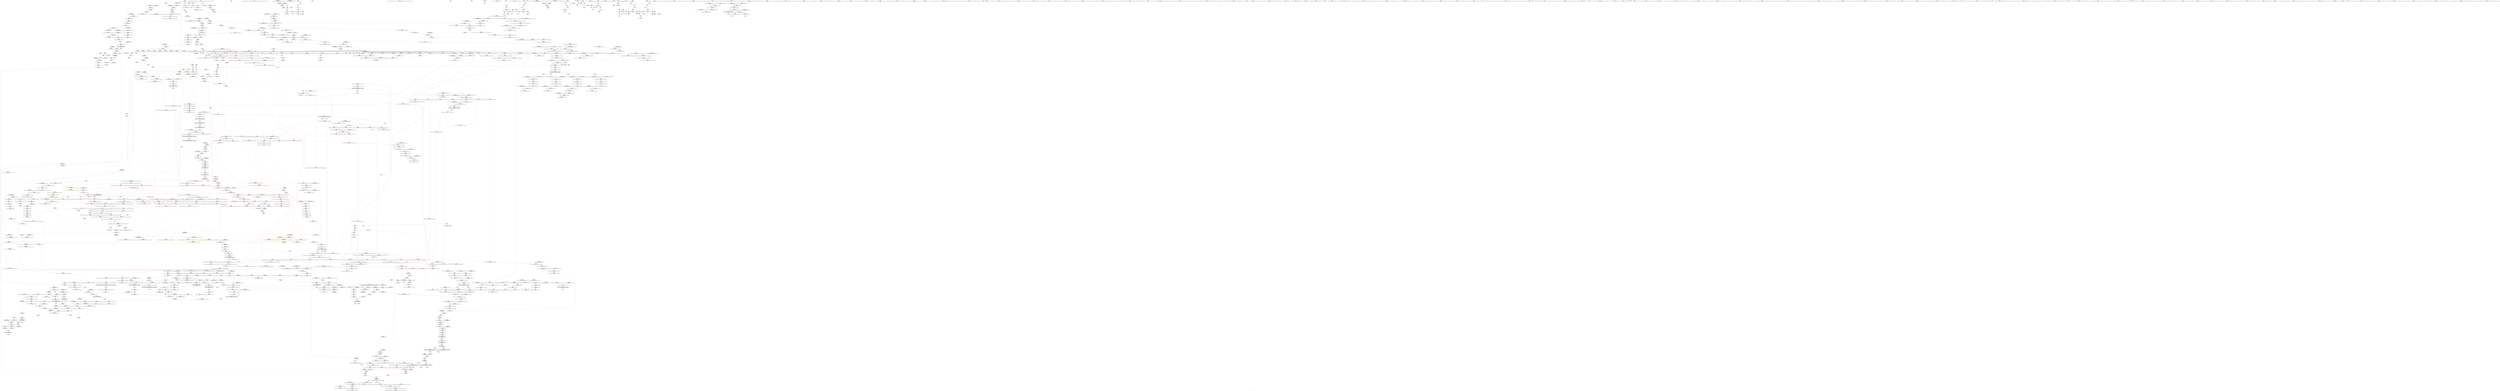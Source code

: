 digraph "SVFG" {
	label="SVFG";

	Node0x55635715a380 [shape=record,color=grey,label="{NodeID: 0\nNullPtr|{|<s42>131}}"];
	Node0x55635715a380 -> Node0x5563571e4fc0[style=solid];
	Node0x55635715a380 -> Node0x5563571e50c0[style=solid];
	Node0x55635715a380 -> Node0x5563571e5190[style=solid];
	Node0x55635715a380 -> Node0x5563571e5260[style=solid];
	Node0x55635715a380 -> Node0x5563571e5330[style=solid];
	Node0x55635715a380 -> Node0x5563571e5400[style=solid];
	Node0x55635715a380 -> Node0x5563571e54d0[style=solid];
	Node0x55635715a380 -> Node0x5563571e55a0[style=solid];
	Node0x55635715a380 -> Node0x5563571e5670[style=solid];
	Node0x55635715a380 -> Node0x5563571e5740[style=solid];
	Node0x55635715a380 -> Node0x5563571e5810[style=solid];
	Node0x55635715a380 -> Node0x5563571e58e0[style=solid];
	Node0x55635715a380 -> Node0x5563571e59b0[style=solid];
	Node0x55635715a380 -> Node0x5563571e5a80[style=solid];
	Node0x55635715a380 -> Node0x5563571e5b50[style=solid];
	Node0x55635715a380 -> Node0x5563571e5c20[style=solid];
	Node0x55635715a380 -> Node0x5563571e5cf0[style=solid];
	Node0x55635715a380 -> Node0x5563571e5dc0[style=solid];
	Node0x55635715a380 -> Node0x5563571e5e90[style=solid];
	Node0x55635715a380 -> Node0x5563571e5f60[style=solid];
	Node0x55635715a380 -> Node0x5563571e6030[style=solid];
	Node0x55635715a380 -> Node0x5563571e6100[style=solid];
	Node0x55635715a380 -> Node0x5563571e61d0[style=solid];
	Node0x55635715a380 -> Node0x5563571e62a0[style=solid];
	Node0x55635715a380 -> Node0x5563571e6370[style=solid];
	Node0x55635715a380 -> Node0x5563571e6440[style=solid];
	Node0x55635715a380 -> Node0x5563571e6510[style=solid];
	Node0x55635715a380 -> Node0x5563571e65e0[style=solid];
	Node0x55635715a380 -> Node0x5563571e66b0[style=solid];
	Node0x55635715a380 -> Node0x5563571e6780[style=solid];
	Node0x55635715a380 -> Node0x5563571e6850[style=solid];
	Node0x55635715a380 -> Node0x5563571e6920[style=solid];
	Node0x55635715a380 -> Node0x5563571e69f0[style=solid];
	Node0x55635715a380 -> Node0x5563571e6ac0[style=solid];
	Node0x55635715a380 -> Node0x5563571e6b90[style=solid];
	Node0x55635715a380 -> Node0x556357210cc0[style=solid];
	Node0x55635715a380 -> Node0x556357213cb0[style=solid];
	Node0x55635715a380 -> Node0x556357207c70[style=solid];
	Node0x55635715a380 -> Node0x556357241c80[style=solid];
	Node0x55635715a380 -> Node0x556357242280[style=solid];
	Node0x55635715a380 -> Node0x556357242700[style=solid];
	Node0x55635715a380 -> Node0x556357242880[style=solid];
	Node0x55635715a380:s42 -> Node0x5563573450f0[style=solid,color=red];
	Node0x5563571e8ce0 [shape=record,color=red,label="{NodeID: 775\n1176\<--1156\n\<--__x.addr\n_ZNSt8_Rb_treeIiiSt9_IdentityIiESt4lessIiESaIiEE10_M_insert_IiNS5_11_Alloc_nodeEEESt17_Rb_tree_iteratorIiEPSt18_Rb_tree_node_baseSB_OT_RT0_\n}"];
	Node0x5563571e8ce0 -> Node0x556357207c70[style=solid];
	Node0x556357348aa0 [shape=record,color=black,label="{NodeID: 2657\n1240 = PHI(911, 915, )\n2nd arg _ZNSt4pairISt17_Rb_tree_iteratorIiEbEC2IS1_bLb1EEEOT_OT0_ }"];
	Node0x556357348aa0 -> Node0x556357214cf0[style=solid];
	Node0x5563571df4f0 [shape=record,color=black,label="{NodeID: 443\n1334\<--1349\n_ZNKSt17_Rb_tree_iteratorIiEeqERKS0__ret\<--cmp\n_ZNKSt17_Rb_tree_iteratorIiEeqERKS0_\n|{<s0>84|<s1>142}}"];
	Node0x5563571df4f0:s0 -> Node0x556357341010[style=solid,color=blue];
	Node0x5563571df4f0:s1 -> Node0x556357343090[style=solid,color=blue];
	Node0x5563571d3190 [shape=record,color=green,label="{NodeID: 111\n625\<--626\n_ZNSt8_Rb_treeIiiSt9_IdentityIiESt4lessIiESaIiEE7_S_leftEPSt18_Rb_tree_node_base\<--_ZNSt8_Rb_treeIiiSt9_IdentityIiESt4lessIiESaIiEE7_S_leftEPSt18_Rb_tree_node_base_field_insensitive\n}"];
	Node0x5563571ee710 [shape=record,color=red,label="{NodeID: 886\n1958\<--1952\n\<--__x.addr\n_ZNSt23_Rb_tree_const_iteratorIiEC2EPKSt18_Rb_tree_node_base\n}"];
	Node0x5563571ee710 -> Node0x5563572192d0[style=solid];
	Node0x5563571f5180 [shape=record,color=purple,label="{NodeID: 554\n678\<--677\n_M_left\<--\n_ZNSt8_Rb_treeIiiSt9_IdentityIiESt4lessIiESaIiEE7_S_leftEPSt18_Rb_tree_node_base\n}"];
	Node0x5563571f5180 -> Node0x5563571fd860[style=solid];
	Node0x5563571d79c0 [shape=record,color=green,label="{NodeID: 222\n1321\<--1322\n__x.addr\<--__x.addr_field_insensitive\n_ZNSt8_Rb_treeIiiSt9_IdentityIiESt4lessIiESaIiEE6_S_keyEPKSt13_Rb_tree_nodeIiE\n}"];
	Node0x5563571d79c0 -> Node0x5563571ea130[style=solid];
	Node0x5563571d79c0 -> Node0x556357215510[style=solid];
	Node0x556357213970 [shape=record,color=blue,label="{NodeID: 997\n1021\<--1046\n__y\<--\n_ZNSt8_Rb_treeIiiSt9_IdentityIiESt4lessIiESaIiEE24_M_get_insert_unique_posERKi\n}"];
	Node0x556357213970 -> Node0x55635729cd50[style=dashed];
	Node0x5563571fabb0 [shape=record,color=red,label="{NodeID: 665\n308\<--41\nsel\<--ehselector.slot\nmain\n}"];
	Node0x55635733f750 [shape=record,color=black,label="{NodeID: 2547\n1612 = PHI(773, )\n|{<s0>125}}"];
	Node0x55635733f750:s0 -> Node0x55635734c770[style=solid,color=red];
	Node0x5563571e5dc0 [shape=record,color=black,label="{NodeID: 333\n723\<--3\n\<--dummyVal\n_ZNSt8_Rb_treeIiiSt9_IdentityIiESt4lessIiESaIiEE15_M_destroy_nodeEPSt13_Rb_tree_nodeIiE\n}"];
	Node0x55635718cd10 [shape=record,color=green,label="{NodeID: 1\n6\<--1\n.str\<--dummyObj\nGlob }"];
	Node0x5563571e8db0 [shape=record,color=red,label="{NodeID: 776\n1179\<--1158\n\<--__p.addr\n_ZNSt8_Rb_treeIiiSt9_IdentityIiESt4lessIiESaIiEE10_M_insert_IiNS5_11_Alloc_nodeEEESt17_Rb_tree_iteratorIiEPSt18_Rb_tree_node_baseSB_OT_RT0_\n}"];
	Node0x5563571e8db0 -> Node0x556357207970[style=solid];
	Node0x556357348c20 [shape=record,color=black,label="{NodeID: 2658\n1487 = PHI(1481, )\n0th arg _ZNK9__gnu_cxx16__aligned_membufIiE6_M_ptrEv }"];
	Node0x556357348c20 -> Node0x556357216620[style=solid];
	Node0x5563571df5c0 [shape=record,color=black,label="{NodeID: 444\n1360\<--1359\n\<--_M_impl\n_ZNSt8_Rb_treeIiiSt9_IdentityIiESt4lessIiESaIiEE5beginEv\n}"];
	Node0x5563571df5c0 -> Node0x5563571f77b0[style=solid];
	Node0x5563571d3290 [shape=record,color=green,label="{NodeID: 112\n630\<--631\n_ZNSt8_Rb_treeIiiSt9_IdentityIiESt4lessIiESaIiEE12_M_drop_nodeEPSt13_Rb_tree_nodeIiE\<--_ZNSt8_Rb_treeIiiSt9_IdentityIiESt4lessIiESaIiEE12_M_drop_nodeEPSt13_Rb_tree_nodeIiE_field_insensitive\n}"];
	Node0x5563571ee7e0 [shape=record,color=red,label="{NodeID: 887\n1966\<--1965\ndummyVal\<--offset_0\n_ZNSt4pairISt17_Rb_tree_iteratorIiEbEC2IS1_bLb1EEEOT_OT0_\n}"];
	Node0x5563571ee7e0 -> Node0x556357214dc0[style=solid];
	Node0x55635727d8c0 [shape=record,color=black,label="{NodeID: 1662\nMR_44V_6 = PHI(MR_44V_7, MR_44V_5, )\npts\{109 \}\n|{|<s1>9}}"];
	Node0x55635727d8c0 -> Node0x556357297320[style=dashed];
	Node0x55635727d8c0:s1 -> Node0x55635729f210[style=dashed,color=red];
	Node0x5563571f5250 [shape=record,color=purple,label="{NodeID: 555\n770\<--769\n_M_impl\<--this1\n_ZNSt8_Rb_treeIiiSt9_IdentityIiESt4lessIiESaIiEE21_M_get_Node_allocatorEv\n}"];
	Node0x5563571f5250 -> Node0x5563571dcb80[style=solid];
	Node0x5563571d7a90 [shape=record,color=green,label="{NodeID: 223\n1323\<--1324\nref.tmp\<--ref.tmp_field_insensitive\n_ZNSt8_Rb_treeIiiSt9_IdentityIiESt4lessIiESaIiEE6_S_keyEPKSt13_Rb_tree_nodeIiE\n|{<s0>103}}"];
	Node0x5563571d7a90:s0 -> Node0x556357338250[style=solid,color=red];
	Node0x556357213a40 [shape=record,color=blue,label="{NodeID: 998\n1023\<--1059\n__comp\<--frombool\n_ZNSt8_Rb_treeIiiSt9_IdentityIiESt4lessIiESaIiEE24_M_get_insert_unique_posERKi\n}"];
	Node0x556357213a40 -> Node0x5563571ffdc0[style=dashed];
	Node0x556357213a40 -> Node0x55635729d250[style=dashed];
	Node0x5563571fac80 [shape=record,color=red,label="{NodeID: 666\n154\<--45\n\<--k\nmain\n}"];
	Node0x5563571fac80 -> Node0x556357241080[style=solid];
	Node0x55635733f890 [shape=record,color=black,label="{NodeID: 2548\n1614 = PHI(1230, )\n|{<s0>125}}"];
	Node0x55635733f890:s0 -> Node0x556357347cc0[style=solid,color=red];
	Node0x5563571e5e90 [shape=record,color=black,label="{NodeID: 334\n724\<--3\n\<--dummyVal\n_ZNSt8_Rb_treeIiiSt9_IdentityIiESt4lessIiESaIiEE15_M_destroy_nodeEPSt13_Rb_tree_nodeIiE\n|{<s0>51}}"];
	Node0x5563571e5e90:s0 -> Node0x556357344210[style=solid,color=red];
	Node0x5563571cf310 [shape=record,color=green,label="{NodeID: 2\n8\<--1\n.str.1\<--dummyObj\nGlob }"];
	Node0x5563572a8c80 [shape=record,color=yellow,style=double,label="{NodeID: 1884\n403V_1 = ENCHI(MR_403V_0)\npts\{912 916 \}\nFun[_ZNSt4pairISt17_Rb_tree_iteratorIiEbEC2IS1_bLb1EEEOT_OT0_]}"];
	Node0x5563572a8c80 -> Node0x5563571e99e0[style=dashed];
	Node0x5563571e8e80 [shape=record,color=red,label="{NodeID: 777\n1188\<--1158\n\<--__p.addr\n_ZNSt8_Rb_treeIiiSt9_IdentityIiESt4lessIiESaIiEE10_M_insert_IiNS5_11_Alloc_nodeEEESt17_Rb_tree_iteratorIiEPSt18_Rb_tree_node_baseSB_OT_RT0_\n|{<s0>93}}"];
	Node0x5563571e8e80:s0 -> Node0x556357343d10[style=solid,color=red];
	Node0x556357348d30 [shape=record,color=black,label="{NodeID: 2659\n1810 = PHI(395, )\n0th arg _ZNSt8_Rb_treeIiiSt9_IdentityIiESt4lessIiESaIiEE4findERKi }"];
	Node0x556357348d30 -> Node0x556357218500[style=solid];
	Node0x5563571df690 [shape=record,color=black,label="{NodeID: 445\n1362\<--1361\n\<--add.ptr\n_ZNSt8_Rb_treeIiiSt9_IdentityIiESt4lessIiESaIiEE5beginEv\n}"];
	Node0x5563571df690 -> Node0x5563571f7880[style=solid];
	Node0x5563571df690 -> Node0x5563571f7950[style=solid];
	Node0x5563571d8000 [shape=record,color=green,label="{NodeID: 113\n638\<--639\nthis.addr\<--this.addr_field_insensitive\n_ZNSt8_Rb_treeIiiSt9_IdentityIiESt4lessIiESaIiEE8_M_beginEv\n}"];
	Node0x5563571d8000 -> Node0x5563571fd380[style=solid];
	Node0x5563571d8000 -> Node0x5563572115b0[style=solid];
	Node0x5563572b00a0 [shape=record,color=yellow,style=double,label="{NodeID: 1995\n243V_1 = ENCHI(MR_243V_0)\npts\{19310000 \}\nFun[_ZNKSt8_Rb_treeIiiSt9_IdentityIiESt4lessIiESaIiEE3endEv]|{<s0>153}}"];
	Node0x5563572b00a0:s0 -> Node0x5563572192d0[style=dashed,color=red];
	Node0x5563571ee8b0 [shape=record,color=red,label="{NodeID: 888\n1969\<--1968\ndummyVal\<--offset_0\n_ZNSt8_Rb_treeIiiSt9_IdentityIiESt4lessIiESaIiEE4findERKi\n}"];
	Node0x5563571ee8b0 -> Node0x556357218910[style=solid];
	Node0x5563571f5320 [shape=record,color=purple,label="{NodeID: 556\n779\<--778\n_M_storage\<--this1\n_ZNSt13_Rb_tree_nodeIiE9_M_valptrEv\n|{<s0>56}}"];
	Node0x5563571f5320:s0 -> Node0x55635734a210[style=solid,color=red];
	Node0x5563571d7b60 [shape=record,color=green,label="{NodeID: 224\n1328\<--1329\n_ZNSt8_Rb_treeIiiSt9_IdentityIiESt4lessIiESaIiEE8_S_valueEPKSt13_Rb_tree_nodeIiE\<--_ZNSt8_Rb_treeIiiSt9_IdentityIiESt4lessIiESaIiEE8_S_valueEPKSt13_Rb_tree_nodeIiE_field_insensitive\n}"];
	Node0x556357213b10 [shape=record,color=blue,label="{NodeID: 999\n1019\<--1072\n__x\<--cond\n_ZNSt8_Rb_treeIiiSt9_IdentityIiESt4lessIiESaIiEE24_M_get_insert_unique_posERKi\n}"];
	Node0x556357213b10 -> Node0x55635729c850[style=dashed];
	Node0x5563572a0550 [shape=record,color=yellow,style=double,label="{NodeID: 1774\n174V_1 = ENCHI(MR_174V_0)\npts\{10260000 \}\nFun[_ZNSt8_Rb_treeIiiSt9_IdentityIiESt4lessIiESaIiEE24_M_get_insert_unique_posERKi]|{<s0>82}}"];
	Node0x5563572a0550:s0 -> Node0x556357215100[style=dashed,color=red];
	Node0x5563571fad50 [shape=record,color=red,label="{NodeID: 667\n153\<--47\n\<--i18\nmain\n}"];
	Node0x5563571fad50 -> Node0x556357241080[style=solid];
	Node0x55635733f9d0 [shape=record,color=black,label="{NodeID: 2549\n1626 = PHI()\n}"];
	Node0x5563571e5f60 [shape=record,color=black,label="{NodeID: 335\n744\<--3\n\<--dummyVal\n_ZNSt8_Rb_treeIiiSt9_IdentityIiESt4lessIiESaIiEE11_M_put_nodeEPSt13_Rb_tree_nodeIiE\n}"];
	Node0x5563571cf650 [shape=record,color=green,label="{NodeID: 3\n10\<--1\n.str.2\<--dummyObj\nGlob }"];
	Node0x5563572a8d60 [shape=record,color=yellow,style=double,label="{NodeID: 1885\n405V_1 = ENCHI(MR_405V_0)\npts\{9100000 9140000 \}\nFun[_ZNSt4pairISt17_Rb_tree_iteratorIiEbEC2IS1_bLb1EEEOT_OT0_]}"];
	Node0x5563572a8d60 -> Node0x5563571ee7e0[style=dashed];
	Node0x5563571e8f50 [shape=record,color=red,label="{NodeID: 778\n1207\<--1158\n\<--__p.addr\n_ZNSt8_Rb_treeIiiSt9_IdentityIiESt4lessIiESaIiEE10_M_insert_IiNS5_11_Alloc_nodeEEESt17_Rb_tree_iteratorIiEPSt18_Rb_tree_node_baseSB_OT_RT0_\n}"];
	Node0x556357348e40 [shape=record,color=black,label="{NodeID: 2660\n1811 = PHI(396, )\n1st arg _ZNSt8_Rb_treeIiiSt9_IdentityIiESt4lessIiESaIiEE4findERKi }"];
	Node0x556357348e40 -> Node0x5563572185d0[style=solid];
	Node0x5563571df760 [shape=record,color=black,label="{NodeID: 446\n1351\<--1368\n_ZNSt8_Rb_treeIiiSt9_IdentityIiESt4lessIiESaIiEE5beginEv_ret\<--\n_ZNSt8_Rb_treeIiiSt9_IdentityIiESt4lessIiESaIiEE5beginEv\n|{<s0>83}}"];
	Node0x5563571df760:s0 -> Node0x556357340ed0[style=solid,color=blue];
	Node0x5563571d8090 [shape=record,color=green,label="{NodeID: 114\n653\<--654\nthis.addr\<--this.addr_field_insensitive\n_ZNSt8_Rb_treeIiiSt9_IdentityIiESt4lessIiESaIiEE13_Rb_tree_implIS3_Lb1EED2Ev\n}"];
	Node0x5563571d8090 -> Node0x5563571fd520[style=solid];
	Node0x5563571d8090 -> Node0x556357211680[style=solid];
	Node0x5563572b0180 [shape=record,color=yellow,style=double,label="{NodeID: 1996\n44V_1 = ENCHI(MR_44V_0)\npts\{109 \}\nFun[_ZNSt8_Rb_treeIiiSt9_IdentityIiESt4lessIiESaIiEE5clearEv]|{<s0>61|<s1>62|<s2>63}}"];
	Node0x5563572b0180:s0 -> Node0x5563572b2bc0[style=dashed,color=red];
	Node0x5563572b0180:s1 -> Node0x55635727e4a0[style=dashed,color=red];
	Node0x5563572b0180:s2 -> Node0x556357210cc0[style=dashed,color=red];
	Node0x5563571ee980 [shape=record,color=blue,label="{NodeID: 889\n19\<--72\nretval\<--\nmain\n}"];
	Node0x5563571f53f0 [shape=record,color=purple,label="{NodeID: 557\n812\<--811\n_M_storage\<--this1\n_ZN9__gnu_cxx16__aligned_membufIiE7_M_addrEv\n}"];
	Node0x5563571f53f0 -> Node0x5563571dcf90[style=solid];
	Node0x5563571d7c60 [shape=record,color=green,label="{NodeID: 225\n1331\<--1332\n_ZNKSt9_IdentityIiEclERKi\<--_ZNKSt9_IdentityIiEclERKi_field_insensitive\n}"];
	Node0x556357213be0 [shape=record,color=blue,label="{NodeID: 1000\n1083\<--1080\ncoerce.dive\<--call8\n_ZNSt8_Rb_treeIiiSt9_IdentityIiESt4lessIiESaIiEE24_M_get_insert_unique_posERKi\n|{|<s1>84}}"];
	Node0x556357213be0 -> Node0x55635729e650[style=dashed];
	Node0x556357213be0:s1 -> Node0x5563572a84f0[style=dashed,color=red];
	Node0x5563571fae20 [shape=record,color=red,label="{NodeID: 668\n160\<--47\n\<--i18\nmain\n}"];
	Node0x5563571fae20 -> Node0x5563571e73b0[style=solid];
	Node0x55635733faa0 [shape=record,color=black,label="{NodeID: 2550\n1666 = PHI(1670, )\n}"];
	Node0x55635733faa0 -> Node0x5563571f0c70[style=solid];
	Node0x5563571e6030 [shape=record,color=black,label="{NodeID: 336\n745\<--3\n\<--dummyVal\n_ZNSt8_Rb_treeIiiSt9_IdentityIiESt4lessIiESaIiEE11_M_put_nodeEPSt13_Rb_tree_nodeIiE\n|{<s0>54}}"];
	Node0x5563571e6030:s0 -> Node0x556357344210[style=solid,color=red];
	Node0x5563571cf710 [shape=record,color=green,label="{NodeID: 4\n12\<--1\n.str.3\<--dummyObj\nGlob }"];
	Node0x5563571e9020 [shape=record,color=red,label="{NodeID: 779\n1186\<--1160\n\<--__v.addr\n_ZNSt8_Rb_treeIiiSt9_IdentityIiESt4lessIiESaIiEE10_M_insert_IiNS5_11_Alloc_nodeEEESt17_Rb_tree_iteratorIiEPSt18_Rb_tree_node_baseSB_OT_RT0_\n|{<s0>92}}"];
	Node0x5563571e9020:s0 -> Node0x556357339760[style=solid,color=red];
	Node0x556357348f50 [shape=record,color=black,label="{NodeID: 2661\n1948 = PHI(1930, )\n0th arg _ZNSt23_Rb_tree_const_iteratorIiEC2EPKSt18_Rb_tree_node_base }"];
	Node0x556357348f50 -> Node0x556357219130[style=solid];
	Node0x5563571df830 [shape=record,color=black,label="{NodeID: 447\n1384\<--1383\n\<--this1\n_ZNSt4pairIPSt18_Rb_tree_node_baseS1_EC2IRPSt13_Rb_tree_nodeIiERS1_Lb1EEEOT_OT0_\n}"];
	Node0x5563571d8160 [shape=record,color=green,label="{NodeID: 115\n659\<--660\n_ZNSaISt13_Rb_tree_nodeIiEED2Ev\<--_ZNSaISt13_Rb_tree_nodeIiEED2Ev_field_insensitive\n}"];
	Node0x5563571eea50 [shape=record,color=blue,label="{NodeID: 890\n27\<--72\ni\<--\nmain\n}"];
	Node0x5563571eea50 -> Node0x55635729d750[style=dashed];
	Node0x556357280ff0 [shape=record,color=black,label="{NodeID: 1665\nMR_62V_4 = PHI(MR_62V_5, MR_62V_3, )\npts\{16980004 \}\n|{|<s1>9}}"];
	Node0x556357280ff0 -> Node0x556357298c20[style=dashed];
	Node0x556357280ff0:s1 -> Node0x55635729f210[style=dashed,color=red];
	Node0x5563571f54c0 [shape=record,color=purple,label="{NodeID: 558\n884\<--881\n_M_impl\<--this1\n_ZNSt8_Rb_treeIiiSt9_IdentityIiESt4lessIiESaIiEE5clearEv\n}"];
	Node0x5563571f54c0 -> Node0x5563571dd3a0[style=solid];
	Node0x5563571d7d60 [shape=record,color=green,label="{NodeID: 226\n1337\<--1338\nthis.addr\<--this.addr_field_insensitive\n_ZNKSt17_Rb_tree_iteratorIiEeqERKS0_\n}"];
	Node0x5563571d7d60 -> Node0x5563571ea200[style=solid];
	Node0x5563571d7d60 -> Node0x5563572155e0[style=solid];
	Node0x556357213cb0 [shape=record,color=blue, style = dotted,label="{NodeID: 1001\n1029\<--3\nref.tmp20\<--dummyVal\n_ZNSt8_Rb_treeIiiSt9_IdentityIiESt4lessIiESaIiEE24_M_get_insert_unique_posERKi\n|{|<s1>90}}"];
	Node0x556357213cb0 -> Node0x55635729dc50[style=dashed];
	Node0x556357213cb0:s1 -> Node0x5563572a6f20[style=dashed,color=red];
	Node0x5563572a0710 [shape=record,color=yellow,style=double,label="{NodeID: 1776\n123V_1 = ENCHI(MR_123V_0)\npts\{16980002 \}\nFun[_ZNSt8_Rb_treeIiiSt9_IdentityIiESt4lessIiESaIiEE24_M_get_insert_unique_posERKi]|{<s0>80}}"];
	Node0x5563572a0710:s0 -> Node0x5563572af8e0[style=dashed,color=red];
	Node0x5563571faef0 [shape=record,color=red,label="{NodeID: 669\n177\<--47\n\<--i18\nmain\n}"];
	Node0x5563571faef0 -> Node0x556357207070[style=solid];
	Node0x55635733fc10 [shape=record,color=black,label="{NodeID: 2551\n737 = PHI(764, )\n|{<s0>53}}"];
	Node0x55635733fc10:s0 -> Node0x556357345d20[style=solid,color=red];
	Node0x5563571e6100 [shape=record,color=black,label="{NodeID: 337\n890\<--3\n\<--dummyVal\n_ZNSt8_Rb_treeIiiSt9_IdentityIiESt4lessIiESaIiEE5clearEv\n}"];
	Node0x5563571cf7d0 [shape=record,color=green,label="{NodeID: 5\n14\<--1\n.str.4\<--dummyObj\nGlob }"];
	Node0x5563572a8f80 [shape=record,color=yellow,style=double,label="{NodeID: 1887\n44V_1 = ENCHI(MR_44V_0)\npts\{109 \}\nFun[_ZNSt8_Rb_treeIiiSt9_IdentityIiESt4lessIiESaIiEE4findERKi]|{<s0>138|<s1>140|<s2>144}}"];
	Node0x5563572a8f80:s0 -> Node0x5563572b2bc0[style=dashed,color=red];
	Node0x5563572a8f80:s1 -> Node0x5563572aa740[style=dashed,color=red];
	Node0x5563572a8f80:s2 -> Node0x5563572b28c0[style=dashed,color=red];
	Node0x5563571e90f0 [shape=record,color=red,label="{NodeID: 780\n1197\<--1160\n\<--__v.addr\n_ZNSt8_Rb_treeIiiSt9_IdentityIiESt4lessIiESaIiEE10_M_insert_IiNS5_11_Alloc_nodeEEESt17_Rb_tree_iteratorIiEPSt18_Rb_tree_node_baseSB_OT_RT0_\n|{<s0>95}}"];
	Node0x5563571e90f0:s0 -> Node0x55635734a770[style=solid,color=red];
	Node0x556357349090 [shape=record,color=black,label="{NodeID: 2662\n1949 = PHI(1940, )\n1st arg _ZNSt23_Rb_tree_const_iteratorIiEC2EPKSt18_Rb_tree_node_base }"];
	Node0x556357349090 -> Node0x556357219200[style=solid];
	Node0x5563571df900 [shape=record,color=black,label="{NodeID: 448\n1391\<--1390\n\<--\n_ZNSt4pairIPSt18_Rb_tree_node_baseS1_EC2IRPSt13_Rb_tree_nodeIiERS1_Lb1EEEOT_OT0_\n}"];
	Node0x5563571df900 -> Node0x556357215ac0[style=solid];
	Node0x5563571d8230 [shape=record,color=green,label="{NodeID: 116\n664\<--665\n__x.addr\<--__x.addr_field_insensitive\n_ZNSt8_Rb_treeIiiSt9_IdentityIiESt4lessIiESaIiEE8_S_rightEPSt18_Rb_tree_node_base\n}"];
	Node0x5563571d8230 -> Node0x5563571fd5f0[style=solid];
	Node0x5563571d8230 -> Node0x556357211750[style=solid];
	Node0x5563572b0370 [shape=record,color=yellow,style=double,label="{NodeID: 1998\n64V_1 = ENCHI(MR_64V_0)\npts\{16980002 16980003 \}\nFun[_ZNSt8_Rb_treeIiiSt9_IdentityIiESt4lessIiESaIiEE5clearEv]|{<s0>62|<s1>62}}"];
	Node0x5563572b0370:s0 -> Node0x55635727e850[style=dashed,color=red];
	Node0x5563572b0370:s1 -> Node0x55635727e930[style=dashed,color=red];
	Node0x5563571eeb20 [shape=record,color=blue,label="{NodeID: 891\n27\<--91\ni\<--inc\nmain\n}"];
	Node0x5563571eeb20 -> Node0x55635729d750[style=dashed];
	Node0x5563571f5590 [shape=record,color=purple,label="{NodeID: 559\n886\<--885\nadd.ptr\<--\n_ZNSt8_Rb_treeIiiSt9_IdentityIiESt4lessIiESaIiEE5clearEv\n}"];
	Node0x5563571f5590 -> Node0x5563571dd470[style=solid];
	Node0x5563571d7e30 [shape=record,color=green,label="{NodeID: 227\n1339\<--1340\n__x.addr\<--__x.addr_field_insensitive\n_ZNKSt17_Rb_tree_iteratorIiEeqERKS0_\n}"];
	Node0x5563571d7e30 -> Node0x5563571ea2d0[style=solid];
	Node0x5563571d7e30 -> Node0x5563572156b0[style=solid];
	Node0x556357213d80 [shape=record,color=blue,label="{NodeID: 1002\n1123\<--1121\nthis.addr\<--this\n_ZNKSt9_IdentityIiEclERi\n}"];
	Node0x556357213d80 -> Node0x5563571e88d0[style=dashed];
	Node0x5563572a07f0 [shape=record,color=yellow,style=double,label="{NodeID: 1777\n125V_1 = ENCHI(MR_125V_0)\npts\{16980003 \}\nFun[_ZNSt8_Rb_treeIiiSt9_IdentityIiESt4lessIiESaIiEE24_M_get_insert_unique_posERKi]|{<s0>81}}"];
	Node0x5563572a07f0:s0 -> Node0x5563572ab500[style=dashed,color=red];
	Node0x5563571fafc0 [shape=record,color=red,label="{NodeID: 670\n267\<--57\n\<--count\nmain\n}"];
	Node0x5563571fafc0 -> Node0x556357207370[style=solid];
	Node0x55635733fd50 [shape=record,color=black,label="{NodeID: 2552\n780 = PHI(795, )\n}"];
	Node0x55635733fd50 -> Node0x5563571dcd20[style=solid];
	Node0x5563571e61d0 [shape=record,color=black,label="{NodeID: 338\n891\<--3\n\<--dummyVal\n_ZNSt8_Rb_treeIiiSt9_IdentityIiESt4lessIiESaIiEE5clearEv\n|{<s0>64}}"];
	Node0x5563571e61d0:s0 -> Node0x556357344210[style=solid,color=red];
	Node0x5563571d0040 [shape=record,color=green,label="{NodeID: 6\n72\<--1\n\<--dummyObj\nCan only get source location for instruction, argument, global var or function.}"];
	Node0x5563571e91c0 [shape=record,color=red,label="{NodeID: 781\n1196\<--1162\n\<--__node_gen.addr\n_ZNSt8_Rb_treeIiiSt9_IdentityIiESt4lessIiESaIiEE10_M_insert_IiNS5_11_Alloc_nodeEEESt17_Rb_tree_iteratorIiEPSt18_Rb_tree_node_baseSB_OT_RT0_\n|{<s0>96}}"];
	Node0x5563571e91c0:s0 -> Node0x556357349310[style=solid,color=red];
	Node0x5563573491d0 [shape=record,color=black,label="{NodeID: 2663\n1803 = PHI(1001, )\n0th arg _ZSt7forwardIRbEOT_RNSt16remove_referenceIS1_E4typeE }"];
	Node0x5563573491d0 -> Node0x556357218430[style=solid];
	Node0x5563571df9d0 [shape=record,color=black,label="{NodeID: 449\n1401\<--1406\n_ZNSt17_Rb_tree_iteratorIiEmmEv_ret\<--this1\n_ZNSt17_Rb_tree_iteratorIiEmmEv\n|{<s0>86}}"];
	Node0x5563571df9d0:s0 -> Node0x556357341120[style=solid,color=blue];
	Node0x5563571d8300 [shape=record,color=green,label="{NodeID: 117\n674\<--675\n__x.addr\<--__x.addr_field_insensitive\n_ZNSt8_Rb_treeIiiSt9_IdentityIiESt4lessIiESaIiEE7_S_leftEPSt18_Rb_tree_node_base\n}"];
	Node0x5563571d8300 -> Node0x5563571fd790[style=solid];
	Node0x5563571d8300 -> Node0x556357211820[style=solid];
	Node0x5563571eebf0 [shape=record,color=blue,label="{NodeID: 892\n29\<--92\nt\<--\nmain\n}"];
	Node0x5563571eebf0 -> Node0x556357281ef0[style=dashed];
	Node0x5563571f5660 [shape=record,color=purple,label="{NodeID: 560\n934\<--903\nsecond\<--__res\n_ZNSt8_Rb_treeIiiSt9_IdentityIiESt4lessIiESaIiEE16_M_insert_uniqueIiEESt4pairISt17_Rb_tree_iteratorIiEbEOT_\n}"];
	Node0x5563571f5660 -> Node0x5563571fee50[style=solid];
	Node0x5563571d7f00 [shape=record,color=green,label="{NodeID: 228\n1353\<--1354\nretval\<--retval_field_insensitive\n_ZNSt8_Rb_treeIiiSt9_IdentityIiESt4lessIiESaIiEE5beginEv\n|{|<s1>104}}"];
	Node0x5563571d7f00 -> Node0x5563571f7610[style=solid];
	Node0x5563571d7f00:s1 -> Node0x5563573463e0[style=solid,color=red];
	Node0x556357213e50 [shape=record,color=blue,label="{NodeID: 1003\n1125\<--1122\n__x.addr\<--__x\n_ZNKSt9_IdentityIiEclERi\n}"];
	Node0x556357213e50 -> Node0x5563571e89a0[style=dashed];
	Node0x5563572a08d0 [shape=record,color=yellow,style=double,label="{NodeID: 1778\n358V_1 = ENCHI(MR_358V_0)\npts\{10140000 10140001 \}\nFun[_ZNSt8_Rb_treeIiiSt9_IdentityIiESt4lessIiESaIiEE24_M_get_insert_unique_posERKi]|{<s0>85|<s1>85|<s2>89|<s3>89|<s4>90|<s5>90}}"];
	Node0x5563572a08d0:s0 -> Node0x556357215ac0[style=dashed,color=red];
	Node0x5563572a08d0:s1 -> Node0x556357215b90[style=dashed,color=red];
	Node0x5563572a08d0:s2 -> Node0x556357215ac0[style=dashed,color=red];
	Node0x5563572a08d0:s3 -> Node0x556357215b90[style=dashed,color=red];
	Node0x5563572a08d0:s4 -> Node0x556357216140[style=dashed,color=red];
	Node0x5563572a08d0:s5 -> Node0x556357216210[style=dashed,color=red];
	Node0x5563571fb090 [shape=record,color=red,label="{NodeID: 671\n276\<--57\n\<--count\nmain\n}"];
	Node0x55635733fe90 [shape=record,color=black,label="{NodeID: 2553\n801 = PHI(806, )\n}"];
	Node0x55635733fe90 -> Node0x5563571dcdf0[style=solid];
	Node0x5563571e62a0 [shape=record,color=black,label="{NodeID: 339\n929\<--3\n\<--dummyVal\n_ZNSt8_Rb_treeIiiSt9_IdentityIiESt4lessIiESaIiEE16_M_insert_uniqueIiEESt4pairISt17_Rb_tree_iteratorIiEbEOT_\n}"];
	Node0x5563571e62a0 -> Node0x556357212d40[style=solid];
	Node0x5563571d00d0 [shape=record,color=green,label="{NodeID: 7\n92\<--1\n\<--dummyObj\nCan only get source location for instruction, argument, global var or function.}"];
	Node0x5563571e9290 [shape=record,color=red,label="{NodeID: 782\n1203\<--1164\n\<--__insert_left\n_ZNSt8_Rb_treeIiiSt9_IdentityIiESt4lessIiESaIiEE10_M_insert_IiNS5_11_Alloc_nodeEEESt17_Rb_tree_iteratorIiEPSt18_Rb_tree_node_baseSB_OT_RT0_\n}"];
	Node0x5563571e9290 -> Node0x5563571de580[style=solid];
	Node0x556357349310 [shape=record,color=black,label="{NodeID: 2664\n1532 = PHI(1196, )\n0th arg _ZNKSt8_Rb_treeIiiSt9_IdentityIiESt4lessIiESaIiEE11_Alloc_nodeclIiEEPSt13_Rb_tree_nodeIiEOT_ }"];
	Node0x556357349310 -> Node0x556357216a30[style=solid];
	Node0x5563571dfaa0 [shape=record,color=black,label="{NodeID: 450\n1415\<--1426\n_ZNSt8_Rb_treeIiiSt9_IdentityIiESt4lessIiESaIiEE6_S_keyEPKSt18_Rb_tree_node_base_ret\<--call1\n_ZNSt8_Rb_treeIiiSt9_IdentityIiESt4lessIiESaIiEE6_S_keyEPKSt18_Rb_tree_node_base\n|{<s0>87|<s1>93|<s2>143}}"];
	Node0x5563571dfaa0:s0 -> Node0x556357341230[style=solid,color=blue];
	Node0x5563571dfaa0:s1 -> Node0x556357341820[style=solid,color=blue];
	Node0x5563571dfaa0:s2 -> Node0x5563573431a0[style=solid,color=blue];
	Node0x5563571d83d0 [shape=record,color=green,label="{NodeID: 118\n685\<--686\nthis.addr\<--this.addr_field_insensitive\n_ZNSt8_Rb_treeIiiSt9_IdentityIiESt4lessIiESaIiEE12_M_drop_nodeEPSt13_Rb_tree_nodeIiE\n}"];
	Node0x5563571d83d0 -> Node0x5563571fd930[style=solid];
	Node0x5563571d83d0 -> Node0x5563572118f0[style=solid];
	Node0x5563571eecc0 [shape=record,color=blue,label="{NodeID: 893\n31\<--103\nsaved_stack\<--\nmain\n}"];
	Node0x5563571eecc0 -> Node0x5563571fa460[style=dashed];
	Node0x5563571eecc0 -> Node0x5563572823f0[style=dashed];
	Node0x556357281ef0 [shape=record,color=black,label="{NodeID: 1668\nMR_12V_3 = PHI(MR_12V_4, MR_12V_2, )\npts\{30 \}\n}"];
	Node0x556357281ef0 -> Node0x5563571fa1f0[style=dashed];
	Node0x556357281ef0 -> Node0x5563571fa2c0[style=dashed];
	Node0x556357281ef0 -> Node0x5563571fa390[style=dashed];
	Node0x556357281ef0 -> Node0x5563571f01e0[style=dashed];
	Node0x5563571f5730 [shape=record,color=purple,label="{NodeID: 561\n941\<--903\nfirst\<--__res\n_ZNSt8_Rb_treeIiiSt9_IdentityIiESt4lessIiESaIiEE16_M_insert_uniqueIiEESt4pairISt17_Rb_tree_iteratorIiEbEOT_\n}"];
	Node0x5563571f5730 -> Node0x5563571fef20[style=solid];
	Node0x5563571e0520 [shape=record,color=green,label="{NodeID: 229\n1355\<--1356\nthis.addr\<--this.addr_field_insensitive\n_ZNSt8_Rb_treeIiiSt9_IdentityIiESt4lessIiESaIiEE5beginEv\n}"];
	Node0x5563571e0520 -> Node0x5563571ea540[style=solid];
	Node0x5563571e0520 -> Node0x556357215780[style=solid];
	Node0x556357213f20 [shape=record,color=blue,label="{NodeID: 1004\n1135\<--1133\nthis.addr\<--this\n_ZNSt8_Rb_treeIiiSt9_IdentityIiESt4lessIiESaIiEE11_Alloc_nodeC2ERS5_\n}"];
	Node0x556357213f20 -> Node0x5563571e8a70[style=dashed];
	Node0x5563572a09b0 [shape=record,color=yellow,style=double,label="{NodeID: 1779\n360V_1 = ENCHI(MR_360V_0)\npts\{50 54 16980004 \}\nFun[_ZNSt8_Rb_treeIiiSt9_IdentityIiESt4lessIiESaIiEE24_M_get_insert_unique_posERKi]|{<s0>79|<s1>88}}"];
	Node0x5563572a09b0:s0 -> Node0x5563572b28c0[style=dashed,color=red];
	Node0x5563572a09b0:s1 -> Node0x5563572b28c0[style=dashed,color=red];
	Node0x5563571fb160 [shape=record,color=red,label="{NodeID: 672\n213\<--59\n\<--i42\nmain\n}"];
	Node0x5563571fb160 -> Node0x556357240c00[style=solid];
	Node0x55635733ffd0 [shape=record,color=black,label="{NodeID: 2554\n882 = PHI(636, )\n|{<s0>62}}"];
	Node0x55635733ffd0:s0 -> Node0x556357345830[style=solid,color=red];
	Node0x5563571e6370 [shape=record,color=black,label="{NodeID: 340\n932\<--3\n\<--dummyVal\n_ZNSt8_Rb_treeIiiSt9_IdentityIiESt4lessIiESaIiEE16_M_insert_uniqueIiEESt4pairISt17_Rb_tree_iteratorIiEbEOT_\n}"];
	Node0x5563571e6370 -> Node0x556357212e10[style=solid];
	Node0x5563571d0160 [shape=record,color=green,label="{NodeID: 8\n112\<--1\n\<--dummyObj\nCan only get source location for instruction, argument, global var or function.}"];
	Node0x5563571e9360 [shape=record,color=red,label="{NodeID: 783\n1205\<--1168\n\<--__z\n_ZNSt8_Rb_treeIiiSt9_IdentityIiESt4lessIiESaIiEE10_M_insert_IiNS5_11_Alloc_nodeEEESt17_Rb_tree_iteratorIiEPSt18_Rb_tree_node_baseSB_OT_RT0_\n}"];
	Node0x5563571e9360 -> Node0x5563571de650[style=solid];
	Node0x556357349450 [shape=record,color=black,label="{NodeID: 2665\n1533 = PHI(1198, )\n1st arg _ZNKSt8_Rb_treeIiiSt9_IdentityIiESt4lessIiESaIiEE11_Alloc_nodeclIiEEPSt13_Rb_tree_nodeIiEOT_ }"];
	Node0x556357349450 -> Node0x556357216b00[style=solid];
	Node0x5563571dfb70 [shape=record,color=black,label="{NodeID: 451\n1442\<--1441\n\<--this1\n_ZNSt4pairIPSt18_Rb_tree_node_baseS1_EC2IRS1_Lb1EEEOT_RKS1_\n}"];
	Node0x5563571d84a0 [shape=record,color=green,label="{NodeID: 119\n687\<--688\n__p.addr\<--__p.addr_field_insensitive\n_ZNSt8_Rb_treeIiiSt9_IdentityIiESt4lessIiESaIiEE12_M_drop_nodeEPSt13_Rb_tree_nodeIiE\n}"];
	Node0x5563571d84a0 -> Node0x5563571fda00[style=solid];
	Node0x5563571d84a0 -> Node0x5563571fdad0[style=solid];
	Node0x5563571d84a0 -> Node0x5563572119c0[style=solid];
	Node0x5563571eed90 [shape=record,color=blue,label="{NodeID: 894\n33\<--102\n__vla_expr\<--\nmain\n}"];
	Node0x5563571eed90 -> Node0x5563572828f0[style=dashed];
	Node0x5563572823f0 [shape=record,color=black,label="{NodeID: 1669\nMR_14V_2 = PHI(MR_14V_3, MR_14V_1, )\npts\{32 \}\n}"];
	Node0x5563572823f0 -> Node0x5563571eecc0[style=dashed];
	Node0x5563571f5800 [shape=record,color=purple,label="{NodeID: 562\n943\<--903\nsecond4\<--__res\n_ZNSt8_Rb_treeIiiSt9_IdentityIiESt4lessIiESaIiEE16_M_insert_uniqueIiEESt4pairISt17_Rb_tree_iteratorIiEbEOT_\n}"];
	Node0x5563571f5800 -> Node0x5563571feff0[style=solid];
	Node0x5563571e05f0 [shape=record,color=green,label="{NodeID: 230\n1374\<--1375\nthis.addr\<--this.addr_field_insensitive\n_ZNSt4pairIPSt18_Rb_tree_node_baseS1_EC2IRPSt13_Rb_tree_nodeIiERS1_Lb1EEEOT_OT0_\n}"];
	Node0x5563571e05f0 -> Node0x5563571ea7b0[style=solid];
	Node0x5563571e05f0 -> Node0x556357215850[style=solid];
	Node0x556357213ff0 [shape=record,color=blue,label="{NodeID: 1005\n1137\<--1134\n__t.addr\<--__t\n_ZNSt8_Rb_treeIiiSt9_IdentityIiESt4lessIiESaIiEE11_Alloc_nodeC2ERS5_\n}"];
	Node0x556357213ff0 -> Node0x5563571e8b40[style=dashed];
	Node0x5563571fb230 [shape=record,color=red,label="{NodeID: 673\n233\<--59\n\<--i42\nmain\n}"];
	Node0x5563571fb230 -> Node0x5563571e77c0[style=solid];
	Node0x556357340110 [shape=record,color=black,label="{NodeID: 2555\n921 = PHI(1120, )\n|{<s0>66}}"];
	Node0x556357340110:s0 -> Node0x556357344100[style=solid,color=red];
	Node0x5563571e6440 [shape=record,color=black,label="{NodeID: 341\n1619\<--3\n\<--dummyVal\n_ZNSt8_Rb_treeIiiSt9_IdentityIiESt4lessIiESaIiEE17_M_construct_nodeIJiEEEvPSt13_Rb_tree_nodeIiEDpOT_\n}"];
	Node0x5563571d01f0 [shape=record,color=green,label="{NodeID: 9\n140\<--1\n\<--dummyObj\nCan only get source location for instruction, argument, global var or function.}"];
	Node0x5563571e9430 [shape=record,color=red,label="{NodeID: 784\n1224\<--1168\n\<--__z\n_ZNSt8_Rb_treeIiiSt9_IdentityIiESt4lessIiESaIiEE10_M_insert_IiNS5_11_Alloc_nodeEEESt17_Rb_tree_iteratorIiEPSt18_Rb_tree_node_baseSB_OT_RT0_\n}"];
	Node0x5563571e9430 -> Node0x5563571dea60[style=solid];
	Node0x556357349590 [shape=record,color=black,label="{NodeID: 2666\n973 = PHI(359, )\n0th arg _ZSt4moveIRiEONSt16remove_referenceIT_E4typeEOS2_ }"];
	Node0x556357349590 -> Node0x556357213150[style=solid];
	Node0x5563571dfc40 [shape=record,color=black,label="{NodeID: 452\n1453\<--1463\n_ZNKSt9_IdentityIiEclERKi_ret\<--\n_ZNKSt9_IdentityIiEclERKi\n|{<s0>103|<s1>109}}"];
	Node0x5563571dfc40:s0 -> Node0x5563573420e0[style=solid,color=blue];
	Node0x5563571dfc40:s1 -> Node0x55635733db60[style=solid,color=blue];
	Node0x5563571d8570 [shape=record,color=green,label="{NodeID: 120\n694\<--695\n_ZNSt8_Rb_treeIiiSt9_IdentityIiESt4lessIiESaIiEE15_M_destroy_nodeEPSt13_Rb_tree_nodeIiE\<--_ZNSt8_Rb_treeIiiSt9_IdentityIiESt4lessIiESaIiEE15_M_destroy_nodeEPSt13_Rb_tree_nodeIiE_field_insensitive\n}"];
	Node0x5563571eee60 [shape=record,color=blue,label="{NodeID: 895\n35\<--72\nj\<--\nmain\n}"];
	Node0x5563571eee60 -> Node0x5563571fa530[style=dashed];
	Node0x5563571eee60 -> Node0x5563571fa600[style=dashed];
	Node0x5563571eee60 -> Node0x5563571fa6d0[style=dashed];
	Node0x5563571eee60 -> Node0x5563571fa7a0[style=dashed];
	Node0x5563571eee60 -> Node0x5563571fa870[style=dashed];
	Node0x5563571eee60 -> Node0x5563571ef820[style=dashed];
	Node0x5563571eee60 -> Node0x556357282df0[style=dashed];
	Node0x5563572828f0 [shape=record,color=black,label="{NodeID: 1670\nMR_16V_2 = PHI(MR_16V_3, MR_16V_1, )\npts\{34 \}\n}"];
	Node0x5563572828f0 -> Node0x5563571eed90[style=dashed];
	Node0x5563571f58d0 [shape=record,color=purple,label="{NodeID: 563\n960\<--903\nfirst9\<--__res\n_ZNSt8_Rb_treeIiiSt9_IdentityIiESt4lessIiESaIiEE16_M_insert_uniqueIiEESt4pairISt17_Rb_tree_iteratorIiEbEOT_\n}"];
	Node0x5563571f58d0 -> Node0x5563571ff0c0[style=solid];
	Node0x5563571e06c0 [shape=record,color=green,label="{NodeID: 231\n1376\<--1377\n__x.addr\<--__x.addr_field_insensitive\n_ZNSt4pairIPSt18_Rb_tree_node_baseS1_EC2IRPSt13_Rb_tree_nodeIiERS1_Lb1EEEOT_OT0_\n}"];
	Node0x5563571e06c0 -> Node0x5563571ea880[style=solid];
	Node0x5563571e06c0 -> Node0x556357215920[style=solid];
	Node0x5563572140c0 [shape=record,color=blue,label="{NodeID: 1006\n1142\<--1143\n_M_t\<--\n_ZNSt8_Rb_treeIiiSt9_IdentityIiESt4lessIiESaIiEE11_Alloc_nodeC2ERS5_\n|{<s0>67}}"];
	Node0x5563572140c0:s0 -> Node0x5563572cf310[style=dashed,color=blue];
	Node0x5563572a0bd0 [shape=record,color=yellow,style=double,label="{NodeID: 1781\n44V_1 = ENCHI(MR_44V_0)\npts\{109 \}\nFun[_ZNSt3setIiSt4lessIiESaIiEE5clearEv]|{<s0>19}}"];
	Node0x5563572a0bd0:s0 -> Node0x5563572b0180[style=dashed,color=red];
	Node0x5563571fb300 [shape=record,color=red,label="{NodeID: 674\n271\<--59\n\<--i42\nmain\n}"];
	Node0x5563571fb300 -> Node0x5563572074f0[style=solid];
	Node0x556357340250 [shape=record,color=black,label="{NodeID: 2556\n924 = PHI(1010, )\n}"];
	Node0x5563571e6510 [shape=record,color=black,label="{NodeID: 342\n1620\<--3\n\<--dummyVal\n_ZNSt8_Rb_treeIiiSt9_IdentityIiESt4lessIiESaIiEE17_M_construct_nodeIJiEEEvPSt13_Rb_tree_nodeIiEDpOT_\n}"];
	Node0x5563571e6510 -> Node0x556357217180[style=solid];
	Node0x5563571d02f0 [shape=record,color=green,label="{NodeID: 10\n228\<--1\n\<--dummyObj\nCan only get source location for instruction, argument, global var or function.}"];
	Node0x5563571e9500 [shape=record,color=red,label="{NodeID: 785\n1221\<--1220\n\<--_M_node_count\n_ZNSt8_Rb_treeIiiSt9_IdentityIiESt4lessIiESaIiEE10_M_insert_IiNS5_11_Alloc_nodeEEESt17_Rb_tree_iteratorIiEPSt18_Rb_tree_node_baseSB_OT_RT0_\n}"];
	Node0x5563571e9500 -> Node0x556357206ef0[style=solid];
	Node0x5563573496d0 [shape=record,color=black,label="{NodeID: 2667\n1402 = PHI(1025, )\n0th arg _ZNSt17_Rb_tree_iteratorIiEmmEv }"];
	Node0x5563573496d0 -> Node0x556357215c60[style=solid];
	Node0x5563571dfd10 [shape=record,color=black,label="{NodeID: 453\n1465\<--1471\n_ZNSt8_Rb_treeIiiSt9_IdentityIiESt4lessIiESaIiEE8_S_valueEPKSt13_Rb_tree_nodeIiE_ret\<--call\n_ZNSt8_Rb_treeIiiSt9_IdentityIiESt4lessIiESaIiEE8_S_valueEPKSt13_Rb_tree_nodeIiE\n|{<s0>102}}"];
	Node0x5563571dfd10:s0 -> Node0x556357341f10[style=solid,color=blue];
	Node0x5563571d8670 [shape=record,color=green,label="{NodeID: 121\n698\<--699\n_ZNSt8_Rb_treeIiiSt9_IdentityIiESt4lessIiESaIiEE11_M_put_nodeEPSt13_Rb_tree_nodeIiE\<--_ZNSt8_Rb_treeIiiSt9_IdentityIiESt4lessIiESaIiEE11_M_put_nodeEPSt13_Rb_tree_nodeIiE_field_insensitive\n}"];
	Node0x5563571eef30 [shape=record,color=blue,label="{NodeID: 896\n45\<--149\nk\<--conv17\nmain\n}"];
	Node0x5563571eef30 -> Node0x5563571fac80[style=dashed];
	Node0x5563571eef30 -> Node0x556357295f20[style=dashed];
	Node0x556357282df0 [shape=record,color=black,label="{NodeID: 1671\nMR_18V_2 = PHI(MR_18V_4, MR_18V_1, )\npts\{36 \}\n}"];
	Node0x556357282df0 -> Node0x5563571eee60[style=dashed];
	Node0x5563571f59a0 [shape=record,color=purple,label="{NodeID: 564\n952\<--909\ncoerce.dive\<--ref.tmp3\n_ZNSt8_Rb_treeIiiSt9_IdentityIiESt4lessIiESaIiEE16_M_insert_uniqueIiEESt4pairISt17_Rb_tree_iteratorIiEbEOT_\n}"];
	Node0x5563571f59a0 -> Node0x556357212ee0[style=solid];
	Node0x5563571e0790 [shape=record,color=green,label="{NodeID: 232\n1378\<--1379\n__y.addr\<--__y.addr_field_insensitive\n_ZNSt4pairIPSt18_Rb_tree_node_baseS1_EC2IRPSt13_Rb_tree_nodeIiERS1_Lb1EEEOT_OT0_\n}"];
	Node0x5563571e0790 -> Node0x5563571ea950[style=solid];
	Node0x5563571e0790 -> Node0x5563572159f0[style=solid];
	Node0x556357214190 [shape=record,color=blue,label="{NodeID: 1007\n1154\<--1147\nthis.addr\<--this\n_ZNSt8_Rb_treeIiiSt9_IdentityIiESt4lessIiESaIiEE10_M_insert_IiNS5_11_Alloc_nodeEEESt17_Rb_tree_iteratorIiEPSt18_Rb_tree_node_baseSB_OT_RT0_\n}"];
	Node0x556357214190 -> Node0x5563571e8c10[style=dashed];
	Node0x5563572a0ce0 [shape=record,color=yellow,style=double,label="{NodeID: 1782\n64V_1 = ENCHI(MR_64V_0)\npts\{16980002 16980003 \}\nFun[_ZNSt3setIiSt4lessIiESaIiEE5clearEv]|{<s0>19}}"];
	Node0x5563572a0ce0:s0 -> Node0x5563572b0370[style=dashed,color=red];
	Node0x5563571fb3d0 [shape=record,color=red,label="{NodeID: 675\n224\<--61\n\<--ok\nmain\n}"];
	Node0x5563571fb3d0 -> Node0x556357207af0[style=solid];
	Node0x556357340360 [shape=record,color=black,label="{NodeID: 2557\n946 = PHI(1230, )\n|{<s0>69}}"];
	Node0x556357340360:s0 -> Node0x55635734c0c0[style=solid,color=red];
	Node0x5563571e65e0 [shape=record,color=black,label="{NodeID: 343\n1622\<--3\n\<--dummyVal\n_ZNSt8_Rb_treeIiiSt9_IdentityIiESt4lessIiESaIiEE17_M_construct_nodeIJiEEEvPSt13_Rb_tree_nodeIiEDpOT_\n}"];
	Node0x5563571e65e0 -> Node0x556357217250[style=solid];
	Node0x5563571d03f0 [shape=record,color=green,label="{NodeID: 11\n740\<--1\n\<--dummyObj\nCan only get source location for instruction, argument, global var or function.|{<s0>53|<s1>121}}"];
	Node0x5563571d03f0:s0 -> Node0x556357345f40[style=solid,color=red];
	Node0x5563571d03f0:s1 -> Node0x556357348600[style=solid,color=red];
	Node0x5563572a94f0 [shape=record,color=yellow,style=double,label="{NodeID: 1893\n273V_1 = ENCHI(MR_273V_0)\npts\{68 16980004 \}\nFun[_ZNSt8_Rb_treeIiiSt9_IdentityIiESt4lessIiESaIiEE4findERKi]|{<s0>140|<s1>144}}"];
	Node0x5563572a94f0:s0 -> Node0x5563572aae70[style=dashed,color=red];
	Node0x5563572a94f0:s1 -> Node0x5563572b28c0[style=dashed,color=red];
	Node0x5563571e95d0 [shape=record,color=red,label="{NodeID: 786\n1228\<--1227\n\<--coerce.dive\n_ZNSt8_Rb_treeIiiSt9_IdentityIiESt4lessIiESaIiEE10_M_insert_IiNS5_11_Alloc_nodeEEESt17_Rb_tree_iteratorIiEPSt18_Rb_tree_node_baseSB_OT_RT0_\n}"];
	Node0x5563571e95d0 -> Node0x5563571deb30[style=solid];
	Node0x556357349810 [shape=record,color=black,label="{NodeID: 2668\n1555 = PHI(1542, )\n0th arg _ZNSt8_Rb_treeIiiSt9_IdentityIiESt4lessIiESaIiEE14_M_create_nodeIJiEEEPSt13_Rb_tree_nodeIiEDpOT_ }"];
	Node0x556357349810 -> Node0x556357216bd0[style=solid];
	Node0x5563571dfde0 [shape=record,color=black,label="{NodeID: 454\n1475\<--1482\n_ZNKSt13_Rb_tree_nodeIiE9_M_valptrEv_ret\<--call\n_ZNKSt13_Rb_tree_nodeIiE9_M_valptrEv\n|{<s0>111|<s1>114}}"];
	Node0x5563571dfde0:s0 -> Node0x556357342300[style=solid,color=blue];
	Node0x5563571dfde0:s1 -> Node0x556357342690[style=solid,color=blue];
	Node0x5563571d8770 [shape=record,color=green,label="{NodeID: 122\n704\<--705\nthis.addr\<--this.addr_field_insensitive\n_ZNSt8_Rb_treeIiiSt9_IdentityIiESt4lessIiESaIiEE15_M_destroy_nodeEPSt13_Rb_tree_nodeIiE\n}"];
	Node0x5563571d8770 -> Node0x5563571fdba0[style=solid];
	Node0x5563571d8770 -> Node0x556357211a90[style=solid];
	Node0x5563571ef000 [shape=record,color=blue,label="{NodeID: 897\n47\<--72\ni18\<--\nmain\n}"];
	Node0x5563571ef000 -> Node0x5563571fad50[style=dashed];
	Node0x5563571ef000 -> Node0x5563571fae20[style=dashed];
	Node0x5563571ef000 -> Node0x5563571faef0[style=dashed];
	Node0x5563571ef000 -> Node0x5563571ef340[style=dashed];
	Node0x5563571ef000 -> Node0x556357296420[style=dashed];
	Node0x5563572832f0 [shape=record,color=black,label="{NodeID: 1672\nMR_26V_2 = PHI(MR_26V_3, MR_26V_1, )\npts\{46 \}\n}"];
	Node0x5563572832f0 -> Node0x556357295f20[style=dashed];
	Node0x5563571f5a70 [shape=record,color=purple,label="{NodeID: 565\n928\<--927\n\<--\n_ZNSt8_Rb_treeIiiSt9_IdentityIiESt4lessIiESaIiEE16_M_insert_uniqueIiEESt4pairISt17_Rb_tree_iteratorIiEbEOT_\n}"];
	Node0x5563571f5a70 -> Node0x556357212d40[style=solid];
	Node0x5563571e0860 [shape=record,color=green,label="{NodeID: 233\n1388\<--1389\n_ZSt7forwardIRPSt13_Rb_tree_nodeIiEEOT_RNSt16remove_referenceIS4_E4typeE\<--_ZSt7forwardIRPSt13_Rb_tree_nodeIiEEOT_RNSt16remove_referenceIS4_E4typeE_field_insensitive\n}"];
	Node0x556357214260 [shape=record,color=blue,label="{NodeID: 1008\n1156\<--1148\n__x.addr\<--__x\n_ZNSt8_Rb_treeIiiSt9_IdentityIiESt4lessIiESaIiEE10_M_insert_IiNS5_11_Alloc_nodeEEESt17_Rb_tree_iteratorIiEPSt18_Rb_tree_node_baseSB_OT_RT0_\n}"];
	Node0x556357214260 -> Node0x5563571e8ce0[style=dashed];
	Node0x5563571fb4a0 [shape=record,color=red,label="{NodeID: 676\n266\<--61\n\<--ok\nmain\n}"];
	Node0x5563571fb4a0 -> Node0x556357207370[style=solid];
	Node0x5563573404d0 [shape=record,color=black,label="{NodeID: 2558\n996 = PHI(1779, )\n|{<s0>74}}"];
	Node0x5563573404d0:s0 -> Node0x55635734b5a0[style=solid,color=red];
	Node0x5563571e66b0 [shape=record,color=black,label="{NodeID: 344\n1633\<--3\n\<--dummyVal\n_ZNSt8_Rb_treeIiiSt9_IdentityIiESt4lessIiESaIiEE17_M_construct_nodeIJiEEEvPSt13_Rb_tree_nodeIiEDpOT_\n}"];
	Node0x5563571d04f0 [shape=record,color=green,label="{NodeID: 12\n955\<--1\n\<--dummyObj\nCan only get source location for instruction, argument, global var or function.}"];
	Node0x5563572a9600 [shape=record,color=yellow,style=double,label="{NodeID: 1894\n64V_1 = ENCHI(MR_64V_0)\npts\{16980002 16980003 \}\nFun[_ZNSt8_Rb_treeIiiSt9_IdentityIiESt4lessIiESaIiEE4findERKi]|{<s0>140|<s1>140}}"];
	Node0x5563572a9600:s0 -> Node0x5563572aabd0[style=dashed,color=red];
	Node0x5563572a9600:s1 -> Node0x5563572aacb0[style=dashed,color=red];
	Node0x5563571e96a0 [shape=record,color=red,label="{NodeID: 787\n1235\<--1232\n\<--__t.addr\n_ZSt7forwardIiEOT_RNSt16remove_referenceIS0_E4typeE\n}"];
	Node0x5563571e96a0 -> Node0x5563571dec00[style=solid];
	Node0x556357349950 [shape=record,color=black,label="{NodeID: 2669\n1556 = PHI(1544, )\n1st arg _ZNSt8_Rb_treeIiiSt9_IdentityIiESt4lessIiESaIiEE14_M_create_nodeIJiEEEPSt13_Rb_tree_nodeIiEDpOT_ }"];
	Node0x556357349950 -> Node0x556357216ca0[style=solid];
	Node0x5563571dfeb0 [shape=record,color=black,label="{NodeID: 455\n1495\<--1492\n\<--call\n_ZNK9__gnu_cxx16__aligned_membufIiE6_M_ptrEv\n}"];
	Node0x5563571dfeb0 -> Node0x5563571dff80[style=solid];
	Node0x5563571d8840 [shape=record,color=green,label="{NodeID: 123\n706\<--707\n__p.addr\<--__p.addr_field_insensitive\n_ZNSt8_Rb_treeIiiSt9_IdentityIiESt4lessIiESaIiEE15_M_destroy_nodeEPSt13_Rb_tree_nodeIiE\n}"];
	Node0x5563571d8840 -> Node0x5563571fdc70[style=solid];
	Node0x5563571d8840 -> Node0x5563571fdd40[style=solid];
	Node0x5563571d8840 -> Node0x556357211b60[style=solid];
	Node0x5563572b0a20 [shape=record,color=yellow,style=double,label="{NodeID: 2005\n320V_1 = ENCHI(MR_320V_0)\npts\{50 54 \}\nFun[_ZN9__gnu_cxx13new_allocatorISt13_Rb_tree_nodeIiEE9constructIiJiEEEvPT_DpOT0_]}"];
	Node0x5563572b0a20 -> Node0x5563571ed120[style=dashed];
	Node0x5563571ef0d0 [shape=record,color=blue,label="{NodeID: 898\n49\<--164\nref.tmp\<--conv26\nmain\n|{|<s2>9}}"];
	Node0x5563571ef0d0 -> Node0x5563571ef0d0[style=dashed];
	Node0x5563571ef0d0 -> Node0x556357296920[style=dashed];
	Node0x5563571ef0d0:s2 -> Node0x55635729f400[style=dashed,color=red];
	Node0x5563572837f0 [shape=record,color=black,label="{NodeID: 1673\nMR_28V_2 = PHI(MR_28V_3, MR_28V_1, )\npts\{48 \}\n}"];
	Node0x5563572837f0 -> Node0x556357296420[style=dashed];
	Node0x5563571f5b40 [shape=record,color=purple,label="{NodeID: 566\n931\<--927\n\<--\n_ZNSt8_Rb_treeIiiSt9_IdentityIiESt4lessIiESaIiEE16_M_insert_uniqueIiEESt4pairISt17_Rb_tree_iteratorIiEbEOT_\n}"];
	Node0x5563571f5b40 -> Node0x556357212e10[style=solid];
	Node0x5563571e0930 [shape=record,color=green,label="{NodeID: 234\n1396\<--1397\n_ZSt7forwardIRPSt18_Rb_tree_node_baseEOT_RNSt16remove_referenceIS3_E4typeE\<--_ZSt7forwardIRPSt18_Rb_tree_node_baseEOT_RNSt16remove_referenceIS3_E4typeE_field_insensitive\n}"];
	Node0x556357214330 [shape=record,color=blue,label="{NodeID: 1009\n1158\<--1149\n__p.addr\<--__p\n_ZNSt8_Rb_treeIiiSt9_IdentityIiESt4lessIiESaIiEE10_M_insert_IiNS5_11_Alloc_nodeEEESt17_Rb_tree_iteratorIiEPSt18_Rb_tree_node_baseSB_OT_RT0_\n}"];
	Node0x556357214330 -> Node0x5563571e8db0[style=dashed];
	Node0x556357214330 -> Node0x5563571e8e80[style=dashed];
	Node0x556357214330 -> Node0x5563571e8f50[style=dashed];
	Node0x5563571fb570 [shape=record,color=red,label="{NodeID: 677\n220\<--63\n\<--j46\nmain\n}"];
	Node0x5563571fb570 -> Node0x556357207df0[style=solid];
	Node0x556357340610 [shape=record,color=black,label="{NodeID: 2559\n1002 = PHI(1802, )\n}"];
	Node0x556357340610 -> Node0x5563571ff5a0[style=solid];
	Node0x5563571e6780 [shape=record,color=black,label="{NodeID: 345\n1634\<--3\n\<--dummyVal\n_ZNSt8_Rb_treeIiiSt9_IdentityIiESt4lessIiESaIiEE17_M_construct_nodeIJiEEEvPSt13_Rb_tree_nodeIiEDpOT_\n}"];
	Node0x5563571e6780 -> Node0x556357217320[style=solid];
	Node0x5563571d05f0 [shape=record,color=green,label="{NodeID: 13\n966\<--1\n\<--dummyObj\nCan only get source location for instruction, argument, global var or function.}"];
	Node0x5563571e9770 [shape=record,color=red,label="{NodeID: 788\n1250\<--1241\nthis1\<--this.addr\n_ZNSt4pairISt17_Rb_tree_iteratorIiEbEC2IS1_bLb1EEEOT_OT0_\n}"];
	Node0x5563571e9770 -> Node0x5563571decd0[style=solid];
	Node0x5563571e9770 -> Node0x5563571f6df0[style=solid];
	Node0x5563571e9770 -> Node0x5563571f6ec0[style=solid];
	Node0x556357349a90 [shape=record,color=black,label="{NodeID: 2670\n1861 = PHI(1824, )\n0th arg _ZNSt8_Rb_treeIiiSt9_IdentityIiESt4lessIiESaIiEE14_M_lower_boundEPSt13_Rb_tree_nodeIiEPSt18_Rb_tree_node_baseRKi }"];
	Node0x556357349a90 -> Node0x5563572189e0[style=solid];
	Node0x5563571dff80 [shape=record,color=black,label="{NodeID: 456\n1486\<--1495\n_ZNK9__gnu_cxx16__aligned_membufIiE6_M_ptrEv_ret\<--\n_ZNK9__gnu_cxx16__aligned_membufIiE6_M_ptrEv\n|{<s0>112}}"];
	Node0x5563571dff80:s0 -> Node0x556357342410[style=solid,color=blue];
	Node0x5563571d8910 [shape=record,color=green,label="{NodeID: 124\n712\<--713\n_ZNSt8_Rb_treeIiiSt9_IdentityIiESt4lessIiESaIiEE21_M_get_Node_allocatorEv\<--_ZNSt8_Rb_treeIiiSt9_IdentityIiESt4lessIiESaIiEE21_M_get_Node_allocatorEv_field_insensitive\n}"];
	Node0x5563571ef1a0 [shape=record,color=blue,label="{NodeID: 899\n170\<--171\n\<--\nmain\n}"];
	Node0x5563571ef1a0 -> Node0x5563571ef1a0[style=dashed];
	Node0x5563571ef1a0 -> Node0x556357297820[style=dashed];
	Node0x556357283cf0 [shape=record,color=black,label="{NodeID: 1674\nMR_30V_2 = PHI(MR_30V_3, MR_30V_1, )\npts\{50 \}\n}"];
	Node0x556357283cf0 -> Node0x556357296920[style=dashed];
	Node0x5563571f5c10 [shape=record,color=purple,label="{NodeID: 567\n994\<--992\nfirst\<--this1\n_ZNSt4pairISt23_Rb_tree_const_iteratorIiEbEC2IRSt17_Rb_tree_iteratorIiERbLb1EEEOT_OT0_\n|{<s0>74}}"];
	Node0x5563571f5c10:s0 -> Node0x55635734b450[style=solid,color=red];
	Node0x5563571e0a30 [shape=record,color=green,label="{NodeID: 235\n1403\<--1404\nthis.addr\<--this.addr_field_insensitive\n_ZNSt17_Rb_tree_iteratorIiEmmEv\n}"];
	Node0x5563571e0a30 -> Node0x5563571eabc0[style=solid];
	Node0x5563571e0a30 -> Node0x556357215c60[style=solid];
	Node0x556357214400 [shape=record,color=blue,label="{NodeID: 1010\n1160\<--1150\n__v.addr\<--__v\n_ZNSt8_Rb_treeIiiSt9_IdentityIiESt4lessIiESaIiEE10_M_insert_IiNS5_11_Alloc_nodeEEESt17_Rb_tree_iteratorIiEPSt18_Rb_tree_node_baseSB_OT_RT0_\n}"];
	Node0x556357214400 -> Node0x5563571e9020[style=dashed];
	Node0x556357214400 -> Node0x5563571e90f0[style=dashed];
	Node0x5563571fb640 [shape=record,color=red,label="{NodeID: 678\n230\<--63\n\<--j46\nmain\n}"];
	Node0x5563571fb640 -> Node0x5563571e76f0[style=solid];
	Node0x556357340750 [shape=record,color=black,label="{NodeID: 2560\n1034 = PHI(636, )\n}"];
	Node0x556357340750 -> Node0x556357213700[style=solid];
	Node0x5563571e6850 [shape=record,color=black,label="{NodeID: 346\n1636\<--3\n\<--dummyVal\n_ZNSt8_Rb_treeIiiSt9_IdentityIiESt4lessIiESaIiEE17_M_construct_nodeIJiEEEvPSt13_Rb_tree_nodeIiEDpOT_\n}"];
	Node0x5563571e6850 -> Node0x5563572173f0[style=solid];
	Node0x5563571d06f0 [shape=record,color=green,label="{NodeID: 14\n1193\<--1\n\<--dummyObj\nCan only get source location for instruction, argument, global var or function.}"];
	Node0x5563571e9840 [shape=record,color=red,label="{NodeID: 789\n1253\<--1243\n\<--__x.addr\n_ZNSt4pairISt17_Rb_tree_iteratorIiEbEC2IS1_bLb1EEEOT_OT0_\n|{<s0>99}}"];
	Node0x5563571e9840:s0 -> Node0x556357347390[style=solid,color=red];
	Node0x556357349bd0 [shape=record,color=black,label="{NodeID: 2671\n1862 = PHI(1825, )\n1st arg _ZNSt8_Rb_treeIiiSt9_IdentityIiESt4lessIiESaIiEE14_M_lower_boundEPSt13_Rb_tree_nodeIiEPSt18_Rb_tree_node_baseRKi }"];
	Node0x556357349bd0 -> Node0x556357218ab0[style=solid];
	Node0x5563571e0050 [shape=record,color=black,label="{NodeID: 457\n1504\<--1503\n\<--_M_storage\n_ZNK9__gnu_cxx16__aligned_membufIiE7_M_addrEv\n}"];
	Node0x5563571e0050 -> Node0x5563571e0120[style=solid];
	Node0x5563571d8a10 [shape=record,color=green,label="{NodeID: 125\n716\<--717\n_ZNSt13_Rb_tree_nodeIiE9_M_valptrEv\<--_ZNSt13_Rb_tree_nodeIiE9_M_valptrEv_field_insensitive\n}"];
	Node0x5563571ef270 [shape=record,color=blue,label="{NodeID: 900\n173\<--174\n\<--\nmain\n}"];
	Node0x5563571ef270 -> Node0x5563571ef270[style=dashed];
	Node0x5563571ef270 -> Node0x556357297d20[style=dashed];
	Node0x5563572841f0 [shape=record,color=black,label="{NodeID: 1675\nMR_32V_2 = PHI(MR_32V_3, MR_32V_1, )\npts\{54 \}\n}"];
	Node0x5563572841f0 -> Node0x556357296e20[style=dashed];
	Node0x5563571f5ce0 [shape=record,color=purple,label="{NodeID: 568\n1000\<--992\nsecond\<--this1\n_ZNSt4pairISt23_Rb_tree_const_iteratorIiEbEC2IRSt17_Rb_tree_iteratorIiERbLb1EEEOT_OT0_\n}"];
	Node0x5563571f5ce0 -> Node0x556357213490[style=solid];
	Node0x5563572cdfc0 [shape=record,color=yellow,style=double,label="{NodeID: 2450\n44V_5 = CSCHI(MR_44V_4)\npts\{109 \}\nCS[]|{|<s2>10}}"];
	Node0x5563572cdfc0 -> Node0x55635727d8c0[style=dashed];
	Node0x5563572cdfc0 -> Node0x55635728e220[style=dashed];
	Node0x5563572cdfc0:s2 -> Node0x55635729f210[style=dashed,color=red];
	Node0x5563571e0b00 [shape=record,color=green,label="{NodeID: 236\n1410\<--1411\n_ZSt18_Rb_tree_decrementPSt18_Rb_tree_node_base\<--_ZSt18_Rb_tree_decrementPSt18_Rb_tree_node_base_field_insensitive\n}"];
	Node0x5563572144d0 [shape=record,color=blue,label="{NodeID: 1011\n1162\<--1151\n__node_gen.addr\<--__node_gen\n_ZNSt8_Rb_treeIiiSt9_IdentityIiESt4lessIiESaIiEE10_M_insert_IiNS5_11_Alloc_nodeEEESt17_Rb_tree_iteratorIiEPSt18_Rb_tree_node_baseSB_OT_RT0_\n}"];
	Node0x5563572144d0 -> Node0x5563571e91c0[style=dashed];
	Node0x5563571fb710 [shape=record,color=red,label="{NodeID: 679\n236\<--63\n\<--j46\nmain\n}"];
	Node0x5563571fb710 -> Node0x5563571e7890[style=solid];
	Node0x556357340890 [shape=record,color=black,label="{NodeID: 2561\n1036 = PHI(1287, )\n}"];
	Node0x556357340890 -> Node0x5563572137d0[style=solid];
	Node0x5563571e6920 [shape=record,color=black,label="{NodeID: 347\n1645\<--3\nlpad.val\<--dummyVal\n_ZNSt8_Rb_treeIiiSt9_IdentityIiESt4lessIiESaIiEE17_M_construct_nodeIJiEEEvPSt13_Rb_tree_nodeIiEDpOT_\n}"];
	Node0x5563571d07f0 [shape=record,color=green,label="{NodeID: 15\n1260\<--1\n\<--dummyObj\nCan only get source location for instruction, argument, global var or function.}"];
	Node0x5563571e9910 [shape=record,color=red,label="{NodeID: 790\n1264\<--1245\n\<--__y.addr\n_ZNSt4pairISt17_Rb_tree_iteratorIiEbEC2IS1_bLb1EEEOT_OT0_\n|{<s0>101}}"];
	Node0x5563571e9910:s0 -> Node0x55635734a350[style=solid,color=red];
	Node0x556357349d10 [shape=record,color=black,label="{NodeID: 2672\n1863 = PHI(1826, )\n2nd arg _ZNSt8_Rb_treeIiiSt9_IdentityIiESt4lessIiESaIiEE14_M_lower_boundEPSt13_Rb_tree_nodeIiEPSt18_Rb_tree_node_baseRKi }"];
	Node0x556357349d10 -> Node0x556357218b80[style=solid];
	Node0x5563571e0120 [shape=record,color=black,label="{NodeID: 458\n1497\<--1504\n_ZNK9__gnu_cxx16__aligned_membufIiE7_M_addrEv_ret\<--\n_ZNK9__gnu_cxx16__aligned_membufIiE7_M_addrEv\n|{<s0>113}}"];
	Node0x5563571e0120:s0 -> Node0x556357342550[style=solid,color=blue];
	Node0x5563571d8b10 [shape=record,color=green,label="{NodeID: 126\n719\<--720\n_ZNSt16allocator_traitsISaISt13_Rb_tree_nodeIiEEE7destroyIiEEvRS2_PT_\<--_ZNSt16allocator_traitsISaISt13_Rb_tree_nodeIiEEE7destroyIiEEvRS2_PT__field_insensitive\n}"];
	Node0x5563571ef340 [shape=record,color=blue,label="{NodeID: 901\n47\<--178\ni18\<--inc30\nmain\n}"];
	Node0x5563571ef340 -> Node0x5563571fad50[style=dashed];
	Node0x5563571ef340 -> Node0x5563571fae20[style=dashed];
	Node0x5563571ef340 -> Node0x5563571faef0[style=dashed];
	Node0x5563571ef340 -> Node0x5563571ef340[style=dashed];
	Node0x5563571ef340 -> Node0x556357296420[style=dashed];
	Node0x5563572846f0 [shape=record,color=black,label="{NodeID: 1676\nMR_34V_2 = PHI(MR_34V_5, MR_34V_1, )\npts\{58 \}\n}"];
	Node0x5563572846f0 -> Node0x5563571ef8f0[style=dashed];
	Node0x5563571f5db0 [shape=record,color=purple,label="{NodeID: 569\n1101\<--1025\n_M_node\<--__j\n_ZNSt8_Rb_treeIiiSt9_IdentityIiESt4lessIiESaIiEE24_M_get_insert_unique_posERKi\n}"];
	Node0x5563571f5db0 -> Node0x5563571e8730[style=solid];
	Node0x5563571e0c00 [shape=record,color=green,label="{NodeID: 237\n1417\<--1418\n__x.addr\<--__x.addr_field_insensitive\n_ZNSt8_Rb_treeIiiSt9_IdentityIiESt4lessIiESaIiEE6_S_keyEPKSt18_Rb_tree_node_base\n}"];
	Node0x5563571e0c00 -> Node0x5563571ead60[style=solid];
	Node0x5563571e0c00 -> Node0x556357215e00[style=solid];
	Node0x5563572145a0 [shape=record,color=blue,label="{NodeID: 1012\n1164\<--1194\n__insert_left\<--frombool\n_ZNSt8_Rb_treeIiiSt9_IdentityIiESt4lessIiESaIiEE10_M_insert_IiNS5_11_Alloc_nodeEEESt17_Rb_tree_iteratorIiEPSt18_Rb_tree_node_baseSB_OT_RT0_\n}"];
	Node0x5563572145a0 -> Node0x5563571e9290[style=dashed];
	Node0x5563572a11d0 [shape=record,color=yellow,style=double,label="{NodeID: 1787\n4V_1 = ENCHI(MR_4V_0)\npts\{22 \}\nFun[main]}"];
	Node0x5563572a11d0 -> Node0x5563571f9aa0[style=dashed];
	Node0x5563572a11d0 -> Node0x5563571f9b70[style=dashed];
	Node0x5563572a11d0 -> Node0x5563571f9c40[style=dashed];
	Node0x5563571fb7e0 [shape=record,color=red,label="{NodeID: 680\n247\<--63\n\<--j46\nmain\n}"];
	Node0x5563571fb7e0 -> Node0x5563571e7a30[style=solid];
	Node0x5563573409d0 [shape=record,color=black,label="{NodeID: 2562\n1053 = PHI(1319, )\n|{<s0>79}}"];
	Node0x5563573409d0:s0 -> Node0x5563573393d0[style=solid,color=red];
	Node0x5563571e69f0 [shape=record,color=black,label="{NodeID: 348\n1646\<--3\nlpad.val8\<--dummyVal\n_ZNSt8_Rb_treeIiiSt9_IdentityIiESt4lessIiESaIiEE17_M_construct_nodeIJiEEEvPSt13_Rb_tree_nodeIiEDpOT_\n}"];
	Node0x5563571d08f0 [shape=record,color=green,label="{NodeID: 16\n1696\<--1\n\<--dummyObj\nCan only get source location for instruction, argument, global var or function.}"];
	Node0x5563571e99e0 [shape=record,color=red,label="{NodeID: 791\n1268\<--1265\n\<--call2\n_ZNSt4pairISt17_Rb_tree_iteratorIiEbEC2IS1_bLb1EEEOT_OT0_\n}"];
	Node0x5563571e99e0 -> Node0x5563571def40[style=solid];
	Node0x5563571e99e0 -> Node0x5563571df010[style=solid];
	Node0x556357349e50 [shape=record,color=black,label="{NodeID: 2673\n1864 = PHI(1827, )\n3rd arg _ZNSt8_Rb_treeIiiSt9_IdentityIiESt4lessIiESaIiEE14_M_lower_boundEPSt13_Rb_tree_nodeIiEPSt18_Rb_tree_node_baseRKi }"];
	Node0x556357349e50 -> Node0x556357218c50[style=solid];
	Node0x5563571e01f0 [shape=record,color=black,label="{NodeID: 459\n1506\<--1511\n_ZSt7forwardIRPSt13_Rb_tree_nodeIiEEOT_RNSt16remove_referenceIS4_E4typeE_ret\<--\n_ZSt7forwardIRPSt13_Rb_tree_nodeIiEEOT_RNSt16remove_referenceIS4_E4typeE\n|{<s0>105}}"];
	Node0x5563571e01f0:s0 -> Node0x5563573421f0[style=solid,color=blue];
	Node0x5563571d8c10 [shape=record,color=green,label="{NodeID: 127\n730\<--731\nthis.addr\<--this.addr_field_insensitive\n_ZNSt8_Rb_treeIiiSt9_IdentityIiESt4lessIiESaIiEE11_M_put_nodeEPSt13_Rb_tree_nodeIiE\n}"];
	Node0x5563571d8c10 -> Node0x5563571fde10[style=solid];
	Node0x5563571d8c10 -> Node0x556357211c30[style=solid];
	Node0x5563572b0e00 [shape=record,color=yellow,style=double,label="{NodeID: 2009\n58V_1 = ENCHI(MR_58V_0)\npts\{660000 \}\nFun[_ZNKSt23_Rb_tree_const_iteratorIiEeqERKS0_]}"];
	Node0x5563572b0e00 -> Node0x5563571fc340[style=dashed];
	Node0x5563571ef410 [shape=record,color=blue,label="{NodeID: 902\n39\<--182\nexn.slot\<--\nmain\n}"];
	Node0x5563571ef410 -> Node0x5563571faae0[style=dashed];
	Node0x556357284bf0 [shape=record,color=black,label="{NodeID: 1677\nMR_36V_2 = PHI(MR_36V_5, MR_36V_1, )\npts\{60 \}\n}"];
	Node0x556357284bf0 -> Node0x5563571ef9c0[style=dashed];
	Node0x5563571f5e80 [shape=record,color=purple,label="{NodeID: 570\n1111\<--1025\n_M_node19\<--__j\n_ZNSt8_Rb_treeIiiSt9_IdentityIiESt4lessIiESaIiEE24_M_get_insert_unique_posERKi\n|{<s0>90}}"];
	Node0x5563571f5e80:s0 -> Node0x556357346c30[style=solid,color=red];
	Node0x5563571e0cd0 [shape=record,color=green,label="{NodeID: 238\n1419\<--1420\nref.tmp\<--ref.tmp_field_insensitive\n_ZNSt8_Rb_treeIiiSt9_IdentityIiESt4lessIiESaIiEE6_S_keyEPKSt18_Rb_tree_node_base\n|{<s0>109}}"];
	Node0x5563571e0cd0:s0 -> Node0x556357338250[style=solid,color=red];
	Node0x556357214670 [shape=record,color=blue,label="{NodeID: 1013\n1168\<--1199\n__z\<--call7\n_ZNSt8_Rb_treeIiiSt9_IdentityIiESt4lessIiESaIiEE10_M_insert_IiNS5_11_Alloc_nodeEEESt17_Rb_tree_iteratorIiEPSt18_Rb_tree_node_baseSB_OT_RT0_\n}"];
	Node0x556357214670 -> Node0x5563571e9360[style=dashed];
	Node0x556357214670 -> Node0x5563571e9430[style=dashed];
	Node0x5563572a12b0 [shape=record,color=yellow,style=double,label="{NodeID: 1788\n6V_1 = ENCHI(MR_6V_0)\npts\{24 \}\nFun[main]}"];
	Node0x5563572a12b0 -> Node0x5563571f9d10[style=dashed];
	Node0x5563572a12b0 -> Node0x5563571f9de0[style=dashed];
	Node0x5563571fb8b0 [shape=record,color=red,label="{NodeID: 681\n262\<--63\n\<--j46\nmain\n}"];
	Node0x5563571fb8b0 -> Node0x556357206d70[style=solid];
	Node0x556357340ba0 [shape=record,color=black,label="{NodeID: 2563\n1056 = PHI(1299, )\n}"];
	Node0x556357340ba0 -> Node0x5563571ddd60[style=solid];
	Node0x5563571e6ac0 [shape=record,color=black,label="{NodeID: 349\n1648\<--3\n\<--dummyVal\n_ZNSt8_Rb_treeIiiSt9_IdentityIiESt4lessIiESaIiEE17_M_construct_nodeIJiEEEvPSt13_Rb_tree_nodeIiEDpOT_\n}"];
	Node0x5563571d09f0 [shape=record,color=green,label="{NodeID: 17\n1710\<--1\n\<--dummyObj\nCan only get source location for instruction, argument, global var or function.}"];
	Node0x5563571e9ab0 [shape=record,color=red,label="{NodeID: 792\n1282\<--1276\nthis1\<--this.addr\n_ZNSt17_Rb_tree_iteratorIiEC2EPSt18_Rb_tree_node_base\n}"];
	Node0x5563571e9ab0 -> Node0x5563571f7130[style=solid];
	Node0x556357349f90 [shape=record,color=black,label="{NodeID: 2674\n502 = PHI(479, )\n0th arg _ZNSt20_Rb_tree_key_compareISt4lessIiEEC2Ev }"];
	Node0x556357349f90 -> Node0x5563572108b0[style=solid];
	Node0x5563571e02c0 [shape=record,color=black,label="{NodeID: 460\n1513\<--1518\n_ZSt7forwardIRPSt18_Rb_tree_node_baseEOT_RNSt16remove_referenceIS3_E4typeE_ret\<--\n_ZSt7forwardIRPSt18_Rb_tree_node_baseEOT_RNSt16remove_referenceIS3_E4typeE\n|{<s0>106|<s1>110}}"];
	Node0x5563571e02c0:s0 -> Node0x55635733d6c0[style=solid,color=blue];
	Node0x5563571e02c0:s1 -> Node0x55635733dc70[style=solid,color=blue];
	Node0x5563571d8ce0 [shape=record,color=green,label="{NodeID: 128\n732\<--733\n__p.addr\<--__p.addr_field_insensitive\n_ZNSt8_Rb_treeIiiSt9_IdentityIiESt4lessIiESaIiEE11_M_put_nodeEPSt13_Rb_tree_nodeIiE\n}"];
	Node0x5563571d8ce0 -> Node0x5563571fdee0[style=solid];
	Node0x5563571d8ce0 -> Node0x556357211d00[style=solid];
	Node0x5563572b0ee0 [shape=record,color=yellow,style=double,label="{NodeID: 2010\n60V_1 = ENCHI(MR_60V_0)\npts\{700000 \}\nFun[_ZNKSt23_Rb_tree_const_iteratorIiEeqERKS0_]}"];
	Node0x5563572b0ee0 -> Node0x5563571fc410[style=dashed];
	Node0x5563571ef4e0 [shape=record,color=blue,label="{NodeID: 903\n41\<--184\nehselector.slot\<--\nmain\n}"];
	Node0x5563571ef4e0 -> Node0x5563571fabb0[style=dashed];
	Node0x5563572850f0 [shape=record,color=black,label="{NodeID: 1678\nMR_38V_2 = PHI(MR_38V_4, MR_38V_1, )\npts\{62 \}\n}"];
	Node0x5563572850f0 -> Node0x5563571efa90[style=dashed];
	Node0x5563572850f0 -> Node0x5563572850f0[style=dashed];
	Node0x5563571f5f50 [shape=record,color=purple,label="{NodeID: 571\n1083\<--1027\ncoerce.dive\<--ref.tmp\n_ZNSt8_Rb_treeIiiSt9_IdentityIiESt4lessIiESaIiEE24_M_get_insert_unique_posERKi\n}"];
	Node0x5563571f5f50 -> Node0x556357213be0[style=solid];
	Node0x5563572ce360 [shape=record,color=yellow,style=double,label="{NodeID: 2453\n44V_2 = CSCHI(MR_44V_1)\npts\{109 \}\nCS[]|{<s0>4|<s1>4}}"];
	Node0x5563572ce360:s0 -> Node0x556357290020[style=dashed,color=blue];
	Node0x5563572ce360:s1 -> Node0x556357297320[style=dashed,color=blue];
	Node0x5563571e0da0 [shape=record,color=green,label="{NodeID: 239\n1424\<--1425\n_ZNSt8_Rb_treeIiiSt9_IdentityIiESt4lessIiESaIiEE8_S_valueEPKSt18_Rb_tree_node_base\<--_ZNSt8_Rb_treeIiiSt9_IdentityIiESt4lessIiESaIiEE8_S_valueEPKSt18_Rb_tree_node_base_field_insensitive\n}"];
	Node0x556357214740 [shape=record,color=blue,label="{NodeID: 1014\n1961\<--1206\n_M_header_1\<--\n_ZNSt8_Rb_treeIiiSt9_IdentityIiESt4lessIiESaIiEE10_M_insert_IiNS5_11_Alloc_nodeEEESt17_Rb_tree_iteratorIiEPSt18_Rb_tree_node_baseSB_OT_RT0_\n}"];
	Node0x556357214740 -> Node0x556357214810[style=dashed];
	Node0x5563572a1390 [shape=record,color=yellow,style=double,label="{NodeID: 1789\n8V_1 = ENCHI(MR_8V_0)\npts\{26 \}\nFun[main]}"];
	Node0x5563572a1390 -> Node0x5563571f9eb0[style=dashed];
	Node0x5563571fb980 [shape=record,color=red,label="{NodeID: 682\n163\<--162\n\<--arrayidx25\nmain\n}"];
	Node0x5563571fb980 -> Node0x5563571e7480[style=solid];
	Node0x556357340cb0 [shape=record,color=black,label="{NodeID: 2564\n1066 = PHI(672, )\n}"];
	Node0x556357340cb0 -> Node0x556357206650[style=solid];
	Node0x5563571e6b90 [shape=record,color=black,label="{NodeID: 350\n1649\<--3\n\<--dummyVal\n_ZNSt8_Rb_treeIiiSt9_IdentityIiESt4lessIiESaIiEE17_M_construct_nodeIJiEEEvPSt13_Rb_tree_nodeIiEDpOT_\n|{<s0>130}}"];
	Node0x5563571e6b90:s0 -> Node0x556357344210[style=solid,color=red];
	Node0x5563571d0af0 [shape=record,color=green,label="{NodeID: 18\n4\<--5\nP\<--P_field_insensitive\nGlob }"];
	Node0x5563571d0af0 -> Node0x5563571f2190[style=solid];
	Node0x5563571d0af0 -> Node0x5563571f2260[style=solid];
	Node0x5563571d0af0 -> Node0x5563571f2330[style=solid];
	Node0x5563571d0af0 -> Node0x5563571f2400[style=solid];
	Node0x5563571e9b80 [shape=record,color=red,label="{NodeID: 793\n1284\<--1278\n\<--__x.addr\n_ZNSt17_Rb_tree_iteratorIiEC2EPSt18_Rb_tree_node_base\n}"];
	Node0x5563571e9b80 -> Node0x556357215100[style=solid];
	Node0x55635734a0d0 [shape=record,color=black,label="{NodeID: 2675\n1498 = PHI(1491, )\n0th arg _ZNK9__gnu_cxx16__aligned_membufIiE7_M_addrEv }"];
	Node0x55635734a0d0 -> Node0x5563572166f0[style=solid];
	Node0x5563571e0390 [shape=record,color=black,label="{NodeID: 461\n1528\<--1527\n\<--\n_ZNSt8_Rb_treeIiiSt9_IdentityIiESt4lessIiESaIiEE8_S_valueEPKSt18_Rb_tree_node_base\n|{<s0>114}}"];
	Node0x5563571e0390:s0 -> Node0x556357346e50[style=solid,color=red];
	Node0x5563571d8db0 [shape=record,color=green,label="{NodeID: 129\n741\<--742\n_ZNSt16allocator_traitsISaISt13_Rb_tree_nodeIiEEE10deallocateERS2_PS1_m\<--_ZNSt16allocator_traitsISaISt13_Rb_tree_nodeIiEEE10deallocateERS2_PS1_m_field_insensitive\n}"];
	Node0x5563571ef5b0 [shape=record,color=blue,label="{NodeID: 904\n53\<--194\nref.tmp34\<--conv35\nmain\n|{|<s1>10}}"];
	Node0x5563571ef5b0 -> Node0x556357296e20[style=dashed];
	Node0x5563571ef5b0:s1 -> Node0x55635729f400[style=dashed,color=red];
	Node0x5563572855f0 [shape=record,color=black,label="{NodeID: 1679\nMR_40V_2 = PHI(MR_40V_4, MR_40V_1, )\npts\{64 \}\n}"];
	Node0x5563572855f0 -> Node0x5563571efb60[style=dashed];
	Node0x5563572855f0 -> Node0x5563572855f0[style=dashed];
	Node0x5563571f6020 [shape=record,color=purple,label="{NodeID: 572\n1048\<--1033\n_M_impl\<--this1\n_ZNSt8_Rb_treeIiiSt9_IdentityIiESt4lessIiESaIiEE24_M_get_insert_unique_posERKi\n}"];
	Node0x5563571f6020 -> Node0x5563571ddc90[style=solid];
	Node0x5563572ce4c0 [shape=record,color=yellow,style=double,label="{NodeID: 2454\n44V_2 = CSCHI(MR_44V_1)\npts\{109 \}\nCS[]|{<s0>6}}"];
	Node0x5563572ce4c0:s0 -> Node0x5563572cdfc0[style=dashed,color=blue];
	Node0x5563571e0ea0 [shape=record,color=green,label="{NodeID: 240\n1432\<--1433\nthis.addr\<--this.addr_field_insensitive\n_ZNSt4pairIPSt18_Rb_tree_node_baseS1_EC2IRS1_Lb1EEEOT_RKS1_\n}"];
	Node0x5563571e0ea0 -> Node0x5563571eae30[style=solid];
	Node0x5563571e0ea0 -> Node0x556357215ed0[style=solid];
	Node0x556357214810 [shape=record,color=blue,label="{NodeID: 1015\n1962\<--1206\n_M_header_2\<--\n_ZNSt8_Rb_treeIiiSt9_IdentityIiESt4lessIiESaIiEE10_M_insert_IiNS5_11_Alloc_nodeEEESt17_Rb_tree_iteratorIiEPSt18_Rb_tree_node_baseSB_OT_RT0_\n}"];
	Node0x556357214810 -> Node0x5563572148e0[style=dashed];
	Node0x5563571fba50 [shape=record,color=red,label="{NodeID: 683\n239\<--238\n\<--arrayidx57\nmain\n}"];
	Node0x5563571fba50 -> Node0x5563571e7960[style=solid];
	Node0x556357340dc0 [shape=record,color=black,label="{NodeID: 2565\n1070 = PHI(662, )\n}"];
	Node0x556357340dc0 -> Node0x556357206650[style=solid];
	Node0x5563571e6c60 [shape=record,color=black,label="{NodeID: 351\n169\<--51\n\<--coerce\nmain\n}"];
	Node0x5563571e6c60 -> Node0x5563571f2dc0[style=solid];
	Node0x5563571e6c60 -> Node0x5563571f2e90[style=solid];
	Node0x5563571d0bf0 [shape=record,color=green,label="{NodeID: 19\n16\<--17\nmain\<--main_field_insensitive\n}"];
	Node0x5563572a9cb0 [shape=record,color=yellow,style=double,label="{NodeID: 1901\n314V_1 = ENCHI(MR_314V_0)\npts\{9080000 \}\nFun[_ZNKSt8_Rb_treeIiiSt9_IdentityIiESt4lessIiESaIiEE11_Alloc_nodeclIiEEPSt13_Rb_tree_nodeIiEOT_]}"];
	Node0x5563572a9cb0 -> Node0x5563571ebb30[style=dashed];
	Node0x5563571e9c50 [shape=record,color=red,label="{NodeID: 794\n1292\<--1289\nthis1\<--this.addr\n_ZNSt8_Rb_treeIiiSt9_IdentityIiESt4lessIiESaIiEE6_M_endEv\n}"];
	Node0x5563571e9c50 -> Node0x5563571f7200[style=solid];
	Node0x55635734a210 [shape=record,color=black,label="{NodeID: 2676\n796 = PHI(779, )\n0th arg _ZN9__gnu_cxx16__aligned_membufIiE6_M_ptrEv }"];
	Node0x55635734a210 -> Node0x5563572122b0[style=solid];
	Node0x5563571e0460 [shape=record,color=black,label="{NodeID: 462\n1522\<--1529\n_ZNSt8_Rb_treeIiiSt9_IdentityIiESt4lessIiESaIiEE8_S_valueEPKSt18_Rb_tree_node_base_ret\<--call\n_ZNSt8_Rb_treeIiiSt9_IdentityIiESt4lessIiESaIiEE8_S_valueEPKSt18_Rb_tree_node_base\n|{<s0>108}}"];
	Node0x5563571e0460:s0 -> Node0x55635733d960[style=solid,color=blue];
	Node0x5563571d8eb0 [shape=record,color=green,label="{NodeID: 130\n751\<--752\n__a.addr\<--__a.addr_field_insensitive\n_ZNSt16allocator_traitsISaISt13_Rb_tree_nodeIiEEE7destroyIiEEvRS2_PT_\n}"];
	Node0x5563571d8eb0 -> Node0x5563571fdfb0[style=solid];
	Node0x5563571d8eb0 -> Node0x556357211dd0[style=solid];
	Node0x5563571ef680 [shape=record,color=blue,label="{NodeID: 905\n198\<--199\n\<--\nmain\n}"];
	Node0x5563571ef680 -> Node0x556357298220[style=dashed];
	Node0x556357285af0 [shape=record,color=black,label="{NodeID: 1680\nMR_42V_2 = PHI(MR_42V_4, MR_42V_1, )\npts\{68 \}\n}"];
	Node0x556357285af0 -> Node0x55635727c7e0[style=dashed];
	Node0x556357285af0 -> Node0x556357285af0[style=dashed];
	Node0x5563571f60f0 [shape=record,color=purple,label="{NodeID: 573\n1098\<--1033\n_M_impl13\<--this1\n_ZNSt8_Rb_treeIiiSt9_IdentityIiESt4lessIiESaIiEE24_M_get_insert_unique_posERKi\n}"];
	Node0x5563571f60f0 -> Node0x5563571de170[style=solid];
	Node0x5563572ce620 [shape=record,color=yellow,style=double,label="{NodeID: 2455\n83V_2 = CSCHI(MR_83V_1)\npts\{109 16980004 \}\nCS[]|{<s0>9|<s1>9|<s2>9|<s3>10|<s4>10|<s5>10}}"];
	Node0x5563572ce620:s0 -> Node0x55635727d8c0[style=dashed,color=blue];
	Node0x5563572ce620:s1 -> Node0x556357280ff0[style=dashed,color=blue];
	Node0x5563572ce620:s2 -> Node0x55635728e220[style=dashed,color=blue];
	Node0x5563572ce620:s3 -> Node0x55635728e220[style=dashed,color=blue];
	Node0x5563572ce620:s4 -> Node0x556357297320[style=dashed,color=blue];
	Node0x5563572ce620:s5 -> Node0x556357298c20[style=dashed,color=blue];
	Node0x5563571e0f70 [shape=record,color=green,label="{NodeID: 241\n1434\<--1435\n__x.addr\<--__x.addr_field_insensitive\n_ZNSt4pairIPSt18_Rb_tree_node_baseS1_EC2IRS1_Lb1EEEOT_RKS1_\n}"];
	Node0x5563571e0f70 -> Node0x5563571eaf00[style=solid];
	Node0x5563571e0f70 -> Node0x556357215fa0[style=solid];
	Node0x5563572148e0 [shape=record,color=blue,label="{NodeID: 1016\n1963\<--1206\n_M_header_3\<--\n_ZNSt8_Rb_treeIiiSt9_IdentityIiESt4lessIiESaIiEE10_M_insert_IiNS5_11_Alloc_nodeEEESt17_Rb_tree_iteratorIiEPSt18_Rb_tree_node_baseSB_OT_RT0_\n}"];
	Node0x5563572148e0 -> Node0x5563571e9500[style=dashed];
	Node0x5563572148e0 -> Node0x5563572149b0[style=dashed];
	Node0x5563571fbb20 [shape=record,color=red,label="{NodeID: 684\n321\<--318\nthis1\<--this.addr\n_ZNSt3setIiSt4lessIiESaIiEEC2Ev\n}"];
	Node0x5563571fbb20 -> Node0x5563571f32a0[style=solid];
	Node0x556357340ed0 [shape=record,color=black,label="{NodeID: 2566\n1080 = PHI(1351, )\n}"];
	Node0x556357340ed0 -> Node0x556357213be0[style=solid];
	Node0x5563571e6d30 [shape=record,color=black,label="{NodeID: 352\n197\<--55\n\<--coerce38\nmain\n}"];
	Node0x5563571e6d30 -> Node0x5563571f2f60[style=solid];
	Node0x5563571e6d30 -> Node0x5563571f3030[style=solid];
	Node0x5563571d0cf0 [shape=record,color=green,label="{NodeID: 20\n19\<--20\nretval\<--retval_field_insensitive\nmain\n}"];
	Node0x5563571d0cf0 -> Node0x5563571ee980[style=solid];
	Node0x5563572a9d90 [shape=record,color=yellow,style=double,label="{NodeID: 1902\n320V_1 = ENCHI(MR_320V_0)\npts\{50 54 \}\nFun[_ZNKSt8_Rb_treeIiiSt9_IdentityIiESt4lessIiESaIiEE11_Alloc_nodeclIiEEPSt13_Rb_tree_nodeIiEOT_]|{<s0>116}}"];
	Node0x5563572a9d90:s0 -> Node0x5563572aa550[style=dashed,color=red];
	Node0x5563571e9d20 [shape=record,color=red,label="{NodeID: 795\n1312\<--1303\nthis1\<--this.addr\n_ZNKSt4lessIiEclERKiS2_\n}"];
	Node0x55635734a350 [shape=record,color=black,label="{NodeID: 2677\n1773 = PHI(1264, )\n0th arg _ZSt7forwardIbEOT_RNSt16remove_referenceIS0_E4typeE }"];
	Node0x55635734a350 -> Node0x556357218020[style=solid];
	Node0x5563571f0790 [shape=record,color=black,label="{NodeID: 463\n1531\<--1545\n_ZNKSt8_Rb_treeIiiSt9_IdentityIiESt4lessIiESaIiEE11_Alloc_nodeclIiEEPSt13_Rb_tree_nodeIiEOT__ret\<--call2\n_ZNKSt8_Rb_treeIiiSt9_IdentityIiESt4lessIiESaIiEE11_Alloc_nodeclIiEEPSt13_Rb_tree_nodeIiEOT_\n|{<s0>96}}"];
	Node0x5563571f0790:s0 -> Node0x556357341b80[style=solid,color=blue];
	Node0x5563571d8f80 [shape=record,color=green,label="{NodeID: 131\n753\<--754\n__p.addr\<--__p.addr_field_insensitive\n_ZNSt16allocator_traitsISaISt13_Rb_tree_nodeIiEEE7destroyIiEEvRS2_PT_\n}"];
	Node0x5563571d8f80 -> Node0x5563571fe080[style=solid];
	Node0x5563571d8f80 -> Node0x556357211ea0[style=solid];
	Node0x5563571ef750 [shape=record,color=blue,label="{NodeID: 906\n201\<--202\n\<--\nmain\n}"];
	Node0x5563571ef750 -> Node0x556357298720[style=dashed];
	Node0x556357285ff0 [shape=record,color=black,label="{NodeID: 1681\nMR_44V_2 = PHI(MR_44V_4, MR_44V_1, )\npts\{109 \}\n}"];
	Node0x556357285ff0 -> Node0x556357290020[style=dashed];
	Node0x556357285ff0 -> Node0x556357297320[style=dashed];
	Node0x5563571f61c0 [shape=record,color=purple,label="{NodeID: 574\n1050\<--1049\n_M_key_compare\<--\n_ZNSt8_Rb_treeIiiSt9_IdentityIiESt4lessIiESaIiEE24_M_get_insert_unique_posERKi\n|{<s0>79}}"];
	Node0x5563571f61c0:s0 -> Node0x556357338d70[style=solid,color=red];
	Node0x5563572ce7b0 [shape=record,color=yellow,style=double,label="{NodeID: 2456\n85V_2 = CSCHI(MR_85V_1)\npts\{3480000 3480001 \}\nCS[]}"];
	Node0x5563571e1040 [shape=record,color=green,label="{NodeID: 242\n1436\<--1437\n__y.addr\<--__y.addr_field_insensitive\n_ZNSt4pairIPSt18_Rb_tree_node_baseS1_EC2IRS1_Lb1EEEOT_RKS1_\n}"];
	Node0x5563571e1040 -> Node0x5563571eafd0[style=solid];
	Node0x5563571e1040 -> Node0x556357216070[style=solid];
	Node0x5563572149b0 [shape=record,color=blue,label="{NodeID: 1017\n1220\<--1222\n_M_node_count\<--inc\n_ZNSt8_Rb_treeIiiSt9_IdentityIiESt4lessIiESaIiEE10_M_insert_IiNS5_11_Alloc_nodeEEESt17_Rb_tree_iteratorIiEPSt18_Rb_tree_node_baseSB_OT_RT0_\n|{<s0>69}}"];
	Node0x5563572149b0:s0 -> Node0x55635728a0f0[style=dashed,color=blue];
	Node0x5563571fbbf0 [shape=record,color=red,label="{NodeID: 685\n336\<--333\nthis1\<--this.addr\n_ZNSt3setIiSt4lessIiESaIiEE5clearEv\n}"];
	Node0x5563571fbbf0 -> Node0x5563571f3370[style=solid];
	Node0x556357341010 [shape=record,color=black,label="{NodeID: 2567\n1085 = PHI(1334, )\n}"];
	Node0x5563571e6e00 [shape=record,color=black,label="{NodeID: 353\n18\<--72\nmain_ret\<--\nmain\n}"];
	Node0x5563571d0dc0 [shape=record,color=green,label="{NodeID: 21\n21\<--22\nl\<--l_field_insensitive\nmain\n}"];
	Node0x5563571d0dc0 -> Node0x5563571f9aa0[style=solid];
	Node0x5563571d0dc0 -> Node0x5563571f9b70[style=solid];
	Node0x5563571d0dc0 -> Node0x5563571f9c40[style=solid];
	Node0x5563572a9e70 [shape=record,color=yellow,style=double,label="{NodeID: 1903\n83V_1 = ENCHI(MR_83V_0)\npts\{109 16980004 \}\nFun[_ZNKSt8_Rb_treeIiiSt9_IdentityIiESt4lessIiESaIiEE11_Alloc_nodeclIiEEPSt13_Rb_tree_nodeIiEOT_]|{<s0>116}}"];
	Node0x5563572a9e70:s0 -> Node0x5563572aa630[style=dashed,color=red];
	Node0x5563571e9df0 [shape=record,color=red,label="{NodeID: 796\n1313\<--1305\n\<--__x.addr\n_ZNKSt4lessIiEclERKiS2_\n}"];
	Node0x5563571e9df0 -> Node0x5563571e9f90[style=solid];
	Node0x55635734a490 [shape=record,color=black,label="{NodeID: 2678\n663 = PHI(617, 1069, 1901, )\n0th arg _ZNSt8_Rb_treeIiiSt9_IdentityIiESt4lessIiESaIiEE8_S_rightEPSt18_Rb_tree_node_base }"];
	Node0x55635734a490 -> Node0x556357211750[style=solid];
	Node0x5563571f0860 [shape=record,color=black,label="{NodeID: 464\n1554\<--1576\n_ZNSt8_Rb_treeIiiSt9_IdentityIiESt4lessIiESaIiEE14_M_create_nodeIJiEEEPSt13_Rb_tree_nodeIiEDpOT__ret\<--\n_ZNSt8_Rb_treeIiiSt9_IdentityIiESt4lessIiESaIiEE14_M_create_nodeIJiEEEPSt13_Rb_tree_nodeIiEDpOT_\n|{<s0>116}}"];
	Node0x5563571f0860:s0 -> Node0x55635733efd0[style=solid,color=blue];
	Node0x5563571d9050 [shape=record,color=green,label="{NodeID: 132\n761\<--762\n_ZN9__gnu_cxx13new_allocatorISt13_Rb_tree_nodeIiEE7destroyIiEEvPT_\<--_ZN9__gnu_cxx13new_allocatorISt13_Rb_tree_nodeIiEE7destroyIiEEvPT__field_insensitive\n}"];
	Node0x5563571ef820 [shape=record,color=blue,label="{NodeID: 907\n35\<--207\nj\<--inc40\nmain\n}"];
	Node0x5563571ef820 -> Node0x5563571fa530[style=dashed];
	Node0x5563571ef820 -> Node0x5563571fa600[style=dashed];
	Node0x5563571ef820 -> Node0x5563571fa6d0[style=dashed];
	Node0x5563571ef820 -> Node0x5563571fa7a0[style=dashed];
	Node0x5563571ef820 -> Node0x5563571fa870[style=dashed];
	Node0x5563571ef820 -> Node0x5563571ef820[style=dashed];
	Node0x5563571ef820 -> Node0x556357282df0[style=dashed];
	Node0x5563572864f0 [shape=record,color=black,label="{NodeID: 1682\nMR_50V_2 = PHI(MR_50V_3, MR_50V_1, )\npts\{520000 \}\n}"];
	Node0x5563572864f0 -> Node0x556357297820[style=dashed];
	Node0x5563571f6290 [shape=record,color=purple,label="{NodeID: 575\n1100\<--1099\n_M_key_compare14\<--\n_ZNSt8_Rb_treeIiiSt9_IdentityIiESt4lessIiESaIiEE24_M_get_insert_unique_posERKi\n|{<s0>88}}"];
	Node0x5563571f6290:s0 -> Node0x556357338d70[style=solid,color=red];
	Node0x5563572ce910 [shape=record,color=yellow,style=double,label="{NodeID: 2457\n93V_2 = CSCHI(MR_93V_1)\npts\{3850000 \}\nCS[]}"];
	Node0x5563572ce910 -> Node0x5563571fc0d0[style=dashed];
	Node0x5563571e1110 [shape=record,color=green,label="{NodeID: 243\n1456\<--1457\nthis.addr\<--this.addr_field_insensitive\n_ZNKSt9_IdentityIiEclERKi\n}"];
	Node0x5563571e1110 -> Node0x5563571eb240[style=solid];
	Node0x5563571e1110 -> Node0x5563572162e0[style=solid];
	Node0x556357214a80 [shape=record,color=blue,label="{NodeID: 1018\n1232\<--1231\n__t.addr\<--__t\n_ZSt7forwardIiEOT_RNSt16remove_referenceIS0_E4typeE\n}"];
	Node0x556357214a80 -> Node0x5563571e96a0[style=dashed];
	Node0x5563571fbcc0 [shape=record,color=red,label="{NodeID: 686\n357\<--349\nthis1\<--this.addr\n_ZNSt3setIiSt4lessIiESaIiEE6insertEOi\n}"];
	Node0x5563571fbcc0 -> Node0x5563571f35e0[style=solid];
	Node0x556357341120 [shape=record,color=black,label="{NodeID: 2568\n1093 = PHI(1401, )\n}"];
	Node0x5563571e6ed0 [shape=record,color=black,label="{NodeID: 354\n84\<--83\nidxprom\<--\nmain\n}"];
	Node0x5563571d0e90 [shape=record,color=green,label="{NodeID: 22\n23\<--24\nd\<--d_field_insensitive\nmain\n}"];
	Node0x5563571d0e90 -> Node0x5563571f9d10[style=solid];
	Node0x5563571d0e90 -> Node0x5563571f9de0[style=solid];
	Node0x5563571e9ec0 [shape=record,color=red,label="{NodeID: 797\n1315\<--1307\n\<--__y.addr\n_ZNKSt4lessIiEclERKiS2_\n}"];
	Node0x5563571e9ec0 -> Node0x5563571ea060[style=solid];
	Node0x55635734a770 [shape=record,color=black,label="{NodeID: 2679\n1231 = PHI(945, 1197, 1543, 1571, 1613, 1730, 1755, )\n0th arg _ZSt7forwardIiEOT_RNSt16remove_referenceIS0_E4typeE }"];
	Node0x55635734a770 -> Node0x556357214a80[style=solid];
	Node0x5563571f0930 [shape=record,color=black,label="{NodeID: 465\n1578\<--1585\n_ZNSt8_Rb_treeIiiSt9_IdentityIiESt4lessIiESaIiEE11_M_get_nodeEv_ret\<--call2\n_ZNSt8_Rb_treeIiiSt9_IdentityIiESt4lessIiESaIiEE11_M_get_nodeEv\n|{<s0>117}}"];
	Node0x5563571f0930:s0 -> Node0x55635733f110[style=solid,color=blue];
	Node0x5563571d9150 [shape=record,color=green,label="{NodeID: 133\n766\<--767\nthis.addr\<--this.addr_field_insensitive\n_ZNSt8_Rb_treeIiiSt9_IdentityIiESt4lessIiESaIiEE21_M_get_Node_allocatorEv\n}"];
	Node0x5563571d9150 -> Node0x5563571fe150[style=solid];
	Node0x5563571d9150 -> Node0x556357211f70[style=solid];
	Node0x5563571ef8f0 [shape=record,color=blue,label="{NodeID: 908\n57\<--72\ncount\<--\nmain\n}"];
	Node0x5563571ef8f0 -> Node0x5563571fafc0[style=dashed];
	Node0x5563571ef8f0 -> Node0x5563571fb090[style=dashed];
	Node0x5563571ef8f0 -> Node0x5563571f0040[style=dashed];
	Node0x5563571ef8f0 -> Node0x5563572846f0[style=dashed];
	Node0x5563572869f0 [shape=record,color=black,label="{NodeID: 1683\nMR_52V_2 = PHI(MR_52V_3, MR_52V_1, )\npts\{520001 \}\n}"];
	Node0x5563572869f0 -> Node0x556357297d20[style=dashed];
	Node0x5563571f6360 [shape=record,color=purple,label="{NodeID: 576\n1142\<--1141\n_M_t\<--this1\n_ZNSt8_Rb_treeIiiSt9_IdentityIiESt4lessIiESaIiEE11_Alloc_nodeC2ERS5_\n}"];
	Node0x5563571f6360 -> Node0x5563572140c0[style=solid];
	Node0x5563572cea70 [shape=record,color=yellow,style=double,label="{NodeID: 2458\n44V_2 = CSCHI(MR_44V_1)\npts\{109 \}\nCS[]|{<s0>18}}"];
	Node0x5563572cea70:s0 -> Node0x5563572ce360[style=dashed,color=blue];
	Node0x5563571e11e0 [shape=record,color=green,label="{NodeID: 244\n1458\<--1459\n__x.addr\<--__x.addr_field_insensitive\n_ZNKSt9_IdentityIiEclERKi\n}"];
	Node0x5563571e11e0 -> Node0x5563571eb310[style=solid];
	Node0x5563571e11e0 -> Node0x5563572163b0[style=solid];
	Node0x556357214b50 [shape=record,color=blue,label="{NodeID: 1019\n1241\<--1238\nthis.addr\<--this\n_ZNSt4pairISt17_Rb_tree_iteratorIiEbEC2IS1_bLb1EEEOT_OT0_\n}"];
	Node0x556357214b50 -> Node0x5563571e9770[style=dashed];
	Node0x5563571fbd90 [shape=record,color=red,label="{NodeID: 687\n359\<--351\n\<--__x.addr\n_ZNSt3setIiSt4lessIiESaIiEE6insertEOi\n|{<s0>20}}"];
	Node0x5563571fbd90:s0 -> Node0x556357349590[style=solid,color=red];
	Node0x556357341230 [shape=record,color=black,label="{NodeID: 2569\n1103 = PHI(1415, )\n|{<s0>88}}"];
	Node0x556357341230:s0 -> Node0x556357339190[style=solid,color=red];
	Node0x5563571e6fa0 [shape=record,color=black,label="{NodeID: 355\n102\<--101\n\<--\nmain\n}"];
	Node0x5563571e6fa0 -> Node0x5563571eed90[style=solid];
	Node0x5563571e6fa0 -> Node0x556357241e00[style=solid];
	Node0x5563571d0f60 [shape=record,color=green,label="{NodeID: 23\n25\<--26\nn\<--n_field_insensitive\nmain\n}"];
	Node0x5563571d0f60 -> Node0x5563571f9eb0[style=solid];
	Node0x5563571e9f90 [shape=record,color=red,label="{NodeID: 798\n1314\<--1313\n\<--\n_ZNKSt4lessIiEclERKiS2_\n}"];
	Node0x5563571e9f90 -> Node0x556357241200[style=solid];
	Node0x55635734ac70 [shape=record,color=black,label="{NodeID: 2680\n446 = PHI(285, 301, )\n0th arg _ZNSt3setIiSt4lessIiESaIiEED2Ev }"];
	Node0x55635734ac70 -> Node0x556357210570[style=solid];
	Node0x5563571f0a00 [shape=record,color=black,label="{NodeID: 466\n1608\<--1607\n\<--\n_ZNSt8_Rb_treeIiiSt9_IdentityIiESt4lessIiESaIiEE17_M_construct_nodeIJiEEEvPSt13_Rb_tree_nodeIiEDpOT_\n}"];
	Node0x5563571f0a00 -> Node0x5563571f0ad0[style=solid];
	Node0x5563571d9220 [shape=record,color=green,label="{NodeID: 134\n775\<--776\nthis.addr\<--this.addr_field_insensitive\n_ZNSt13_Rb_tree_nodeIiE9_M_valptrEv\n}"];
	Node0x5563571d9220 -> Node0x5563571fe220[style=solid];
	Node0x5563571d9220 -> Node0x556357212040[style=solid];
	Node0x5563571ef9c0 [shape=record,color=blue,label="{NodeID: 909\n59\<--72\ni42\<--\nmain\n}"];
	Node0x5563571ef9c0 -> Node0x5563571fb160[style=dashed];
	Node0x5563571ef9c0 -> Node0x5563571fb230[style=dashed];
	Node0x5563571ef9c0 -> Node0x5563571fb300[style=dashed];
	Node0x5563571ef9c0 -> Node0x5563571f0110[style=dashed];
	Node0x5563571ef9c0 -> Node0x556357284bf0[style=dashed];
	Node0x556357286ef0 [shape=record,color=black,label="{NodeID: 1684\nMR_54V_2 = PHI(MR_54V_3, MR_54V_1, )\npts\{560000 \}\n}"];
	Node0x556357286ef0 -> Node0x556357298220[style=dashed];
	Node0x5563571f6430 [shape=record,color=purple,label="{NodeID: 577\n1227\<--1152\ncoerce.dive\<--retval\n_ZNSt8_Rb_treeIiiSt9_IdentityIiESt4lessIiESaIiEE10_M_insert_IiNS5_11_Alloc_nodeEEESt17_Rb_tree_iteratorIiEPSt18_Rb_tree_node_baseSB_OT_RT0_\n}"];
	Node0x5563571f6430 -> Node0x5563571e95d0[style=solid];
	Node0x5563572cebd0 [shape=record,color=yellow,style=double,label="{NodeID: 2459\n44V_2 = CSCHI(MR_44V_1)\npts\{109 \}\nCS[]|{<s0>27}}"];
	Node0x5563572cebd0:s0 -> Node0x5563572cea70[style=dashed,color=blue];
	Node0x5563571e12b0 [shape=record,color=green,label="{NodeID: 245\n1467\<--1468\n__x.addr\<--__x.addr_field_insensitive\n_ZNSt8_Rb_treeIiiSt9_IdentityIiESt4lessIiESaIiEE8_S_valueEPKSt13_Rb_tree_nodeIiE\n}"];
	Node0x5563571e12b0 -> Node0x5563571eb3e0[style=solid];
	Node0x5563571e12b0 -> Node0x556357216480[style=solid];
	Node0x556357214c20 [shape=record,color=blue,label="{NodeID: 1020\n1243\<--1239\n__x.addr\<--__x\n_ZNSt4pairISt17_Rb_tree_iteratorIiEbEC2IS1_bLb1EEEOT_OT0_\n}"];
	Node0x556357214c20 -> Node0x5563571e9840[style=dashed];
	Node0x5563572a1900 [shape=record,color=yellow,style=double,label="{NodeID: 1795\n20V_1 = ENCHI(MR_20V_0)\npts\{38 \}\nFun[main]}"];
	Node0x5563572a1900 -> Node0x5563571fa940[style=dashed];
	Node0x5563572a1900 -> Node0x5563571faa10[style=dashed];
	Node0x5563571fbe60 [shape=record,color=red,label="{NodeID: 688\n379\<--378\n\<--\n_ZNSt3setIiSt4lessIiESaIiEE6insertEOi\n}"];
	Node0x5563571fbe60 -> Node0x5563571e7ca0[style=solid];
	Node0x556357341460 [shape=record,color=black,label="{NodeID: 2570\n1107 = PHI(1299, )\n}"];
	Node0x5563571e7070 [shape=record,color=black,label="{NodeID: 356\n132\<--131\nidxprom9\<--\nmain\n}"];
	Node0x5563571d1030 [shape=record,color=green,label="{NodeID: 24\n27\<--28\ni\<--i_field_insensitive\nmain\n}"];
	Node0x5563571d1030 -> Node0x5563571f9f80[style=solid];
	Node0x5563571d1030 -> Node0x5563571fa050[style=solid];
	Node0x5563571d1030 -> Node0x5563571fa120[style=solid];
	Node0x5563571d1030 -> Node0x5563571eea50[style=solid];
	Node0x5563571d1030 -> Node0x5563571eeb20[style=solid];
	Node0x5563571ea060 [shape=record,color=red,label="{NodeID: 799\n1316\<--1315\n\<--\n_ZNKSt4lessIiEclERKiS2_\n}"];
	Node0x5563571ea060 -> Node0x556357241200[style=solid];
	Node0x55635734adc0 [shape=record,color=black,label="{NodeID: 2681\n345 = PHI(159, 192, )\n0th arg _ZNSt3setIiSt4lessIiESaIiEE6insertEOi }"];
	Node0x55635734adc0 -> Node0x5563571f0450[style=solid];
	Node0x5563571f0ad0 [shape=record,color=black,label="{NodeID: 467\n1609\<--1608\n\<--\n_ZNSt8_Rb_treeIiiSt9_IdentityIiESt4lessIiESaIiEE17_M_construct_nodeIJiEEEvPSt13_Rb_tree_nodeIiEDpOT_\n}"];
	Node0x5563571d92f0 [shape=record,color=green,label="{NodeID: 135\n781\<--782\n_ZN9__gnu_cxx16__aligned_membufIiE6_M_ptrEv\<--_ZN9__gnu_cxx16__aligned_membufIiE6_M_ptrEv_field_insensitive\n}"];
	Node0x5563571efa90 [shape=record,color=blue,label="{NodeID: 910\n61\<--92\nok\<--\nmain\n}"];
	Node0x5563571efa90 -> Node0x55635727c1f0[style=dashed];
	Node0x5563572873f0 [shape=record,color=black,label="{NodeID: 1685\nMR_56V_2 = PHI(MR_56V_3, MR_56V_1, )\npts\{560001 \}\n}"];
	Node0x5563572873f0 -> Node0x556357298720[style=dashed];
	Node0x5563571f6500 [shape=record,color=purple,label="{NodeID: 578\n1183\<--1175\n_M_impl\<--this1\n_ZNSt8_Rb_treeIiiSt9_IdentityIiESt4lessIiESaIiEE10_M_insert_IiNS5_11_Alloc_nodeEEESt17_Rb_tree_iteratorIiEPSt18_Rb_tree_node_baseSB_OT_RT0_\n}"];
	Node0x5563571f6500 -> Node0x5563571de3e0[style=solid];
	Node0x5563572ced30 [shape=record,color=yellow,style=double,label="{NodeID: 2460\n44V_3 = CSCHI(MR_44V_2)\npts\{109 \}\nCS[]|{<s0>30}}"];
	Node0x5563572ced30:s0 -> Node0x5563572cebd0[style=dashed,color=blue];
	Node0x5563571e1380 [shape=record,color=green,label="{NodeID: 246\n1472\<--1473\n_ZNKSt13_Rb_tree_nodeIiE9_M_valptrEv\<--_ZNKSt13_Rb_tree_nodeIiE9_M_valptrEv_field_insensitive\n}"];
	Node0x556357214cf0 [shape=record,color=blue,label="{NodeID: 1021\n1245\<--1240\n__y.addr\<--__y\n_ZNSt4pairISt17_Rb_tree_iteratorIiEbEC2IS1_bLb1EEEOT_OT0_\n}"];
	Node0x556357214cf0 -> Node0x5563571e9910[style=dashed];
	Node0x5563572a19e0 [shape=record,color=yellow,style=double,label="{NodeID: 1796\n22V_1 = ENCHI(MR_22V_0)\npts\{40 \}\nFun[main]}"];
	Node0x5563572a19e0 -> Node0x5563571ef410[style=dashed];
	Node0x5563571fbf30 [shape=record,color=red,label="{NodeID: 689\n394\<--386\nthis1\<--this.addr\n_ZNSt3setIiSt4lessIiESaIiEE4findERKi\n}"];
	Node0x5563571fbf30 -> Node0x5563571f39f0[style=solid];
	Node0x556357341570 [shape=record,color=black,label="{NodeID: 2571\n1180 = PHI(1287, )\n}"];
	Node0x556357341570 -> Node0x556357207970[style=solid];
	Node0x5563571e7140 [shape=record,color=black,label="{NodeID: 357\n138\<--137\nconv\<--\nmain\n}"];
	Node0x5563571e7140 -> Node0x556357242400[style=solid];
	Node0x5563571d1100 [shape=record,color=green,label="{NodeID: 25\n29\<--30\nt\<--t_field_insensitive\nmain\n}"];
	Node0x5563571d1100 -> Node0x5563571fa1f0[style=solid];
	Node0x5563571d1100 -> Node0x5563571fa2c0[style=solid];
	Node0x5563571d1100 -> Node0x5563571fa390[style=solid];
	Node0x5563571d1100 -> Node0x5563571eebf0[style=solid];
	Node0x5563571d1100 -> Node0x5563571f01e0[style=solid];
	Node0x5563571ea130 [shape=record,color=red,label="{NodeID: 800\n1326\<--1321\n\<--__x.addr\n_ZNSt8_Rb_treeIiiSt9_IdentityIiESt4lessIiESaIiEE6_S_keyEPKSt13_Rb_tree_nodeIiE\n|{<s0>102}}"];
	Node0x5563571ea130:s0 -> Node0x556357343bd0[style=solid,color=red];
	Node0x55635734af10 [shape=record,color=black,label="{NodeID: 2682\n346 = PHI(49, 53, )\n1st arg _ZNSt3setIiSt4lessIiESaIiEE6insertEOi }"];
	Node0x55635734af10 -> Node0x5563571f0520[style=solid];
	Node0x5563571f0ba0 [shape=record,color=black,label="{NodeID: 468\n1664\<--1663\n\<--\n_ZNSt16allocator_traitsISaISt13_Rb_tree_nodeIiEEE8allocateERS2_m\n|{<s0>131}}"];
	Node0x5563571f0ba0:s0 -> Node0x556357344ed0[style=solid,color=red];
	Node0x5563571d93f0 [shape=record,color=green,label="{NodeID: 136\n787\<--788\nthis.addr\<--this.addr_field_insensitive\n_ZN9__gnu_cxx13new_allocatorISt13_Rb_tree_nodeIiEE7destroyIiEEvPT_\n}"];
	Node0x5563571d93f0 -> Node0x5563571fe2f0[style=solid];
	Node0x5563571d93f0 -> Node0x556357212110[style=solid];
	Node0x5563571efb60 [shape=record,color=blue,label="{NodeID: 911\n63\<--72\nj46\<--\nmain\n}"];
	Node0x5563571efb60 -> Node0x5563571fb570[style=dashed];
	Node0x5563571efb60 -> Node0x5563571fb640[style=dashed];
	Node0x5563571efb60 -> Node0x5563571fb710[style=dashed];
	Node0x5563571efb60 -> Node0x5563571fb7e0[style=dashed];
	Node0x5563571efb60 -> Node0x5563571fb8b0[style=dashed];
	Node0x5563571efb60 -> Node0x5563571efb60[style=dashed];
	Node0x5563571efb60 -> Node0x5563571eff70[style=dashed];
	Node0x5563571efb60 -> Node0x5563572855f0[style=dashed];
	Node0x5563572878f0 [shape=record,color=black,label="{NodeID: 1686\nMR_58V_2 = PHI(MR_58V_4, MR_58V_1, )\npts\{660000 \}\n}"];
	Node0x5563572878f0 -> Node0x55635727cce0[style=dashed];
	Node0x5563572878f0 -> Node0x5563572878f0[style=dashed];
	Node0x5563571f65d0 [shape=record,color=purple,label="{NodeID: 579\n1208\<--1175\n_M_impl8\<--this1\n_ZNSt8_Rb_treeIiiSt9_IdentityIiESt4lessIiESaIiEE10_M_insert_IiNS5_11_Alloc_nodeEEESt17_Rb_tree_iteratorIiEPSt18_Rb_tree_node_baseSB_OT_RT0_\n}"];
	Node0x5563571f65d0 -> Node0x5563571de720[style=solid];
	Node0x5563572cee90 [shape=record,color=yellow,style=double,label="{NodeID: 2461\n83V_2 = CSCHI(MR_83V_1)\npts\{109 16980004 \}\nCS[]|{<s0>96|<s1>96}}"];
	Node0x5563572cee90:s0 -> Node0x556357214740[style=dashed,color=blue];
	Node0x5563572cee90:s1 -> Node0x5563572d03c0[style=dashed,color=blue];
	Node0x5563571e1480 [shape=record,color=green,label="{NodeID: 247\n1477\<--1478\nthis.addr\<--this.addr_field_insensitive\n_ZNKSt13_Rb_tree_nodeIiE9_M_valptrEv\n}"];
	Node0x5563571e1480 -> Node0x5563571eb4b0[style=solid];
	Node0x5563571e1480 -> Node0x556357216550[style=solid];
	Node0x556357214dc0 [shape=record,color=blue, style = dotted,label="{NodeID: 1022\n1964\<--1966\noffset_0\<--dummyVal\n_ZNSt4pairISt17_Rb_tree_iteratorIiEbEC2IS1_bLb1EEEOT_OT0_\n|{<s0>70|<s1>72}}"];
	Node0x556357214dc0:s0 -> Node0x55635728a620[style=dashed,color=blue];
	Node0x556357214dc0:s1 -> Node0x55635728a620[style=dashed,color=blue];
	Node0x5563572a1ac0 [shape=record,color=yellow,style=double,label="{NodeID: 1797\n24V_1 = ENCHI(MR_24V_0)\npts\{42 \}\nFun[main]}"];
	Node0x5563572a1ac0 -> Node0x5563571ef4e0[style=dashed];
	Node0x5563571fc000 [shape=record,color=red,label="{NodeID: 690\n396\<--388\n\<--__x.addr\n_ZNSt3setIiSt4lessIiESaIiEE4findERKi\n|{<s0>23}}"];
	Node0x5563571fc000:s0 -> Node0x556357348e40[style=solid,color=red];
	Node0x556357341680 [shape=record,color=black,label="{NodeID: 2572\n1187 = PHI(1120, )\n|{<s0>94}}"];
	Node0x556357341680:s0 -> Node0x556357339190[style=solid,color=red];
	Node0x5563571e7210 [shape=record,color=black,label="{NodeID: 358\n149\<--146\nconv17\<--call16\nmain\n}"];
	Node0x5563571e7210 -> Node0x5563571eef30[style=solid];
	Node0x5563571d11d0 [shape=record,color=green,label="{NodeID: 26\n31\<--32\nsaved_stack\<--saved_stack_field_insensitive\nmain\n}"];
	Node0x5563571d11d0 -> Node0x5563571fa460[style=solid];
	Node0x5563571d11d0 -> Node0x5563571eecc0[style=solid];
	Node0x5563571ea200 [shape=record,color=red,label="{NodeID: 801\n1343\<--1337\nthis1\<--this.addr\n_ZNKSt17_Rb_tree_iteratorIiEeqERKS0_\n}"];
	Node0x5563571ea200 -> Node0x5563571f7470[style=solid];
	Node0x55635734b060 [shape=record,color=black,label="{NodeID: 2683\n1780 = PHI(995, )\n0th arg _ZSt7forwardIRSt17_Rb_tree_iteratorIiEEOT_RNSt16remove_referenceIS3_E4typeE }"];
	Node0x55635734b060 -> Node0x5563572180f0[style=solid];
	Node0x5563571f0c70 [shape=record,color=black,label="{NodeID: 469\n1654\<--1666\n_ZNSt16allocator_traitsISaISt13_Rb_tree_nodeIiEEE8allocateERS2_m_ret\<--call\n_ZNSt16allocator_traitsISaISt13_Rb_tree_nodeIiEEE8allocateERS2_m\n|{<s0>121}}"];
	Node0x5563571f0c70:s0 -> Node0x55635733f4d0[style=solid,color=blue];
	Node0x5563571d94c0 [shape=record,color=green,label="{NodeID: 137\n789\<--790\n__p.addr\<--__p.addr_field_insensitive\n_ZN9__gnu_cxx13new_allocatorISt13_Rb_tree_nodeIiEE7destroyIiEEvPT_\n}"];
	Node0x5563571d94c0 -> Node0x5563572121e0[style=solid];
	Node0x5563571efc30 [shape=record,color=blue,label="{NodeID: 912\n67\<--240\nref.tmp53\<--conv58\nmain\n|{|<s1>11}}"];
	Node0x5563571efc30 -> Node0x55635727c7e0[style=dashed];
	Node0x5563571efc30:s1 -> Node0x5563572b21e0[style=dashed,color=red];
	Node0x556357287df0 [shape=record,color=black,label="{NodeID: 1687\nMR_60V_2 = PHI(MR_60V_4, MR_60V_1, )\npts\{700000 \}\n}"];
	Node0x556357287df0 -> Node0x55635727d1e0[style=dashed];
	Node0x556357287df0 -> Node0x556357287df0[style=dashed];
	Node0x5563571f66a0 [shape=record,color=purple,label="{NodeID: 580\n1216\<--1175\n_M_impl9\<--this1\n_ZNSt8_Rb_treeIiiSt9_IdentityIiESt4lessIiESaIiEE10_M_insert_IiNS5_11_Alloc_nodeEEESt17_Rb_tree_iteratorIiEPSt18_Rb_tree_node_baseSB_OT_RT0_\n}"];
	Node0x5563571f66a0 -> Node0x5563571de8c0[style=solid];
	Node0x5563572cf020 [shape=record,color=yellow,style=double,label="{NodeID: 2462\n83V_2 = CSCHI(MR_83V_1)\npts\{109 16980004 \}\nCS[]|{<s0>116}}"];
	Node0x5563572cf020:s0 -> Node0x5563572cee90[style=dashed,color=blue];
	Node0x5563571e1550 [shape=record,color=green,label="{NodeID: 248\n1483\<--1484\n_ZNK9__gnu_cxx16__aligned_membufIiE6_M_ptrEv\<--_ZNK9__gnu_cxx16__aligned_membufIiE6_M_ptrEv_field_insensitive\n}"];
	Node0x556357214e90 [shape=record,color=blue,label="{NodeID: 1023\n1263\<--1270\nsecond\<--frombool\n_ZNSt4pairISt17_Rb_tree_iteratorIiEbEC2IS1_bLb1EEEOT_OT0_\n|{<s0>70|<s1>72}}"];
	Node0x556357214e90:s0 -> Node0x55635728a620[style=dashed,color=blue];
	Node0x556357214e90:s1 -> Node0x55635728a620[style=dashed,color=blue];
	Node0x5563571fc0d0 [shape=record,color=red,label="{NodeID: 691\n406\<--405\n\<--coerce.dive2\n_ZNSt3setIiSt4lessIiESaIiEE4findERKi\n}"];
	Node0x5563571fc0d0 -> Node0x5563571e7d70[style=solid];
	Node0x556357341820 [shape=record,color=black,label="{NodeID: 2573\n1189 = PHI(1415, )\n|{<s0>94}}"];
	Node0x556357341820:s0 -> Node0x5563573393d0[style=solid,color=red];
	Node0x5563571e72e0 [shape=record,color=black,label="{NodeID: 359\n158\<--157\nidxprom22\<--\nmain\n}"];
	Node0x5563571d12a0 [shape=record,color=green,label="{NodeID: 27\n33\<--34\n__vla_expr\<--__vla_expr_field_insensitive\nmain\n}"];
	Node0x5563571d12a0 -> Node0x5563571eed90[style=solid];
	Node0x5563571ea2d0 [shape=record,color=red,label="{NodeID: 802\n1346\<--1339\n\<--__x.addr\n_ZNKSt17_Rb_tree_iteratorIiEeqERKS0_\n}"];
	Node0x5563571ea2d0 -> Node0x5563571f7540[style=solid];
	Node0x55635734b170 [shape=record,color=black,label="{NodeID: 2684\n765 = PHI(710, 736, 1583, 1606, )\n0th arg _ZNSt8_Rb_treeIiiSt9_IdentityIiESt4lessIiESaIiEE21_M_get_Node_allocatorEv }"];
	Node0x55635734b170 -> Node0x556357211f70[style=solid];
	Node0x5563571f0d40 [shape=record,color=black,label="{NodeID: 470\n1701\<--1697\n\<--call2\n_ZN9__gnu_cxx13new_allocatorISt13_Rb_tree_nodeIiEE8allocateEmPKv\n}"];
	Node0x5563571f0d40 -> Node0x5563571f0e10[style=solid];
	Node0x5563571d9590 [shape=record,color=green,label="{NodeID: 138\n797\<--798\nthis.addr\<--this.addr_field_insensitive\n_ZN9__gnu_cxx16__aligned_membufIiE6_M_ptrEv\n}"];
	Node0x5563571d9590 -> Node0x5563571fe3c0[style=solid];
	Node0x5563571d9590 -> Node0x5563572122b0[style=solid];
	Node0x5563571efd00 [shape=record,color=blue,label="{NodeID: 913\n245\<--242\ncoerce.dive\<--call60\nmain\n|{|<s1>13}}"];
	Node0x5563571efd00 -> Node0x55635727cce0[style=dashed];
	Node0x5563571efd00:s1 -> Node0x5563572b0e00[style=dashed,color=red];
	Node0x5563572882f0 [shape=record,color=black,label="{NodeID: 1688\nMR_62V_2 = PHI(MR_62V_3, MR_62V_1, )\npts\{16980004 \}\n}"];
	Node0x5563572882f0 -> Node0x556357298c20[style=dashed];
	Node0x5563571f6770 [shape=record,color=purple,label="{NodeID: 581\n1185\<--1184\n_M_key_compare\<--\n_ZNSt8_Rb_treeIiiSt9_IdentityIiESt4lessIiESaIiEE10_M_insert_IiNS5_11_Alloc_nodeEEESt17_Rb_tree_iteratorIiEPSt18_Rb_tree_node_baseSB_OT_RT0_\n|{<s0>94}}"];
	Node0x5563571f6770:s0 -> Node0x556357338d70[style=solid,color=red];
	Node0x5563572cf1b0 [shape=record,color=yellow,style=double,label="{NodeID: 2463\n44V_2 = CSCHI(MR_44V_1)\npts\{109 \}\nCS[]|{<s0>19}}"];
	Node0x5563572cf1b0:s0 -> Node0x5563572ce4c0[style=dashed,color=blue];
	Node0x5563571e1650 [shape=record,color=green,label="{NodeID: 249\n1488\<--1489\nthis.addr\<--this.addr_field_insensitive\n_ZNK9__gnu_cxx16__aligned_membufIiE6_M_ptrEv\n}"];
	Node0x5563571e1650 -> Node0x5563571eb580[style=solid];
	Node0x5563571e1650 -> Node0x556357216620[style=solid];
	Node0x556357214f60 [shape=record,color=blue,label="{NodeID: 1024\n1276\<--1274\nthis.addr\<--this\n_ZNSt17_Rb_tree_iteratorIiEC2EPSt18_Rb_tree_node_base\n}"];
	Node0x556357214f60 -> Node0x5563571e9ab0[style=dashed];
	Node0x5563571fc1a0 [shape=record,color=red,label="{NodeID: 692\n417\<--411\nthis1\<--this.addr\n_ZNKSt23_Rb_tree_const_iteratorIiEeqERKS0_\n}"];
	Node0x5563571fc1a0 -> Node0x5563571f3ac0[style=solid];
	Node0x556357341960 [shape=record,color=black,label="{NodeID: 2574\n1190 = PHI(1299, )\n}"];
	Node0x556357341960 -> Node0x556356ac83a0[style=solid];
	Node0x5563571e73b0 [shape=record,color=black,label="{NodeID: 360\n161\<--160\nidxprom24\<--\nmain\n}"];
	Node0x5563571d1370 [shape=record,color=green,label="{NodeID: 28\n35\<--36\nj\<--j_field_insensitive\nmain\n}"];
	Node0x5563571d1370 -> Node0x5563571fa530[style=solid];
	Node0x5563571d1370 -> Node0x5563571fa600[style=solid];
	Node0x5563571d1370 -> Node0x5563571fa6d0[style=solid];
	Node0x5563571d1370 -> Node0x5563571fa7a0[style=solid];
	Node0x5563571d1370 -> Node0x5563571fa870[style=solid];
	Node0x5563571d1370 -> Node0x5563571eee60[style=solid];
	Node0x5563571d1370 -> Node0x5563571ef820[style=solid];
	Node0x5563572aa550 [shape=record,color=yellow,style=double,label="{NodeID: 1910\n320V_1 = ENCHI(MR_320V_0)\npts\{50 54 \}\nFun[_ZNSt8_Rb_treeIiiSt9_IdentityIiESt4lessIiESaIiEE14_M_create_nodeIJiEEEPSt13_Rb_tree_nodeIiEDpOT_]|{<s0>119}}"];
	Node0x5563572aa550:s0 -> Node0x5563572adfc0[style=dashed,color=red];
	Node0x5563571ea3a0 [shape=record,color=red,label="{NodeID: 803\n1345\<--1344\n\<--_M_node\n_ZNKSt17_Rb_tree_iteratorIiEeqERKS0_\n}"];
	Node0x5563571ea3a0 -> Node0x556357241500[style=solid];
	Node0x55635734b340 [shape=record,color=black,label="{NodeID: 2685\n1507 = PHI(1386, )\n0th arg _ZSt7forwardIRPSt13_Rb_tree_nodeIiEEOT_RNSt16remove_referenceIS4_E4typeE }"];
	Node0x55635734b340 -> Node0x5563572167c0[style=solid];
	Node0x5563571f0e10 [shape=record,color=black,label="{NodeID: 471\n1670\<--1701\n_ZN9__gnu_cxx13new_allocatorISt13_Rb_tree_nodeIiEE8allocateEmPKv_ret\<--\n_ZN9__gnu_cxx13new_allocatorISt13_Rb_tree_nodeIiEE8allocateEmPKv\n|{<s0>131}}"];
	Node0x5563571f0e10:s0 -> Node0x55635733faa0[style=solid,color=blue];
	Node0x5563571d9660 [shape=record,color=green,label="{NodeID: 139\n802\<--803\n_ZN9__gnu_cxx16__aligned_membufIiE7_M_addrEv\<--_ZN9__gnu_cxx16__aligned_membufIiE7_M_addrEv_field_insensitive\n}"];
	Node0x5563571efdd0 [shape=record,color=blue,label="{NodeID: 914\n253\<--250\ncoerce.dive65\<--call64\nmain\n|{|<s1>13}}"];
	Node0x5563571efdd0 -> Node0x55635727d1e0[style=dashed];
	Node0x5563571efdd0:s1 -> Node0x5563572b0ee0[style=dashed,color=red];
	Node0x5563572887f0 [shape=record,color=black,label="{NodeID: 1689\nMR_306V_3 = PHI(MR_306V_1, MR_306V_2, )\npts\{912 \}\n}"];
	Node0x5563571f6840 [shape=record,color=purple,label="{NodeID: 582\n1210\<--1209\nadd.ptr\<--\n_ZNSt8_Rb_treeIiiSt9_IdentityIiESt4lessIiESaIiEE10_M_insert_IiNS5_11_Alloc_nodeEEESt17_Rb_tree_iteratorIiEPSt18_Rb_tree_node_baseSB_OT_RT0_\n}"];
	Node0x5563571f6840 -> Node0x5563571de7f0[style=solid];
	Node0x5563572cf310 [shape=record,color=yellow,style=double,label="{NodeID: 2464\n314V_2 = CSCHI(MR_314V_1)\npts\{9080000 \}\nCS[]|{|<s1>69}}"];
	Node0x5563572cf310 -> Node0x5563572891f0[style=dashed];
	Node0x5563572cf310:s1 -> Node0x5563572aed70[style=dashed,color=red];
	Node0x5563571e1720 [shape=record,color=green,label="{NodeID: 250\n1493\<--1494\n_ZNK9__gnu_cxx16__aligned_membufIiE7_M_addrEv\<--_ZNK9__gnu_cxx16__aligned_membufIiE7_M_addrEv_field_insensitive\n}"];
	Node0x556357215030 [shape=record,color=blue,label="{NodeID: 1025\n1278\<--1275\n__x.addr\<--__x\n_ZNSt17_Rb_tree_iteratorIiEC2EPSt18_Rb_tree_node_base\n}"];
	Node0x556357215030 -> Node0x5563571e9b80[style=dashed];
	Node0x5563571fc270 [shape=record,color=red,label="{NodeID: 693\n420\<--413\n\<--__x.addr\n_ZNKSt23_Rb_tree_const_iteratorIiEeqERKS0_\n}"];
	Node0x5563571fc270 -> Node0x5563571f3b90[style=solid];
	Node0x556357341a70 [shape=record,color=black,label="{NodeID: 2575\n1198 = PHI(1230, )\n|{<s0>96}}"];
	Node0x556357341a70:s0 -> Node0x556357349450[style=solid,color=red];
	Node0x5563571e7480 [shape=record,color=black,label="{NodeID: 361\n164\<--163\nconv26\<--\nmain\n}"];
	Node0x5563571e7480 -> Node0x5563571ef0d0[style=solid];
	Node0x5563571d1440 [shape=record,color=green,label="{NodeID: 29\n37\<--38\nc\<--c_field_insensitive\nmain\n}"];
	Node0x5563571d1440 -> Node0x5563571fa940[style=solid];
	Node0x5563571d1440 -> Node0x5563571faa10[style=solid];
	Node0x5563572aa630 [shape=record,color=yellow,style=double,label="{NodeID: 1911\n83V_1 = ENCHI(MR_83V_0)\npts\{109 16980004 \}\nFun[_ZNSt8_Rb_treeIiiSt9_IdentityIiESt4lessIiESaIiEE14_M_create_nodeIJiEEEPSt13_Rb_tree_nodeIiEDpOT_]|{<s0>119}}"];
	Node0x5563572aa630:s0 -> Node0x5563572ae0a0[style=dashed,color=red];
	Node0x5563571ea470 [shape=record,color=red,label="{NodeID: 804\n1348\<--1347\n\<--_M_node2\n_ZNKSt17_Rb_tree_iteratorIiEeqERKS0_\n}"];
	Node0x5563571ea470 -> Node0x556357241500[style=solid];
	Node0x55635734b450 [shape=record,color=black,label="{NodeID: 2686\n1787 = PHI(384, 994, )\n0th arg _ZNSt23_Rb_tree_const_iteratorIiEC2ERKSt17_Rb_tree_iteratorIiE }"];
	Node0x55635734b450 -> Node0x5563572181c0[style=solid];
	Node0x5563571f0ee0 [shape=record,color=black,label="{NodeID: 472\n1703\<--1710\n_ZNK9__gnu_cxx13new_allocatorISt13_Rb_tree_nodeIiEE8max_sizeEv_ret\<--\n_ZNK9__gnu_cxx13new_allocatorISt13_Rb_tree_nodeIiEE8max_sizeEv\n|{<s0>132}}"];
	Node0x5563571f0ee0:s0 -> Node0x5563573427d0[style=solid,color=blue];
	Node0x5563571d9760 [shape=record,color=green,label="{NodeID: 140\n808\<--809\nthis.addr\<--this.addr_field_insensitive\n_ZN9__gnu_cxx16__aligned_membufIiE7_M_addrEv\n}"];
	Node0x5563571d9760 -> Node0x5563571fe490[style=solid];
	Node0x5563571d9760 -> Node0x556357212380[style=solid];
	Node0x5563572b1a50 [shape=record,color=yellow,style=double,label="{NodeID: 2022\n44V_1 = ENCHI(MR_44V_0)\npts\{109 \}\nFun[_ZNSt8_Rb_treeIiiSt9_IdentityIiESt4lessIiESaIiEE5beginEv]}"];
	Node0x5563572b1a50 -> Node0x5563571ea610[style=dashed];
	Node0x5563571efea0 [shape=record,color=blue,label="{NodeID: 915\n61\<--72\nok\<--\nmain\n}"];
	Node0x5563571efea0 -> Node0x55635727c1f0[style=dashed];
	Node0x556357288cf0 [shape=record,color=black,label="{NodeID: 1690\nMR_308V_2 = PHI(MR_308V_3, MR_308V_1, )\npts\{916 \}\n}"];
	Node0x5563571f6910 [shape=record,color=purple,label="{NodeID: 583\n1212\<--1211\n_M_header\<--\n_ZNSt8_Rb_treeIiiSt9_IdentityIiESt4lessIiESaIiEE10_M_insert_IiNS5_11_Alloc_nodeEEESt17_Rb_tree_iteratorIiEPSt18_Rb_tree_node_baseSB_OT_RT0_\n}"];
	Node0x5563571e1820 [shape=record,color=green,label="{NodeID: 251\n1499\<--1500\nthis.addr\<--this.addr_field_insensitive\n_ZNK9__gnu_cxx16__aligned_membufIiE7_M_addrEv\n}"];
	Node0x5563571e1820 -> Node0x5563571eb650[style=solid];
	Node0x5563571e1820 -> Node0x5563572166f0[style=solid];
	Node0x556357215100 [shape=record,color=blue,label="{NodeID: 1026\n1283\<--1284\n_M_node\<--\n_ZNSt17_Rb_tree_iteratorIiEC2EPSt18_Rb_tree_node_base\n|{<s0>71|<s1>82|<s2>98|<s3>104|<s4>151|<s5>152}}"];
	Node0x556357215100:s0 -> Node0x5563572cf5d0[style=dashed,color=blue];
	Node0x556357215100:s1 -> Node0x5563572cfb80[style=dashed,color=blue];
	Node0x556357215100:s2 -> Node0x5563572d04a0[style=dashed,color=blue];
	Node0x556357215100:s3 -> Node0x5563572d0600[style=dashed,color=blue];
	Node0x556357215100:s4 -> Node0x5563572d08f0[style=dashed,color=blue];
	Node0x556357215100:s5 -> Node0x5563572d0a50[style=dashed,color=blue];
	Node0x5563571fc340 [shape=record,color=red,label="{NodeID: 694\n419\<--418\n\<--_M_node\n_ZNKSt23_Rb_tree_const_iteratorIiEeqERKS0_\n}"];
	Node0x5563571fc340 -> Node0x556357241f80[style=solid];
	Node0x556357341b80 [shape=record,color=black,label="{NodeID: 2576\n1199 = PHI(1531, )\n}"];
	Node0x556357341b80 -> Node0x556357214670[style=solid];
	Node0x5563571e7550 [shape=record,color=black,label="{NodeID: 362\n191\<--190\nidxprom32\<--\nmain\n}"];
	Node0x5563571d1510 [shape=record,color=green,label="{NodeID: 30\n39\<--40\nexn.slot\<--exn.slot_field_insensitive\nmain\n}"];
	Node0x5563571d1510 -> Node0x5563571faae0[style=solid];
	Node0x5563571d1510 -> Node0x5563571ef410[style=solid];
	Node0x5563572aa740 [shape=record,color=yellow,style=double,label="{NodeID: 1912\n44V_1 = ENCHI(MR_44V_0)\npts\{109 \}\nFun[_ZNSt8_Rb_treeIiiSt9_IdentityIiESt4lessIiESaIiEE14_M_lower_boundEPSt13_Rb_tree_nodeIiEPSt18_Rb_tree_node_baseRKi]|{<s0>148|<s1>149|<s2>150}}"];
	Node0x5563572aa740:s0 -> Node0x5563572b28c0[style=dashed,color=red];
	Node0x5563572aa740:s1 -> Node0x5563572af8e0[style=dashed,color=red];
	Node0x5563572aa740:s2 -> Node0x5563572ab500[style=dashed,color=red];
	Node0x5563571ea540 [shape=record,color=red,label="{NodeID: 805\n1358\<--1355\nthis1\<--this.addr\n_ZNSt8_Rb_treeIiiSt9_IdentityIiESt4lessIiESaIiEE5beginEv\n}"];
	Node0x5563571ea540 -> Node0x5563571f76e0[style=solid];
	Node0x55635734b5a0 [shape=record,color=black,label="{NodeID: 2687\n1788 = PHI(390, 996, )\n1st arg _ZNSt23_Rb_tree_const_iteratorIiEC2ERKSt17_Rb_tree_iteratorIiE }"];
	Node0x55635734b5a0 -> Node0x556357218290[style=solid];
	Node0x5563571f0fb0 [shape=record,color=black,label="{NodeID: 473\n1728\<--1727\n\<--\n_ZNSt16allocator_traitsISaISt13_Rb_tree_nodeIiEEE9constructIiJiEEEvRS2_PT_DpOT0_\n|{<s0>136}}"];
	Node0x5563571f0fb0:s0 -> Node0x556357337210[style=solid,color=red];
	Node0x5563571d9830 [shape=record,color=green,label="{NodeID: 141\n819\<--820\n__a.addr\<--__a.addr_field_insensitive\n_ZNSt16allocator_traitsISaISt13_Rb_tree_nodeIiEEE10deallocateERS2_PS1_m\n}"];
	Node0x5563571d9830 -> Node0x5563571fe560[style=solid];
	Node0x5563571d9830 -> Node0x556357212450[style=solid];
	Node0x5563571eff70 [shape=record,color=blue,label="{NodeID: 916\n63\<--263\nj46\<--inc70\nmain\n}"];
	Node0x5563571eff70 -> Node0x5563571fb570[style=dashed];
	Node0x5563571eff70 -> Node0x5563571fb640[style=dashed];
	Node0x5563571eff70 -> Node0x5563571fb710[style=dashed];
	Node0x5563571eff70 -> Node0x5563571fb7e0[style=dashed];
	Node0x5563571eff70 -> Node0x5563571fb8b0[style=dashed];
	Node0x5563571eff70 -> Node0x5563571efb60[style=dashed];
	Node0x5563571eff70 -> Node0x5563571eff70[style=dashed];
	Node0x5563571eff70 -> Node0x5563572855f0[style=dashed];
	Node0x5563572891f0 [shape=record,color=black,label="{NodeID: 1691\nMR_314V_3 = PHI(MR_314V_1, MR_314V_2, )\npts\{9080000 \}\n}"];
	Node0x5563571f69e0 [shape=record,color=purple,label="{NodeID: 584\n1961\<--1211\n_M_header_1\<--\n}"];
	Node0x5563571f69e0 -> Node0x556357214740[style=solid];
	Node0x5563572cf5d0 [shape=record,color=yellow,style=double,label="{NodeID: 2466\n318V_3 = CSCHI(MR_318V_1)\npts\{9140000 \}\nCS[]|{|<s1>72}}"];
	Node0x5563572cf5d0 -> Node0x556357289bf0[style=dashed];
	Node0x5563572cf5d0:s1 -> Node0x5563572a8d60[style=dashed,color=red];
	Node0x5563571e18f0 [shape=record,color=green,label="{NodeID: 252\n1508\<--1509\n__t.addr\<--__t.addr_field_insensitive\n_ZSt7forwardIRPSt13_Rb_tree_nodeIiEEOT_RNSt16remove_referenceIS4_E4typeE\n}"];
	Node0x5563571e18f0 -> Node0x5563571eb720[style=solid];
	Node0x5563571e18f0 -> Node0x5563572167c0[style=solid];
	Node0x5563572151d0 [shape=record,color=blue,label="{NodeID: 1027\n1289\<--1288\nthis.addr\<--this\n_ZNSt8_Rb_treeIiiSt9_IdentityIiESt4lessIiESaIiEE6_M_endEv\n}"];
	Node0x5563572151d0 -> Node0x5563571e9c50[style=dashed];
	Node0x5563571fc410 [shape=record,color=red,label="{NodeID: 695\n422\<--421\n\<--_M_node2\n_ZNKSt23_Rb_tree_const_iteratorIiEeqERKS0_\n}"];
	Node0x5563571fc410 -> Node0x556357241f80[style=solid];
	Node0x556357341c90 [shape=record,color=black,label="{NodeID: 2577\n1254 = PHI(1760, )\n}"];
	Node0x556357341c90 -> Node0x5563571dee70[style=solid];
	Node0x5563571e7620 [shape=record,color=black,label="{NodeID: 363\n194\<--193\nconv35\<--\nmain\n}"];
	Node0x5563571e7620 -> Node0x5563571ef5b0[style=solid];
	Node0x5563571d15e0 [shape=record,color=green,label="{NodeID: 31\n41\<--42\nehselector.slot\<--ehselector.slot_field_insensitive\nmain\n}"];
	Node0x5563571d15e0 -> Node0x5563571fabb0[style=solid];
	Node0x5563571d15e0 -> Node0x5563571ef4e0[style=solid];
	Node0x5563571ea610 [shape=record,color=red,label="{NodeID: 806\n1365\<--1364\n\<--_M_left\n_ZNSt8_Rb_treeIiiSt9_IdentityIiESt4lessIiESaIiEE5beginEv\n|{<s0>104}}"];
	Node0x5563571ea610:s0 -> Node0x5563573468a0[style=solid,color=red];
	Node0x55635734b6f0 [shape=record,color=black,label="{NodeID: 2688\n895 = PHI(358, )\n0th arg _ZNSt8_Rb_treeIiiSt9_IdentityIiESt4lessIiESaIiEE16_M_insert_uniqueIiEESt4pairISt17_Rb_tree_iteratorIiEbEOT_ }"];
	Node0x55635734b6f0 -> Node0x556357212ba0[style=solid];
	Node0x5563571f1080 [shape=record,color=black,label="{NodeID: 474\n1753\<--1752\n\<--\n_ZN9__gnu_cxx13new_allocatorISt13_Rb_tree_nodeIiEE9constructIiJiEEEvPT_DpOT0_\n}"];
	Node0x5563571f1080 -> Node0x5563571f1150[style=solid];
	Node0x5563571d9900 [shape=record,color=green,label="{NodeID: 142\n821\<--822\n__p.addr\<--__p.addr_field_insensitive\n_ZNSt16allocator_traitsISaISt13_Rb_tree_nodeIiEEE10deallocateERS2_PS1_m\n}"];
	Node0x5563571d9900 -> Node0x5563571fe630[style=solid];
	Node0x5563571d9900 -> Node0x556357212520[style=solid];
	Node0x5563572b1c40 [shape=record,color=yellow,style=double,label="{NodeID: 2024\n156V_1 = ENCHI(MR_156V_0)\npts\{13540000 \}\nFun[_ZNSt8_Rb_treeIiiSt9_IdentityIiESt4lessIiESaIiEE5beginEv]|{<s0>104}}"];
	Node0x5563572b1c40:s0 -> Node0x556357215100[style=dashed,color=red];
	Node0x5563571f0040 [shape=record,color=blue,label="{NodeID: 917\n57\<--268\ncount\<--add\nmain\n}"];
	Node0x5563571f0040 -> Node0x5563571fafc0[style=dashed];
	Node0x5563571f0040 -> Node0x5563571fb090[style=dashed];
	Node0x5563571f0040 -> Node0x5563571f0040[style=dashed];
	Node0x5563571f0040 -> Node0x5563572846f0[style=dashed];
	Node0x5563572896f0 [shape=record,color=black,label="{NodeID: 1692\nMR_316V_3 = PHI(MR_316V_1, MR_316V_2, )\npts\{9100000 \}\n}"];
	Node0x5563571f6ab0 [shape=record,color=purple,label="{NodeID: 585\n1962\<--1211\n_M_header_2\<--\n}"];
	Node0x5563571f6ab0 -> Node0x556357214810[style=solid];
	Node0x5563571e19c0 [shape=record,color=green,label="{NodeID: 253\n1515\<--1516\n__t.addr\<--__t.addr_field_insensitive\n_ZSt7forwardIRPSt18_Rb_tree_node_baseEOT_RNSt16remove_referenceIS3_E4typeE\n}"];
	Node0x5563571e19c0 -> Node0x5563571eb7f0[style=solid];
	Node0x5563571e19c0 -> Node0x556357216890[style=solid];
	Node0x5563572152a0 [shape=record,color=blue,label="{NodeID: 1028\n1303\<--1300\nthis.addr\<--this\n_ZNKSt4lessIiEclERKiS2_\n}"];
	Node0x5563572152a0 -> Node0x5563571e9d20[style=dashed];
	Node0x5563571fc4e0 [shape=record,color=red,label="{NodeID: 696\n432\<--429\nthis1\<--this.addr\n_ZNKSt3setIiSt4lessIiESaIiEE3endEv\n}"];
	Node0x5563571fc4e0 -> Node0x5563571f3e00[style=solid];
	Node0x556357341dd0 [shape=record,color=black,label="{NodeID: 2578\n1265 = PHI(1772, )\n}"];
	Node0x556357341dd0 -> Node0x5563571e99e0[style=solid];
	Node0x5563571e76f0 [shape=record,color=black,label="{NodeID: 364\n231\<--230\nidxprom51\<--\nmain\n}"];
	Node0x5563571d16b0 [shape=record,color=green,label="{NodeID: 32\n43\<--44\ntmp\<--tmp_field_insensitive\nmain\n}"];
	Node0x5563571d16b0 -> Node0x5563571f28e0[style=solid];
	Node0x5563571d16b0 -> Node0x5563571f29b0[style=solid];
	Node0x5563571d16b0 -> Node0x5563571f2a80[style=solid];
	Node0x5563571ea6e0 [shape=record,color=red,label="{NodeID: 807\n1368\<--1367\n\<--coerce.dive\n_ZNSt8_Rb_treeIiiSt9_IdentityIiESt4lessIiESaIiEE5beginEv\n}"];
	Node0x5563571ea6e0 -> Node0x5563571df760[style=solid];
	Node0x55635734b800 [shape=record,color=black,label="{NodeID: 2689\n896 = PHI(360, )\n1st arg _ZNSt8_Rb_treeIiiSt9_IdentityIiESt4lessIiESaIiEE16_M_insert_uniqueIiEESt4pairISt17_Rb_tree_iteratorIiEbEOT_ }"];
	Node0x55635734b800 -> Node0x556357212c70[style=solid];
	Node0x5563571f1150 [shape=record,color=black,label="{NodeID: 475\n1754\<--1753\n\<--\n_ZN9__gnu_cxx13new_allocatorISt13_Rb_tree_nodeIiEE9constructIiJiEEEvPT_DpOT0_\n}"];
	Node0x5563571f1150 -> Node0x556357217e80[style=solid];
	Node0x5563571d99d0 [shape=record,color=green,label="{NodeID: 143\n823\<--824\n__n.addr\<--__n.addr_field_insensitive\n_ZNSt16allocator_traitsISaISt13_Rb_tree_nodeIiEEE10deallocateERS2_PS1_m\n}"];
	Node0x5563571d99d0 -> Node0x5563571fe700[style=solid];
	Node0x5563571d99d0 -> Node0x5563572125f0[style=solid];
	Node0x5563571f0110 [shape=record,color=blue,label="{NodeID: 918\n59\<--272\ni42\<--inc73\nmain\n}"];
	Node0x5563571f0110 -> Node0x5563571fb160[style=dashed];
	Node0x5563571f0110 -> Node0x5563571fb230[style=dashed];
	Node0x5563571f0110 -> Node0x5563571fb300[style=dashed];
	Node0x5563571f0110 -> Node0x5563571f0110[style=dashed];
	Node0x5563571f0110 -> Node0x556357284bf0[style=dashed];
	Node0x556357289bf0 [shape=record,color=black,label="{NodeID: 1693\nMR_318V_2 = PHI(MR_318V_3, MR_318V_1, )\npts\{9140000 \}\n}"];
	Node0x5563571f6b80 [shape=record,color=purple,label="{NodeID: 586\n1963\<--1211\n_M_header_3\<--\n}"];
	Node0x5563571f6b80 -> Node0x5563572148e0[style=solid];
	Node0x5563572cf890 [shape=record,color=yellow,style=double,label="{NodeID: 2468\n334V_2 = CSCHI(MR_334V_1)\npts\{3480000 \}\nCS[]|{<s0>22}}"];
	Node0x5563572cf890:s0 -> Node0x5563572ce7b0[style=dashed,color=blue];
	Node0x5563571e1a90 [shape=record,color=green,label="{NodeID: 254\n1524\<--1525\n__x.addr\<--__x.addr_field_insensitive\n_ZNSt8_Rb_treeIiiSt9_IdentityIiESt4lessIiESaIiEE8_S_valueEPKSt18_Rb_tree_node_base\n}"];
	Node0x5563571e1a90 -> Node0x5563571eb8c0[style=solid];
	Node0x5563571e1a90 -> Node0x556357216960[style=solid];
	Node0x556357215370 [shape=record,color=blue,label="{NodeID: 1029\n1305\<--1301\n__x.addr\<--__x\n_ZNKSt4lessIiEclERKiS2_\n}"];
	Node0x556357215370 -> Node0x5563571e9df0[style=dashed];
	Node0x5563571fc5b0 [shape=record,color=red,label="{NodeID: 697\n440\<--439\n\<--coerce.dive2\n_ZNKSt3setIiSt4lessIiESaIiEE3endEv\n}"];
	Node0x5563571fc5b0 -> Node0x5563571e7f10[style=solid];
	Node0x556357341f10 [shape=record,color=black,label="{NodeID: 2579\n1327 = PHI(1465, )\n|{<s0>103}}"];
	Node0x556357341f10:s0 -> Node0x556357338460[style=solid,color=red];
	Node0x5563571e77c0 [shape=record,color=black,label="{NodeID: 365\n234\<--233\nidxprom54\<--\nmain\n}"];
	Node0x5563571d1780 [shape=record,color=green,label="{NodeID: 33\n45\<--46\nk\<--k_field_insensitive\nmain\n}"];
	Node0x5563571d1780 -> Node0x5563571fac80[style=solid];
	Node0x5563571d1780 -> Node0x5563571eef30[style=solid];
	Node0x5563571ea7b0 [shape=record,color=red,label="{NodeID: 808\n1383\<--1374\nthis1\<--this.addr\n_ZNSt4pairIPSt18_Rb_tree_node_baseS1_EC2IRPSt13_Rb_tree_nodeIiERS1_Lb1EEEOT_OT0_\n}"];
	Node0x5563571ea7b0 -> Node0x5563571df830[style=solid];
	Node0x5563571ea7b0 -> Node0x5563571f7a20[style=solid];
	Node0x5563571ea7b0 -> Node0x5563571f7af0[style=solid];
	Node0x55635734b910 [shape=record,color=black,label="{NodeID: 2690\n1590 = PHI(1565, )\n0th arg _ZNSt8_Rb_treeIiiSt9_IdentityIiESt4lessIiESaIiEE17_M_construct_nodeIJiEEEvPSt13_Rb_tree_nodeIiEDpOT_ }"];
	Node0x55635734b910 -> Node0x556357216f10[style=solid];
	Node0x5563571f1220 [shape=record,color=black,label="{NodeID: 476\n1760\<--1765\n_ZSt7forwardISt17_Rb_tree_iteratorIiEEOT_RNSt16remove_referenceIS2_E4typeE_ret\<--\n_ZSt7forwardISt17_Rb_tree_iteratorIiEEOT_RNSt16remove_referenceIS2_E4typeE\n|{<s0>99}}"];
	Node0x5563571f1220:s0 -> Node0x556357341c90[style=solid,color=blue];
	Node0x5563571d9aa0 [shape=record,color=green,label="{NodeID: 144\n833\<--834\n_ZN9__gnu_cxx13new_allocatorISt13_Rb_tree_nodeIiEE10deallocateEPS2_m\<--_ZN9__gnu_cxx13new_allocatorISt13_Rb_tree_nodeIiEE10deallocateEPS2_m_field_insensitive\n}"];
	Node0x5563571f01e0 [shape=record,color=blue,label="{NodeID: 919\n29\<--297\nt\<--inc85\nmain\n}"];
	Node0x5563571f01e0 -> Node0x556357281ef0[style=dashed];
	Node0x55635728a0f0 [shape=record,color=black,label="{NodeID: 1694\nMR_83V_3 = PHI(MR_83V_1, MR_83V_2, )\npts\{109 16980004 \}\n|{<s0>21}}"];
	Node0x55635728a0f0:s0 -> Node0x5563572ce620[style=dashed,color=blue];
	Node0x5563571f6c50 [shape=record,color=purple,label="{NodeID: 587\n1218\<--1217\nadd.ptr10\<--\n_ZNSt8_Rb_treeIiiSt9_IdentityIiESt4lessIiESaIiEE10_M_insert_IiNS5_11_Alloc_nodeEEESt17_Rb_tree_iteratorIiEPSt18_Rb_tree_node_baseSB_OT_RT0_\n}"];
	Node0x5563571f6c50 -> Node0x5563571de990[style=solid];
	Node0x5563572cf9f0 [shape=record,color=yellow,style=double,label="{NodeID: 2469\n83V_2 = CSCHI(MR_83V_1)\npts\{109 16980004 \}\nCS[]|{<s0>119}}"];
	Node0x5563572cf9f0:s0 -> Node0x5563572cf020[style=dashed,color=blue];
	Node0x5563571e1b60 [shape=record,color=green,label="{NodeID: 255\n1534\<--1535\nthis.addr\<--this.addr_field_insensitive\n_ZNKSt8_Rb_treeIiiSt9_IdentityIiESt4lessIiESaIiEE11_Alloc_nodeclIiEEPSt13_Rb_tree_nodeIiEOT_\n}"];
	Node0x5563571e1b60 -> Node0x5563571eb990[style=solid];
	Node0x5563571e1b60 -> Node0x556357216a30[style=solid];
	Node0x556357215440 [shape=record,color=blue,label="{NodeID: 1030\n1307\<--1302\n__y.addr\<--__y\n_ZNKSt4lessIiEclERKiS2_\n}"];
	Node0x556357215440 -> Node0x5563571e9ec0[style=dashed];
	Node0x5563571fc680 [shape=record,color=red,label="{NodeID: 698\n450\<--447\nthis1\<--this.addr\n_ZNSt3setIiSt4lessIiESaIiEED2Ev\n}"];
	Node0x5563571fc680 -> Node0x5563571f3ed0[style=solid];
	Node0x5563573420e0 [shape=record,color=black,label="{NodeID: 2580\n1330 = PHI(1453, )\n}"];
	Node0x5563573420e0 -> Node0x5563571df420[style=solid];
	Node0x5563571e7890 [shape=record,color=black,label="{NodeID: 366\n237\<--236\nidxprom56\<--\nmain\n}"];
	Node0x5563571d1850 [shape=record,color=green,label="{NodeID: 34\n47\<--48\ni18\<--i18_field_insensitive\nmain\n}"];
	Node0x5563571d1850 -> Node0x5563571fad50[style=solid];
	Node0x5563571d1850 -> Node0x5563571fae20[style=solid];
	Node0x5563571d1850 -> Node0x5563571faef0[style=solid];
	Node0x5563571d1850 -> Node0x5563571ef000[style=solid];
	Node0x5563571d1850 -> Node0x5563571ef340[style=solid];
	Node0x5563571ea880 [shape=record,color=red,label="{NodeID: 809\n1386\<--1376\n\<--__x.addr\n_ZNSt4pairIPSt18_Rb_tree_node_baseS1_EC2IRPSt13_Rb_tree_nodeIiERS1_Lb1EEEOT_OT0_\n|{<s0>105}}"];
	Node0x5563571ea880:s0 -> Node0x55635734b340[style=solid,color=red];
	Node0x55635734ba20 [shape=record,color=black,label="{NodeID: 2691\n1591 = PHI(1570, )\n1st arg _ZNSt8_Rb_treeIiiSt9_IdentityIiESt4lessIiESaIiEE17_M_construct_nodeIJiEEEvPSt13_Rb_tree_nodeIiEDpOT_ }"];
	Node0x55635734ba20 -> Node0x556357216fe0[style=solid];
	Node0x5563571f12f0 [shape=record,color=black,label="{NodeID: 477\n1772\<--1777\n_ZSt7forwardIbEOT_RNSt16remove_referenceIS0_E4typeE_ret\<--\n_ZSt7forwardIbEOT_RNSt16remove_referenceIS0_E4typeE\n|{<s0>101}}"];
	Node0x5563571f12f0:s0 -> Node0x556357341dd0[style=solid,color=blue];
	Node0x5563571d9ba0 [shape=record,color=green,label="{NodeID: 145\n840\<--841\nthis.addr\<--this.addr_field_insensitive\n_ZN9__gnu_cxx13new_allocatorISt13_Rb_tree_nodeIiEE10deallocateEPS2_m\n}"];
	Node0x5563571d9ba0 -> Node0x5563571fe7d0[style=solid];
	Node0x5563571d9ba0 -> Node0x5563572126c0[style=solid];
	Node0x5563571f02b0 [shape=record,color=blue,label="{NodeID: 920\n318\<--317\nthis.addr\<--this\n_ZNSt3setIiSt4lessIiESaIiEEC2Ev\n}"];
	Node0x5563571f02b0 -> Node0x5563571fbb20[style=dashed];
	Node0x55635728a620 [shape=record,color=black,label="{NodeID: 1695\nMR_323V_3 = PHI(MR_323V_4, MR_323V_2, )\npts\{8980000 8980001 \}\n}"];
	Node0x5563571f6d20 [shape=record,color=purple,label="{NodeID: 588\n1220\<--1219\n_M_node_count\<--\n_ZNSt8_Rb_treeIiiSt9_IdentityIiESt4lessIiESaIiEE10_M_insert_IiNS5_11_Alloc_nodeEEESt17_Rb_tree_iteratorIiEPSt18_Rb_tree_node_baseSB_OT_RT0_\n}"];
	Node0x5563571f6d20 -> Node0x5563571e9500[style=solid];
	Node0x5563571f6d20 -> Node0x5563572149b0[style=solid];
	Node0x5563572cfb80 [shape=record,color=yellow,style=double,label="{NodeID: 2470\n174V_2 = CSCHI(MR_174V_1)\npts\{10260000 \}\nCS[]|{|<s2>84|<s3>86|<s4>86}}"];
	Node0x5563572cfb80 -> Node0x556357295020[style=dashed];
	Node0x5563572cfb80 -> Node0x55635729e150[style=dashed];
	Node0x5563572cfb80:s2 -> Node0x5563572a83e0[style=dashed,color=red];
	Node0x5563572cfb80:s3 -> Node0x5563571eac90[style=dashed,color=red];
	Node0x5563572cfb80:s4 -> Node0x556357215d30[style=dashed,color=red];
	Node0x5563571e1c30 [shape=record,color=green,label="{NodeID: 256\n1536\<--1537\n__arg.addr\<--__arg.addr_field_insensitive\n_ZNKSt8_Rb_treeIiiSt9_IdentityIiESt4lessIiESaIiEE11_Alloc_nodeclIiEEPSt13_Rb_tree_nodeIiEOT_\n}"];
	Node0x5563571e1c30 -> Node0x5563571eba60[style=solid];
	Node0x5563571e1c30 -> Node0x556357216b00[style=solid];
	Node0x556357215510 [shape=record,color=blue,label="{NodeID: 1031\n1321\<--1320\n__x.addr\<--__x\n_ZNSt8_Rb_treeIiiSt9_IdentityIiESt4lessIiESaIiEE6_S_keyEPKSt13_Rb_tree_nodeIiE\n}"];
	Node0x556357215510 -> Node0x5563571ea130[style=dashed];
	Node0x5563571fc750 [shape=record,color=red,label="{NodeID: 699\n463\<--460\nthis1\<--this.addr\n_ZNSt8_Rb_treeIiiSt9_IdentityIiESt4lessIiESaIiEEC2Ev\n}"];
	Node0x5563571fc750 -> Node0x5563571f3fa0[style=solid];
	Node0x5563573421f0 [shape=record,color=black,label="{NodeID: 2581\n1387 = PHI(1506, )\n}"];
	Node0x5563573421f0 -> Node0x5563571eaa20[style=solid];
	Node0x5563571e7960 [shape=record,color=black,label="{NodeID: 367\n240\<--239\nconv58\<--\nmain\n}"];
	Node0x5563571e7960 -> Node0x5563571efc30[style=solid];
	Node0x5563571d1920 [shape=record,color=green,label="{NodeID: 35\n49\<--50\nref.tmp\<--ref.tmp_field_insensitive\nmain\n|{|<s1>9}}"];
	Node0x5563571d1920 -> Node0x5563571ef0d0[style=solid];
	Node0x5563571d1920:s1 -> Node0x55635734af10[style=solid,color=red];
	Node0x5563572aabd0 [shape=record,color=yellow,style=double,label="{NodeID: 1917\n123V_1 = ENCHI(MR_123V_0)\npts\{16980002 \}\nFun[_ZNSt8_Rb_treeIiiSt9_IdentityIiESt4lessIiESaIiEE14_M_lower_boundEPSt13_Rb_tree_nodeIiEPSt18_Rb_tree_node_baseRKi]|{<s0>149}}"];
	Node0x5563572aabd0:s0 -> Node0x5563572af8e0[style=dashed,color=red];
	Node0x5563571ea950 [shape=record,color=red,label="{NodeID: 810\n1394\<--1378\n\<--__y.addr\n_ZNSt4pairIPSt18_Rb_tree_node_baseS1_EC2IRPSt13_Rb_tree_nodeIiERS1_Lb1EEEOT_OT0_\n|{<s0>106}}"];
	Node0x5563571ea950:s0 -> Node0x55635734c450[style=solid,color=red];
	Node0x55635734bb30 [shape=record,color=black,label="{NodeID: 2692\n1592 = PHI(1572, )\n2nd arg _ZNSt8_Rb_treeIiiSt9_IdentityIiESt4lessIiESaIiEE17_M_construct_nodeIJiEEEvPSt13_Rb_tree_nodeIiEDpOT_ }"];
	Node0x55635734bb30 -> Node0x5563572170b0[style=solid];
	Node0x5563571f13c0 [shape=record,color=black,label="{NodeID: 478\n1779\<--1784\n_ZSt7forwardIRSt17_Rb_tree_iteratorIiEEOT_RNSt16remove_referenceIS3_E4typeE_ret\<--\n_ZSt7forwardIRSt17_Rb_tree_iteratorIiEEOT_RNSt16remove_referenceIS3_E4typeE\n|{<s0>73}}"];
	Node0x5563571f13c0:s0 -> Node0x5563573404d0[style=solid,color=blue];
	Node0x5563571d9c70 [shape=record,color=green,label="{NodeID: 146\n842\<--843\n__p.addr\<--__p.addr_field_insensitive\n_ZN9__gnu_cxx13new_allocatorISt13_Rb_tree_nodeIiEE10deallocateEPS2_m\n}"];
	Node0x5563571d9c70 -> Node0x5563571fe8a0[style=solid];
	Node0x5563571d9c70 -> Node0x556357212790[style=solid];
	Node0x5563572b2020 [shape=record,color=yellow,style=double,label="{NodeID: 2028\n93V_1 = ENCHI(MR_93V_0)\npts\{3850000 \}\nFun[_ZNSt3setIiSt4lessIiESaIiEE4findERKi]|{<s0>24}}"];
	Node0x5563572b2020:s0 -> Node0x556357218360[style=dashed,color=red];
	Node0x5563571f0380 [shape=record,color=blue,label="{NodeID: 921\n333\<--332\nthis.addr\<--this\n_ZNSt3setIiSt4lessIiESaIiEE5clearEv\n}"];
	Node0x5563571f0380 -> Node0x5563571fbbf0[style=dashed];
	Node0x55635728ab20 [shape=record,color=black,label="{NodeID: 1696\nMR_279V_3 = PHI(MR_279V_5, MR_279V_2, )\npts\{1870 \}\n}"];
	Node0x55635728ab20 -> Node0x5563571edc80[style=dashed];
	Node0x55635728ab20 -> Node0x5563571edd50[style=dashed];
	Node0x55635728ab20 -> Node0x5563571ede20[style=dashed];
	Node0x55635728ab20 -> Node0x5563571edef0[style=dashed];
	Node0x55635728ab20 -> Node0x5563571edfc0[style=dashed];
	Node0x55635728ab20 -> Node0x556357218df0[style=dashed];
	Node0x55635728ab20 -> Node0x556357218ec0[style=dashed];
	Node0x5563571f6df0 [shape=record,color=purple,label="{NodeID: 589\n1252\<--1250\nfirst\<--this1\n_ZNSt4pairISt17_Rb_tree_iteratorIiEbEC2IS1_bLb1EEEOT_OT0_\n}"];
	Node0x5563571f6df0 -> Node0x5563571deda0[style=solid];
	Node0x5563571e1d00 [shape=record,color=green,label="{NodeID: 257\n1546\<--1547\n_ZNSt8_Rb_treeIiiSt9_IdentityIiESt4lessIiESaIiEE14_M_create_nodeIJiEEEPSt13_Rb_tree_nodeIiEDpOT_\<--_ZNSt8_Rb_treeIiiSt9_IdentityIiESt4lessIiESaIiEE14_M_create_nodeIJiEEEPSt13_Rb_tree_nodeIiEDpOT__field_insensitive\n}"];
	Node0x5563572155e0 [shape=record,color=blue,label="{NodeID: 1032\n1337\<--1335\nthis.addr\<--this\n_ZNKSt17_Rb_tree_iteratorIiEeqERKS0_\n}"];
	Node0x5563572155e0 -> Node0x5563571ea200[style=dashed];
	Node0x5563571fc820 [shape=record,color=red,label="{NodeID: 700\n474\<--471\nthis1\<--this.addr\n_ZNSt8_Rb_treeIiiSt9_IdentityIiESt4lessIiESaIiEE13_Rb_tree_implIS3_Lb1EEC2Ev\n}"];
	Node0x5563571fc820 -> Node0x5563571e7fe0[style=solid];
	Node0x5563571fc820 -> Node0x5563571e80b0[style=solid];
	Node0x5563571fc820 -> Node0x5563571e8180[style=solid];
	Node0x556357342300 [shape=record,color=black,label="{NodeID: 2582\n1471 = PHI(1475, )\n}"];
	Node0x556357342300 -> Node0x5563571dfd10[style=solid];
	Node0x5563571e7a30 [shape=record,color=black,label="{NodeID: 368\n248\<--247\nidxprom62\<--\nmain\n}"];
	Node0x5563571d19f0 [shape=record,color=green,label="{NodeID: 36\n51\<--52\ncoerce\<--coerce_field_insensitive\nmain\n}"];
	Node0x5563571d19f0 -> Node0x5563571e6c60[style=solid];
	Node0x5563572aacb0 [shape=record,color=yellow,style=double,label="{NodeID: 1918\n125V_1 = ENCHI(MR_125V_0)\npts\{16980003 \}\nFun[_ZNSt8_Rb_treeIiiSt9_IdentityIiESt4lessIiESaIiEE14_M_lower_boundEPSt13_Rb_tree_nodeIiEPSt18_Rb_tree_node_baseRKi]|{<s0>150}}"];
	Node0x5563572aacb0:s0 -> Node0x5563572ab500[style=dashed,color=red];
	Node0x5563571eaa20 [shape=record,color=red,label="{NodeID: 811\n1390\<--1387\n\<--call\n_ZNSt4pairIPSt18_Rb_tree_node_baseS1_EC2IRPSt13_Rb_tree_nodeIiERS1_Lb1EEEOT_OT0_\n}"];
	Node0x5563571eaa20 -> Node0x5563571df900[style=solid];
	Node0x55635734bc40 [shape=record,color=black,label="{NodeID: 2693\n774 = PHI(714, 1611, )\n0th arg _ZNSt13_Rb_tree_nodeIiE9_M_valptrEv }"];
	Node0x55635734bc40 -> Node0x556357212040[style=solid];
	Node0x5563571f1490 [shape=record,color=black,label="{NodeID: 479\n1802\<--1807\n_ZSt7forwardIRbEOT_RNSt16remove_referenceIS1_E4typeE_ret\<--\n_ZSt7forwardIRbEOT_RNSt16remove_referenceIS1_E4typeE\n|{<s0>75}}"];
	Node0x5563571f1490:s0 -> Node0x556357340610[style=solid,color=blue];
	Node0x5563571d9d40 [shape=record,color=green,label="{NodeID: 147\n844\<--845\n.addr\<--.addr_field_insensitive\n_ZN9__gnu_cxx13new_allocatorISt13_Rb_tree_nodeIiEE10deallocateEPS2_m\n}"];
	Node0x5563571d9d40 -> Node0x556357212860[style=solid];
	Node0x5563571f0450 [shape=record,color=blue,label="{NodeID: 922\n349\<--345\nthis.addr\<--this\n_ZNSt3setIiSt4lessIiESaIiEE6insertEOi\n}"];
	Node0x5563571f0450 -> Node0x5563571fbcc0[style=dashed];
	Node0x55635728b020 [shape=record,color=black,label="{NodeID: 1697\nMR_281V_3 = PHI(MR_281V_4, MR_281V_2, )\npts\{1872 \}\n}"];
	Node0x55635728b020 -> Node0x5563571ee090[style=dashed];
	Node0x55635728b020 -> Node0x556357218d20[style=dashed];
	Node0x55635728b020 -> Node0x55635728b020[style=dashed];
	Node0x5563571f6ec0 [shape=record,color=purple,label="{NodeID: 590\n1263\<--1250\nsecond\<--this1\n_ZNSt4pairISt17_Rb_tree_iteratorIiEbEC2IS1_bLb1EEEOT_OT0_\n}"];
	Node0x5563571f6ec0 -> Node0x556357214e90[style=solid];
	Node0x5563571e1e00 [shape=record,color=green,label="{NodeID: 258\n1557\<--1558\nthis.addr\<--this.addr_field_insensitive\n_ZNSt8_Rb_treeIiiSt9_IdentityIiESt4lessIiESaIiEE14_M_create_nodeIJiEEEPSt13_Rb_tree_nodeIiEDpOT_\n}"];
	Node0x5563571e1e00 -> Node0x5563571ebc00[style=solid];
	Node0x5563571e1e00 -> Node0x556357216bd0[style=solid];
	Node0x5563572156b0 [shape=record,color=blue,label="{NodeID: 1033\n1339\<--1336\n__x.addr\<--__x\n_ZNKSt17_Rb_tree_iteratorIiEeqERKS0_\n}"];
	Node0x5563572156b0 -> Node0x5563571ea2d0[style=dashed];
	Node0x5563572a2460 [shape=record,color=yellow,style=double,label="{NodeID: 1808\n46V_1 = ENCHI(MR_46V_0)\npts\{50000 \}\nFun[main]}"];
	Node0x5563572a2460 -> Node0x5563571fba50[style=dashed];
	Node0x5563571fc8f0 [shape=record,color=red,label="{NodeID: 701\n495\<--492\nthis1\<--this.addr\n_ZNSaISt13_Rb_tree_nodeIiEEC2Ev\n}"];
	Node0x5563571fc8f0 -> Node0x5563571e8320[style=solid];
	Node0x556357342410 [shape=record,color=black,label="{NodeID: 2583\n1482 = PHI(1486, )\n}"];
	Node0x556357342410 -> Node0x5563571dfde0[style=solid];
	Node0x5563571e7b00 [shape=record,color=black,label="{NodeID: 369\n378\<--347\n\<--retval\n_ZNSt3setIiSt4lessIiESaIiEE6insertEOi\n}"];
	Node0x5563571e7b00 -> Node0x5563571fbe60[style=solid];
	Node0x5563571d1ac0 [shape=record,color=green,label="{NodeID: 37\n53\<--54\nref.tmp34\<--ref.tmp34_field_insensitive\nmain\n|{|<s1>10}}"];
	Node0x5563571d1ac0 -> Node0x5563571ef5b0[style=solid];
	Node0x5563571d1ac0:s1 -> Node0x55635734af10[style=solid,color=red];
	Node0x5563572aad90 [shape=record,color=yellow,style=double,label="{NodeID: 1919\n287V_1 = ENCHI(MR_287V_0)\npts\{18660000 \}\nFun[_ZNSt8_Rb_treeIiiSt9_IdentityIiESt4lessIiESaIiEE14_M_lower_boundEPSt13_Rb_tree_nodeIiEPSt18_Rb_tree_node_baseRKi]|{<s0>151}}"];
	Node0x5563572aad90:s0 -> Node0x556357215100[style=dashed,color=red];
	Node0x5563571eaaf0 [shape=record,color=red,label="{NodeID: 812\n1398\<--1395\n\<--call2\n_ZNSt4pairIPSt18_Rb_tree_node_baseS1_EC2IRPSt13_Rb_tree_nodeIiERS1_Lb1EEEOT_OT0_\n}"];
	Node0x5563571eaaf0 -> Node0x556357215b90[style=solid];
	Node0x55635734bd90 [shape=record,color=black,label="{NodeID: 2694\n1147 = PHI(919, )\n0th arg _ZNSt8_Rb_treeIiiSt9_IdentityIiESt4lessIiESaIiEE10_M_insert_IiNS5_11_Alloc_nodeEEESt17_Rb_tree_iteratorIiEPSt18_Rb_tree_node_baseSB_OT_RT0_ }"];
	Node0x55635734bd90 -> Node0x556357214190[style=solid];
	Node0x5563571f1560 [shape=record,color=black,label="{NodeID: 480\n1853\<--1812\n\<--retval\n_ZNSt8_Rb_treeIiiSt9_IdentityIiESt4lessIiESaIiEE4findERKi\n}"];
	Node0x5563571f1560 -> Node0x5563571f88c0[style=solid];
	Node0x5563571d9e10 [shape=record,color=green,label="{NodeID: 148\n853\<--854\n_ZdlPv\<--_ZdlPv_field_insensitive\n}"];
	Node0x5563572b21e0 [shape=record,color=yellow,style=double,label="{NodeID: 2030\n97V_1 = ENCHI(MR_97V_0)\npts\{68 109 16980002 16980003 16980004 \}\nFun[_ZNSt3setIiSt4lessIiESaIiEE4findERKi]|{<s0>23|<s1>23|<s2>23}}"];
	Node0x5563572b21e0:s0 -> Node0x5563572a8f80[style=dashed,color=red];
	Node0x5563572b21e0:s1 -> Node0x5563572a94f0[style=dashed,color=red];
	Node0x5563572b21e0:s2 -> Node0x5563572a9600[style=dashed,color=red];
	Node0x5563571f0520 [shape=record,color=blue,label="{NodeID: 923\n351\<--346\n__x.addr\<--__x\n_ZNSt3setIiSt4lessIiESaIiEE6insertEOi\n}"];
	Node0x5563571f0520 -> Node0x5563571fbd90[style=dashed];
	Node0x5563571f6f90 [shape=record,color=purple,label="{NodeID: 591\n1964\<--1257\noffset_0\<--\n}"];
	Node0x5563571f6f90 -> Node0x556357214dc0[style=solid];
	Node0x5563571e1ed0 [shape=record,color=green,label="{NodeID: 259\n1559\<--1560\n__args.addr\<--__args.addr_field_insensitive\n_ZNSt8_Rb_treeIiiSt9_IdentityIiESt4lessIiESaIiEE14_M_create_nodeIJiEEEPSt13_Rb_tree_nodeIiEDpOT_\n}"];
	Node0x5563571e1ed0 -> Node0x5563571ebcd0[style=solid];
	Node0x5563571e1ed0 -> Node0x556357216ca0[style=solid];
	Node0x556357215780 [shape=record,color=blue,label="{NodeID: 1034\n1355\<--1352\nthis.addr\<--this\n_ZNSt8_Rb_treeIiiSt9_IdentityIiESt4lessIiESaIiEE5beginEv\n}"];
	Node0x556357215780 -> Node0x5563571ea540[style=dashed];
	Node0x5563572a2540 [shape=record,color=yellow,style=double,label="{NodeID: 1809\n48V_1 = ENCHI(MR_48V_0)\npts\{440000 \}\nFun[main]}"];
	Node0x5563572a2540 -> Node0x5563571fb980[style=dashed];
	Node0x5563571fc9c0 [shape=record,color=red,label="{NodeID: 702\n506\<--503\nthis1\<--this.addr\n_ZNSt20_Rb_tree_key_compareISt4lessIiEEC2Ev\n}"];
	Node0x5563571fc9c0 -> Node0x5563571f4140[style=solid];
	Node0x556357342550 [shape=record,color=black,label="{NodeID: 2584\n1492 = PHI(1497, )\n}"];
	Node0x556357342550 -> Node0x5563571dfeb0[style=solid];
	Node0x5563571e7bd0 [shape=record,color=black,label="{NodeID: 370\n366\<--353\n\<--__p\n_ZNSt3setIiSt4lessIiESaIiEE6insertEOi\n}"];
	Node0x5563571e7bd0 -> Node0x5563571f36b0[style=solid];
	Node0x5563571e7bd0 -> Node0x5563571f3780[style=solid];
	Node0x5563571d1b90 [shape=record,color=green,label="{NodeID: 38\n55\<--56\ncoerce38\<--coerce38_field_insensitive\nmain\n}"];
	Node0x5563571d1b90 -> Node0x5563571e6d30[style=solid];
	Node0x5563572aae70 [shape=record,color=yellow,style=double,label="{NodeID: 1920\n273V_1 = ENCHI(MR_273V_0)\npts\{68 16980004 \}\nFun[_ZNSt8_Rb_treeIiiSt9_IdentityIiESt4lessIiESaIiEE14_M_lower_boundEPSt13_Rb_tree_nodeIiEPSt18_Rb_tree_node_baseRKi]|{<s0>148}}"];
	Node0x5563572aae70:s0 -> Node0x5563572b28c0[style=dashed,color=red];
	Node0x5563571eabc0 [shape=record,color=red,label="{NodeID: 813\n1406\<--1403\nthis1\<--this.addr\n_ZNSt17_Rb_tree_iteratorIiEmmEv\n}"];
	Node0x5563571eabc0 -> Node0x5563571df9d0[style=solid];
	Node0x5563571eabc0 -> Node0x5563571f7bc0[style=solid];
	Node0x5563571eabc0 -> Node0x5563571f7c90[style=solid];
	Node0x55635734bea0 [shape=record,color=black,label="{NodeID: 2695\n1148 = PHI(942, )\n1st arg _ZNSt8_Rb_treeIiiSt9_IdentityIiESt4lessIiESaIiEE10_M_insert_IiNS5_11_Alloc_nodeEEESt17_Rb_tree_iteratorIiEPSt18_Rb_tree_node_baseSB_OT_RT0_ }"];
	Node0x55635734bea0 -> Node0x556357214260[style=solid];
	Node0x5563571f1630 [shape=record,color=black,label="{NodeID: 481\n1854\<--1818\n\<--__j\n_ZNSt8_Rb_treeIiiSt9_IdentityIiESt4lessIiESaIiEE4findERKi\n}"];
	Node0x5563571f1630 -> Node0x5563571f8990[style=solid];
	Node0x5563571d9f10 [shape=record,color=green,label="{NodeID: 149\n860\<--861\nthis.addr\<--this.addr_field_insensitive\n_ZNSaISt13_Rb_tree_nodeIiEED2Ev\n}"];
	Node0x5563571d9f10 -> Node0x5563571fe970[style=solid];
	Node0x5563571d9f10 -> Node0x556357212930[style=solid];
	Node0x5563571f05f0 [shape=record,color=blue,label="{NodeID: 924\n367\<--368\n\<--\n_ZNSt3setIiSt4lessIiESaIiEE6insertEOi\n|{<s0>22}}"];
	Node0x5563571f05f0:s0 -> Node0x55635727eea0[style=dashed,color=red];
	Node0x5563571f7060 [shape=record,color=purple,label="{NodeID: 592\n1965\<--1258\noffset_0\<--\n}"];
	Node0x5563571f7060 -> Node0x5563571ee7e0[style=solid];
	Node0x5563571e1fa0 [shape=record,color=green,label="{NodeID: 260\n1561\<--1562\n__tmp\<--__tmp_field_insensitive\n_ZNSt8_Rb_treeIiiSt9_IdentityIiESt4lessIiESaIiEE14_M_create_nodeIJiEEEPSt13_Rb_tree_nodeIiEDpOT_\n}"];
	Node0x5563571e1fa0 -> Node0x5563571ebda0[style=solid];
	Node0x5563571e1fa0 -> Node0x5563571ebe70[style=solid];
	Node0x5563571e1fa0 -> Node0x556357216d70[style=solid];
	Node0x556357215850 [shape=record,color=blue,label="{NodeID: 1035\n1374\<--1371\nthis.addr\<--this\n_ZNSt4pairIPSt18_Rb_tree_node_baseS1_EC2IRPSt13_Rb_tree_nodeIiERS1_Lb1EEEOT_OT0_\n}"];
	Node0x556357215850 -> Node0x5563571ea7b0[style=dashed];
	Node0x5563571fca90 [shape=record,color=red,label="{NodeID: 703\n514\<--511\nthis1\<--this.addr\n_ZNSt15_Rb_tree_headerC2Ev\n|{|<s3>32}}"];
	Node0x5563571fca90 -> Node0x5563571f4210[style=solid];
	Node0x5563571fca90 -> Node0x5563571f42e0[style=solid];
	Node0x5563571fca90 -> Node0x5563571f43b0[style=solid];
	Node0x5563571fca90:s3 -> Node0x556357346050[style=solid,color=red];
	Node0x556357342690 [shape=record,color=black,label="{NodeID: 2585\n1529 = PHI(1475, )\n}"];
	Node0x556357342690 -> Node0x5563571e0460[style=solid];
	Node0x5563571e7ca0 [shape=record,color=black,label="{NodeID: 371\n344\<--379\n_ZNSt3setIiSt4lessIiESaIiEE6insertEOi_ret\<--\n_ZNSt3setIiSt4lessIiESaIiEE6insertEOi\n|{<s0>9|<s1>10}}"];
	Node0x5563571e7ca0:s0 -> Node0x55635733d1b0[style=solid,color=blue];
	Node0x5563571e7ca0:s1 -> Node0x55635733dd80[style=solid,color=blue];
	Node0x5563571d1c60 [shape=record,color=green,label="{NodeID: 39\n57\<--58\ncount\<--count_field_insensitive\nmain\n}"];
	Node0x5563571d1c60 -> Node0x5563571fafc0[style=solid];
	Node0x5563571d1c60 -> Node0x5563571fb090[style=solid];
	Node0x5563571d1c60 -> Node0x5563571ef8f0[style=solid];
	Node0x5563571d1c60 -> Node0x5563571f0040[style=solid];
	Node0x5563571eac90 [shape=record,color=red,label="{NodeID: 814\n1408\<--1407\n\<--_M_node\n_ZNSt17_Rb_tree_iteratorIiEmmEv\n}"];
	Node0x55635734bfb0 [shape=record,color=black,label="{NodeID: 2696\n1149 = PHI(944, )\n2nd arg _ZNSt8_Rb_treeIiiSt9_IdentityIiESt4lessIiESaIiEE10_M_insert_IiNS5_11_Alloc_nodeEEESt17_Rb_tree_iteratorIiEPSt18_Rb_tree_node_baseSB_OT_RT0_ }"];
	Node0x55635734bfb0 -> Node0x556357214330[style=solid];
	Node0x5563571f1700 [shape=record,color=black,label="{NodeID: 482\n1841\<--1840\n\<--_M_impl\n_ZNSt8_Rb_treeIiiSt9_IdentityIiESt4lessIiESaIiEE4findERKi\n}"];
	Node0x5563571f1700 -> Node0x5563571f87f0[style=solid];
	Node0x5563571d9fe0 [shape=record,color=green,label="{NodeID: 150\n866\<--867\n_ZN9__gnu_cxx13new_allocatorISt13_Rb_tree_nodeIiEED2Ev\<--_ZN9__gnu_cxx13new_allocatorISt13_Rb_tree_nodeIiEED2Ev_field_insensitive\n}"];
	Node0x5563572b2400 [shape=record,color=yellow,style=double,label="{NodeID: 2032\n44V_1 = ENCHI(MR_44V_0)\npts\{109 \}\nFun[_ZNSt8_Rb_treeIiiSt9_IdentityIiESt4lessIiESaIiEEC2Ev]|{<s0>27}}"];
	Node0x5563572b2400:s0 -> Node0x55635727dc00[style=dashed,color=red];
	Node0x5563571f06c0 [shape=record,color=blue,label="{NodeID: 925\n370\<--371\n\<--\n_ZNSt3setIiSt4lessIiESaIiEE6insertEOi\n|{<s0>22}}"];
	Node0x5563571f06c0:s0 -> Node0x55635727ef80[style=dashed,color=red];
	Node0x5563571f7130 [shape=record,color=purple,label="{NodeID: 593\n1283\<--1282\n_M_node\<--this1\n_ZNSt17_Rb_tree_iteratorIiEC2EPSt18_Rb_tree_node_base\n}"];
	Node0x5563571f7130 -> Node0x556357215100[style=solid];
	Node0x5563571e2070 [shape=record,color=green,label="{NodeID: 261\n1567\<--1568\n_ZNSt8_Rb_treeIiiSt9_IdentityIiESt4lessIiESaIiEE11_M_get_nodeEv\<--_ZNSt8_Rb_treeIiiSt9_IdentityIiESt4lessIiESaIiEE11_M_get_nodeEv_field_insensitive\n}"];
	Node0x556357215920 [shape=record,color=blue,label="{NodeID: 1036\n1376\<--1372\n__x.addr\<--__x\n_ZNSt4pairIPSt18_Rb_tree_node_baseS1_EC2IRPSt13_Rb_tree_nodeIiERS1_Lb1EEEOT_OT0_\n}"];
	Node0x556357215920 -> Node0x5563571ea880[style=dashed];
	Node0x5563571fcb60 [shape=record,color=red,label="{NodeID: 704\n534\<--531\nthis1\<--this.addr\n_ZN9__gnu_cxx13new_allocatorISt13_Rb_tree_nodeIiEEC2Ev\n}"];
	Node0x5563573427d0 [shape=record,color=black,label="{NodeID: 2586\n1685 = PHI(1703, )\n}"];
	Node0x5563573427d0 -> Node0x556357241380[style=solid];
	Node0x5563571e7d70 [shape=record,color=black,label="{NodeID: 372\n381\<--406\n_ZNSt3setIiSt4lessIiESaIiEE4findERKi_ret\<--\n_ZNSt3setIiSt4lessIiESaIiEE4findERKi\n|{<s0>11}}"];
	Node0x5563571e7d70:s0 -> Node0x55635733de90[style=solid,color=blue];
	Node0x5563571d1d30 [shape=record,color=green,label="{NodeID: 40\n59\<--60\ni42\<--i42_field_insensitive\nmain\n}"];
	Node0x5563571d1d30 -> Node0x5563571fb160[style=solid];
	Node0x5563571d1d30 -> Node0x5563571fb230[style=solid];
	Node0x5563571d1d30 -> Node0x5563571fb300[style=solid];
	Node0x5563571d1d30 -> Node0x5563571ef9c0[style=solid];
	Node0x5563571d1d30 -> Node0x5563571f0110[style=solid];
	Node0x5563571ead60 [shape=record,color=red,label="{NodeID: 815\n1422\<--1417\n\<--__x.addr\n_ZNSt8_Rb_treeIiiSt9_IdentityIiESt4lessIiESaIiEE6_S_keyEPKSt18_Rb_tree_node_base\n|{<s0>108}}"];
	Node0x5563571ead60:s0 -> Node0x5563573386f0[style=solid,color=red];
	Node0x55635734c0c0 [shape=record,color=black,label="{NodeID: 2697\n1150 = PHI(946, )\n3rd arg _ZNSt8_Rb_treeIiiSt9_IdentityIiESt4lessIiESaIiEE10_M_insert_IiNS5_11_Alloc_nodeEEESt17_Rb_tree_iteratorIiEPSt18_Rb_tree_node_baseSB_OT_RT0_ }"];
	Node0x55635734c0c0 -> Node0x556357214400[style=solid];
	Node0x5563571f17d0 [shape=record,color=black,label="{NodeID: 483\n1809\<--1858\n_ZNSt8_Rb_treeIiiSt9_IdentityIiESt4lessIiESaIiEE4findERKi_ret\<--\n_ZNSt8_Rb_treeIiiSt9_IdentityIiESt4lessIiESaIiEE4findERKi\n|{<s0>23}}"];
	Node0x5563571f17d0:s0 -> Node0x55635733e780[style=solid,color=blue];
	Node0x5563571da0e0 [shape=record,color=green,label="{NodeID: 151\n871\<--872\nthis.addr\<--this.addr_field_insensitive\n_ZN9__gnu_cxx13new_allocatorISt13_Rb_tree_nodeIiEED2Ev\n}"];
	Node0x5563571da0e0 -> Node0x5563571fea40[style=solid];
	Node0x5563571da0e0 -> Node0x556357212a00[style=solid];
	Node0x55635720ffc0 [shape=record,color=blue,label="{NodeID: 926\n386\<--382\nthis.addr\<--this\n_ZNSt3setIiSt4lessIiESaIiEE4findERKi\n}"];
	Node0x55635720ffc0 -> Node0x5563571fbf30[style=dashed];
	Node0x5563571f7200 [shape=record,color=purple,label="{NodeID: 594\n1293\<--1292\n_M_impl\<--this1\n_ZNSt8_Rb_treeIiiSt9_IdentityIiESt4lessIiESaIiEE6_M_endEv\n}"];
	Node0x5563571f7200 -> Node0x5563571df0e0[style=solid];
	Node0x5563572d03c0 [shape=record,color=yellow,style=double,label="{NodeID: 2476\n62V_2 = CSCHI(MR_62V_1)\npts\{16980004 \}\nCS[]|{<s0>69}}"];
	Node0x5563572d03c0:s0 -> Node0x55635728a0f0[style=dashed,color=blue];
	Node0x5563571e2170 [shape=record,color=green,label="{NodeID: 262\n1574\<--1575\n_ZNSt8_Rb_treeIiiSt9_IdentityIiESt4lessIiESaIiEE17_M_construct_nodeIJiEEEvPSt13_Rb_tree_nodeIiEDpOT_\<--_ZNSt8_Rb_treeIiiSt9_IdentityIiESt4lessIiESaIiEE17_M_construct_nodeIJiEEEvPSt13_Rb_tree_nodeIiEDpOT__field_insensitive\n}"];
	Node0x5563572159f0 [shape=record,color=blue,label="{NodeID: 1037\n1378\<--1373\n__y.addr\<--__y\n_ZNSt4pairIPSt18_Rb_tree_node_baseS1_EC2IRPSt13_Rb_tree_nodeIiERS1_Lb1EEEOT_OT0_\n}"];
	Node0x5563572159f0 -> Node0x5563571ea950[style=dashed];
	Node0x5563571fcc30 [shape=record,color=red,label="{NodeID: 705\n541\<--538\nthis1\<--this.addr\n_ZNSt15_Rb_tree_header8_M_resetEv\n}"];
	Node0x5563571fcc30 -> Node0x5563571f4480[style=solid];
	Node0x5563571fcc30 -> Node0x5563571f4550[style=solid];
	Node0x5563571fcc30 -> Node0x5563571f4620[style=solid];
	Node0x5563571fcc30 -> Node0x5563571f46f0[style=solid];
	Node0x5563571fcc30 -> Node0x5563571f47c0[style=solid];
	Node0x5563571fcc30 -> Node0x5563571f4890[style=solid];
	Node0x5563571fcc30 -> Node0x5563571f4960[style=solid];
	Node0x5563571fcc30 -> Node0x5563571f4a30[style=solid];
	Node0x5563571fcc30 -> Node0x5563571f4b00[style=solid];
	Node0x556357342910 [shape=record,color=black,label="{NodeID: 2587\n1731 = PHI(1230, )\n|{<s0>136}}"];
	Node0x556357342910:s0 -> Node0x556357337490[style=solid,color=red];
	Node0x5563571e7e40 [shape=record,color=black,label="{NodeID: 373\n408\<--423\n_ZNKSt23_Rb_tree_const_iteratorIiEeqERKS0__ret\<--cmp\n_ZNKSt23_Rb_tree_const_iteratorIiEeqERKS0_\n|{<s0>13}}"];
	Node0x5563571e7e40:s0 -> Node0x55635733e110[style=solid,color=blue];
	Node0x5563571d1e00 [shape=record,color=green,label="{NodeID: 41\n61\<--62\nok\<--ok_field_insensitive\nmain\n}"];
	Node0x5563571d1e00 -> Node0x5563571fb3d0[style=solid];
	Node0x5563571d1e00 -> Node0x5563571fb4a0[style=solid];
	Node0x5563571d1e00 -> Node0x5563571efa90[style=solid];
	Node0x5563571d1e00 -> Node0x5563571efea0[style=solid];
	Node0x5563571eae30 [shape=record,color=red,label="{NodeID: 816\n1441\<--1432\nthis1\<--this.addr\n_ZNSt4pairIPSt18_Rb_tree_node_baseS1_EC2IRS1_Lb1EEEOT_RKS1_\n}"];
	Node0x5563571eae30 -> Node0x5563571dfb70[style=solid];
	Node0x5563571eae30 -> Node0x5563571f7d60[style=solid];
	Node0x5563571eae30 -> Node0x5563571f7e30[style=solid];
	Node0x55635734c1d0 [shape=record,color=black,label="{NodeID: 2698\n1151 = PHI(907, )\n4th arg _ZNSt8_Rb_treeIiiSt9_IdentityIiESt4lessIiESaIiEE10_M_insert_IiNS5_11_Alloc_nodeEEESt17_Rb_tree_iteratorIiEPSt18_Rb_tree_node_baseSB_OT_RT0_ }"];
	Node0x55635734c1d0 -> Node0x5563572144d0[style=solid];
	Node0x5563571f18a0 [shape=record,color=black,label="{NodeID: 484\n1885\<--1884\n\<--_M_impl\n_ZNSt8_Rb_treeIiiSt9_IdentityIiESt4lessIiESaIiEE14_M_lower_boundEPSt13_Rb_tree_nodeIiEPSt18_Rb_tree_node_baseRKi\n}"];
	Node0x5563571f18a0 -> Node0x5563571f8c00[style=solid];
	Node0x5563571da1b0 [shape=record,color=green,label="{NodeID: 152\n878\<--879\nthis.addr\<--this.addr_field_insensitive\n_ZNSt8_Rb_treeIiiSt9_IdentityIiESt4lessIiESaIiEE5clearEv\n}"];
	Node0x5563571da1b0 -> Node0x5563571feb10[style=solid];
	Node0x5563571da1b0 -> Node0x556357212ad0[style=solid];
	Node0x556357210090 [shape=record,color=blue,label="{NodeID: 927\n388\<--383\n__x.addr\<--__x\n_ZNSt3setIiSt4lessIiESaIiEE4findERKi\n}"];
	Node0x556357210090 -> Node0x5563571fc000[style=dashed];
	Node0x5563571f72d0 [shape=record,color=purple,label="{NodeID: 595\n1295\<--1294\nadd.ptr\<--\n_ZNSt8_Rb_treeIiiSt9_IdentityIiESt4lessIiESaIiEE6_M_endEv\n}"];
	Node0x5563571f72d0 -> Node0x5563571df1b0[style=solid];
	Node0x5563572d04a0 [shape=record,color=yellow,style=double,label="{NodeID: 2477\n387V_2 = CSCHI(MR_387V_1)\npts\{11530000 \}\nCS[]}"];
	Node0x5563572d04a0 -> Node0x5563571e95d0[style=dashed];
	Node0x5563571e2270 [shape=record,color=green,label="{NodeID: 263\n1580\<--1581\nthis.addr\<--this.addr_field_insensitive\n_ZNSt8_Rb_treeIiiSt9_IdentityIiESt4lessIiESaIiEE11_M_get_nodeEv\n}"];
	Node0x5563571e2270 -> Node0x5563571ebf40[style=solid];
	Node0x5563571e2270 -> Node0x556357216e40[style=solid];
	Node0x556357215ac0 [shape=record,color=blue,label="{NodeID: 1038\n1385\<--1391\nfirst\<--\n_ZNSt4pairIPSt18_Rb_tree_node_baseS1_EC2IRPSt13_Rb_tree_nodeIiERS1_Lb1EEEOT_OT0_\n|{<s0>85|<s1>89}}"];
	Node0x556357215ac0:s0 -> Node0x55635729eb50[style=dashed,color=blue];
	Node0x556357215ac0:s1 -> Node0x55635729eb50[style=dashed,color=blue];
	Node0x5563571fcd00 [shape=record,color=red,label="{NodeID: 706\n577\<--570\nthis1\<--this.addr\n_ZNSt8_Rb_treeIiiSt9_IdentityIiESt4lessIiESaIiEED2Ev\n|{|<s2>36|<s3>37}}"];
	Node0x5563571fcd00 -> Node0x5563571f4bd0[style=solid];
	Node0x5563571fcd00 -> Node0x5563571f4ca0[style=solid];
	Node0x5563571fcd00:s2 -> Node0x5563573398b0[style=solid,color=red];
	Node0x5563571fcd00:s3 -> Node0x5563573455b0[style=solid,color=red];
	Node0x556357342ae0 [shape=record,color=black,label="{NodeID: 2588\n1756 = PHI(1230, )\n}"];
	Node0x556357342ae0 -> Node0x5563571ed120[style=solid];
	Node0x5563571e7f10 [shape=record,color=black,label="{NodeID: 374\n425\<--440\n_ZNKSt3setIiSt4lessIiESaIiEE3endEv_ret\<--\n_ZNKSt3setIiSt4lessIiESaIiEE3endEv\n|{<s0>12}}"];
	Node0x5563571e7f10:s0 -> Node0x55635733dfd0[style=solid,color=blue];
	Node0x5563571d1ed0 [shape=record,color=green,label="{NodeID: 42\n63\<--64\nj46\<--j46_field_insensitive\nmain\n}"];
	Node0x5563571d1ed0 -> Node0x5563571fb570[style=solid];
	Node0x5563571d1ed0 -> Node0x5563571fb640[style=solid];
	Node0x5563571d1ed0 -> Node0x5563571fb710[style=solid];
	Node0x5563571d1ed0 -> Node0x5563571fb7e0[style=solid];
	Node0x5563571d1ed0 -> Node0x5563571fb8b0[style=solid];
	Node0x5563571d1ed0 -> Node0x5563571efb60[style=solid];
	Node0x5563571d1ed0 -> Node0x5563571eff70[style=solid];
	Node0x5563571eaf00 [shape=record,color=red,label="{NodeID: 817\n1444\<--1434\n\<--__x.addr\n_ZNSt4pairIPSt18_Rb_tree_node_baseS1_EC2IRS1_Lb1EEEOT_RKS1_\n|{<s0>110}}"];
	Node0x5563571eaf00:s0 -> Node0x55635734c450[style=solid,color=red];
	Node0x55635734c310 [shape=record,color=black,label="{NodeID: 2699\n859 = PHI(657, )\n0th arg _ZNSaISt13_Rb_tree_nodeIiEED2Ev }"];
	Node0x55635734c310 -> Node0x556357212930[style=solid];
	Node0x5563571f1970 [shape=record,color=black,label="{NodeID: 485\n1893\<--1892\n\<--\n_ZNSt8_Rb_treeIiiSt9_IdentityIiESt4lessIiESaIiEE14_M_lower_boundEPSt13_Rb_tree_nodeIiEPSt18_Rb_tree_node_baseRKi\n}"];
	Node0x5563571f1970 -> Node0x556357218d20[style=solid];
	Node0x5563571da280 [shape=record,color=green,label="{NodeID: 153\n897\<--898\nretval\<--retval_field_insensitive\n_ZNSt8_Rb_treeIiiSt9_IdentityIiESt4lessIiESaIiEE16_M_insert_uniqueIiEESt4pairISt17_Rb_tree_iteratorIiEbEOT_\n|{|<s1>70|<s2>72}}"];
	Node0x5563571da280 -> Node0x5563571dd540[style=solid];
	Node0x5563571da280:s1 -> Node0x556357348710[style=solid,color=red];
	Node0x5563571da280:s2 -> Node0x556357348710[style=solid,color=red];
	Node0x556357210160 [shape=record,color=blue,label="{NodeID: 928\n400\<--397\ncoerce.dive\<--call\n_ZNSt3setIiSt4lessIiESaIiEE4findERKi\n|{<s0>24}}"];
	Node0x556357210160:s0 -> Node0x5563572ad100[style=dashed,color=red];
	Node0x5563571f73a0 [shape=record,color=purple,label="{NodeID: 596\n1297\<--1296\n_M_header\<--\n_ZNSt8_Rb_treeIiiSt9_IdentityIiESt4lessIiESaIiEE6_M_endEv\n}"];
	Node0x5563571f73a0 -> Node0x5563571df280[style=solid];
	Node0x5563572d0600 [shape=record,color=yellow,style=double,label="{NodeID: 2478\n156V_2 = CSCHI(MR_156V_1)\npts\{13540000 \}\nCS[]}"];
	Node0x5563572d0600 -> Node0x5563571ea6e0[style=dashed];
	Node0x5563571e2340 [shape=record,color=green,label="{NodeID: 264\n1586\<--1587\n_ZNSt16allocator_traitsISaISt13_Rb_tree_nodeIiEEE8allocateERS2_m\<--_ZNSt16allocator_traitsISaISt13_Rb_tree_nodeIiEEE8allocateERS2_m_field_insensitive\n}"];
	Node0x556357215b90 [shape=record,color=blue,label="{NodeID: 1039\n1393\<--1398\nsecond\<--\n_ZNSt4pairIPSt18_Rb_tree_node_baseS1_EC2IRPSt13_Rb_tree_nodeIiERS1_Lb1EEEOT_OT0_\n|{<s0>85|<s1>89}}"];
	Node0x556357215b90:s0 -> Node0x55635729eb50[style=dashed,color=blue];
	Node0x556357215b90:s1 -> Node0x55635729eb50[style=dashed,color=blue];
	Node0x5563571fcdd0 [shape=record,color=red,label="{NodeID: 707\n597\<--572\nexn\<--exn.slot\n_ZNSt8_Rb_treeIiiSt9_IdentityIiESt4lessIiESaIiEED2Ev\n|{<s0>40}}"];
	Node0x5563571fcdd0:s0 -> Node0x556357344210[style=solid,color=red];
	Node0x556357342bf0 [shape=record,color=black,label="{NodeID: 2589\n1825 = PHI(636, )\n|{<s0>140}}"];
	Node0x556357342bf0:s0 -> Node0x556357349bd0[style=solid,color=red];
	Node0x5563571e7fe0 [shape=record,color=black,label="{NodeID: 375\n475\<--474\n\<--this1\n_ZNSt8_Rb_treeIiiSt9_IdentityIiESt4lessIiESaIiEE13_Rb_tree_implIS3_Lb1EEC2Ev\n|{<s0>28}}"];
	Node0x5563571e7fe0:s0 -> Node0x5563573447b0[style=solid,color=red];
	Node0x5563571d1fa0 [shape=record,color=green,label="{NodeID: 43\n65\<--66\nref.tmp50\<--ref.tmp50_field_insensitive\nmain\n|{|<s1>13}}"];
	Node0x5563571d1fa0 -> Node0x5563571f2b50[style=solid];
	Node0x5563571d1fa0:s1 -> Node0x5563573375d0[style=solid,color=red];
	Node0x5563571eafd0 [shape=record,color=red,label="{NodeID: 818\n1449\<--1436\n\<--__y.addr\n_ZNSt4pairIPSt18_Rb_tree_node_baseS1_EC2IRS1_Lb1EEEOT_RKS1_\n}"];
	Node0x5563571eafd0 -> Node0x5563571eb170[style=solid];
	Node0x55635734c450 [shape=record,color=black,label="{NodeID: 2700\n1514 = PHI(1394, 1444, )\n0th arg _ZSt7forwardIRPSt18_Rb_tree_node_baseEOT_RNSt16remove_referenceIS3_E4typeE }"];
	Node0x55635734c450 -> Node0x556357216890[style=solid];
	Node0x5563571f1a40 [shape=record,color=black,label="{NodeID: 486\n1896\<--1895\n\<--\n_ZNSt8_Rb_treeIiiSt9_IdentityIiESt4lessIiESaIiEE14_M_lower_boundEPSt13_Rb_tree_nodeIiEPSt18_Rb_tree_node_baseRKi\n|{<s0>149}}"];
	Node0x5563571f1a40:s0 -> Node0x556357347dd0[style=solid,color=red];
	Node0x5563571da350 [shape=record,color=green,label="{NodeID: 154\n899\<--900\nthis.addr\<--this.addr_field_insensitive\n_ZNSt8_Rb_treeIiiSt9_IdentityIiESt4lessIiESaIiEE16_M_insert_uniqueIiEESt4pairISt17_Rb_tree_iteratorIiEbEOT_\n}"];
	Node0x5563571da350 -> Node0x5563571febe0[style=solid];
	Node0x5563571da350 -> Node0x556357212ba0[style=solid];
	Node0x556357210230 [shape=record,color=blue,label="{NodeID: 929\n411\<--409\nthis.addr\<--this\n_ZNKSt23_Rb_tree_const_iteratorIiEeqERKS0_\n}"];
	Node0x556357210230 -> Node0x5563571fc1a0[style=dashed];
	Node0x5563571f7470 [shape=record,color=purple,label="{NodeID: 597\n1344\<--1343\n_M_node\<--this1\n_ZNKSt17_Rb_tree_iteratorIiEeqERKS0_\n}"];
	Node0x5563571f7470 -> Node0x5563571ea3a0[style=solid];
	Node0x5563572d0760 [shape=record,color=yellow,style=double,label="{NodeID: 2479\n83V_2 = CSCHI(MR_83V_1)\npts\{109 16980004 \}\nCS[]|{<s0>125}}"];
	Node0x5563572d0760:s0 -> Node0x5563572cf9f0[style=dashed,color=blue];
	Node0x5563571e2440 [shape=record,color=green,label="{NodeID: 265\n1593\<--1594\nthis.addr\<--this.addr_field_insensitive\n_ZNSt8_Rb_treeIiiSt9_IdentityIiESt4lessIiESaIiEE17_M_construct_nodeIJiEEEvPSt13_Rb_tree_nodeIiEDpOT_\n}"];
	Node0x5563571e2440 -> Node0x5563571ec010[style=solid];
	Node0x5563571e2440 -> Node0x556357216f10[style=solid];
	Node0x556357215c60 [shape=record,color=blue,label="{NodeID: 1040\n1403\<--1402\nthis.addr\<--this\n_ZNSt17_Rb_tree_iteratorIiEmmEv\n}"];
	Node0x556357215c60 -> Node0x5563571eabc0[style=dashed];
	Node0x5563571fcea0 [shape=record,color=red,label="{NodeID: 708\n611\<--603\nthis1\<--this.addr\n_ZNSt8_Rb_treeIiiSt9_IdentityIiESt4lessIiESaIiEE8_M_eraseEPSt13_Rb_tree_nodeIiE\n|{<s0>42|<s1>44}}"];
	Node0x5563571fcea0:s0 -> Node0x5563573455b0[style=solid,color=red];
	Node0x5563571fcea0:s1 -> Node0x5563573475b0[style=solid,color=red];
	Node0x556357342d00 [shape=record,color=black,label="{NodeID: 2590\n1826 = PHI(1287, )\n|{<s0>140}}"];
	Node0x556357342d00:s0 -> Node0x556357349d10[style=solid,color=red];
	Node0x5563571e80b0 [shape=record,color=black,label="{NodeID: 376\n479\<--474\n\<--this1\n_ZNSt8_Rb_treeIiiSt9_IdentityIiESt4lessIiESaIiEE13_Rb_tree_implIS3_Lb1EEC2Ev\n|{<s0>29}}"];
	Node0x5563571e80b0:s0 -> Node0x556357349f90[style=solid,color=red];
	Node0x5563571d2070 [shape=record,color=green,label="{NodeID: 44\n67\<--68\nref.tmp53\<--ref.tmp53_field_insensitive\nmain\n|{|<s1>11}}"];
	Node0x5563571d2070 -> Node0x5563571efc30[style=solid];
	Node0x5563571d2070:s1 -> Node0x556357338910[style=solid,color=red];
	Node0x5563572ab500 [shape=record,color=yellow,style=double,label="{NodeID: 1926\n193V_1 = ENCHI(MR_193V_0)\npts\{109 16980003 \}\nFun[_ZNSt8_Rb_treeIiiSt9_IdentityIiESt4lessIiESaIiEE8_S_rightEPSt18_Rb_tree_node_base]}"];
	Node0x5563572ab500 -> Node0x5563571fd6c0[style=dashed];
	Node0x5563571eb0a0 [shape=record,color=red,label="{NodeID: 819\n1446\<--1445\n\<--call\n_ZNSt4pairIPSt18_Rb_tree_node_baseS1_EC2IRS1_Lb1EEEOT_RKS1_\n}"];
	Node0x5563571eb0a0 -> Node0x556357216140[style=solid];
	Node0x55635734c660 [shape=record,color=black,label="{NodeID: 2701\n1715 = PHI(1610, )\n0th arg _ZNSt16allocator_traitsISaISt13_Rb_tree_nodeIiEEE9constructIiJiEEEvRS2_PT_DpOT0_ }"];
	Node0x55635734c660 -> Node0x5563572179a0[style=solid];
	Node0x5563571f1b10 [shape=record,color=black,label="{NodeID: 487\n1901\<--1900\n\<--\n_ZNSt8_Rb_treeIiiSt9_IdentityIiESt4lessIiESaIiEE14_M_lower_boundEPSt13_Rb_tree_nodeIiEPSt18_Rb_tree_node_baseRKi\n|{<s0>150}}"];
	Node0x5563571f1b10:s0 -> Node0x55635734a490[style=solid,color=red];
	Node0x5563571da420 [shape=record,color=green,label="{NodeID: 155\n901\<--902\n__v.addr\<--__v.addr_field_insensitive\n_ZNSt8_Rb_treeIiiSt9_IdentityIiESt4lessIiESaIiEE16_M_insert_uniqueIiEESt4pairISt17_Rb_tree_iteratorIiEbEOT_\n}"];
	Node0x5563571da420 -> Node0x5563571fecb0[style=solid];
	Node0x5563571da420 -> Node0x5563571fed80[style=solid];
	Node0x5563571da420 -> Node0x556357212c70[style=solid];
	Node0x5563572b28c0 [shape=record,color=yellow,style=double,label="{NodeID: 2037\n421V_1 = ENCHI(MR_421V_0)\npts\{50 54 68 109 16980004 \}\nFun[_ZNKSt4lessIiEclERKiS2_]}"];
	Node0x5563572b28c0 -> Node0x5563571e9f90[style=dashed];
	Node0x5563572b28c0 -> Node0x5563571ea060[style=dashed];
	Node0x556357210300 [shape=record,color=blue,label="{NodeID: 930\n413\<--410\n__x.addr\<--__x\n_ZNKSt23_Rb_tree_const_iteratorIiEeqERKS0_\n}"];
	Node0x556357210300 -> Node0x5563571fc270[style=dashed];
	Node0x5563571f7540 [shape=record,color=purple,label="{NodeID: 598\n1347\<--1346\n_M_node2\<--\n_ZNKSt17_Rb_tree_iteratorIiEeqERKS0_\n}"];
	Node0x5563571f7540 -> Node0x5563571ea470[style=solid];
	Node0x5563572d08f0 [shape=record,color=yellow,style=double,label="{NodeID: 2480\n287V_2 = CSCHI(MR_287V_1)\npts\{18660000 \}\nCS[]}"];
	Node0x5563572d08f0 -> Node0x5563571ee230[style=dashed];
	Node0x5563571e2510 [shape=record,color=green,label="{NodeID: 266\n1595\<--1596\n__node.addr\<--__node.addr_field_insensitive\n_ZNSt8_Rb_treeIiiSt9_IdentityIiESt4lessIiESaIiEE17_M_construct_nodeIJiEEEvPSt13_Rb_tree_nodeIiEDpOT_\n}"];
	Node0x5563571e2510 -> Node0x5563571ec0e0[style=solid];
	Node0x5563571e2510 -> Node0x5563571ec1b0[style=solid];
	Node0x5563571e2510 -> Node0x5563571ec280[style=solid];
	Node0x5563571e2510 -> Node0x5563571ec350[style=solid];
	Node0x5563571e2510 -> Node0x556357216fe0[style=solid];
	Node0x556357215d30 [shape=record,color=blue,label="{NodeID: 1041\n1412\<--1409\n_M_node2\<--call\n_ZNSt17_Rb_tree_iteratorIiEmmEv\n|{<s0>86}}"];
	Node0x556357215d30:s0 -> Node0x556357295020[style=dashed,color=blue];
	Node0x5563571fcf70 [shape=record,color=red,label="{NodeID: 709\n613\<--605\n\<--__x.addr\n_ZNSt8_Rb_treeIiiSt9_IdentityIiESt4lessIiESaIiEE8_M_eraseEPSt13_Rb_tree_nodeIiE\n}"];
	Node0x5563571fcf70 -> Node0x556357242880[style=solid];
	Node0x556357342e10 [shape=record,color=black,label="{NodeID: 2591\n1828 = PHI(1860, )\n}"];
	Node0x556357342e10 -> Node0x5563572186a0[style=solid];
	Node0x5563571e8180 [shape=record,color=black,label="{NodeID: 377\n483\<--474\n\<--this1\n_ZNSt8_Rb_treeIiiSt9_IdentityIiESt4lessIiESaIiEE13_Rb_tree_implIS3_Lb1EEC2Ev\n}"];
	Node0x5563571e8180 -> Node0x5563571f4070[style=solid];
	Node0x5563571d2140 [shape=record,color=green,label="{NodeID: 45\n69\<--70\nref.tmp61\<--ref.tmp61_field_insensitive\nmain\n|{|<s1>13}}"];
	Node0x5563571d2140 -> Node0x5563571f2c20[style=solid];
	Node0x5563571d2140:s1 -> Node0x556357337710[style=solid,color=red];
	Node0x5563571eb170 [shape=record,color=red,label="{NodeID: 820\n1450\<--1449\n\<--\n_ZNSt4pairIPSt18_Rb_tree_node_baseS1_EC2IRS1_Lb1EEEOT_RKS1_\n}"];
	Node0x5563571eb170 -> Node0x556357216210[style=solid];
	Node0x55635734c770 [shape=record,color=black,label="{NodeID: 2702\n1716 = PHI(1612, )\n1st arg _ZNSt16allocator_traitsISaISt13_Rb_tree_nodeIiEEE9constructIiJiEEEvRS2_PT_DpOT0_ }"];
	Node0x55635734c770 -> Node0x556357217a70[style=solid];
	Node0x5563571f1be0 [shape=record,color=black,label="{NodeID: 488\n1860\<--1909\n_ZNSt8_Rb_treeIiiSt9_IdentityIiESt4lessIiESaIiEE14_M_lower_boundEPSt13_Rb_tree_nodeIiEPSt18_Rb_tree_node_baseRKi_ret\<--\n_ZNSt8_Rb_treeIiiSt9_IdentityIiESt4lessIiESaIiEE14_M_lower_boundEPSt13_Rb_tree_nodeIiEPSt18_Rb_tree_node_baseRKi\n|{<s0>140}}"];
	Node0x5563571f1be0:s0 -> Node0x556357342e10[style=solid,color=blue];
	Node0x5563571da4f0 [shape=record,color=green,label="{NodeID: 156\n903\<--904\n__res\<--__res_field_insensitive\n_ZNSt8_Rb_treeIiiSt9_IdentityIiESt4lessIiESaIiEE16_M_insert_uniqueIiEESt4pairISt17_Rb_tree_iteratorIiEbEOT_\n}"];
	Node0x5563571da4f0 -> Node0x5563571dd610[style=solid];
	Node0x5563571da4f0 -> Node0x5563571f5660[style=solid];
	Node0x5563571da4f0 -> Node0x5563571f5730[style=solid];
	Node0x5563571da4f0 -> Node0x5563571f5800[style=solid];
	Node0x5563571da4f0 -> Node0x5563571f58d0[style=solid];
	Node0x5563572103d0 [shape=record,color=blue,label="{NodeID: 931\n429\<--426\nthis.addr\<--this\n_ZNKSt3setIiSt4lessIiESaIiEE3endEv\n}"];
	Node0x5563572103d0 -> Node0x5563571fc4e0[style=dashed];
	Node0x5563571f7610 [shape=record,color=purple,label="{NodeID: 599\n1367\<--1353\ncoerce.dive\<--retval\n_ZNSt8_Rb_treeIiiSt9_IdentityIiESt4lessIiESaIiEE5beginEv\n}"];
	Node0x5563571f7610 -> Node0x5563571ea6e0[style=solid];
	Node0x5563572d0a50 [shape=record,color=yellow,style=double,label="{NodeID: 2481\n292V_2 = CSCHI(MR_292V_1)\npts\{19140000 \}\nCS[]}"];
	Node0x5563572d0a50 -> Node0x5563571ee3d0[style=dashed];
	Node0x5563571e25e0 [shape=record,color=green,label="{NodeID: 267\n1597\<--1598\n__args.addr\<--__args.addr_field_insensitive\n_ZNSt8_Rb_treeIiiSt9_IdentityIiESt4lessIiESaIiEE17_M_construct_nodeIJiEEEvPSt13_Rb_tree_nodeIiEDpOT_\n}"];
	Node0x5563571e25e0 -> Node0x5563571ec420[style=solid];
	Node0x5563571e25e0 -> Node0x5563572170b0[style=solid];
	Node0x556357215e00 [shape=record,color=blue,label="{NodeID: 1042\n1417\<--1416\n__x.addr\<--__x\n_ZNSt8_Rb_treeIiiSt9_IdentityIiESt4lessIiESaIiEE6_S_keyEPKSt18_Rb_tree_node_base\n}"];
	Node0x556357215e00 -> Node0x5563571ead60[style=dashed];
	Node0x5563572a2c40 [shape=record,color=yellow,style=double,label="{NodeID: 1817\n64V_1 = ENCHI(MR_64V_0)\npts\{16980002 16980003 \}\nFun[main]|{<s0>6|<s1>9|<s2>10|<s3>11|<s4>15|<s5>17}}"];
	Node0x5563572a2c40:s0 -> Node0x5563572a0ce0[style=dashed,color=red];
	Node0x5563572a2c40:s1 -> Node0x55635729f400[style=dashed,color=red];
	Node0x5563572a2c40:s2 -> Node0x55635729f400[style=dashed,color=red];
	Node0x5563572a2c40:s3 -> Node0x5563572b21e0[style=dashed,color=red];
	Node0x5563572a2c40:s4 -> Node0x5563572ab830[style=dashed,color=red];
	Node0x5563572a2c40:s5 -> Node0x5563572ab830[style=dashed,color=red];
	Node0x5563571fd040 [shape=record,color=red,label="{NodeID: 710\n616\<--605\n\<--__x.addr\n_ZNSt8_Rb_treeIiiSt9_IdentityIiESt4lessIiESaIiEE8_M_eraseEPSt13_Rb_tree_nodeIiE\n}"];
	Node0x5563571fd040 -> Node0x5563571e83f0[style=solid];
	Node0x556357342f50 [shape=record,color=black,label="{NodeID: 2592\n1833 = PHI(1911, )\n}"];
	Node0x556357342f50 -> Node0x556357218770[style=solid];
	Node0x5563571e8250 [shape=record,color=black,label="{NodeID: 378\n485\<--484\n\<--\n_ZNSt8_Rb_treeIiiSt9_IdentityIiESt4lessIiESaIiEE13_Rb_tree_implIS3_Lb1EEC2Ev\n|{<s0>30}}"];
	Node0x5563571e8250:s0 -> Node0x5563573474a0[style=solid,color=red];
	Node0x5563571d2210 [shape=record,color=green,label="{NodeID: 46\n75\<--76\nscanf\<--scanf_field_insensitive\n}"];
	Node0x5563571eb240 [shape=record,color=red,label="{NodeID: 821\n1462\<--1456\nthis1\<--this.addr\n_ZNKSt9_IdentityIiEclERKi\n}"];
	Node0x5563571f1cb0 [shape=record,color=black,label="{NodeID: 489\n1920\<--1919\n\<--_M_impl\n_ZNSt8_Rb_treeIiiSt9_IdentityIiESt4lessIiESaIiEE3endEv\n}"];
	Node0x5563571f1cb0 -> Node0x5563571f8e70[style=solid];
	Node0x5563571da5c0 [shape=record,color=green,label="{NodeID: 157\n905\<--906\nref.tmp\<--ref.tmp_field_insensitive\n_ZNSt8_Rb_treeIiiSt9_IdentityIiESt4lessIiESaIiEE16_M_insert_uniqueIiEESt4pairISt17_Rb_tree_iteratorIiEbEOT_\n|{<s0>65}}"];
	Node0x5563571da5c0:s0 -> Node0x556357339610[style=solid,color=red];
	Node0x5563572104a0 [shape=record,color=blue,label="{NodeID: 932\n437\<--434\ncoerce.dive\<--call\n_ZNKSt3setIiSt4lessIiESaIiEE3endEv\n}"];
	Node0x5563572104a0 -> Node0x5563571fc5b0[style=dashed];
	Node0x55635728e220 [shape=record,color=black,label="{NodeID: 1707\nMR_44V_10 = PHI(MR_44V_4, MR_44V_9, MR_44V_5, MR_44V_4, MR_44V_7, MR_44V_4, )\npts\{109 \}\n|{<s0>17}}"];
	Node0x55635728e220:s0 -> Node0x5563572ab830[style=dashed,color=red];
	Node0x5563571f76e0 [shape=record,color=purple,label="{NodeID: 600\n1359\<--1358\n_M_impl\<--this1\n_ZNSt8_Rb_treeIiiSt9_IdentityIiESt4lessIiESaIiEE5beginEv\n}"];
	Node0x5563571f76e0 -> Node0x5563571df5c0[style=solid];
	Node0x5563572d0bb0 [shape=record,color=yellow,style=double,label="{NodeID: 2482\n243V_2 = CSCHI(MR_243V_1)\npts\{19310000 \}\nCS[]}"];
	Node0x5563572d0bb0 -> Node0x5563571ee570[style=dashed];
	Node0x5563571e26b0 [shape=record,color=green,label="{NodeID: 268\n1599\<--1600\nexn.slot\<--exn.slot_field_insensitive\n_ZNSt8_Rb_treeIiiSt9_IdentityIiESt4lessIiESaIiEE17_M_construct_nodeIJiEEEvPSt13_Rb_tree_nodeIiEDpOT_\n}"];
	Node0x5563571e26b0 -> Node0x5563571ec4f0[style=solid];
	Node0x5563571e26b0 -> Node0x5563571ec5c0[style=solid];
	Node0x5563571e26b0 -> Node0x556357217180[style=solid];
	Node0x5563571e26b0 -> Node0x556357217320[style=solid];
	Node0x556357215ed0 [shape=record,color=blue,label="{NodeID: 1043\n1432\<--1429\nthis.addr\<--this\n_ZNSt4pairIPSt18_Rb_tree_node_baseS1_EC2IRS1_Lb1EEEOT_RKS1_\n}"];
	Node0x556357215ed0 -> Node0x5563571eae30[style=dashed];
	Node0x5563572a2d20 [shape=record,color=yellow,style=double,label="{NodeID: 1818\n292V_1 = ENCHI(MR_292V_0)\npts\{19140000 \}\nFun[_ZNSt8_Rb_treeIiiSt9_IdentityIiESt4lessIiESaIiEE3endEv]|{<s0>152}}"];
	Node0x5563572a2d20:s0 -> Node0x556357215100[style=dashed,color=red];
	Node0x5563571fd110 [shape=record,color=red,label="{NodeID: 711\n622\<--605\n\<--__x.addr\n_ZNSt8_Rb_treeIiiSt9_IdentityIiESt4lessIiESaIiEE8_M_eraseEPSt13_Rb_tree_nodeIiE\n}"];
	Node0x5563571fd110 -> Node0x5563571e84c0[style=solid];
	Node0x556357343090 [shape=record,color=black,label="{NodeID: 2593\n1838 = PHI(1334, )\n}"];
	Node0x5563571e8320 [shape=record,color=black,label="{NodeID: 379\n496\<--495\n\<--this1\n_ZNSaISt13_Rb_tree_nodeIiEEC2Ev\n|{<s0>31}}"];
	Node0x5563571e8320:s0 -> Node0x556357337d50[style=solid,color=red];
	Node0x5563571d2310 [shape=record,color=green,label="{NodeID: 47\n103\<--104\n\<--field_insensitive\nmain\n}"];
	Node0x5563571d2310 -> Node0x5563571eecc0[style=solid];
	Node0x5563572ab830 [shape=record,color=yellow,style=double,label="{NodeID: 1929\n111V_1 = ENCHI(MR_111V_0)\npts\{109 16980002 16980003 \}\nFun[_ZNSt3setIiSt4lessIiESaIiEED2Ev]|{<s0>26|<s1>26}}"];
	Node0x5563572ab830:s0 -> Node0x5563572af9f0[style=dashed,color=red];
	Node0x5563572ab830:s1 -> Node0x5563572afda0[style=dashed,color=red];
	Node0x5563571eb310 [shape=record,color=red,label="{NodeID: 822\n1463\<--1458\n\<--__x.addr\n_ZNKSt9_IdentityIiEclERKi\n}"];
	Node0x5563571eb310 -> Node0x5563571dfc40[style=solid];
	Node0x5563571f1d80 [shape=record,color=black,label="{NodeID: 490\n1922\<--1921\n\<--add.ptr\n_ZNSt8_Rb_treeIiiSt9_IdentityIiESt4lessIiESaIiEE3endEv\n}"];
	Node0x5563571f1d80 -> Node0x5563571f8f40[style=solid];
	Node0x5563571da690 [shape=record,color=green,label="{NodeID: 158\n907\<--908\n__an\<--__an_field_insensitive\n_ZNSt8_Rb_treeIiiSt9_IdentityIiESt4lessIiESaIiEE16_M_insert_uniqueIiEESt4pairISt17_Rb_tree_iteratorIiEbEOT_\n|{<s0>67|<s1>69}}"];
	Node0x5563571da690:s0 -> Node0x556357337ad0[style=solid,color=red];
	Node0x5563571da690:s1 -> Node0x55635734c1d0[style=solid,color=red];
	Node0x5563572b2bc0 [shape=record,color=yellow,style=double,label="{NodeID: 2040\n44V_1 = ENCHI(MR_44V_0)\npts\{109 \}\nFun[_ZNSt8_Rb_treeIiiSt9_IdentityIiESt4lessIiESaIiEE8_M_beginEv]}"];
	Node0x5563572b2bc0 -> Node0x5563571fd450[style=dashed];
	Node0x556357210570 [shape=record,color=blue,label="{NodeID: 933\n447\<--446\nthis.addr\<--this\n_ZNSt3setIiSt4lessIiESaIiEED2Ev\n}"];
	Node0x556357210570 -> Node0x5563571fc680[style=dashed];
	Node0x5563571f77b0 [shape=record,color=purple,label="{NodeID: 601\n1361\<--1360\nadd.ptr\<--\n_ZNSt8_Rb_treeIiiSt9_IdentityIiESt4lessIiESaIiEE5beginEv\n}"];
	Node0x5563571f77b0 -> Node0x5563571df690[style=solid];
	Node0x556357328160 [shape=record,color=black,label="{NodeID: 2483\n702 = PHI(691, )\n0th arg _ZNSt8_Rb_treeIiiSt9_IdentityIiESt4lessIiESaIiEE15_M_destroy_nodeEPSt13_Rb_tree_nodeIiE }"];
	Node0x556357328160 -> Node0x556357211a90[style=solid];
	Node0x5563571e2780 [shape=record,color=green,label="{NodeID: 269\n1601\<--1602\nehselector.slot\<--ehselector.slot_field_insensitive\n_ZNSt8_Rb_treeIiiSt9_IdentityIiESt4lessIiESaIiEE17_M_construct_nodeIJiEEEvPSt13_Rb_tree_nodeIiEDpOT_\n}"];
	Node0x5563571e2780 -> Node0x5563571ec690[style=solid];
	Node0x5563571e2780 -> Node0x556357217250[style=solid];
	Node0x5563571e2780 -> Node0x5563572173f0[style=solid];
	Node0x556357215fa0 [shape=record,color=blue,label="{NodeID: 1044\n1434\<--1430\n__x.addr\<--__x\n_ZNSt4pairIPSt18_Rb_tree_node_baseS1_EC2IRS1_Lb1EEEOT_RKS1_\n}"];
	Node0x556357215fa0 -> Node0x5563571eaf00[style=dashed];
	Node0x5563571fd1e0 [shape=record,color=red,label="{NodeID: 712\n628\<--605\n\<--__x.addr\n_ZNSt8_Rb_treeIiiSt9_IdentityIiESt4lessIiESaIiEE8_M_eraseEPSt13_Rb_tree_nodeIiE\n|{<s0>44}}"];
	Node0x5563571fd1e0:s0 -> Node0x5563573476c0[style=solid,color=red];
	Node0x5563573431a0 [shape=record,color=black,label="{NodeID: 2594\n1846 = PHI(1415, )\n|{<s0>144}}"];
	Node0x5563573431a0:s0 -> Node0x5563573393d0[style=solid,color=red];
	Node0x5563571e83f0 [shape=record,color=black,label="{NodeID: 380\n617\<--616\n\<--\n_ZNSt8_Rb_treeIiiSt9_IdentityIiESt4lessIiESaIiEE8_M_eraseEPSt13_Rb_tree_nodeIiE\n|{<s0>41}}"];
	Node0x5563571e83f0:s0 -> Node0x55635734a490[style=solid,color=red];
	Node0x5563571d3400 [shape=record,color=green,label="{NodeID: 48\n105\<--106\nllvm.stacksave\<--llvm.stacksave_field_insensitive\n}"];
	Node0x5563571eb3e0 [shape=record,color=red,label="{NodeID: 823\n1470\<--1467\n\<--__x.addr\n_ZNSt8_Rb_treeIiiSt9_IdentityIiESt4lessIiESaIiEE8_S_valueEPKSt13_Rb_tree_nodeIiE\n|{<s0>111}}"];
	Node0x5563571eb3e0:s0 -> Node0x556357346e50[style=solid,color=red];
	Node0x5563571f1e50 [shape=record,color=black,label="{NodeID: 491\n1911\<--1926\n_ZNSt8_Rb_treeIiiSt9_IdentityIiESt4lessIiESaIiEE3endEv_ret\<--\n_ZNSt8_Rb_treeIiiSt9_IdentityIiESt4lessIiESaIiEE3endEv\n|{<s0>141|<s1>145}}"];
	Node0x5563571f1e50:s0 -> Node0x556357342f50[style=solid,color=blue];
	Node0x5563571f1e50:s1 -> Node0x5563573434b0[style=solid,color=blue];
	Node0x5563571da760 [shape=record,color=green,label="{NodeID: 159\n909\<--910\nref.tmp3\<--ref.tmp3_field_insensitive\n_ZNSt8_Rb_treeIiiSt9_IdentityIiESt4lessIiESaIiEE16_M_insert_uniqueIiEESt4pairISt17_Rb_tree_iteratorIiEbEOT_\n|{|<s1>70}}"];
	Node0x5563571da760 -> Node0x5563571f59a0[style=solid];
	Node0x5563571da760:s1 -> Node0x556357348920[style=solid,color=red];
	Node0x556357210640 [shape=record,color=blue,label="{NodeID: 934\n460\<--459\nthis.addr\<--this\n_ZNSt8_Rb_treeIiiSt9_IdentityIiESt4lessIiESaIiEEC2Ev\n}"];
	Node0x556357210640 -> Node0x5563571fc750[style=dashed];
	Node0x5563571f7880 [shape=record,color=purple,label="{NodeID: 602\n1363\<--1362\n_M_header\<--\n_ZNSt8_Rb_treeIiiSt9_IdentityIiESt4lessIiESaIiEE5beginEv\n}"];
	Node0x5563573277d0 [shape=record,color=black,label="{NodeID: 2484\n703 = PHI(692, )\n1st arg _ZNSt8_Rb_treeIiiSt9_IdentityIiESt4lessIiESaIiEE15_M_destroy_nodeEPSt13_Rb_tree_nodeIiE }"];
	Node0x5563573277d0 -> Node0x556357211b60[style=solid];
	Node0x5563571e2850 [shape=record,color=green,label="{NodeID: 270\n1616\<--1617\n_ZNSt16allocator_traitsISaISt13_Rb_tree_nodeIiEEE9constructIiJiEEEvRS2_PT_DpOT0_\<--_ZNSt16allocator_traitsISaISt13_Rb_tree_nodeIiEEE9constructIiJiEEEvRS2_PT_DpOT0__field_insensitive\n}"];
	Node0x556357216070 [shape=record,color=blue,label="{NodeID: 1045\n1436\<--1431\n__y.addr\<--__y\n_ZNSt4pairIPSt18_Rb_tree_node_baseS1_EC2IRS1_Lb1EEEOT_RKS1_\n}"];
	Node0x556357216070 -> Node0x5563571eafd0[style=dashed];
	Node0x55635727da10 [shape=record,color=yellow,style=double,label="{NodeID: 1820\n44V_1 = ENCHI(MR_44V_0)\npts\{109 \}\nFun[_ZNSt3setIiSt4lessIiESaIiEEC2Ev]|{<s0>18}}"];
	Node0x55635727da10:s0 -> Node0x5563572b2400[style=dashed,color=red];
	Node0x5563571fd2b0 [shape=record,color=red,label="{NodeID: 713\n632\<--607\n\<--__y\n_ZNSt8_Rb_treeIiiSt9_IdentityIiESt4lessIiESaIiEE8_M_eraseEPSt13_Rb_tree_nodeIiE\n}"];
	Node0x5563571fd2b0 -> Node0x5563572114e0[style=solid];
	Node0x5563573433a0 [shape=record,color=black,label="{NodeID: 2595\n1847 = PHI(1299, )\n}"];
	Node0x5563571e84c0 [shape=record,color=black,label="{NodeID: 381\n623\<--622\n\<--\n_ZNSt8_Rb_treeIiiSt9_IdentityIiESt4lessIiESaIiEE8_M_eraseEPSt13_Rb_tree_nodeIiE\n|{<s0>43}}"];
	Node0x5563571e84c0:s0 -> Node0x556357347dd0[style=solid,color=red];
	Node0x5563571d3500 [shape=record,color=green,label="{NodeID: 49\n108\<--109\nvla\<--vla_field_insensitive\nmain\n}"];
	Node0x5563571d3500 -> Node0x5563571f9420[style=solid];
	Node0x5563571d3500 -> Node0x5563571f94f0[style=solid];
	Node0x5563571d3500 -> Node0x5563571f95c0[style=solid];
	Node0x5563571d3500 -> Node0x5563571f9690[style=solid];
	Node0x5563571d3500 -> Node0x5563571f9760[style=solid];
	Node0x5563571d3500 -> Node0x5563571f9830[style=solid];
	Node0x5563571d3500 -> Node0x5563571f9900[style=solid];
	Node0x5563571d3500 -> Node0x5563571f99d0[style=solid];
	Node0x5563571d3500 -> Node0x556357205570[style=solid];
	Node0x5563571d3500 -> Node0x556357240f00[style=solid];
	Node0x5563571d3500 -> Node0x556357241680[style=solid];
	Node0x5563571d3500 -> Node0x556357241800[style=solid];
	Node0x5563571d3500 -> Node0x556357241980[style=solid];
	Node0x5563571eb4b0 [shape=record,color=red,label="{NodeID: 824\n1480\<--1477\nthis1\<--this.addr\n_ZNKSt13_Rb_tree_nodeIiE9_M_valptrEv\n}"];
	Node0x5563571eb4b0 -> Node0x5563571f7f00[style=solid];
	Node0x5563571f1f20 [shape=record,color=black,label="{NodeID: 492\n1937\<--1936\n\<--_M_impl\n_ZNKSt8_Rb_treeIiiSt9_IdentityIiESt4lessIiESaIiEE3endEv\n}"];
	Node0x5563571f1f20 -> Node0x5563571f91b0[style=solid];
	Node0x5563571da830 [shape=record,color=green,label="{NodeID: 160\n911\<--912\nref.tmp7\<--ref.tmp7_field_insensitive\n_ZNSt8_Rb_treeIiiSt9_IdentityIiESt4lessIiESaIiEE16_M_insert_uniqueIiEESt4pairISt17_Rb_tree_iteratorIiEbEOT_\n|{|<s1>70}}"];
	Node0x5563571da830 -> Node0x556357212fb0[style=solid];
	Node0x5563571da830:s1 -> Node0x556357348aa0[style=solid,color=red];
	Node0x556357210710 [shape=record,color=blue,label="{NodeID: 935\n471\<--470\nthis.addr\<--this\n_ZNSt8_Rb_treeIiiSt9_IdentityIiESt4lessIiESaIiEE13_Rb_tree_implIS3_Lb1EEC2Ev\n}"];
	Node0x556357210710 -> Node0x5563571fc820[style=dashed];
	Node0x5563571f7950 [shape=record,color=purple,label="{NodeID: 603\n1364\<--1362\n_M_left\<--\n_ZNSt8_Rb_treeIiiSt9_IdentityIiESt4lessIiESaIiEE5beginEv\n}"];
	Node0x5563571f7950 -> Node0x5563571ea610[style=solid];
	Node0x5563573370d0 [shape=record,color=black,label="{NodeID: 2485\n870 = PHI(864, )\n0th arg _ZN9__gnu_cxx13new_allocatorISt13_Rb_tree_nodeIiEED2Ev }"];
	Node0x5563573370d0 -> Node0x556357212a00[style=solid];
	Node0x5563571e2950 [shape=record,color=green,label="{NodeID: 271\n1631\<--1632\n__cxa_rethrow\<--__cxa_rethrow_field_insensitive\n}"];
	Node0x556357216140 [shape=record,color=blue,label="{NodeID: 1046\n1443\<--1446\nfirst\<--\n_ZNSt4pairIPSt18_Rb_tree_node_baseS1_EC2IRS1_Lb1EEEOT_RKS1_\n|{<s0>90}}"];
	Node0x556357216140:s0 -> Node0x55635729eb50[style=dashed,color=blue];
	Node0x5563571fd380 [shape=record,color=red,label="{NodeID: 714\n641\<--638\nthis1\<--this.addr\n_ZNSt8_Rb_treeIiiSt9_IdentityIiESt4lessIiESaIiEE8_M_beginEv\n}"];
	Node0x5563571fd380 -> Node0x5563571f4d70[style=solid];
	Node0x5563573434b0 [shape=record,color=black,label="{NodeID: 2596\n1849 = PHI(1911, )\n}"];
	Node0x5563573434b0 -> Node0x556357218840[style=solid];
	Node0x5563571e8590 [shape=record,color=black,label="{NodeID: 382\n643\<--642\n\<--_M_impl\n_ZNSt8_Rb_treeIiiSt9_IdentityIiESt4lessIiESaIiEE8_M_beginEv\n}"];
	Node0x5563571e8590 -> Node0x5563571f4e40[style=solid];
	Node0x5563571d35d0 [shape=record,color=green,label="{NodeID: 50\n119\<--120\n_ZNSt3setIiSt4lessIiESaIiEEC2Ev\<--_ZNSt3setIiSt4lessIiESaIiEEC2Ev_field_insensitive\n}"];
	Node0x5563571eb580 [shape=record,color=red,label="{NodeID: 825\n1491\<--1488\nthis1\<--this.addr\n_ZNK9__gnu_cxx16__aligned_membufIiE6_M_ptrEv\n|{<s0>113}}"];
	Node0x5563571eb580:s0 -> Node0x55635734a0d0[style=solid,color=red];
	Node0x5563571f1ff0 [shape=record,color=black,label="{NodeID: 493\n1939\<--1938\n\<--add.ptr\n_ZNKSt8_Rb_treeIiiSt9_IdentityIiESt4lessIiESaIiEE3endEv\n}"];
	Node0x5563571f1ff0 -> Node0x5563571f9280[style=solid];
	Node0x5563571da900 [shape=record,color=green,label="{NodeID: 161\n913\<--914\nref.tmp8\<--ref.tmp8_field_insensitive\n_ZNSt8_Rb_treeIiiSt9_IdentityIiESt4lessIiESaIiEE16_M_insert_uniqueIiEESt4pairISt17_Rb_tree_iteratorIiEbEOT_\n|{<s0>71|<s1>72}}"];
	Node0x5563571da900:s0 -> Node0x5563573463e0[style=solid,color=red];
	Node0x5563571da900:s1 -> Node0x556357348920[style=solid,color=red];
	Node0x5563572107e0 [shape=record,color=blue,label="{NodeID: 936\n492\<--491\nthis.addr\<--this\n_ZNSaISt13_Rb_tree_nodeIiEEC2Ev\n}"];
	Node0x5563572107e0 -> Node0x5563571fc8f0[style=dashed];
	Node0x5563571f7a20 [shape=record,color=purple,label="{NodeID: 604\n1385\<--1383\nfirst\<--this1\n_ZNSt4pairIPSt18_Rb_tree_node_baseS1_EC2IRPSt13_Rb_tree_nodeIiERS1_Lb1EEEOT_OT0_\n}"];
	Node0x5563571f7a20 -> Node0x556357215ac0[style=solid];
	Node0x556357337210 [shape=record,color=black,label="{NodeID: 2486\n1739 = PHI(1728, )\n0th arg _ZN9__gnu_cxx13new_allocatorISt13_Rb_tree_nodeIiEE9constructIiJiEEEvPT_DpOT0_ }"];
	Node0x556357337210 -> Node0x556357217c10[style=solid];
	Node0x5563571e2a50 [shape=record,color=green,label="{NodeID: 272\n1639\<--1640\n__cxa_end_catch\<--__cxa_end_catch_field_insensitive\n}"];
	Node0x556357216210 [shape=record,color=blue,label="{NodeID: 1047\n1448\<--1450\nsecond\<--\n_ZNSt4pairIPSt18_Rb_tree_node_baseS1_EC2IRS1_Lb1EEEOT_RKS1_\n|{<s0>90}}"];
	Node0x556357216210:s0 -> Node0x55635729eb50[style=dashed,color=blue];
	Node0x55635727dc00 [shape=record,color=yellow,style=double,label="{NodeID: 1822\n44V_1 = ENCHI(MR_44V_0)\npts\{109 \}\nFun[_ZNSt8_Rb_treeIiiSt9_IdentityIiESt4lessIiESaIiEE13_Rb_tree_implIS3_Lb1EEC2Ev]|{<s0>30}}"];
	Node0x55635727dc00:s0 -> Node0x556357210a50[style=dashed,color=red];
	Node0x5563571fd450 [shape=record,color=red,label="{NodeID: 715\n648\<--647\n\<--_M_parent\n_ZNSt8_Rb_treeIiiSt9_IdentityIiESt4lessIiESaIiEE8_M_beginEv\n}"];
	Node0x5563571fd450 -> Node0x5563571dc500[style=solid];
	Node0x5563573435c0 [shape=record,color=black,label="{NodeID: 2597\n1888 = PHI(1319, )\n|{<s0>148}}"];
	Node0x5563573435c0:s0 -> Node0x556357339190[style=solid,color=red];
	Node0x5563571e8660 [shape=record,color=black,label="{NodeID: 383\n645\<--644\n\<--add.ptr\n_ZNSt8_Rb_treeIiiSt9_IdentityIiESt4lessIiESaIiEE8_M_beginEv\n}"];
	Node0x5563571e8660 -> Node0x5563571f4f10[style=solid];
	Node0x5563571e8660 -> Node0x5563571f4fe0[style=solid];
	Node0x5563571d36d0 [shape=record,color=green,label="{NodeID: 51\n135\<--136\n_ZNSt3setIiSt4lessIiESaIiEE5clearEv\<--_ZNSt3setIiSt4lessIiESaIiEE5clearEv_field_insensitive\n}"];
	Node0x55635729f210 [shape=record,color=yellow,style=double,label="{NodeID: 1933\n83V_1 = ENCHI(MR_83V_0)\npts\{109 16980004 \}\nFun[_ZNSt3setIiSt4lessIiESaIiEE6insertEOi]|{<s0>21}}"];
	Node0x55635729f210:s0 -> Node0x5563572adbe0[style=dashed,color=red];
	Node0x5563571eb650 [shape=record,color=red,label="{NodeID: 826\n1502\<--1499\nthis1\<--this.addr\n_ZNK9__gnu_cxx16__aligned_membufIiE7_M_addrEv\n}"];
	Node0x5563571eb650 -> Node0x5563571f7fd0[style=solid];
	Node0x5563571f20c0 [shape=record,color=black,label="{NodeID: 494\n1928\<--1945\n_ZNKSt8_Rb_treeIiiSt9_IdentityIiESt4lessIiESaIiEE3endEv_ret\<--\n_ZNKSt8_Rb_treeIiiSt9_IdentityIiESt4lessIiESaIiEE3endEv\n|{<s0>25}}"];
	Node0x5563571f20c0:s0 -> Node0x55635733e890[style=solid,color=blue];
	Node0x5563571da9d0 [shape=record,color=green,label="{NodeID: 162\n915\<--916\nref.tmp10\<--ref.tmp10_field_insensitive\n_ZNSt8_Rb_treeIiiSt9_IdentityIiESt4lessIiESaIiEE16_M_insert_uniqueIiEESt4pairISt17_Rb_tree_iteratorIiEbEOT_\n|{|<s1>72}}"];
	Node0x5563571da9d0 -> Node0x556357213080[style=solid];
	Node0x5563571da9d0:s1 -> Node0x556357348aa0[style=solid,color=red];
	Node0x5563572108b0 [shape=record,color=blue,label="{NodeID: 937\n503\<--502\nthis.addr\<--this\n_ZNSt20_Rb_tree_key_compareISt4lessIiEEC2Ev\n}"];
	Node0x5563572108b0 -> Node0x5563571fc9c0[style=dashed];
	Node0x5563571f7af0 [shape=record,color=purple,label="{NodeID: 605\n1393\<--1383\nsecond\<--this1\n_ZNSt4pairIPSt18_Rb_tree_node_baseS1_EC2IRPSt13_Rb_tree_nodeIiERS1_Lb1EEEOT_OT0_\n}"];
	Node0x5563571f7af0 -> Node0x556357215b90[style=solid];
	Node0x556357337350 [shape=record,color=black,label="{NodeID: 2487\n1740 = PHI(1729, )\n1st arg _ZN9__gnu_cxx13new_allocatorISt13_Rb_tree_nodeIiEE9constructIiJiEEEvPT_DpOT0_ }"];
	Node0x556357337350 -> Node0x556357217ce0[style=solid];
	Node0x5563571e2b50 [shape=record,color=green,label="{NodeID: 273\n1657\<--1658\n__a.addr\<--__a.addr_field_insensitive\n_ZNSt16allocator_traitsISaISt13_Rb_tree_nodeIiEEE8allocateERS2_m\n}"];
	Node0x5563571e2b50 -> Node0x5563571ec760[style=solid];
	Node0x5563571e2b50 -> Node0x5563572174c0[style=solid];
	Node0x5563572162e0 [shape=record,color=blue,label="{NodeID: 1048\n1456\<--1454\nthis.addr\<--this\n_ZNKSt9_IdentityIiEclERKi\n}"];
	Node0x5563572162e0 -> Node0x5563571eb240[style=dashed];
	Node0x5563571fd520 [shape=record,color=red,label="{NodeID: 716\n656\<--653\nthis1\<--this.addr\n_ZNSt8_Rb_treeIiiSt9_IdentityIiESt4lessIiESaIiEE13_Rb_tree_implIS3_Lb1EED2Ev\n}"];
	Node0x5563571fd520 -> Node0x5563571dc6a0[style=solid];
	Node0x556357343760 [shape=record,color=black,label="{NodeID: 2598\n1890 = PHI(1299, )\n}"];
	Node0x5563571dc500 [shape=record,color=black,label="{NodeID: 384\n649\<--648\n\<--\n_ZNSt8_Rb_treeIiiSt9_IdentityIiESt4lessIiESaIiEE8_M_beginEv\n}"];
	Node0x5563571dc500 -> Node0x5563571dc5d0[style=solid];
	Node0x5563571d37d0 [shape=record,color=green,label="{NodeID: 52\n147\<--148\nstrlen\<--strlen_field_insensitive\n}"];
	Node0x55635729f320 [shape=record,color=yellow,style=double,label="{NodeID: 1934\n85V_1 = ENCHI(MR_85V_0)\npts\{3480000 3480001 \}\nFun[_ZNSt3setIiSt4lessIiESaIiEE6insertEOi]|{<s0>22|<s1>22}}"];
	Node0x55635729f320:s0 -> Node0x556357213490[style=dashed,color=red];
	Node0x55635729f320:s1 -> Node0x55635727ece0[style=dashed,color=red];
	Node0x5563571eb720 [shape=record,color=red,label="{NodeID: 827\n1511\<--1508\n\<--__t.addr\n_ZSt7forwardIRPSt13_Rb_tree_nodeIiEEOT_RNSt16remove_referenceIS4_E4typeE\n}"];
	Node0x5563571eb720 -> Node0x5563571e01f0[style=solid];
	Node0x5563571f2190 [shape=record,color=purple,label="{NodeID: 495\n85\<--4\narrayidx\<--P\nmain\n}"];
	Node0x5563571daaa0 [shape=record,color=green,label="{NodeID: 163\n922\<--923\n_ZNKSt9_IdentityIiEclERi\<--_ZNKSt9_IdentityIiEclERi_field_insensitive\n}"];
	Node0x556357210980 [shape=record,color=blue,label="{NodeID: 938\n511\<--510\nthis.addr\<--this\n_ZNSt15_Rb_tree_headerC2Ev\n}"];
	Node0x556357210980 -> Node0x5563571fca90[style=dashed];
	Node0x556357290020 [shape=record,color=black,label="{NodeID: 1713\nMR_44V_11 = PHI(MR_44V_12, MR_44V_2, )\npts\{109 \}\n|{<s0>4}}"];
	Node0x556357290020:s0 -> Node0x55635727da10[style=dashed,color=red];
	Node0x5563571f7bc0 [shape=record,color=purple,label="{NodeID: 606\n1407\<--1406\n_M_node\<--this1\n_ZNSt17_Rb_tree_iteratorIiEmmEv\n}"];
	Node0x5563571f7bc0 -> Node0x5563571eac90[style=solid];
	Node0x556357337490 [shape=record,color=black,label="{NodeID: 2488\n1741 = PHI(1731, )\n2nd arg _ZN9__gnu_cxx13new_allocatorISt13_Rb_tree_nodeIiEE9constructIiJiEEEvPT_DpOT0_ }"];
	Node0x556357337490 -> Node0x556357217db0[style=solid];
	Node0x5563571e2c20 [shape=record,color=green,label="{NodeID: 274\n1659\<--1660\n__n.addr\<--__n.addr_field_insensitive\n_ZNSt16allocator_traitsISaISt13_Rb_tree_nodeIiEEE8allocateERS2_m\n}"];
	Node0x5563571e2c20 -> Node0x5563571ec830[style=solid];
	Node0x5563571e2c20 -> Node0x556357217590[style=solid];
	Node0x5563572163b0 [shape=record,color=blue,label="{NodeID: 1049\n1458\<--1455\n__x.addr\<--__x\n_ZNKSt9_IdentityIiEclERKi\n}"];
	Node0x5563572163b0 -> Node0x5563571eb310[style=dashed];
	Node0x5563571fd5f0 [shape=record,color=red,label="{NodeID: 717\n667\<--664\n\<--__x.addr\n_ZNSt8_Rb_treeIiiSt9_IdentityIiESt4lessIiESaIiEE8_S_rightEPSt18_Rb_tree_node_base\n}"];
	Node0x5563571fd5f0 -> Node0x5563571f50b0[style=solid];
	Node0x556357343870 [shape=record,color=black,label="{NodeID: 2599\n1897 = PHI(672, )\n}"];
	Node0x556357343870 -> Node0x556357218df0[style=solid];
	Node0x5563571dc5d0 [shape=record,color=black,label="{NodeID: 385\n636\<--649\n_ZNSt8_Rb_treeIiiSt9_IdentityIiESt4lessIiESaIiEE8_M_beginEv_ret\<--\n_ZNSt8_Rb_treeIiiSt9_IdentityIiESt4lessIiESaIiEE8_M_beginEv\n|{<s0>36|<s1>61|<s2>76|<s3>138}}"];
	Node0x5563571dc5d0:s0 -> Node0x55635733eaa0[style=solid,color=blue];
	Node0x5563571dc5d0:s1 -> Node0x55635733ffd0[style=solid,color=blue];
	Node0x5563571dc5d0:s2 -> Node0x556357340750[style=solid,color=blue];
	Node0x5563571dc5d0:s3 -> Node0x556357342bf0[style=solid,color=blue];
	Node0x5563571d38d0 [shape=record,color=green,label="{NodeID: 53\n167\<--168\n_ZNSt3setIiSt4lessIiESaIiEE6insertEOi\<--_ZNSt3setIiSt4lessIiESaIiEE6insertEOi_field_insensitive\n}"];
	Node0x55635729f400 [shape=record,color=yellow,style=double,label="{NodeID: 1935\n87V_1 = ENCHI(MR_87V_0)\npts\{50 54 16980002 16980003 \}\nFun[_ZNSt3setIiSt4lessIiESaIiEE6insertEOi]|{<s0>21|<s1>21}}"];
	Node0x55635729f400:s0 -> Node0x5563572adb00[style=dashed,color=red];
	Node0x55635729f400:s1 -> Node0x5563572addd0[style=dashed,color=red];
	Node0x5563571eb7f0 [shape=record,color=red,label="{NodeID: 828\n1518\<--1515\n\<--__t.addr\n_ZSt7forwardIRPSt18_Rb_tree_node_baseEOT_RNSt16remove_referenceIS3_E4typeE\n}"];
	Node0x5563571eb7f0 -> Node0x5563571e02c0[style=solid];
	Node0x5563571f2260 [shape=record,color=purple,label="{NodeID: 496\n86\<--4\narraydecay\<--P\nmain\n}"];
	Node0x5563571daba0 [shape=record,color=green,label="{NodeID: 164\n925\<--926\n_ZNSt8_Rb_treeIiiSt9_IdentityIiESt4lessIiESaIiEE24_M_get_insert_unique_posERKi\<--_ZNSt8_Rb_treeIiiSt9_IdentityIiESt4lessIiESaIiEE24_M_get_insert_unique_posERKi_field_insensitive\n}"];
	Node0x556357210a50 [shape=record,color=blue,label="{NodeID: 939\n517\<--72\n_M_color\<--\n_ZNSt15_Rb_tree_headerC2Ev\n|{<s0>32}}"];
	Node0x556357210a50:s0 -> Node0x556357210cc0[style=dashed,color=red];
	Node0x556357290520 [shape=record,color=black,label="{NodeID: 1714\nMR_119V_3 = PHI(MR_119V_4, MR_119V_2, )\npts\{606 \}\n}"];
	Node0x556357290520 -> Node0x5563571fcf70[style=dashed];
	Node0x556357290520 -> Node0x5563571fd040[style=dashed];
	Node0x556357290520 -> Node0x5563571fd110[style=dashed];
	Node0x556357290520 -> Node0x5563571fd1e0[style=dashed];
	Node0x556357290520 -> Node0x5563572114e0[style=dashed];
	Node0x5563571f7c90 [shape=record,color=purple,label="{NodeID: 607\n1412\<--1406\n_M_node2\<--this1\n_ZNSt17_Rb_tree_iteratorIiEmmEv\n}"];
	Node0x5563571f7c90 -> Node0x556357215d30[style=solid];
	Node0x5563573375d0 [shape=record,color=black,label="{NodeID: 2489\n409 = PHI(65, )\n0th arg _ZNKSt23_Rb_tree_const_iteratorIiEeqERKS0_ }"];
	Node0x5563573375d0 -> Node0x556357210230[style=solid];
	Node0x5563571e2cf0 [shape=record,color=green,label="{NodeID: 275\n1667\<--1668\n_ZN9__gnu_cxx13new_allocatorISt13_Rb_tree_nodeIiEE8allocateEmPKv\<--_ZN9__gnu_cxx13new_allocatorISt13_Rb_tree_nodeIiEE8allocateEmPKv_field_insensitive\n}"];
	Node0x556357216480 [shape=record,color=blue,label="{NodeID: 1050\n1467\<--1466\n__x.addr\<--__x\n_ZNSt8_Rb_treeIiiSt9_IdentityIiESt4lessIiESaIiEE8_S_valueEPKSt13_Rb_tree_nodeIiE\n}"];
	Node0x556357216480 -> Node0x5563571eb3e0[style=dashed];
	Node0x5563571fd6c0 [shape=record,color=red,label="{NodeID: 718\n669\<--668\n\<--_M_right\n_ZNSt8_Rb_treeIiiSt9_IdentityIiESt4lessIiESaIiEE8_S_rightEPSt18_Rb_tree_node_base\n}"];
	Node0x5563571fd6c0 -> Node0x5563571dc770[style=solid];
	Node0x556357343980 [shape=record,color=black,label="{NodeID: 2600\n1902 = PHI(662, )\n}"];
	Node0x556357343980 -> Node0x556357218ec0[style=solid];
	Node0x5563571dc6a0 [shape=record,color=black,label="{NodeID: 386\n657\<--656\n\<--this1\n_ZNSt8_Rb_treeIiiSt9_IdentityIiESt4lessIiESaIiEE13_Rb_tree_implIS3_Lb1EED2Ev\n|{<s0>45}}"];
	Node0x5563571dc6a0:s0 -> Node0x55635734c310[style=solid,color=red];
	Node0x5563571d39d0 [shape=record,color=green,label="{NodeID: 54\n243\<--244\n_ZNSt3setIiSt4lessIiESaIiEE4findERKi\<--_ZNSt3setIiSt4lessIiESaIiEE4findERKi_field_insensitive\n}"];
	Node0x55635729f510 [shape=record,color=yellow,style=double,label="{NodeID: 1936\n73V_1 = ENCHI(MR_73V_0)\npts\{348 \}\nFun[_ZNSt3setIiSt4lessIiESaIiEE6insertEOi]}"];
	Node0x55635729f510 -> Node0x5563571fbe60[style=dashed];
	Node0x5563571eb8c0 [shape=record,color=red,label="{NodeID: 829\n1527\<--1524\n\<--__x.addr\n_ZNSt8_Rb_treeIiiSt9_IdentityIiESt4lessIiESaIiEE8_S_valueEPKSt18_Rb_tree_node_base\n}"];
	Node0x5563571eb8c0 -> Node0x5563571e0390[style=solid];
	Node0x5563571f2330 [shape=record,color=purple,label="{NodeID: 497\n235\<--4\narrayidx55\<--P\nmain\n}"];
	Node0x5563571daca0 [shape=record,color=green,label="{NodeID: 165\n939\<--940\n_ZNSt8_Rb_treeIiiSt9_IdentityIiESt4lessIiESaIiEE11_Alloc_nodeC2ERS5_\<--_ZNSt8_Rb_treeIiiSt9_IdentityIiESt4lessIiESaIiEE11_Alloc_nodeC2ERS5__field_insensitive\n}"];
	Node0x556357210b20 [shape=record,color=blue,label="{NodeID: 940\n531\<--530\nthis.addr\<--this\n_ZN9__gnu_cxx13new_allocatorISt13_Rb_tree_nodeIiEEC2Ev\n}"];
	Node0x556357210b20 -> Node0x5563571fcb60[style=dashed];
	Node0x556357290a20 [shape=record,color=black,label="{NodeID: 1715\nMR_121V_2 = PHI(MR_121V_3, MR_121V_1, )\npts\{608 \}\n}"];
	Node0x556357290a20 -> Node0x556357211410[style=dashed];
	Node0x5563571f7d60 [shape=record,color=purple,label="{NodeID: 608\n1443\<--1441\nfirst\<--this1\n_ZNSt4pairIPSt18_Rb_tree_node_baseS1_EC2IRS1_Lb1EEEOT_RKS1_\n}"];
	Node0x5563571f7d60 -> Node0x556357216140[style=solid];
	Node0x556357337710 [shape=record,color=black,label="{NodeID: 2490\n410 = PHI(69, )\n1st arg _ZNKSt23_Rb_tree_const_iteratorIiEeqERKS0_ }"];
	Node0x556357337710 -> Node0x556357210300[style=solid];
	Node0x5563571e2df0 [shape=record,color=green,label="{NodeID: 276\n1674\<--1675\nthis.addr\<--this.addr_field_insensitive\n_ZN9__gnu_cxx13new_allocatorISt13_Rb_tree_nodeIiEE8allocateEmPKv\n}"];
	Node0x5563571e2df0 -> Node0x5563571ec900[style=solid];
	Node0x5563571e2df0 -> Node0x556357217660[style=solid];
	Node0x556357216550 [shape=record,color=blue,label="{NodeID: 1051\n1477\<--1476\nthis.addr\<--this\n_ZNKSt13_Rb_tree_nodeIiE9_M_valptrEv\n}"];
	Node0x556357216550 -> Node0x5563571eb4b0[style=dashed];
	Node0x5563571fd790 [shape=record,color=red,label="{NodeID: 719\n677\<--674\n\<--__x.addr\n_ZNSt8_Rb_treeIiiSt9_IdentityIiESt4lessIiESaIiEE7_S_leftEPSt18_Rb_tree_node_base\n}"];
	Node0x5563571fd790 -> Node0x5563571f5180[style=solid];
	Node0x556357343a90 [shape=record,color=black,label="{NodeID: 2601\n1704 = PHI(1683, )\n0th arg _ZNK9__gnu_cxx13new_allocatorISt13_Rb_tree_nodeIiEE8max_sizeEv }"];
	Node0x556357343a90 -> Node0x5563572178d0[style=solid];
	Node0x5563571dc770 [shape=record,color=black,label="{NodeID: 387\n670\<--669\n\<--\n_ZNSt8_Rb_treeIiiSt9_IdentityIiESt4lessIiESaIiEE8_S_rightEPSt18_Rb_tree_node_base\n}"];
	Node0x5563571dc770 -> Node0x5563571dc840[style=solid];
	Node0x5563571d3ad0 [shape=record,color=green,label="{NodeID: 55\n251\<--252\n_ZNKSt3setIiSt4lessIiESaIiEE3endEv\<--_ZNKSt3setIiSt4lessIiESaIiEE3endEv_field_insensitive\n}"];
	Node0x5563571eb990 [shape=record,color=red,label="{NodeID: 830\n1540\<--1534\nthis1\<--this.addr\n_ZNKSt8_Rb_treeIiiSt9_IdentityIiESt4lessIiESaIiEE11_Alloc_nodeclIiEEPSt13_Rb_tree_nodeIiEOT_\n}"];
	Node0x5563571eb990 -> Node0x5563571f80a0[style=solid];
	Node0x5563571f2400 [shape=record,color=purple,label="{NodeID: 498\n238\<--4\narrayidx57\<--P\nmain\n}"];
	Node0x5563571f2400 -> Node0x5563571fba50[style=solid];
	Node0x5563571dada0 [shape=record,color=green,label="{NodeID: 166\n947\<--948\n_ZSt7forwardIiEOT_RNSt16remove_referenceIS0_E4typeE\<--_ZSt7forwardIiEOT_RNSt16remove_referenceIS0_E4typeE_field_insensitive\n}"];
	Node0x556357210bf0 [shape=record,color=blue,label="{NodeID: 941\n538\<--537\nthis.addr\<--this\n_ZNSt15_Rb_tree_header8_M_resetEv\n}"];
	Node0x556357210bf0 -> Node0x5563571fcc30[style=dashed];
	Node0x5563571f7e30 [shape=record,color=purple,label="{NodeID: 609\n1448\<--1441\nsecond\<--this1\n_ZNSt4pairIPSt18_Rb_tree_node_baseS1_EC2IRS1_Lb1EEEOT_RKS1_\n}"];
	Node0x5563571f7e30 -> Node0x556357216210[style=solid];
	Node0x556357337850 [shape=record,color=black,label="{NodeID: 2491\n749 = PHI(711, )\n0th arg _ZNSt16allocator_traitsISaISt13_Rb_tree_nodeIiEEE7destroyIiEEvRS2_PT_ }"];
	Node0x556357337850 -> Node0x556357211dd0[style=solid];
	Node0x5563571e2ec0 [shape=record,color=green,label="{NodeID: 277\n1676\<--1677\n__n.addr\<--__n.addr_field_insensitive\n_ZN9__gnu_cxx13new_allocatorISt13_Rb_tree_nodeIiEE8allocateEmPKv\n}"];
	Node0x5563571e2ec0 -> Node0x5563571ec9d0[style=solid];
	Node0x5563571e2ec0 -> Node0x5563571ecaa0[style=solid];
	Node0x5563571e2ec0 -> Node0x556357217730[style=solid];
	Node0x556357216620 [shape=record,color=blue,label="{NodeID: 1052\n1488\<--1487\nthis.addr\<--this\n_ZNK9__gnu_cxx16__aligned_membufIiE6_M_ptrEv\n}"];
	Node0x556357216620 -> Node0x5563571eb580[style=dashed];
	Node0x5563571fd860 [shape=record,color=red,label="{NodeID: 720\n679\<--678\n\<--_M_left\n_ZNSt8_Rb_treeIiiSt9_IdentityIiESt4lessIiESaIiEE7_S_leftEPSt18_Rb_tree_node_base\n}"];
	Node0x5563571fd860 -> Node0x5563571dc910[style=solid];
	Node0x556357343bd0 [shape=record,color=black,label="{NodeID: 2602\n1466 = PHI(1326, )\n0th arg _ZNSt8_Rb_treeIiiSt9_IdentityIiESt4lessIiESaIiEE8_S_valueEPKSt13_Rb_tree_nodeIiE }"];
	Node0x556357343bd0 -> Node0x556357216480[style=solid];
	Node0x5563571dc840 [shape=record,color=black,label="{NodeID: 388\n662\<--670\n_ZNSt8_Rb_treeIiiSt9_IdentityIiESt4lessIiESaIiEE8_S_rightEPSt18_Rb_tree_node_base_ret\<--\n_ZNSt8_Rb_treeIiiSt9_IdentityIiESt4lessIiESaIiEE8_S_rightEPSt18_Rb_tree_node_base\n|{<s0>41|<s1>81|<s2>150}}"];
	Node0x5563571dc840:s0 -> Node0x55635733ec10[style=solid,color=blue];
	Node0x5563571dc840:s1 -> Node0x556357340dc0[style=solid,color=blue];
	Node0x5563571dc840:s2 -> Node0x556357343980[style=solid,color=blue];
	Node0x5563571d3bd0 [shape=record,color=green,label="{NodeID: 56\n256\<--257\n_ZNKSt23_Rb_tree_const_iteratorIiEeqERKS0_\<--_ZNKSt23_Rb_tree_const_iteratorIiEeqERKS0__field_insensitive\n}"];
	Node0x5563571eba60 [shape=record,color=red,label="{NodeID: 831\n1543\<--1536\n\<--__arg.addr\n_ZNKSt8_Rb_treeIiiSt9_IdentityIiESt4lessIiESaIiEE11_Alloc_nodeclIiEEPSt13_Rb_tree_nodeIiEOT_\n|{<s0>115}}"];
	Node0x5563571eba60:s0 -> Node0x55635734a770[style=solid,color=red];
	Node0x5563571f24d0 [shape=record,color=purple,label="{NodeID: 499\n73\<--6\n\<--.str\nmain\n}"];
	Node0x5563571daea0 [shape=record,color=green,label="{NodeID: 167\n950\<--951\n_ZNSt8_Rb_treeIiiSt9_IdentityIiESt4lessIiESaIiEE10_M_insert_IiNS5_11_Alloc_nodeEEESt17_Rb_tree_iteratorIiEPSt18_Rb_tree_node_baseSB_OT_RT0_\<--_ZNSt8_Rb_treeIiiSt9_IdentityIiESt4lessIiESaIiEE10_M_insert_IiNS5_11_Alloc_nodeEEESt17_Rb_tree_iteratorIiEPSt18_Rb_tree_node_baseSB_OT_RT0__field_insensitive\n}"];
	Node0x556357210cc0 [shape=record,color=blue, style = dotted,label="{NodeID: 942\n543\<--3\n_M_parent\<--dummyVal\n_ZNSt15_Rb_tree_header8_M_resetEv\n}"];
	Node0x556357210cc0 -> Node0x556357210d90[style=dashed];
	Node0x5563571f7f00 [shape=record,color=purple,label="{NodeID: 610\n1481\<--1480\n_M_storage\<--this1\n_ZNKSt13_Rb_tree_nodeIiE9_M_valptrEv\n|{<s0>112}}"];
	Node0x5563571f7f00:s0 -> Node0x556357348c20[style=solid,color=red];
	Node0x556357337990 [shape=record,color=black,label="{NodeID: 2492\n750 = PHI(715, )\n1st arg _ZNSt16allocator_traitsISaISt13_Rb_tree_nodeIiEEE7destroyIiEEvRS2_PT_ }"];
	Node0x556357337990 -> Node0x556357211ea0[style=solid];
	Node0x5563571e2f90 [shape=record,color=green,label="{NodeID: 278\n1678\<--1679\n.addr\<--.addr_field_insensitive\n_ZN9__gnu_cxx13new_allocatorISt13_Rb_tree_nodeIiEE8allocateEmPKv\n}"];
	Node0x5563571e2f90 -> Node0x556357217800[style=solid];
	Node0x5563572166f0 [shape=record,color=blue,label="{NodeID: 1053\n1499\<--1498\nthis.addr\<--this\n_ZNK9__gnu_cxx16__aligned_membufIiE7_M_addrEv\n}"];
	Node0x5563572166f0 -> Node0x5563571eb650[style=dashed];
	Node0x5563571fd930 [shape=record,color=red,label="{NodeID: 721\n691\<--685\nthis1\<--this.addr\n_ZNSt8_Rb_treeIiiSt9_IdentityIiESt4lessIiESaIiEE12_M_drop_nodeEPSt13_Rb_tree_nodeIiE\n|{<s0>46|<s1>47}}"];
	Node0x5563571fd930:s0 -> Node0x556357328160[style=solid,color=red];
	Node0x5563571fd930:s1 -> Node0x556357345200[style=solid,color=red];
	Node0x556357343d10 [shape=record,color=black,label="{NodeID: 2603\n1416 = PHI(1102, 1188, 1845, )\n0th arg _ZNSt8_Rb_treeIiiSt9_IdentityIiESt4lessIiESaIiEE6_S_keyEPKSt18_Rb_tree_node_base }"];
	Node0x556357343d10 -> Node0x556357215e00[style=solid];
	Node0x5563571dc910 [shape=record,color=black,label="{NodeID: 389\n680\<--679\n\<--\n_ZNSt8_Rb_treeIiiSt9_IdentityIiESt4lessIiESaIiEE7_S_leftEPSt18_Rb_tree_node_base\n}"];
	Node0x5563571dc910 -> Node0x5563571dc9e0[style=solid];
	Node0x5563571d3cd0 [shape=record,color=green,label="{NodeID: 57\n279\<--280\nprintf\<--printf_field_insensitive\n}"];
	Node0x5563571ebb30 [shape=record,color=red,label="{NodeID: 832\n1542\<--1541\n\<--_M_t\n_ZNKSt8_Rb_treeIiiSt9_IdentityIiESt4lessIiESaIiEE11_Alloc_nodeclIiEEPSt13_Rb_tree_nodeIiEOT_\n|{<s0>116}}"];
	Node0x5563571ebb30:s0 -> Node0x556357349810[style=solid,color=red];
	Node0x5563571f25a0 [shape=record,color=purple,label="{NodeID: 500\n87\<--8\n\<--.str.1\nmain\n}"];
	Node0x5563571dafa0 [shape=record,color=green,label="{NodeID: 168\n957\<--958\n_ZNSt4pairISt17_Rb_tree_iteratorIiEbEC2IS1_bLb1EEEOT_OT0_\<--_ZNSt4pairISt17_Rb_tree_iteratorIiEbEC2IS1_bLb1EEEOT_OT0__field_insensitive\n}"];
	Node0x556357210d90 [shape=record,color=blue,label="{NodeID: 943\n547\<--545\n_M_left\<--_M_header2\n_ZNSt15_Rb_tree_header8_M_resetEv\n}"];
	Node0x556357210d90 -> Node0x556357210e60[style=dashed];
	Node0x5563571f7fd0 [shape=record,color=purple,label="{NodeID: 611\n1503\<--1502\n_M_storage\<--this1\n_ZNK9__gnu_cxx16__aligned_membufIiE7_M_addrEv\n}"];
	Node0x5563571f7fd0 -> Node0x5563571e0050[style=solid];
	Node0x556357337ad0 [shape=record,color=black,label="{NodeID: 2493\n1133 = PHI(907, )\n0th arg _ZNSt8_Rb_treeIiiSt9_IdentityIiESt4lessIiESaIiEE11_Alloc_nodeC2ERS5_ }"];
	Node0x556357337ad0 -> Node0x556357213f20[style=solid];
	Node0x5563571e3060 [shape=record,color=green,label="{NodeID: 279\n1686\<--1687\n_ZNK9__gnu_cxx13new_allocatorISt13_Rb_tree_nodeIiEE8max_sizeEv\<--_ZNK9__gnu_cxx13new_allocatorISt13_Rb_tree_nodeIiEE8max_sizeEv_field_insensitive\n}"];
	Node0x5563572167c0 [shape=record,color=blue,label="{NodeID: 1054\n1508\<--1507\n__t.addr\<--__t\n_ZSt7forwardIRPSt13_Rb_tree_nodeIiEEOT_RNSt16remove_referenceIS4_E4typeE\n}"];
	Node0x5563572167c0 -> Node0x5563571eb720[style=dashed];
	Node0x5563571fda00 [shape=record,color=red,label="{NodeID: 722\n692\<--687\n\<--__p.addr\n_ZNSt8_Rb_treeIiiSt9_IdentityIiESt4lessIiESaIiEE12_M_drop_nodeEPSt13_Rb_tree_nodeIiE\n|{<s0>46}}"];
	Node0x5563571fda00:s0 -> Node0x5563573277d0[style=solid,color=red];
	Node0x556357343ff0 [shape=record,color=black,label="{NodeID: 2604\n1011 = PHI(919, )\n0th arg _ZNSt8_Rb_treeIiiSt9_IdentityIiESt4lessIiESaIiEE24_M_get_insert_unique_posERKi }"];
	Node0x556357343ff0 -> Node0x556357213560[style=solid];
	Node0x5563571dc9e0 [shape=record,color=black,label="{NodeID: 390\n672\<--680\n_ZNSt8_Rb_treeIiiSt9_IdentityIiESt4lessIiESaIiEE7_S_leftEPSt18_Rb_tree_node_base_ret\<--\n_ZNSt8_Rb_treeIiiSt9_IdentityIiESt4lessIiESaIiEE7_S_leftEPSt18_Rb_tree_node_base\n|{<s0>43|<s1>80|<s2>149}}"];
	Node0x5563571dc9e0:s0 -> Node0x55635733ed50[style=solid,color=blue];
	Node0x5563571dc9e0:s1 -> Node0x556357340cb0[style=solid,color=blue];
	Node0x5563571dc9e0:s2 -> Node0x556357343870[style=solid,color=blue];
	Node0x5563571d3dd0 [shape=record,color=green,label="{NodeID: 58\n287\<--288\n_ZNSt3setIiSt4lessIiESaIiEED2Ev\<--_ZNSt3setIiSt4lessIiESaIiEED2Ev_field_insensitive\n}"];
	Node0x5563571ebc00 [shape=record,color=red,label="{NodeID: 833\n1565\<--1557\nthis1\<--this.addr\n_ZNSt8_Rb_treeIiiSt9_IdentityIiESt4lessIiESaIiEE14_M_create_nodeIJiEEEPSt13_Rb_tree_nodeIiEDpOT_\n|{<s0>117|<s1>119}}"];
	Node0x5563571ebc00:s0 -> Node0x5563573481c0[style=solid,color=red];
	Node0x5563571ebc00:s1 -> Node0x55635734b910[style=solid,color=red];
	Node0x5563571f2670 [shape=record,color=purple,label="{NodeID: 501\n129\<--10\n\<--.str.2\nmain\n}"];
	Node0x5563571db0a0 [shape=record,color=green,label="{NodeID: 169\n963\<--964\n_ZNSt17_Rb_tree_iteratorIiEC2EPSt18_Rb_tree_node_base\<--_ZNSt17_Rb_tree_iteratorIiEC2EPSt18_Rb_tree_node_base_field_insensitive\n}"];
	Node0x556357210e60 [shape=record,color=blue,label="{NodeID: 944\n551\<--549\n_M_right\<--_M_header4\n_ZNSt15_Rb_tree_header8_M_resetEv\n}"];
	Node0x556357210e60 -> Node0x556357210f30[style=dashed];
	Node0x5563571f80a0 [shape=record,color=purple,label="{NodeID: 612\n1541\<--1540\n_M_t\<--this1\n_ZNKSt8_Rb_treeIiiSt9_IdentityIiESt4lessIiESaIiEE11_Alloc_nodeclIiEEPSt13_Rb_tree_nodeIiEOT_\n}"];
	Node0x5563571f80a0 -> Node0x5563571ebb30[style=solid];
	Node0x556357337c10 [shape=record,color=black,label="{NodeID: 2494\n1134 = PHI(919, )\n1st arg _ZNSt8_Rb_treeIiiSt9_IdentityIiESt4lessIiESaIiEE11_Alloc_nodeC2ERS5_ }"];
	Node0x556357337c10 -> Node0x556357213ff0[style=solid];
	Node0x5563571e3160 [shape=record,color=green,label="{NodeID: 280\n1691\<--1692\n_ZSt17__throw_bad_allocv\<--_ZSt17__throw_bad_allocv_field_insensitive\n}"];
	Node0x556357216890 [shape=record,color=blue,label="{NodeID: 1055\n1515\<--1514\n__t.addr\<--__t\n_ZSt7forwardIRPSt18_Rb_tree_node_baseEOT_RNSt16remove_referenceIS3_E4typeE\n}"];
	Node0x556357216890 -> Node0x5563571eb7f0[style=dashed];
	Node0x5563571fdad0 [shape=record,color=red,label="{NodeID: 723\n696\<--687\n\<--__p.addr\n_ZNSt8_Rb_treeIiiSt9_IdentityIiESt4lessIiESaIiEE12_M_drop_nodeEPSt13_Rb_tree_nodeIiE\n|{<s0>47}}"];
	Node0x5563571fdad0:s0 -> Node0x556357345350[style=solid,color=red];
	Node0x556357344100 [shape=record,color=black,label="{NodeID: 2605\n1012 = PHI(921, )\n1st arg _ZNSt8_Rb_treeIiiSt9_IdentityIiESt4lessIiESaIiEE24_M_get_insert_unique_posERKi }"];
	Node0x556357344100 -> Node0x556357213630[style=solid];
	Node0x5563571dcab0 [shape=record,color=black,label="{NodeID: 391\n758\<--757\n\<--\n_ZNSt16allocator_traitsISaISt13_Rb_tree_nodeIiEEE7destroyIiEEvRS2_PT_\n|{<s0>55}}"];
	Node0x5563571dcab0:s0 -> Node0x556357347aa0[style=solid,color=red];
	Node0x5563571d3ed0 [shape=record,color=green,label="{NodeID: 59\n293\<--294\nllvm.stackrestore\<--llvm.stackrestore_field_insensitive\n}"];
	Node0x5563571ebcd0 [shape=record,color=red,label="{NodeID: 834\n1571\<--1559\n\<--__args.addr\n_ZNSt8_Rb_treeIiiSt9_IdentityIiESt4lessIiESaIiEE14_M_create_nodeIJiEEEPSt13_Rb_tree_nodeIiEDpOT_\n|{<s0>118}}"];
	Node0x5563571ebcd0:s0 -> Node0x55635734a770[style=solid,color=red];
	Node0x5563571f2740 [shape=record,color=purple,label="{NodeID: 502\n143\<--12\n\<--.str.3\nmain\n}"];
	Node0x5563571db1a0 [shape=record,color=green,label="{NodeID: 170\n974\<--975\n__t.addr\<--__t.addr_field_insensitive\n_ZSt4moveIRiEONSt16remove_referenceIT_E4typeEOS2_\n}"];
	Node0x5563571db1a0 -> Node0x5563571ff260[style=solid];
	Node0x5563571db1a0 -> Node0x556357213150[style=solid];
	Node0x556357210f30 [shape=record,color=blue,label="{NodeID: 945\n553\<--112\n_M_node_count\<--\n_ZNSt15_Rb_tree_header8_M_resetEv\n|{<s0>32|<s1>63}}"];
	Node0x556357210f30:s0 -> Node0x5563572ced30[style=dashed,color=blue];
	Node0x556357210f30:s1 -> Node0x5563572cf1b0[style=dashed,color=blue];
	Node0x5563571f8170 [shape=record,color=purple,label="{NodeID: 613\n1796\<--1795\n_M_node\<--this1\n_ZNSt23_Rb_tree_const_iteratorIiEC2ERKSt17_Rb_tree_iteratorIiE\n}"];
	Node0x5563571f8170 -> Node0x556357218360[style=solid];
	Node0x556357337d50 [shape=record,color=black,label="{NodeID: 2495\n530 = PHI(496, )\n0th arg _ZN9__gnu_cxx13new_allocatorISt13_Rb_tree_nodeIiEEC2Ev }"];
	Node0x556357337d50 -> Node0x556357210b20[style=solid];
	Node0x5563571e3260 [shape=record,color=green,label="{NodeID: 281\n1697\<--1698\ncall2\<--call2_field_insensitive\n_ZN9__gnu_cxx13new_allocatorISt13_Rb_tree_nodeIiEE8allocateEmPKv\n}"];
	Node0x5563571e3260 -> Node0x5563571f0d40[style=solid];
	Node0x556357216960 [shape=record,color=blue,label="{NodeID: 1056\n1524\<--1523\n__x.addr\<--__x\n_ZNSt8_Rb_treeIiiSt9_IdentityIiESt4lessIiESaIiEE8_S_valueEPKSt18_Rb_tree_node_base\n}"];
	Node0x556357216960 -> Node0x5563571eb8c0[style=dashed];
	Node0x55635727e4a0 [shape=record,color=yellow,style=double,label="{NodeID: 1831\n44V_1 = ENCHI(MR_44V_0)\npts\{109 \}\nFun[_ZNSt8_Rb_treeIiiSt9_IdentityIiESt4lessIiESaIiEE8_M_eraseEPSt13_Rb_tree_nodeIiE]|{<s0>41|<s1>42|<s2>43}}"];
	Node0x55635727e4a0:s0 -> Node0x5563572ab500[style=dashed,color=red];
	Node0x55635727e4a0:s1 -> Node0x55635727e4a0[style=dashed,color=red];
	Node0x55635727e4a0:s2 -> Node0x5563572af8e0[style=dashed,color=red];
	Node0x5563571fdba0 [shape=record,color=red,label="{NodeID: 724\n710\<--704\nthis1\<--this.addr\n_ZNSt8_Rb_treeIiiSt9_IdentityIiESt4lessIiESaIiEE15_M_destroy_nodeEPSt13_Rb_tree_nodeIiE\n|{<s0>48}}"];
	Node0x5563571fdba0:s0 -> Node0x55635734b170[style=solid,color=red];
	Node0x556357344210 [shape=record,color=black,label="{NodeID: 2606\n557 = PHI(524, 597, 724, 745, 891, 1649, )\n0th arg __clang_call_terminate }"];
	Node0x5563571dcb80 [shape=record,color=black,label="{NodeID: 392\n771\<--770\n\<--_M_impl\n_ZNSt8_Rb_treeIiiSt9_IdentityIiESt4lessIiESaIiEE21_M_get_Node_allocatorEv\n}"];
	Node0x5563571dcb80 -> Node0x5563571dcc50[style=solid];
	Node0x5563571d3fd0 [shape=record,color=green,label="{NodeID: 60\n318\<--319\nthis.addr\<--this.addr_field_insensitive\n_ZNSt3setIiSt4lessIiESaIiEEC2Ev\n}"];
	Node0x5563571d3fd0 -> Node0x5563571fbb20[style=solid];
	Node0x5563571d3fd0 -> Node0x5563571f02b0[style=solid];
	Node0x5563571ebda0 [shape=record,color=red,label="{NodeID: 835\n1570\<--1561\n\<--__tmp\n_ZNSt8_Rb_treeIiiSt9_IdentityIiESt4lessIiESaIiEE14_M_create_nodeIJiEEEPSt13_Rb_tree_nodeIiEDpOT_\n|{<s0>119}}"];
	Node0x5563571ebda0:s0 -> Node0x55635734ba20[style=solid,color=red];
	Node0x5563571f2810 [shape=record,color=purple,label="{NodeID: 503\n277\<--14\n\<--.str.4\nmain\n}"];
	Node0x5563571db270 [shape=record,color=green,label="{NodeID: 171\n983\<--984\nthis.addr\<--this.addr_field_insensitive\n_ZNSt4pairISt23_Rb_tree_const_iteratorIiEbEC2IRSt17_Rb_tree_iteratorIiERbLb1EEEOT_OT0_\n}"];
	Node0x5563571db270 -> Node0x5563571ff330[style=solid];
	Node0x5563571db270 -> Node0x556357213220[style=solid];
	Node0x556357211000 [shape=record,color=blue,label="{NodeID: 946\n570\<--569\nthis.addr\<--this\n_ZNSt8_Rb_treeIiiSt9_IdentityIiESt4lessIiESaIiEED2Ev\n}"];
	Node0x556357211000 -> Node0x5563571fcd00[style=dashed];
	Node0x5563571f8240 [shape=record,color=purple,label="{NodeID: 614\n1798\<--1797\n_M_node2\<--\n_ZNSt23_Rb_tree_const_iteratorIiEC2ERKSt17_Rb_tree_iteratorIiE\n}"];
	Node0x5563571f8240 -> Node0x5563571ed600[style=solid];
	Node0x556357337e90 [shape=record,color=black,label="{NodeID: 2496\n837 = PHI(829, )\n0th arg _ZN9__gnu_cxx13new_allocatorISt13_Rb_tree_nodeIiEE10deallocateEPS2_m }"];
	Node0x556357337e90 -> Node0x5563572126c0[style=solid];
	Node0x5563571e3330 [shape=record,color=green,label="{NodeID: 282\n1699\<--1700\n_Znwm\<--_Znwm_field_insensitive\n}"];
	Node0x556357216a30 [shape=record,color=blue,label="{NodeID: 1057\n1534\<--1532\nthis.addr\<--this\n_ZNKSt8_Rb_treeIiiSt9_IdentityIiESt4lessIiESaIiEE11_Alloc_nodeclIiEEPSt13_Rb_tree_nodeIiEOT_\n}"];
	Node0x556357216a30 -> Node0x5563571eb990[style=dashed];
	Node0x5563571fdc70 [shape=record,color=red,label="{NodeID: 725\n714\<--706\n\<--__p.addr\n_ZNSt8_Rb_treeIiiSt9_IdentityIiESt4lessIiESaIiEE15_M_destroy_nodeEPSt13_Rb_tree_nodeIiE\n|{<s0>49}}"];
	Node0x5563571fdc70:s0 -> Node0x55635734bc40[style=solid,color=red];
	Node0x5563573446a0 [shape=record,color=black,label="{NodeID: 2607\n332 = PHI(133, )\n0th arg _ZNSt3setIiSt4lessIiESaIiEE5clearEv }"];
	Node0x5563573446a0 -> Node0x5563571f0380[style=solid];
	Node0x5563571dcc50 [shape=record,color=black,label="{NodeID: 393\n764\<--771\n_ZNSt8_Rb_treeIiiSt9_IdentityIiESt4lessIiESaIiEE21_M_get_Node_allocatorEv_ret\<--\n_ZNSt8_Rb_treeIiiSt9_IdentityIiESt4lessIiESaIiEE21_M_get_Node_allocatorEv\n|{<s0>48|<s1>52|<s2>120|<s3>122}}"];
	Node0x5563571dcc50:s0 -> Node0x55635733e220[style=solid,color=blue];
	Node0x5563571dcc50:s1 -> Node0x55635733fc10[style=solid,color=blue];
	Node0x5563571dcc50:s2 -> Node0x55635733f390[style=solid,color=blue];
	Node0x5563571dcc50:s3 -> Node0x55635733f610[style=solid,color=blue];
	Node0x5563571d40a0 [shape=record,color=green,label="{NodeID: 61\n324\<--325\n_ZNSt8_Rb_treeIiiSt9_IdentityIiESt4lessIiESaIiEEC2Ev\<--_ZNSt8_Rb_treeIiiSt9_IdentityIiESt4lessIiESaIiEEC2Ev_field_insensitive\n}"];
	Node0x5563571ebe70 [shape=record,color=red,label="{NodeID: 836\n1576\<--1561\n\<--__tmp\n_ZNSt8_Rb_treeIiiSt9_IdentityIiESt4lessIiESaIiEE14_M_create_nodeIJiEEEPSt13_Rb_tree_nodeIiEDpOT_\n}"];
	Node0x5563571ebe70 -> Node0x5563571f0860[style=solid];
	Node0x5563571f28e0 [shape=record,color=purple,label="{NodeID: 504\n142\<--43\narraydecay12\<--tmp\nmain\n}"];
	Node0x5563571db340 [shape=record,color=green,label="{NodeID: 172\n985\<--986\n__x.addr\<--__x.addr_field_insensitive\n_ZNSt4pairISt23_Rb_tree_const_iteratorIiEbEC2IRSt17_Rb_tree_iteratorIiERbLb1EEEOT_OT0_\n}"];
	Node0x5563571db340 -> Node0x5563571ff400[style=solid];
	Node0x5563571db340 -> Node0x5563572132f0[style=solid];
	Node0x5563572110d0 [shape=record,color=blue,label="{NodeID: 947\n572\<--590\nexn.slot\<--\n_ZNSt8_Rb_treeIiiSt9_IdentityIiESt4lessIiESaIiEED2Ev\n}"];
	Node0x5563572110d0 -> Node0x5563571fcdd0[style=dashed];
	Node0x5563571f8310 [shape=record,color=purple,label="{NodeID: 615\n1850\<--1812\ncoerce.dive10\<--retval\n_ZNSt8_Rb_treeIiiSt9_IdentityIiESt4lessIiESaIiEE4findERKi\n}"];
	Node0x5563571f8310 -> Node0x556357218840[style=solid];
	Node0x556357337fd0 [shape=record,color=black,label="{NodeID: 2497\n838 = PHI(830, )\n1st arg _ZN9__gnu_cxx13new_allocatorISt13_Rb_tree_nodeIiEE10deallocateEPS2_m }"];
	Node0x556357337fd0 -> Node0x556357212790[style=solid];
	Node0x5563571e3430 [shape=record,color=green,label="{NodeID: 283\n1705\<--1706\nthis.addr\<--this.addr_field_insensitive\n_ZNK9__gnu_cxx13new_allocatorISt13_Rb_tree_nodeIiEE8max_sizeEv\n}"];
	Node0x5563571e3430 -> Node0x5563571ecb70[style=solid];
	Node0x5563571e3430 -> Node0x5563572178d0[style=solid];
	Node0x556357216b00 [shape=record,color=blue,label="{NodeID: 1058\n1536\<--1533\n__arg.addr\<--__arg\n_ZNKSt8_Rb_treeIiiSt9_IdentityIiESt4lessIiESaIiEE11_Alloc_nodeclIiEEPSt13_Rb_tree_nodeIiEOT_\n}"];
	Node0x556357216b00 -> Node0x5563571eba60[style=dashed];
	Node0x5563571fdd40 [shape=record,color=red,label="{NodeID: 726\n721\<--706\n\<--__p.addr\n_ZNSt8_Rb_treeIiiSt9_IdentityIiESt4lessIiESaIiEE15_M_destroy_nodeEPSt13_Rb_tree_nodeIiE\n}"];
	Node0x5563573447b0 [shape=record,color=black,label="{NodeID: 2608\n491 = PHI(475, )\n0th arg _ZNSaISt13_Rb_tree_nodeIiEEC2Ev }"];
	Node0x5563573447b0 -> Node0x5563572107e0[style=solid];
	Node0x5563571dcd20 [shape=record,color=black,label="{NodeID: 394\n773\<--780\n_ZNSt13_Rb_tree_nodeIiE9_M_valptrEv_ret\<--call\n_ZNSt13_Rb_tree_nodeIiE9_M_valptrEv\n|{<s0>49|<s1>123}}"];
	Node0x5563571dcd20:s0 -> Node0x55635733e420[style=solid,color=blue];
	Node0x5563571dcd20:s1 -> Node0x55635733f750[style=solid,color=blue];
	Node0x5563571d41a0 [shape=record,color=green,label="{NodeID: 62\n327\<--328\n__gxx_personality_v0\<--__gxx_personality_v0_field_insensitive\n}"];
	Node0x5563572ad100 [shape=record,color=yellow,style=double,label="{NodeID: 1944\n258V_1 = ENCHI(MR_258V_0)\npts\{3540000 3910000 \}\nFun[_ZNSt23_Rb_tree_const_iteratorIiEC2ERKSt17_Rb_tree_iteratorIiE]}"];
	Node0x5563572ad100 -> Node0x5563571ed600[style=dashed];
	Node0x5563571ebf40 [shape=record,color=red,label="{NodeID: 837\n1583\<--1580\nthis1\<--this.addr\n_ZNSt8_Rb_treeIiiSt9_IdentityIiESt4lessIiESaIiEE11_M_get_nodeEv\n|{<s0>120}}"];
	Node0x5563571ebf40:s0 -> Node0x55635734b170[style=solid,color=red];
	Node0x5563571f29b0 [shape=record,color=purple,label="{NodeID: 505\n145\<--43\narraydecay15\<--tmp\nmain\n}"];
	Node0x5563571db410 [shape=record,color=green,label="{NodeID: 173\n987\<--988\n__y.addr\<--__y.addr_field_insensitive\n_ZNSt4pairISt23_Rb_tree_const_iteratorIiEbEC2IRSt17_Rb_tree_iteratorIiERbLb1EEEOT_OT0_\n}"];
	Node0x5563571db410 -> Node0x5563571ff4d0[style=solid];
	Node0x5563571db410 -> Node0x5563572133c0[style=solid];
	Node0x5563572111a0 [shape=record,color=blue,label="{NodeID: 948\n574\<--592\nehselector.slot\<--\n_ZNSt8_Rb_treeIiiSt9_IdentityIiESt4lessIiESaIiEED2Ev\n}"];
	Node0x5563571f83e0 [shape=record,color=purple,label="{NodeID: 616\n1857\<--1812\ncoerce.dive11\<--retval\n_ZNSt8_Rb_treeIiiSt9_IdentityIiESt4lessIiESaIiEE4findERKi\n}"];
	Node0x5563571f83e0 -> Node0x5563571edae0[style=solid];
	Node0x556357338110 [shape=record,color=black,label="{NodeID: 2498\n839 = PHI(831, )\n2nd arg _ZN9__gnu_cxx13new_allocatorISt13_Rb_tree_nodeIiEE10deallocateEPS2_m }"];
	Node0x556357338110 -> Node0x556357212860[style=solid];
	Node0x5563571e3500 [shape=record,color=green,label="{NodeID: 284\n1718\<--1719\n__a.addr\<--__a.addr_field_insensitive\n_ZNSt16allocator_traitsISaISt13_Rb_tree_nodeIiEEE9constructIiJiEEEvRS2_PT_DpOT0_\n}"];
	Node0x5563571e3500 -> Node0x5563571ecc40[style=solid];
	Node0x5563571e3500 -> Node0x5563572179a0[style=solid];
	Node0x556357216bd0 [shape=record,color=blue,label="{NodeID: 1059\n1557\<--1555\nthis.addr\<--this\n_ZNSt8_Rb_treeIiiSt9_IdentityIiESt4lessIiESaIiEE14_M_create_nodeIJiEEEPSt13_Rb_tree_nodeIiEDpOT_\n}"];
	Node0x556357216bd0 -> Node0x5563571ebc00[style=dashed];
	Node0x5563571fde10 [shape=record,color=red,label="{NodeID: 727\n736\<--730\nthis1\<--this.addr\n_ZNSt8_Rb_treeIiiSt9_IdentityIiESt4lessIiESaIiEE11_M_put_nodeEPSt13_Rb_tree_nodeIiE\n|{<s0>52}}"];
	Node0x5563571fde10:s0 -> Node0x55635734b170[style=solid,color=red];
	Node0x5563573448c0 [shape=record,color=black,label="{NodeID: 2609\n807 = PHI(800, )\n0th arg _ZN9__gnu_cxx16__aligned_membufIiE7_M_addrEv }"];
	Node0x5563573448c0 -> Node0x556357212380[style=solid];
	Node0x5563571dcdf0 [shape=record,color=black,label="{NodeID: 395\n804\<--801\n\<--call\n_ZN9__gnu_cxx16__aligned_membufIiE6_M_ptrEv\n}"];
	Node0x5563571dcdf0 -> Node0x5563571dcec0[style=solid];
	Node0x5563571d42a0 [shape=record,color=green,label="{NodeID: 63\n333\<--334\nthis.addr\<--this.addr_field_insensitive\n_ZNSt3setIiSt4lessIiESaIiEE5clearEv\n}"];
	Node0x5563571d42a0 -> Node0x5563571fbbf0[style=solid];
	Node0x5563571d42a0 -> Node0x5563571f0380[style=solid];
	Node0x5563572ad210 [shape=record,color=yellow,style=double,label="{NodeID: 1945\n300V_1 = ENCHI(MR_300V_0)\npts\{898 \}\nFun[_ZNSt8_Rb_treeIiiSt9_IdentityIiESt4lessIiESaIiEE16_M_insert_uniqueIiEESt4pairISt17_Rb_tree_iteratorIiEbEOT_]}"];
	Node0x5563572ad210 -> Node0x5563571ff190[style=dashed];
	Node0x5563571ec010 [shape=record,color=red,label="{NodeID: 838\n1606\<--1593\nthis1\<--this.addr\n_ZNSt8_Rb_treeIiiSt9_IdentityIiESt4lessIiESaIiEE17_M_construct_nodeIJiEEEvPSt13_Rb_tree_nodeIiEDpOT_\n|{<s0>122|<s1>127}}"];
	Node0x5563571ec010:s0 -> Node0x55635734b170[style=solid,color=red];
	Node0x5563571ec010:s1 -> Node0x556357345200[style=solid,color=red];
	Node0x5563571f2a80 [shape=record,color=purple,label="{NodeID: 506\n162\<--43\narrayidx25\<--tmp\nmain\n}"];
	Node0x5563571f2a80 -> Node0x5563571fb980[style=solid];
	Node0x5563571db4e0 [shape=record,color=green,label="{NodeID: 174\n997\<--998\n_ZSt7forwardIRSt17_Rb_tree_iteratorIiEEOT_RNSt16remove_referenceIS3_E4typeE\<--_ZSt7forwardIRSt17_Rb_tree_iteratorIiEEOT_RNSt16remove_referenceIS3_E4typeE_field_insensitive\n}"];
	Node0x556357211270 [shape=record,color=blue,label="{NodeID: 949\n603\<--601\nthis.addr\<--this\n_ZNSt8_Rb_treeIiiSt9_IdentityIiESt4lessIiESaIiEE8_M_eraseEPSt13_Rb_tree_nodeIiE\n}"];
	Node0x556357211270 -> Node0x5563571fcea0[style=dashed];
	Node0x5563571f84b0 [shape=record,color=purple,label="{NodeID: 617\n1831\<--1818\ncoerce.dive\<--__j\n_ZNSt8_Rb_treeIiiSt9_IdentityIiESt4lessIiESaIiEE4findERKi\n}"];
	Node0x5563571f84b0 -> Node0x5563572186a0[style=solid];
	Node0x556357338250 [shape=record,color=black,label="{NodeID: 2499\n1454 = PHI(1323, 1419, )\n0th arg _ZNKSt9_IdentityIiEclERKi }"];
	Node0x556357338250 -> Node0x5563572162e0[style=solid];
	Node0x5563571e35d0 [shape=record,color=green,label="{NodeID: 285\n1720\<--1721\n__p.addr\<--__p.addr_field_insensitive\n_ZNSt16allocator_traitsISaISt13_Rb_tree_nodeIiEEE9constructIiJiEEEvRS2_PT_DpOT0_\n}"];
	Node0x5563571e35d0 -> Node0x5563571ecd10[style=solid];
	Node0x5563571e35d0 -> Node0x556357217a70[style=solid];
	Node0x556357216ca0 [shape=record,color=blue,label="{NodeID: 1060\n1559\<--1556\n__args.addr\<--__args\n_ZNSt8_Rb_treeIiiSt9_IdentityIiESt4lessIiESaIiEE14_M_create_nodeIJiEEEPSt13_Rb_tree_nodeIiEDpOT_\n}"];
	Node0x556357216ca0 -> Node0x5563571ebcd0[style=dashed];
	Node0x55635727e850 [shape=record,color=yellow,style=double,label="{NodeID: 1835\n123V_1 = ENCHI(MR_123V_0)\npts\{16980002 \}\nFun[_ZNSt8_Rb_treeIiiSt9_IdentityIiESt4lessIiESaIiEE8_M_eraseEPSt13_Rb_tree_nodeIiE]|{<s0>42|<s1>43}}"];
	Node0x55635727e850:s0 -> Node0x55635727e850[style=dashed,color=red];
	Node0x55635727e850:s1 -> Node0x5563572af8e0[style=dashed,color=red];
	Node0x5563571fdee0 [shape=record,color=red,label="{NodeID: 728\n738\<--732\n\<--__p.addr\n_ZNSt8_Rb_treeIiiSt9_IdentityIiESt4lessIiESaIiEE11_M_put_nodeEPSt13_Rb_tree_nodeIiE\n|{<s0>53}}"];
	Node0x5563571fdee0:s0 -> Node0x556357345e30[style=solid,color=red];
	Node0x5563573449d0 [shape=record,color=black,label="{NodeID: 2610\n1288 = PHI(1033, 1175, 1824, )\n0th arg _ZNSt8_Rb_treeIiiSt9_IdentityIiESt4lessIiESaIiEE6_M_endEv }"];
	Node0x5563573449d0 -> Node0x5563572151d0[style=solid];
	Node0x5563571dcec0 [shape=record,color=black,label="{NodeID: 396\n795\<--804\n_ZN9__gnu_cxx16__aligned_membufIiE6_M_ptrEv_ret\<--\n_ZN9__gnu_cxx16__aligned_membufIiE6_M_ptrEv\n|{<s0>56}}"];
	Node0x5563571dcec0:s0 -> Node0x55635733fd50[style=solid,color=blue];
	Node0x5563571d4370 [shape=record,color=green,label="{NodeID: 64\n339\<--340\n_ZNSt8_Rb_treeIiiSt9_IdentityIiESt4lessIiESaIiEE5clearEv\<--_ZNSt8_Rb_treeIiiSt9_IdentityIiESt4lessIiESaIiEE5clearEv_field_insensitive\n}"];
	Node0x5563571ec0e0 [shape=record,color=red,label="{NodeID: 839\n1607\<--1595\n\<--__node.addr\n_ZNSt8_Rb_treeIiiSt9_IdentityIiESt4lessIiESaIiEE17_M_construct_nodeIJiEEEvPSt13_Rb_tree_nodeIiEDpOT_\n}"];
	Node0x5563571ec0e0 -> Node0x5563571f0a00[style=solid];
	Node0x5563571f2b50 [shape=record,color=purple,label="{NodeID: 507\n245\<--65\ncoerce.dive\<--ref.tmp50\nmain\n}"];
	Node0x5563571f2b50 -> Node0x5563571efd00[style=solid];
	Node0x5563571db5e0 [shape=record,color=green,label="{NodeID: 175\n1003\<--1004\n_ZSt7forwardIRbEOT_RNSt16remove_referenceIS1_E4typeE\<--_ZSt7forwardIRbEOT_RNSt16remove_referenceIS1_E4typeE_field_insensitive\n}"];
	Node0x556357211340 [shape=record,color=blue,label="{NodeID: 950\n605\<--602\n__x.addr\<--__x\n_ZNSt8_Rb_treeIiiSt9_IdentityIiESt4lessIiESaIiEE8_M_eraseEPSt13_Rb_tree_nodeIiE\n}"];
	Node0x556357211340 -> Node0x556357290520[style=dashed];
	Node0x5563571f8580 [shape=record,color=purple,label="{NodeID: 618\n1844\<--1818\n_M_node\<--__j\n_ZNSt8_Rb_treeIiiSt9_IdentityIiESt4lessIiESaIiEE4findERKi\n}"];
	Node0x5563571f8580 -> Node0x5563571eda10[style=solid];
	Node0x556357338460 [shape=record,color=black,label="{NodeID: 2500\n1455 = PHI(1327, 1423, )\n1st arg _ZNKSt9_IdentityIiEclERKi }"];
	Node0x556357338460 -> Node0x5563572163b0[style=solid];
	Node0x5563571e36a0 [shape=record,color=green,label="{NodeID: 286\n1722\<--1723\n__args.addr\<--__args.addr_field_insensitive\n_ZNSt16allocator_traitsISaISt13_Rb_tree_nodeIiEEE9constructIiJiEEEvRS2_PT_DpOT0_\n}"];
	Node0x5563571e36a0 -> Node0x5563571ecde0[style=solid];
	Node0x5563571e36a0 -> Node0x556357217b40[style=solid];
	Node0x556357216d70 [shape=record,color=blue,label="{NodeID: 1061\n1561\<--1566\n__tmp\<--call\n_ZNSt8_Rb_treeIiiSt9_IdentityIiESt4lessIiESaIiEE14_M_create_nodeIJiEEEPSt13_Rb_tree_nodeIiEDpOT_\n}"];
	Node0x556357216d70 -> Node0x5563571ebda0[style=dashed];
	Node0x556357216d70 -> Node0x5563571ebe70[style=dashed];
	Node0x55635727e930 [shape=record,color=yellow,style=double,label="{NodeID: 1836\n125V_1 = ENCHI(MR_125V_0)\npts\{16980003 \}\nFun[_ZNSt8_Rb_treeIiiSt9_IdentityIiESt4lessIiESaIiEE8_M_eraseEPSt13_Rb_tree_nodeIiE]|{<s0>41|<s1>42}}"];
	Node0x55635727e930:s0 -> Node0x5563572ab500[style=dashed,color=red];
	Node0x55635727e930:s1 -> Node0x55635727e930[style=dashed,color=red];
	Node0x5563571fdfb0 [shape=record,color=red,label="{NodeID: 729\n757\<--751\n\<--__a.addr\n_ZNSt16allocator_traitsISaISt13_Rb_tree_nodeIiEEE7destroyIiEEvRS2_PT_\n}"];
	Node0x5563571fdfb0 -> Node0x5563571dcab0[style=solid];
	Node0x556357344b60 [shape=record,color=black,label="{NodeID: 2611\n1912 = PHI(1824, 1824, )\n0th arg _ZNSt8_Rb_treeIiiSt9_IdentityIiESt4lessIiESaIiEE3endEv }"];
	Node0x556357344b60 -> Node0x556357218f90[style=solid];
	Node0x5563571dcf90 [shape=record,color=black,label="{NodeID: 397\n813\<--812\n\<--_M_storage\n_ZN9__gnu_cxx16__aligned_membufIiE7_M_addrEv\n}"];
	Node0x5563571dcf90 -> Node0x5563571dd060[style=solid];
	Node0x5563571d4470 [shape=record,color=green,label="{NodeID: 65\n347\<--348\nretval\<--retval_field_insensitive\n_ZNSt3setIiSt4lessIiESaIiEE6insertEOi\n|{|<s1>22}}"];
	Node0x5563571d4470 -> Node0x5563571e7b00[style=solid];
	Node0x5563571d4470:s1 -> Node0x5563573459f0[style=solid,color=red];
	Node0x5563571ec1b0 [shape=record,color=red,label="{NodeID: 840\n1611\<--1595\n\<--__node.addr\n_ZNSt8_Rb_treeIiiSt9_IdentityIiESt4lessIiESaIiEE17_M_construct_nodeIJiEEEvPSt13_Rb_tree_nodeIiEDpOT_\n|{<s0>123}}"];
	Node0x5563571ec1b0:s0 -> Node0x55635734bc40[style=solid,color=red];
	Node0x5563571f2c20 [shape=record,color=purple,label="{NodeID: 508\n253\<--69\ncoerce.dive65\<--ref.tmp61\nmain\n}"];
	Node0x5563571f2c20 -> Node0x5563571efdd0[style=solid];
	Node0x5563571db6e0 [shape=record,color=green,label="{NodeID: 176\n1013\<--1014\nretval\<--retval_field_insensitive\n_ZNSt8_Rb_treeIiiSt9_IdentityIiESt4lessIiESaIiEE24_M_get_insert_unique_posERKi\n|{|<s1>85|<s2>89|<s3>90}}"];
	Node0x5563571db6e0 -> Node0x5563571ddaf0[style=solid];
	Node0x5563571db6e0:s1 -> Node0x556357346fa0[style=solid,color=red];
	Node0x5563571db6e0:s2 -> Node0x556357346fa0[style=solid,color=red];
	Node0x5563571db6e0:s3 -> Node0x556357346b20[style=solid,color=red];
	Node0x556357211410 [shape=record,color=blue,label="{NodeID: 951\n607\<--624\n__y\<--call2\n_ZNSt8_Rb_treeIiiSt9_IdentityIiESt4lessIiESaIiEE8_M_eraseEPSt13_Rb_tree_nodeIiE\n}"];
	Node0x556357211410 -> Node0x5563571fd2b0[style=dashed];
	Node0x556357211410 -> Node0x556357290a20[style=dashed];
	Node0x5563571f8650 [shape=record,color=purple,label="{NodeID: 619\n1836\<--1820\ncoerce.dive5\<--ref.tmp\n_ZNSt8_Rb_treeIiiSt9_IdentityIiESt4lessIiESaIiEE4findERKi\n}"];
	Node0x5563571f8650 -> Node0x556357218770[style=solid];
	Node0x5563573385e0 [shape=record,color=black,label="{NodeID: 2501\n1352 = PHI(1033, )\n0th arg _ZNSt8_Rb_treeIiiSt9_IdentityIiESt4lessIiESaIiEE5beginEv }"];
	Node0x5563573385e0 -> Node0x556357215780[style=solid];
	Node0x5563571e3770 [shape=record,color=green,label="{NodeID: 287\n1733\<--1734\n_ZN9__gnu_cxx13new_allocatorISt13_Rb_tree_nodeIiEE9constructIiJiEEEvPT_DpOT0_\<--_ZN9__gnu_cxx13new_allocatorISt13_Rb_tree_nodeIiEE9constructIiJiEEEvPT_DpOT0__field_insensitive\n}"];
	Node0x556357216e40 [shape=record,color=blue,label="{NodeID: 1062\n1580\<--1579\nthis.addr\<--this\n_ZNSt8_Rb_treeIiiSt9_IdentityIiESt4lessIiESaIiEE11_M_get_nodeEv\n}"];
	Node0x556357216e40 -> Node0x5563571ebf40[style=dashed];
	Node0x5563571fe080 [shape=record,color=red,label="{NodeID: 730\n759\<--753\n\<--__p.addr\n_ZNSt16allocator_traitsISaISt13_Rb_tree_nodeIiEEE7destroyIiEEvRS2_PT_\n|{<s0>55}}"];
	Node0x5563571fe080:s0 -> Node0x556357347bb0[style=solid,color=red];
	Node0x556357344cb0 [shape=record,color=black,label="{NodeID: 2612\n317 = PHI(116, )\n0th arg _ZNSt3setIiSt4lessIiESaIiEEC2Ev }"];
	Node0x556357344cb0 -> Node0x5563571f02b0[style=solid];
	Node0x5563571dd060 [shape=record,color=black,label="{NodeID: 398\n806\<--813\n_ZN9__gnu_cxx16__aligned_membufIiE7_M_addrEv_ret\<--\n_ZN9__gnu_cxx16__aligned_membufIiE7_M_addrEv\n|{<s0>57}}"];
	Node0x5563571dd060:s0 -> Node0x55635733fe90[style=solid,color=blue];
	Node0x5563571d4540 [shape=record,color=green,label="{NodeID: 66\n349\<--350\nthis.addr\<--this.addr_field_insensitive\n_ZNSt3setIiSt4lessIiESaIiEE6insertEOi\n}"];
	Node0x5563571d4540 -> Node0x5563571fbcc0[style=solid];
	Node0x5563571d4540 -> Node0x5563571f0450[style=solid];
	Node0x5563571ec280 [shape=record,color=red,label="{NodeID: 841\n1627\<--1595\n\<--__node.addr\n_ZNSt8_Rb_treeIiiSt9_IdentityIiESt4lessIiESaIiEE17_M_construct_nodeIJiEEEvPSt13_Rb_tree_nodeIiEDpOT_\n}"];
	Node0x556356ac82d0 [shape=record,color=black,label="{NodeID: 1616\n227 = PHI(228, 225, )\n}"];
	Node0x5563571f2cf0 [shape=record,color=purple,label="{NodeID: 509\n117\<--116\narrayctor.next\<--arrayctor.cur\nmain\n}"];
	Node0x5563571f2cf0 -> Node0x556357205570[style=solid];
	Node0x5563571f2cf0 -> Node0x556357242100[style=solid];
	Node0x5563571db7b0 [shape=record,color=green,label="{NodeID: 177\n1015\<--1016\nthis.addr\<--this.addr_field_insensitive\n_ZNSt8_Rb_treeIiiSt9_IdentityIiESt4lessIiESaIiEE24_M_get_insert_unique_posERKi\n}"];
	Node0x5563571db7b0 -> Node0x5563571ff670[style=solid];
	Node0x5563571db7b0 -> Node0x556357213560[style=solid];
	Node0x5563572114e0 [shape=record,color=blue,label="{NodeID: 952\n605\<--632\n__x.addr\<--\n_ZNSt8_Rb_treeIiiSt9_IdentityIiESt4lessIiESaIiEE8_M_eraseEPSt13_Rb_tree_nodeIiE\n}"];
	Node0x5563572114e0 -> Node0x556357290520[style=dashed];
	Node0x5563571f8720 [shape=record,color=purple,label="{NodeID: 620\n1840\<--1824\n_M_impl\<--this1\n_ZNSt8_Rb_treeIiiSt9_IdentityIiESt4lessIiESaIiEE4findERKi\n}"];
	Node0x5563571f8720 -> Node0x5563571f1700[style=solid];
	Node0x5563573386f0 [shape=record,color=black,label="{NodeID: 2502\n1523 = PHI(1422, )\n0th arg _ZNSt8_Rb_treeIiiSt9_IdentityIiESt4lessIiESaIiEE8_S_valueEPKSt18_Rb_tree_node_base }"];
	Node0x5563573386f0 -> Node0x556357216960[style=solid];
	Node0x5563571e3870 [shape=record,color=green,label="{NodeID: 288\n1742\<--1743\nthis.addr\<--this.addr_field_insensitive\n_ZN9__gnu_cxx13new_allocatorISt13_Rb_tree_nodeIiEE9constructIiJiEEEvPT_DpOT0_\n}"];
	Node0x5563571e3870 -> Node0x5563571eceb0[style=solid];
	Node0x5563571e3870 -> Node0x556357217c10[style=solid];
	Node0x556357216f10 [shape=record,color=blue,label="{NodeID: 1063\n1593\<--1590\nthis.addr\<--this\n_ZNSt8_Rb_treeIiiSt9_IdentityIiESt4lessIiESaIiEE17_M_construct_nodeIJiEEEvPSt13_Rb_tree_nodeIiEDpOT_\n}"];
	Node0x556357216f10 -> Node0x5563571ec010[style=dashed];
	Node0x5563571fe150 [shape=record,color=red,label="{NodeID: 731\n769\<--766\nthis1\<--this.addr\n_ZNSt8_Rb_treeIiiSt9_IdentityIiESt4lessIiESaIiEE21_M_get_Node_allocatorEv\n}"];
	Node0x5563571fe150 -> Node0x5563571f5250[style=solid];
	Node0x556357344dc0 [shape=record,color=black,label="{NodeID: 2613\n470 = PHI(464, )\n0th arg _ZNSt8_Rb_treeIiiSt9_IdentityIiESt4lessIiESaIiEE13_Rb_tree_implIS3_Lb1EEC2Ev }"];
	Node0x556357344dc0 -> Node0x556357210710[style=solid];
	Node0x5563571dd130 [shape=record,color=black,label="{NodeID: 399\n829\<--828\n\<--\n_ZNSt16allocator_traitsISaISt13_Rb_tree_nodeIiEEE10deallocateERS2_PS1_m\n|{<s0>58}}"];
	Node0x5563571dd130:s0 -> Node0x556357337e90[style=solid,color=red];
	Node0x5563571d4610 [shape=record,color=green,label="{NodeID: 67\n351\<--352\n__x.addr\<--__x.addr_field_insensitive\n_ZNSt3setIiSt4lessIiESaIiEE6insertEOi\n}"];
	Node0x5563571d4610 -> Node0x5563571fbd90[style=solid];
	Node0x5563571d4610 -> Node0x5563571f0520[style=solid];
	Node0x5563571ec350 [shape=record,color=red,label="{NodeID: 842\n1628\<--1595\n\<--__node.addr\n_ZNSt8_Rb_treeIiiSt9_IdentityIiESt4lessIiESaIiEE17_M_construct_nodeIJiEEEvPSt13_Rb_tree_nodeIiEDpOT_\n|{<s0>127}}"];
	Node0x5563571ec350:s0 -> Node0x556357345350[style=solid,color=red];
	Node0x556356ac83a0 [shape=record,color=black,label="{NodeID: 1617\n1192 = PHI(1193, 1193, 1190, )\n}"];
	Node0x556356ac83a0 -> Node0x5563571de4b0[style=solid];
	Node0x5563571f2dc0 [shape=record,color=purple,label="{NodeID: 510\n170\<--169\n\<--\nmain\n}"];
	Node0x5563571f2dc0 -> Node0x5563571ef1a0[style=solid];
	Node0x5563571db880 [shape=record,color=green,label="{NodeID: 178\n1017\<--1018\n__k.addr\<--__k.addr_field_insensitive\n_ZNSt8_Rb_treeIiiSt9_IdentityIiESt4lessIiESaIiEE24_M_get_insert_unique_posERKi\n}"];
	Node0x5563571db880 -> Node0x5563571ff740[style=solid];
	Node0x5563571db880 -> Node0x5563571ff810[style=solid];
	Node0x5563571db880 -> Node0x556357213630[style=solid];
	Node0x5563572115b0 [shape=record,color=blue,label="{NodeID: 953\n638\<--637\nthis.addr\<--this\n_ZNSt8_Rb_treeIiiSt9_IdentityIiESt4lessIiESaIiEE8_M_beginEv\n}"];
	Node0x5563572115b0 -> Node0x5563571fd380[style=dashed];
	Node0x5563571f87f0 [shape=record,color=purple,label="{NodeID: 621\n1842\<--1841\n_M_key_compare\<--\n_ZNSt8_Rb_treeIiiSt9_IdentityIiESt4lessIiESaIiEE4findERKi\n|{<s0>144}}"];
	Node0x5563571f87f0:s0 -> Node0x556357338d70[style=solid,color=red];
	Node0x556357338800 [shape=record,color=black,label="{NodeID: 2503\n382 = PHI(232, )\n0th arg _ZNSt3setIiSt4lessIiESaIiEE4findERKi }"];
	Node0x556357338800 -> Node0x55635720ffc0[style=solid];
	Node0x5563571e3940 [shape=record,color=green,label="{NodeID: 289\n1744\<--1745\n__p.addr\<--__p.addr_field_insensitive\n_ZN9__gnu_cxx13new_allocatorISt13_Rb_tree_nodeIiEE9constructIiJiEEEvPT_DpOT0_\n}"];
	Node0x5563571e3940 -> Node0x5563571ecf80[style=solid];
	Node0x5563571e3940 -> Node0x556357217ce0[style=solid];
	Node0x556357216fe0 [shape=record,color=blue,label="{NodeID: 1064\n1595\<--1591\n__node.addr\<--__node\n_ZNSt8_Rb_treeIiiSt9_IdentityIiESt4lessIiESaIiEE17_M_construct_nodeIJiEEEvPSt13_Rb_tree_nodeIiEDpOT_\n}"];
	Node0x556357216fe0 -> Node0x5563571ec0e0[style=dashed];
	Node0x556357216fe0 -> Node0x5563571ec1b0[style=dashed];
	Node0x556357216fe0 -> Node0x5563571ec280[style=dashed];
	Node0x556357216fe0 -> Node0x5563571ec350[style=dashed];
	Node0x5563571fe220 [shape=record,color=red,label="{NodeID: 732\n778\<--775\nthis1\<--this.addr\n_ZNSt13_Rb_tree_nodeIiE9_M_valptrEv\n}"];
	Node0x5563571fe220 -> Node0x5563571f5320[style=solid];
	Node0x556357344ed0 [shape=record,color=black,label="{NodeID: 2614\n1671 = PHI(1664, )\n0th arg _ZN9__gnu_cxx13new_allocatorISt13_Rb_tree_nodeIiEE8allocateEmPKv }"];
	Node0x556357344ed0 -> Node0x556357217660[style=solid];
	Node0x5563571dd200 [shape=record,color=black,label="{NodeID: 400\n851\<--850\n\<--\n_ZN9__gnu_cxx13new_allocatorISt13_Rb_tree_nodeIiEE10deallocateEPS2_m\n}"];
	Node0x5563571d46e0 [shape=record,color=green,label="{NodeID: 68\n353\<--354\n__p\<--__p_field_insensitive\n_ZNSt3setIiSt4lessIiESaIiEE6insertEOi\n}"];
	Node0x5563571d46e0 -> Node0x5563571e7bd0[style=solid];
	Node0x5563571d46e0 -> Node0x5563571f3440[style=solid];
	Node0x5563571d46e0 -> Node0x5563571f3510[style=solid];
	Node0x5563571ec420 [shape=record,color=red,label="{NodeID: 843\n1613\<--1597\n\<--__args.addr\n_ZNSt8_Rb_treeIiiSt9_IdentityIiESt4lessIiESaIiEE17_M_construct_nodeIJiEEEvPSt13_Rb_tree_nodeIiEDpOT_\n|{<s0>124}}"];
	Node0x5563571ec420:s0 -> Node0x55635734a770[style=solid,color=red];
	Node0x556357205570 [shape=record,color=black,label="{NodeID: 1618\n116 = PHI(108, 117, )\n|{|<s1>4}}"];
	Node0x556357205570 -> Node0x5563571f2cf0[style=solid];
	Node0x556357205570:s1 -> Node0x556357344cb0[style=solid,color=red];
	Node0x5563571f2e90 [shape=record,color=purple,label="{NodeID: 511\n173\<--169\n\<--\nmain\n}"];
	Node0x5563571f2e90 -> Node0x5563571ef270[style=solid];
	Node0x5563571db950 [shape=record,color=green,label="{NodeID: 179\n1019\<--1020\n__x\<--__x_field_insensitive\n_ZNSt8_Rb_treeIiiSt9_IdentityIiESt4lessIiESaIiEE24_M_get_insert_unique_posERKi\n|{|<s7>85|<s8>89}}"];
	Node0x5563571db950 -> Node0x5563571ff8e0[style=solid];
	Node0x5563571db950 -> Node0x5563571ff9b0[style=solid];
	Node0x5563571db950 -> Node0x5563571ffa80[style=solid];
	Node0x5563571db950 -> Node0x5563571ffb50[style=solid];
	Node0x5563571db950 -> Node0x5563571ffc20[style=solid];
	Node0x5563571db950 -> Node0x556357213700[style=solid];
	Node0x5563571db950 -> Node0x556357213b10[style=solid];
	Node0x5563571db950:s7 -> Node0x5563573470f0[style=solid,color=red];
	Node0x5563571db950:s8 -> Node0x5563573470f0[style=solid,color=red];
	Node0x556357211680 [shape=record,color=blue,label="{NodeID: 954\n653\<--652\nthis.addr\<--this\n_ZNSt8_Rb_treeIiiSt9_IdentityIiESt4lessIiESaIiEE13_Rb_tree_implIS3_Lb1EED2Ev\n}"];
	Node0x556357211680 -> Node0x5563571fd520[style=dashed];
	Node0x556357295020 [shape=record,color=black,label="{NodeID: 1729\nMR_174V_5 = PHI(MR_174V_3, MR_174V_2, )\npts\{10260000 \}\n|{|<s2>90}}"];
	Node0x556357295020 -> Node0x5563571e8730[style=dashed];
	Node0x556357295020 -> Node0x55635729e150[style=dashed];
	Node0x556357295020:s2 -> Node0x5563572a7460[style=dashed,color=red];
	Node0x5563571f88c0 [shape=record,color=purple,label="{NodeID: 622\n1967\<--1853\noffset_0\<--\n}"];
	Node0x5563571f88c0 -> Node0x556357218910[style=solid];
	Node0x556357338910 [shape=record,color=black,label="{NodeID: 2504\n383 = PHI(67, )\n1st arg _ZNSt3setIiSt4lessIiESaIiEE4findERKi }"];
	Node0x556357338910 -> Node0x556357210090[style=solid];
	Node0x5563571e3a10 [shape=record,color=green,label="{NodeID: 290\n1746\<--1747\n__args.addr\<--__args.addr_field_insensitive\n_ZN9__gnu_cxx13new_allocatorISt13_Rb_tree_nodeIiEE9constructIiJiEEEvPT_DpOT0_\n}"];
	Node0x5563571e3a10 -> Node0x5563571ed050[style=solid];
	Node0x5563571e3a10 -> Node0x556357217db0[style=solid];
	Node0x5563572170b0 [shape=record,color=blue,label="{NodeID: 1065\n1597\<--1592\n__args.addr\<--__args\n_ZNSt8_Rb_treeIiiSt9_IdentityIiESt4lessIiESaIiEE17_M_construct_nodeIJiEEEvPSt13_Rb_tree_nodeIiEDpOT_\n}"];
	Node0x5563572170b0 -> Node0x5563571ec420[style=dashed];
	Node0x55635727ece0 [shape=record,color=yellow,style=double,label="{NodeID: 1840\n334V_1 = ENCHI(MR_334V_0)\npts\{3480000 \}\nFun[_ZNSt4pairISt23_Rb_tree_const_iteratorIiEbEC2IRSt17_Rb_tree_iteratorIiERbLb1EEEOT_OT0_]|{<s0>74}}"];
	Node0x55635727ece0:s0 -> Node0x556357218360[style=dashed,color=red];
	Node0x5563571fe2f0 [shape=record,color=red,label="{NodeID: 733\n793\<--787\nthis1\<--this.addr\n_ZN9__gnu_cxx13new_allocatorISt13_Rb_tree_nodeIiEE7destroyIiEEvPT_\n}"];
	Node0x556357344fe0 [shape=record,color=black,label="{NodeID: 2615\n1672 = PHI(1665, )\n1st arg _ZN9__gnu_cxx13new_allocatorISt13_Rb_tree_nodeIiEE8allocateEmPKv }"];
	Node0x556357344fe0 -> Node0x556357217730[style=solid];
	Node0x5563571dd2d0 [shape=record,color=black,label="{NodeID: 401\n864\<--863\n\<--this1\n_ZNSaISt13_Rb_tree_nodeIiEED2Ev\n|{<s0>60}}"];
	Node0x5563571dd2d0:s0 -> Node0x5563573370d0[style=solid,color=red];
	Node0x5563571d47b0 [shape=record,color=green,label="{NodeID: 69\n361\<--362\n_ZSt4moveIRiEONSt16remove_referenceIT_E4typeEOS2_\<--_ZSt4moveIRiEONSt16remove_referenceIT_E4typeEOS2__field_insensitive\n}"];
	Node0x5563571ec4f0 [shape=record,color=red,label="{NodeID: 844\n1625\<--1599\nexn\<--exn.slot\n_ZNSt8_Rb_treeIiiSt9_IdentityIiESt4lessIiESaIiEE17_M_construct_nodeIJiEEEvPSt13_Rb_tree_nodeIiEDpOT_\n}"];
	Node0x556357205b10 [shape=record,color=black,label="{NodeID: 1619\n284 = PHI(281, 285, )\n}"];
	Node0x556357205b10 -> Node0x5563571f3100[style=solid];
	Node0x5563571f2f60 [shape=record,color=purple,label="{NodeID: 512\n198\<--197\n\<--\nmain\n}"];
	Node0x5563571f2f60 -> Node0x5563571ef680[style=solid];
	Node0x5563571dba20 [shape=record,color=green,label="{NodeID: 180\n1021\<--1022\n__y\<--__y_field_insensitive\n_ZNSt8_Rb_treeIiiSt9_IdentityIiESt4lessIiESaIiEE24_M_get_insert_unique_posERKi\n|{|<s3>85|<s4>89}}"];
	Node0x5563571dba20 -> Node0x5563571ffcf0[style=solid];
	Node0x5563571dba20 -> Node0x5563572137d0[style=solid];
	Node0x5563571dba20 -> Node0x556357213970[style=solid];
	Node0x5563571dba20:s3 -> Node0x556357347240[style=solid,color=red];
	Node0x5563571dba20:s4 -> Node0x556357347240[style=solid,color=red];
	Node0x556357211750 [shape=record,color=blue,label="{NodeID: 955\n664\<--663\n__x.addr\<--__x\n_ZNSt8_Rb_treeIiiSt9_IdentityIiESt4lessIiESaIiEE8_S_rightEPSt18_Rb_tree_node_base\n}"];
	Node0x556357211750 -> Node0x5563571fd5f0[style=dashed];
	Node0x5563571f8990 [shape=record,color=purple,label="{NodeID: 623\n1968\<--1854\noffset_0\<--\n}"];
	Node0x5563571f8990 -> Node0x5563571ee8b0[style=solid];
	Node0x556357338a50 [shape=record,color=black,label="{NodeID: 2505\n652 = PHI(584, 594, )\n0th arg _ZNSt8_Rb_treeIiiSt9_IdentityIiESt4lessIiESaIiEE13_Rb_tree_implIS3_Lb1EED2Ev }"];
	Node0x556357338a50 -> Node0x556357211680[style=solid];
	Node0x5563571e3ae0 [shape=record,color=green,label="{NodeID: 291\n1762\<--1763\n__t.addr\<--__t.addr_field_insensitive\n_ZSt7forwardISt17_Rb_tree_iteratorIiEEOT_RNSt16remove_referenceIS2_E4typeE\n}"];
	Node0x5563571e3ae0 -> Node0x5563571ed1f0[style=solid];
	Node0x5563571e3ae0 -> Node0x556357217f50[style=solid];
	Node0x556357217180 [shape=record,color=blue,label="{NodeID: 1066\n1599\<--1620\nexn.slot\<--\n_ZNSt8_Rb_treeIiiSt9_IdentityIiESt4lessIiESaIiEE17_M_construct_nodeIJiEEEvPSt13_Rb_tree_nodeIiEDpOT_\n}"];
	Node0x556357217180 -> Node0x5563571ec4f0[style=dashed];
	Node0x556357217180 -> Node0x556357217320[style=dashed];
	Node0x5563571fe3c0 [shape=record,color=red,label="{NodeID: 734\n800\<--797\nthis1\<--this.addr\n_ZN9__gnu_cxx16__aligned_membufIiE6_M_ptrEv\n|{<s0>57}}"];
	Node0x5563571fe3c0:s0 -> Node0x5563573448c0[style=solid,color=red];
	Node0x5563573450f0 [shape=record,color=black,label="{NodeID: 2616\n1673 = PHI(3, )\n2nd arg _ZN9__gnu_cxx13new_allocatorISt13_Rb_tree_nodeIiEE8allocateEmPKv }"];
	Node0x5563573450f0 -> Node0x556357217800[style=solid];
	Node0x5563571dd3a0 [shape=record,color=black,label="{NodeID: 402\n885\<--884\n\<--_M_impl\n_ZNSt8_Rb_treeIiiSt9_IdentityIiESt4lessIiESaIiEE5clearEv\n}"];
	Node0x5563571dd3a0 -> Node0x5563571f5590[style=solid];
	Node0x5563571d48b0 [shape=record,color=green,label="{NodeID: 70\n364\<--365\n_ZNSt8_Rb_treeIiiSt9_IdentityIiESt4lessIiESaIiEE16_M_insert_uniqueIiEESt4pairISt17_Rb_tree_iteratorIiEbEOT_\<--_ZNSt8_Rb_treeIiiSt9_IdentityIiESt4lessIiESaIiEE16_M_insert_uniqueIiEESt4pairISt17_Rb_tree_iteratorIiEbEOT__field_insensitive\n}"];
	Node0x5563572ad860 [shape=record,color=yellow,style=double,label="{NodeID: 1952\n314V_1 = ENCHI(MR_314V_0)\npts\{9080000 \}\nFun[_ZNSt8_Rb_treeIiiSt9_IdentityIiESt4lessIiESaIiEE16_M_insert_uniqueIiEESt4pairISt17_Rb_tree_iteratorIiEbEOT_]|{|<s1>67}}"];
	Node0x5563572ad860 -> Node0x5563572891f0[style=dashed];
	Node0x5563572ad860:s1 -> Node0x5563572140c0[style=dashed,color=red];
	Node0x5563571ec5c0 [shape=record,color=red,label="{NodeID: 845\n1643\<--1599\nexn7\<--exn.slot\n_ZNSt8_Rb_treeIiiSt9_IdentityIiESt4lessIiESaIiEE17_M_construct_nodeIJiEEEvPSt13_Rb_tree_nodeIiEDpOT_\n}"];
	Node0x5563572060b0 [shape=record,color=black,label="{NodeID: 1620\n300 = PHI(186, 301, )\n}"];
	Node0x5563572060b0 -> Node0x5563571f31d0[style=solid];
	Node0x5563571f3030 [shape=record,color=purple,label="{NodeID: 513\n201\<--197\n\<--\nmain\n}"];
	Node0x5563571f3030 -> Node0x5563571ef750[style=solid];
	Node0x5563571dbaf0 [shape=record,color=green,label="{NodeID: 181\n1023\<--1024\n__comp\<--__comp_field_insensitive\n_ZNSt8_Rb_treeIiiSt9_IdentityIiESt4lessIiESaIiEE24_M_get_insert_unique_posERKi\n}"];
	Node0x5563571dbaf0 -> Node0x5563571ffdc0[style=solid];
	Node0x5563571dbaf0 -> Node0x5563571ffe90[style=solid];
	Node0x5563571dbaf0 -> Node0x5563572138a0[style=solid];
	Node0x5563571dbaf0 -> Node0x556357213a40[style=solid];
	Node0x556357211820 [shape=record,color=blue,label="{NodeID: 956\n674\<--673\n__x.addr\<--__x\n_ZNSt8_Rb_treeIiiSt9_IdentityIiESt4lessIiESaIiEE7_S_leftEPSt18_Rb_tree_node_base\n}"];
	Node0x556357211820 -> Node0x5563571fd790[style=dashed];
	Node0x5563571f8a60 [shape=record,color=purple,label="{NodeID: 624\n1908\<--1865\ncoerce.dive\<--retval\n_ZNSt8_Rb_treeIiiSt9_IdentityIiESt4lessIiESaIiEE14_M_lower_boundEPSt13_Rb_tree_nodeIiEPSt18_Rb_tree_node_baseRKi\n}"];
	Node0x5563571f8a60 -> Node0x5563571ee230[style=solid];
	Node0x556357338c60 [shape=record,color=black,label="{NodeID: 2506\n459 = PHI(322, )\n0th arg _ZNSt8_Rb_treeIiiSt9_IdentityIiESt4lessIiESaIiEEC2Ev }"];
	Node0x556357338c60 -> Node0x556357210640[style=solid];
	Node0x5563571e3bb0 [shape=record,color=green,label="{NodeID: 292\n1774\<--1775\n__t.addr\<--__t.addr_field_insensitive\n_ZSt7forwardIbEOT_RNSt16remove_referenceIS0_E4typeE\n}"];
	Node0x5563571e3bb0 -> Node0x5563571ed2c0[style=solid];
	Node0x5563571e3bb0 -> Node0x556357218020[style=solid];
	Node0x556357217250 [shape=record,color=blue,label="{NodeID: 1067\n1601\<--1622\nehselector.slot\<--\n_ZNSt8_Rb_treeIiiSt9_IdentityIiESt4lessIiESaIiEE17_M_construct_nodeIJiEEEvPSt13_Rb_tree_nodeIiEDpOT_\n}"];
	Node0x556357217250 -> Node0x5563572173f0[style=dashed];
	Node0x55635727eea0 [shape=record,color=yellow,style=double,label="{NodeID: 1842\n79V_1 = ENCHI(MR_79V_0)\npts\{3540000 \}\nFun[_ZNSt4pairISt23_Rb_tree_const_iteratorIiEbEC2IRSt17_Rb_tree_iteratorIiERbLb1EEEOT_OT0_]|{<s0>74}}"];
	Node0x55635727eea0:s0 -> Node0x5563572ad100[style=dashed,color=red];
	Node0x5563571fe490 [shape=record,color=red,label="{NodeID: 735\n811\<--808\nthis1\<--this.addr\n_ZN9__gnu_cxx16__aligned_membufIiE7_M_addrEv\n}"];
	Node0x5563571fe490 -> Node0x5563571f53f0[style=solid];
	Node0x556357345200 [shape=record,color=black,label="{NodeID: 2617\n728 = PHI(691, 1606, )\n0th arg _ZNSt8_Rb_treeIiiSt9_IdentityIiESt4lessIiESaIiEE11_M_put_nodeEPSt13_Rb_tree_nodeIiE }"];
	Node0x556357345200 -> Node0x556357211c30[style=solid];
	Node0x5563571dd470 [shape=record,color=black,label="{NodeID: 403\n887\<--886\n\<--add.ptr\n_ZNSt8_Rb_treeIiiSt9_IdentityIiESt4lessIiESaIiEE5clearEv\n|{<s0>63}}"];
	Node0x5563571dd470:s0 -> Node0x556357346050[style=solid,color=red];
	Node0x5563571d49b0 [shape=record,color=green,label="{NodeID: 71\n376\<--377\n_ZNSt4pairISt23_Rb_tree_const_iteratorIiEbEC2IRSt17_Rb_tree_iteratorIiERbLb1EEEOT_OT0_\<--_ZNSt4pairISt23_Rb_tree_const_iteratorIiEbEC2IRSt17_Rb_tree_iteratorIiERbLb1EEEOT_OT0__field_insensitive\n}"];
	Node0x5563571ec690 [shape=record,color=red,label="{NodeID: 846\n1644\<--1601\nsel\<--ehselector.slot\n_ZNSt8_Rb_treeIiiSt9_IdentityIiESt4lessIiESaIiEE17_M_construct_nodeIJiEEEvPSt13_Rb_tree_nodeIiEDpOT_\n}"];
	Node0x556357206650 [shape=record,color=black,label="{NodeID: 1621\n1072 = PHI(1066, 1070, )\n}"];
	Node0x556357206650 -> Node0x556357213b10[style=solid];
	Node0x5563571f3100 [shape=record,color=purple,label="{NodeID: 514\n285\<--284\narraydestroy.element\<--arraydestroy.elementPast\nmain\n|{|<s2>15}}"];
	Node0x5563571f3100 -> Node0x556357205b10[style=solid];
	Node0x5563571f3100 -> Node0x556357241980[style=solid];
	Node0x5563571f3100:s2 -> Node0x55635734ac70[style=solid,color=red];
	Node0x5563571dbbc0 [shape=record,color=green,label="{NodeID: 182\n1025\<--1026\n__j\<--__j_field_insensitive\n_ZNSt8_Rb_treeIiiSt9_IdentityIiESt4lessIiESaIiEE24_M_get_insert_unique_posERKi\n|{|<s2>82|<s3>84|<s4>86}}"];
	Node0x5563571dbbc0 -> Node0x5563571f5db0[style=solid];
	Node0x5563571dbbc0 -> Node0x5563571f5e80[style=solid];
	Node0x5563571dbbc0:s2 -> Node0x5563573463e0[style=solid,color=red];
	Node0x5563571dbbc0:s3 -> Node0x5563573477d0[style=solid,color=red];
	Node0x5563571dbbc0:s4 -> Node0x5563573496d0[style=solid,color=red];
	Node0x5563572118f0 [shape=record,color=blue,label="{NodeID: 957\n685\<--683\nthis.addr\<--this\n_ZNSt8_Rb_treeIiiSt9_IdentityIiESt4lessIiESaIiEE12_M_drop_nodeEPSt13_Rb_tree_nodeIiE\n}"];
	Node0x5563572118f0 -> Node0x5563571fd930[style=dashed];
	Node0x556357295f20 [shape=record,color=black,label="{NodeID: 1732\nMR_26V_3 = PHI(MR_26V_5, MR_26V_2, )\npts\{46 \}\n}"];
	Node0x556357295f20 -> Node0x5563571eef30[style=dashed];
	Node0x556357295f20 -> Node0x5563572832f0[style=dashed];
	Node0x556357295f20 -> Node0x556357295f20[style=dashed];
	Node0x5563571f8b30 [shape=record,color=purple,label="{NodeID: 625\n1884\<--1879\n_M_impl\<--this1\n_ZNSt8_Rb_treeIiiSt9_IdentityIiESt4lessIiESaIiEE14_M_lower_boundEPSt13_Rb_tree_nodeIiEPSt18_Rb_tree_node_baseRKi\n}"];
	Node0x5563571f8b30 -> Node0x5563571f18a0[style=solid];
	Node0x556357338d70 [shape=record,color=black,label="{NodeID: 2507\n1300 = PHI(1050, 1100, 1185, 1842, 1886, )\n0th arg _ZNKSt4lessIiEclERKiS2_ }"];
	Node0x556357338d70 -> Node0x5563572152a0[style=solid];
	Node0x5563571e3c80 [shape=record,color=green,label="{NodeID: 293\n1781\<--1782\n__t.addr\<--__t.addr_field_insensitive\n_ZSt7forwardIRSt17_Rb_tree_iteratorIiEEOT_RNSt16remove_referenceIS3_E4typeE\n}"];
	Node0x5563571e3c80 -> Node0x5563571ed390[style=solid];
	Node0x5563571e3c80 -> Node0x5563572180f0[style=solid];
	Node0x556357217320 [shape=record,color=blue,label="{NodeID: 1068\n1599\<--1634\nexn.slot\<--\n_ZNSt8_Rb_treeIiiSt9_IdentityIiESt4lessIiESaIiEE17_M_construct_nodeIJiEEEvPSt13_Rb_tree_nodeIiEDpOT_\n}"];
	Node0x556357217320 -> Node0x5563571ec5c0[style=dashed];
	Node0x55635727ef80 [shape=record,color=yellow,style=double,label="{NodeID: 1843\n81V_1 = ENCHI(MR_81V_0)\npts\{3540001 \}\nFun[_ZNSt4pairISt23_Rb_tree_const_iteratorIiEbEC2IRSt17_Rb_tree_iteratorIiERbLb1EEEOT_OT0_]}"];
	Node0x55635727ef80 -> Node0x5563571ff5a0[style=dashed];
	Node0x5563571fe560 [shape=record,color=red,label="{NodeID: 736\n828\<--819\n\<--__a.addr\n_ZNSt16allocator_traitsISaISt13_Rb_tree_nodeIiEEE10deallocateERS2_PS1_m\n}"];
	Node0x5563571fe560 -> Node0x5563571dd130[style=solid];
	Node0x556357345350 [shape=record,color=black,label="{NodeID: 2618\n729 = PHI(696, 1628, )\n1st arg _ZNSt8_Rb_treeIiiSt9_IdentityIiESt4lessIiESaIiEE11_M_put_nodeEPSt13_Rb_tree_nodeIiE }"];
	Node0x556357345350 -> Node0x556357211d00[style=solid];
	Node0x5563571dd540 [shape=record,color=black,label="{NodeID: 404\n969\<--897\n\<--retval\n_ZNSt8_Rb_treeIiiSt9_IdentityIiESt4lessIiESaIiEE16_M_insert_uniqueIiEESt4pairISt17_Rb_tree_iteratorIiEbEOT_\n}"];
	Node0x5563571dd540 -> Node0x5563571ff190[style=solid];
	Node0x5563571d4ab0 [shape=record,color=green,label="{NodeID: 72\n384\<--385\nretval\<--retval_field_insensitive\n_ZNSt3setIiSt4lessIiESaIiEE4findERKi\n|{|<s1>24}}"];
	Node0x5563571d4ab0 -> Node0x5563571f3850[style=solid];
	Node0x5563571d4ab0:s1 -> Node0x55635734b450[style=solid,color=red];
	Node0x5563572ada20 [shape=record,color=yellow,style=double,label="{NodeID: 1954\n318V_1 = ENCHI(MR_318V_0)\npts\{9140000 \}\nFun[_ZNSt8_Rb_treeIiiSt9_IdentityIiESt4lessIiESaIiEE16_M_insert_uniqueIiEESt4pairISt17_Rb_tree_iteratorIiEbEOT_]|{|<s1>71}}"];
	Node0x5563572ada20 -> Node0x556357289bf0[style=dashed];
	Node0x5563572ada20:s1 -> Node0x556357215100[style=dashed,color=red];
	Node0x5563571ec760 [shape=record,color=red,label="{NodeID: 847\n1663\<--1657\n\<--__a.addr\n_ZNSt16allocator_traitsISaISt13_Rb_tree_nodeIiEEE8allocateERS2_m\n}"];
	Node0x5563571ec760 -> Node0x5563571f0ba0[style=solid];
	Node0x556357206bf0 [shape=record,color=grey,label="{NodeID: 1622\n207 = Binary(206, 92, )\n}"];
	Node0x556357206bf0 -> Node0x5563571ef820[style=solid];
	Node0x5563571f31d0 [shape=record,color=purple,label="{NodeID: 515\n301\<--300\narraydestroy.element81\<--arraydestroy.elementPast80\nmain\n|{|<s2>17}}"];
	Node0x5563571f31d0 -> Node0x5563572060b0[style=solid];
	Node0x5563571f31d0 -> Node0x556357241680[style=solid];
	Node0x5563571f31d0:s2 -> Node0x55635734ac70[style=solid,color=red];
	Node0x5563571dbc90 [shape=record,color=green,label="{NodeID: 183\n1027\<--1028\nref.tmp\<--ref.tmp_field_insensitive\n_ZNSt8_Rb_treeIiiSt9_IdentityIiESt4lessIiESaIiEE24_M_get_insert_unique_posERKi\n|{|<s1>84}}"];
	Node0x5563571dbc90 -> Node0x5563571f5f50[style=solid];
	Node0x5563571dbc90:s1 -> Node0x556357347920[style=solid,color=red];
	Node0x5563572119c0 [shape=record,color=blue,label="{NodeID: 958\n687\<--684\n__p.addr\<--__p\n_ZNSt8_Rb_treeIiiSt9_IdentityIiESt4lessIiESaIiEE12_M_drop_nodeEPSt13_Rb_tree_nodeIiE\n}"];
	Node0x5563572119c0 -> Node0x5563571fda00[style=dashed];
	Node0x5563572119c0 -> Node0x5563571fdad0[style=dashed];
	Node0x556357296420 [shape=record,color=black,label="{NodeID: 1733\nMR_28V_3 = PHI(MR_28V_7, MR_28V_2, )\npts\{48 \}\n}"];
	Node0x556357296420 -> Node0x5563571ef000[style=dashed];
	Node0x556357296420 -> Node0x5563572837f0[style=dashed];
	Node0x556357296420 -> Node0x556357296420[style=dashed];
	Node0x5563571f8c00 [shape=record,color=purple,label="{NodeID: 626\n1886\<--1885\n_M_key_compare\<--\n_ZNSt8_Rb_treeIiiSt9_IdentityIiESt4lessIiESaIiEE14_M_lower_boundEPSt13_Rb_tree_nodeIiEPSt18_Rb_tree_node_baseRKi\n|{<s0>148}}"];
	Node0x5563571f8c00:s0 -> Node0x556357338d70[style=solid,color=red];
	Node0x556357339190 [shape=record,color=black,label="{NodeID: 2508\n1301 = PHI(1051, 1103, 1187, 1843, 1888, )\n1st arg _ZNKSt4lessIiEclERKiS2_ }"];
	Node0x556357339190 -> Node0x556357215370[style=solid];
	Node0x5563571e3d50 [shape=record,color=green,label="{NodeID: 294\n1789\<--1790\nthis.addr\<--this.addr_field_insensitive\n_ZNSt23_Rb_tree_const_iteratorIiEC2ERKSt17_Rb_tree_iteratorIiE\n}"];
	Node0x5563571e3d50 -> Node0x5563571ed460[style=solid];
	Node0x5563571e3d50 -> Node0x5563572181c0[style=solid];
	Node0x5563572173f0 [shape=record,color=blue,label="{NodeID: 1069\n1601\<--1636\nehselector.slot\<--\n_ZNSt8_Rb_treeIiiSt9_IdentityIiESt4lessIiESaIiEE17_M_construct_nodeIJiEEEvPSt13_Rb_tree_nodeIiEDpOT_\n}"];
	Node0x5563572173f0 -> Node0x5563571ec690[style=dashed];
	Node0x5563571fe630 [shape=record,color=red,label="{NodeID: 737\n830\<--821\n\<--__p.addr\n_ZNSt16allocator_traitsISaISt13_Rb_tree_nodeIiEEE10deallocateERS2_PS1_m\n|{<s0>58}}"];
	Node0x5563571fe630:s0 -> Node0x556357337fd0[style=solid,color=red];
	Node0x5563573454a0 [shape=record,color=black,label="{NodeID: 2619\n426 = PHI(249, )\n0th arg _ZNKSt3setIiSt4lessIiESaIiEE3endEv }"];
	Node0x5563573454a0 -> Node0x5563572103d0[style=solid];
	Node0x5563571dd610 [shape=record,color=black,label="{NodeID: 405\n927\<--903\n\<--__res\n_ZNSt8_Rb_treeIiiSt9_IdentityIiESt4lessIiESaIiEE16_M_insert_uniqueIiEESt4pairISt17_Rb_tree_iteratorIiEbEOT_\n}"];
	Node0x5563571dd610 -> Node0x5563571f5a70[style=solid];
	Node0x5563571dd610 -> Node0x5563571f5b40[style=solid];
	Node0x5563571d4b80 [shape=record,color=green,label="{NodeID: 73\n386\<--387\nthis.addr\<--this.addr_field_insensitive\n_ZNSt3setIiSt4lessIiESaIiEE4findERKi\n}"];
	Node0x5563571d4b80 -> Node0x5563571fbf30[style=solid];
	Node0x5563571d4b80 -> Node0x55635720ffc0[style=solid];
	Node0x5563572adb00 [shape=record,color=yellow,style=double,label="{NodeID: 1955\n320V_1 = ENCHI(MR_320V_0)\npts\{50 54 \}\nFun[_ZNSt8_Rb_treeIiiSt9_IdentityIiESt4lessIiESaIiEE16_M_insert_uniqueIiEESt4pairISt17_Rb_tree_iteratorIiEbEOT_]|{<s0>66|<s1>69}}"];
	Node0x5563572adb00:s0 -> Node0x5563572a09b0[style=dashed,color=red];
	Node0x5563572adb00:s1 -> Node0x5563572af010[style=dashed,color=red];
	Node0x5563571ec830 [shape=record,color=red,label="{NodeID: 848\n1665\<--1659\n\<--__n.addr\n_ZNSt16allocator_traitsISaISt13_Rb_tree_nodeIiEEE8allocateERS2_m\n|{<s0>131}}"];
	Node0x5563571ec830:s0 -> Node0x556357344fe0[style=solid,color=red];
	Node0x556357206d70 [shape=record,color=grey,label="{NodeID: 1623\n263 = Binary(262, 92, )\n}"];
	Node0x556357206d70 -> Node0x5563571eff70[style=solid];
	Node0x5563571f32a0 [shape=record,color=purple,label="{NodeID: 516\n322\<--321\n_M_t\<--this1\n_ZNSt3setIiSt4lessIiESaIiEEC2Ev\n|{<s0>18}}"];
	Node0x5563571f32a0:s0 -> Node0x556357338c60[style=solid,color=red];
	Node0x5563571dbd60 [shape=record,color=green,label="{NodeID: 184\n1029\<--1030\nref.tmp20\<--ref.tmp20_field_insensitive\n_ZNSt8_Rb_treeIiiSt9_IdentityIiESt4lessIiESaIiEE24_M_get_insert_unique_posERKi\n|{|<s1>90}}"];
	Node0x5563571dbd60 -> Node0x556357213cb0[style=solid];
	Node0x5563571dbd60:s1 -> Node0x556357346d40[style=solid,color=red];
	Node0x556357211a90 [shape=record,color=blue,label="{NodeID: 959\n704\<--702\nthis.addr\<--this\n_ZNSt8_Rb_treeIiiSt9_IdentityIiESt4lessIiESaIiEE15_M_destroy_nodeEPSt13_Rb_tree_nodeIiE\n}"];
	Node0x556357211a90 -> Node0x5563571fdba0[style=dashed];
	Node0x556357296920 [shape=record,color=black,label="{NodeID: 1734\nMR_30V_3 = PHI(MR_30V_6, MR_30V_2, )\npts\{50 \}\n}"];
	Node0x556357296920 -> Node0x5563571ef0d0[style=dashed];
	Node0x556357296920 -> Node0x556357283cf0[style=dashed];
	Node0x556357296920 -> Node0x556357296920[style=dashed];
	Node0x5563571f8cd0 [shape=record,color=purple,label="{NodeID: 627\n1925\<--1913\ncoerce.dive\<--retval\n_ZNSt8_Rb_treeIiiSt9_IdentityIiESt4lessIiESaIiEE3endEv\n}"];
	Node0x5563571f8cd0 -> Node0x5563571ee3d0[style=solid];
	Node0x5563573393d0 [shape=record,color=black,label="{NodeID: 2509\n1302 = PHI(1053, 1106, 1189, 1846, 1889, )\n2nd arg _ZNKSt4lessIiEclERKiS2_ }"];
	Node0x5563573393d0 -> Node0x556357215440[style=solid];
	Node0x5563571e3e20 [shape=record,color=green,label="{NodeID: 295\n1791\<--1792\n__it.addr\<--__it.addr_field_insensitive\n_ZNSt23_Rb_tree_const_iteratorIiEC2ERKSt17_Rb_tree_iteratorIiE\n}"];
	Node0x5563571e3e20 -> Node0x5563571ed530[style=solid];
	Node0x5563571e3e20 -> Node0x556357218290[style=solid];
	Node0x5563572174c0 [shape=record,color=blue,label="{NodeID: 1070\n1657\<--1655\n__a.addr\<--__a\n_ZNSt16allocator_traitsISaISt13_Rb_tree_nodeIiEEE8allocateERS2_m\n}"];
	Node0x5563572174c0 -> Node0x5563571ec760[style=dashed];
	Node0x5563571fe700 [shape=record,color=red,label="{NodeID: 738\n831\<--823\n\<--__n.addr\n_ZNSt16allocator_traitsISaISt13_Rb_tree_nodeIiEEE10deallocateERS2_PS1_m\n|{<s0>58}}"];
	Node0x5563571fe700:s0 -> Node0x556357338110[style=solid,color=red];
	Node0x5563573455b0 [shape=record,color=black,label="{NodeID: 2620\n601 = PHI(577, 611, 881, )\n0th arg _ZNSt8_Rb_treeIiiSt9_IdentityIiESt4lessIiESaIiEE8_M_eraseEPSt13_Rb_tree_nodeIiE }"];
	Node0x5563573455b0 -> Node0x556357211270[style=solid];
	Node0x5563571dd6e0 [shape=record,color=black,label="{NodeID: 406\n894\<--970\n_ZNSt8_Rb_treeIiiSt9_IdentityIiESt4lessIiESaIiEE16_M_insert_uniqueIiEESt4pairISt17_Rb_tree_iteratorIiEbEOT__ret\<--\n_ZNSt8_Rb_treeIiiSt9_IdentityIiESt4lessIiESaIiEE16_M_insert_uniqueIiEESt4pairISt17_Rb_tree_iteratorIiEbEOT_\n|{<s0>21}}"];
	Node0x5563571dd6e0:s0 -> Node0x55635733e670[style=solid,color=blue];
	Node0x5563571d4c50 [shape=record,color=green,label="{NodeID: 74\n388\<--389\n__x.addr\<--__x.addr_field_insensitive\n_ZNSt3setIiSt4lessIiESaIiEE4findERKi\n}"];
	Node0x5563571d4c50 -> Node0x5563571fc000[style=solid];
	Node0x5563571d4c50 -> Node0x556357210090[style=solid];
	Node0x5563572adbe0 [shape=record,color=yellow,style=double,label="{NodeID: 1956\n83V_1 = ENCHI(MR_83V_0)\npts\{109 16980004 \}\nFun[_ZNSt8_Rb_treeIiiSt9_IdentityIiESt4lessIiESaIiEE16_M_insert_uniqueIiEESt4pairISt17_Rb_tree_iteratorIiEbEOT_]|{|<s1>66|<s2>66|<s3>69|<s4>69}}"];
	Node0x5563572adbe0 -> Node0x55635728a0f0[style=dashed];
	Node0x5563572adbe0:s1 -> Node0x55635729fe20[style=dashed,color=red];
	Node0x5563572adbe0:s2 -> Node0x5563572a09b0[style=dashed,color=red];
	Node0x5563572adbe0:s3 -> Node0x5563572ae640[style=dashed,color=red];
	Node0x5563572adbe0:s4 -> Node0x5563572aef30[style=dashed,color=red];
	Node0x5563571ec900 [shape=record,color=red,label="{NodeID: 849\n1683\<--1674\nthis1\<--this.addr\n_ZN9__gnu_cxx13new_allocatorISt13_Rb_tree_nodeIiEE8allocateEmPKv\n|{<s0>132}}"];
	Node0x5563571ec900:s0 -> Node0x556357343a90[style=solid,color=red];
	Node0x556357206ef0 [shape=record,color=grey,label="{NodeID: 1624\n1222 = Binary(1221, 740, )\n}"];
	Node0x556357206ef0 -> Node0x5563572149b0[style=solid];
	Node0x5563571f3370 [shape=record,color=purple,label="{NodeID: 517\n337\<--336\n_M_t\<--this1\n_ZNSt3setIiSt4lessIiESaIiEE5clearEv\n|{<s0>19}}"];
	Node0x5563571f3370:s0 -> Node0x5563573483e0[style=solid,color=red];
	Node0x5563571dbe30 [shape=record,color=green,label="{NodeID: 185\n1037\<--1038\n_ZNSt8_Rb_treeIiiSt9_IdentityIiESt4lessIiESaIiEE6_M_endEv\<--_ZNSt8_Rb_treeIiiSt9_IdentityIiESt4lessIiESaIiEE6_M_endEv_field_insensitive\n}"];
	Node0x556357211b60 [shape=record,color=blue,label="{NodeID: 960\n706\<--703\n__p.addr\<--__p\n_ZNSt8_Rb_treeIiiSt9_IdentityIiESt4lessIiESaIiEE15_M_destroy_nodeEPSt13_Rb_tree_nodeIiE\n}"];
	Node0x556357211b60 -> Node0x5563571fdc70[style=dashed];
	Node0x556357211b60 -> Node0x5563571fdd40[style=dashed];
	Node0x556357296e20 [shape=record,color=black,label="{NodeID: 1735\nMR_32V_3 = PHI(MR_32V_4, MR_32V_2, )\npts\{54 \}\n}"];
	Node0x556357296e20 -> Node0x5563571ef5b0[style=dashed];
	Node0x556357296e20 -> Node0x5563572841f0[style=dashed];
	Node0x556357296e20 -> Node0x556357296e20[style=dashed];
	Node0x5563571f8da0 [shape=record,color=purple,label="{NodeID: 628\n1919\<--1918\n_M_impl\<--this1\n_ZNSt8_Rb_treeIiiSt9_IdentityIiESt4lessIiESaIiEE3endEv\n}"];
	Node0x5563571f8da0 -> Node0x5563571f1cb0[style=solid];
	Node0x556357339610 [shape=record,color=black,label="{NodeID: 2510\n1121 = PHI(905, 1166, )\n0th arg _ZNKSt9_IdentityIiEclERi }"];
	Node0x556357339610 -> Node0x556357213d80[style=solid];
	Node0x5563571e3ef0 [shape=record,color=green,label="{NodeID: 296\n1804\<--1805\n__t.addr\<--__t.addr_field_insensitive\n_ZSt7forwardIRbEOT_RNSt16remove_referenceIS1_E4typeE\n}"];
	Node0x5563571e3ef0 -> Node0x5563571ed6d0[style=solid];
	Node0x5563571e3ef0 -> Node0x556357218430[style=solid];
	Node0x556357217590 [shape=record,color=blue,label="{NodeID: 1071\n1659\<--1656\n__n.addr\<--__n\n_ZNSt16allocator_traitsISaISt13_Rb_tree_nodeIiEEE8allocateERS2_m\n}"];
	Node0x556357217590 -> Node0x5563571ec830[style=dashed];
	Node0x5563571fe7d0 [shape=record,color=red,label="{NodeID: 739\n849\<--840\nthis1\<--this.addr\n_ZN9__gnu_cxx13new_allocatorISt13_Rb_tree_nodeIiEE10deallocateEPS2_m\n}"];
	Node0x556357345830 [shape=record,color=black,label="{NodeID: 2621\n602 = PHI(578, 618, 882, )\n1st arg _ZNSt8_Rb_treeIiiSt9_IdentityIiESt4lessIiESaIiEE8_M_eraseEPSt13_Rb_tree_nodeIiE }"];
	Node0x556357345830 -> Node0x556357211340[style=solid];
	Node0x5563571dd7b0 [shape=record,color=black,label="{NodeID: 407\n972\<--977\n_ZSt4moveIRiEONSt16remove_referenceIT_E4typeEOS2__ret\<--\n_ZSt4moveIRiEONSt16remove_referenceIT_E4typeEOS2_\n|{<s0>20}}"];
	Node0x5563571dd7b0:s0 -> Node0x55635733e560[style=solid,color=blue];
	Node0x5563571d4d20 [shape=record,color=green,label="{NodeID: 75\n390\<--391\nref.tmp\<--ref.tmp_field_insensitive\n_ZNSt3setIiSt4lessIiESaIiEE4findERKi\n|{|<s1>24}}"];
	Node0x5563571d4d20 -> Node0x5563571f3920[style=solid];
	Node0x5563571d4d20:s1 -> Node0x55635734b5a0[style=solid,color=red];
	Node0x5563572adcf0 [shape=record,color=yellow,style=double,label="{NodeID: 1957\n323V_1 = ENCHI(MR_323V_0)\npts\{8980000 8980001 \}\nFun[_ZNSt8_Rb_treeIiiSt9_IdentityIiESt4lessIiESaIiEE16_M_insert_uniqueIiEESt4pairISt17_Rb_tree_iteratorIiEbEOT_]|{<s0>70|<s1>70|<s2>72|<s3>72}}"];
	Node0x5563572adcf0:s0 -> Node0x556357214dc0[style=dashed,color=red];
	Node0x5563572adcf0:s1 -> Node0x556357214e90[style=dashed,color=red];
	Node0x5563572adcf0:s2 -> Node0x556357214dc0[style=dashed,color=red];
	Node0x5563572adcf0:s3 -> Node0x556357214e90[style=dashed,color=red];
	Node0x5563571ec9d0 [shape=record,color=red,label="{NodeID: 850\n1684\<--1676\n\<--__n.addr\n_ZN9__gnu_cxx13new_allocatorISt13_Rb_tree_nodeIiEE8allocateEmPKv\n}"];
	Node0x5563571ec9d0 -> Node0x556357241380[style=solid];
	Node0x556357207070 [shape=record,color=grey,label="{NodeID: 1625\n178 = Binary(177, 92, )\n}"];
	Node0x556357207070 -> Node0x5563571ef340[style=solid];
	Node0x5563571f3440 [shape=record,color=purple,label="{NodeID: 518\n373\<--353\nfirst\<--__p\n_ZNSt3setIiSt4lessIiESaIiEE6insertEOi\n|{<s0>22}}"];
	Node0x5563571f3440:s0 -> Node0x556357345b00[style=solid,color=red];
	Node0x5563571dbf30 [shape=record,color=green,label="{NodeID: 186\n1054\<--1055\n_ZNSt8_Rb_treeIiiSt9_IdentityIiESt4lessIiESaIiEE6_S_keyEPKSt13_Rb_tree_nodeIiE\<--_ZNSt8_Rb_treeIiiSt9_IdentityIiESt4lessIiESaIiEE6_S_keyEPKSt13_Rb_tree_nodeIiE_field_insensitive\n}"];
	Node0x556357211c30 [shape=record,color=blue,label="{NodeID: 961\n730\<--728\nthis.addr\<--this\n_ZNSt8_Rb_treeIiiSt9_IdentityIiESt4lessIiESaIiEE11_M_put_nodeEPSt13_Rb_tree_nodeIiE\n}"];
	Node0x556357211c30 -> Node0x5563571fde10[style=dashed];
	Node0x556357297320 [shape=record,color=black,label="{NodeID: 1736\nMR_44V_4 = PHI(MR_44V_8, MR_44V_3, )\npts\{109 \}\n|{|<s2>6|<s3>11|<s4>15}}"];
	Node0x556357297320 -> Node0x556357285ff0[style=dashed];
	Node0x556357297320 -> Node0x55635728e220[style=dashed];
	Node0x556357297320:s2 -> Node0x5563572a0bd0[style=dashed,color=red];
	Node0x556357297320:s3 -> Node0x5563572b21e0[style=dashed,color=red];
	Node0x556357297320:s4 -> Node0x5563572ab830[style=dashed,color=red];
	Node0x5563571f8e70 [shape=record,color=purple,label="{NodeID: 629\n1921\<--1920\nadd.ptr\<--\n_ZNSt8_Rb_treeIiiSt9_IdentityIiESt4lessIiESaIiEE3endEv\n}"];
	Node0x5563571f8e70 -> Node0x5563571f1d80[style=solid];
	Node0x556357339760 [shape=record,color=black,label="{NodeID: 2511\n1122 = PHI(920, 1186, )\n1st arg _ZNKSt9_IdentityIiEclERi }"];
	Node0x556357339760 -> Node0x556357213e50[style=solid];
	Node0x5563571e3fc0 [shape=record,color=green,label="{NodeID: 297\n1812\<--1813\nretval\<--retval_field_insensitive\n_ZNSt8_Rb_treeIiiSt9_IdentityIiESt4lessIiESaIiEE4findERKi\n}"];
	Node0x5563571e3fc0 -> Node0x5563571f1560[style=solid];
	Node0x5563571e3fc0 -> Node0x5563571f8310[style=solid];
	Node0x5563571e3fc0 -> Node0x5563571f83e0[style=solid];
	Node0x556357217660 [shape=record,color=blue,label="{NodeID: 1072\n1674\<--1671\nthis.addr\<--this\n_ZN9__gnu_cxx13new_allocatorISt13_Rb_tree_nodeIiEE8allocateEmPKv\n}"];
	Node0x556357217660 -> Node0x5563571ec900[style=dashed];
	Node0x5563571fe8a0 [shape=record,color=red,label="{NodeID: 740\n850\<--842\n\<--__p.addr\n_ZN9__gnu_cxx13new_allocatorISt13_Rb_tree_nodeIiEE10deallocateEPS2_m\n}"];
	Node0x5563571fe8a0 -> Node0x5563571dd200[style=solid];
	Node0x5563573459f0 [shape=record,color=black,label="{NodeID: 2622\n980 = PHI(347, )\n0th arg _ZNSt4pairISt23_Rb_tree_const_iteratorIiEbEC2IRSt17_Rb_tree_iteratorIiERbLb1EEEOT_OT0_ }"];
	Node0x5563573459f0 -> Node0x556357213220[style=solid];
	Node0x5563571dd880 [shape=record,color=black,label="{NodeID: 408\n993\<--992\n\<--this1\n_ZNSt4pairISt23_Rb_tree_const_iteratorIiEbEC2IRSt17_Rb_tree_iteratorIiERbLb1EEEOT_OT0_\n}"];
	Node0x5563571d4df0 [shape=record,color=green,label="{NodeID: 76\n398\<--399\n_ZNSt8_Rb_treeIiiSt9_IdentityIiESt4lessIiESaIiEE4findERKi\<--_ZNSt8_Rb_treeIiiSt9_IdentityIiESt4lessIiESaIiEE4findERKi_field_insensitive\n}"];
	Node0x5563572addd0 [shape=record,color=yellow,style=double,label="{NodeID: 1958\n64V_1 = ENCHI(MR_64V_0)\npts\{16980002 16980003 \}\nFun[_ZNSt8_Rb_treeIiiSt9_IdentityIiESt4lessIiESaIiEE16_M_insert_uniqueIiEESt4pairISt17_Rb_tree_iteratorIiEbEOT_]|{<s0>66|<s1>66}}"];
	Node0x5563572addd0:s0 -> Node0x5563572a0710[style=dashed,color=red];
	Node0x5563572addd0:s1 -> Node0x5563572a07f0[style=dashed,color=red];
	Node0x5563571ecaa0 [shape=record,color=red,label="{NodeID: 851\n1694\<--1676\n\<--__n.addr\n_ZN9__gnu_cxx13new_allocatorISt13_Rb_tree_nodeIiEE8allocateEmPKv\n}"];
	Node0x5563571ecaa0 -> Node0x5563572071f0[style=solid];
	Node0x5563572071f0 [shape=record,color=grey,label="{NodeID: 1626\n1695 = Binary(1694, 1696, )\n}"];
	Node0x5563571f3510 [shape=record,color=purple,label="{NodeID: 519\n374\<--353\nsecond\<--__p\n_ZNSt3setIiSt4lessIiESaIiEE6insertEOi\n|{<s0>22}}"];
	Node0x5563571f3510:s0 -> Node0x556357345c10[style=solid,color=red];
	Node0x5563571dc030 [shape=record,color=green,label="{NodeID: 187\n1057\<--1058\n_ZNKSt4lessIiEclERKiS2_\<--_ZNKSt4lessIiEclERKiS2__field_insensitive\n}"];
	Node0x556357211d00 [shape=record,color=blue,label="{NodeID: 962\n732\<--729\n__p.addr\<--__p\n_ZNSt8_Rb_treeIiiSt9_IdentityIiESt4lessIiESaIiEE11_M_put_nodeEPSt13_Rb_tree_nodeIiE\n}"];
	Node0x556357211d00 -> Node0x5563571fdee0[style=dashed];
	Node0x556357297820 [shape=record,color=black,label="{NodeID: 1737\nMR_50V_3 = PHI(MR_50V_6, MR_50V_2, )\npts\{520000 \}\n}"];
	Node0x556357297820 -> Node0x5563571ef1a0[style=dashed];
	Node0x556357297820 -> Node0x5563572864f0[style=dashed];
	Node0x556357297820 -> Node0x556357297820[style=dashed];
	Node0x5563571f8f40 [shape=record,color=purple,label="{NodeID: 630\n1923\<--1922\n_M_header\<--\n_ZNSt8_Rb_treeIiiSt9_IdentityIiESt4lessIiESaIiEE3endEv\n|{<s0>152}}"];
	Node0x5563571f8f40:s0 -> Node0x5563573468a0[style=solid,color=red];
	Node0x5563573398b0 [shape=record,color=black,label="{NodeID: 2512\n637 = PHI(577, 881, 1033, 1824, )\n0th arg _ZNSt8_Rb_treeIiiSt9_IdentityIiESt4lessIiESaIiEE8_M_beginEv }"];
	Node0x5563573398b0 -> Node0x5563572115b0[style=solid];
	Node0x5563571e4090 [shape=record,color=green,label="{NodeID: 298\n1814\<--1815\nthis.addr\<--this.addr_field_insensitive\n_ZNSt8_Rb_treeIiiSt9_IdentityIiESt4lessIiESaIiEE4findERKi\n}"];
	Node0x5563571e4090 -> Node0x5563571ed7a0[style=solid];
	Node0x5563571e4090 -> Node0x556357218500[style=solid];
	Node0x556357217730 [shape=record,color=blue,label="{NodeID: 1073\n1676\<--1672\n__n.addr\<--__n\n_ZN9__gnu_cxx13new_allocatorISt13_Rb_tree_nodeIiEE8allocateEmPKv\n}"];
	Node0x556357217730 -> Node0x5563571ec9d0[style=dashed];
	Node0x556357217730 -> Node0x5563571ecaa0[style=dashed];
	Node0x5563571fe970 [shape=record,color=red,label="{NodeID: 741\n863\<--860\nthis1\<--this.addr\n_ZNSaISt13_Rb_tree_nodeIiEED2Ev\n}"];
	Node0x5563571fe970 -> Node0x5563571dd2d0[style=solid];
	Node0x556357345b00 [shape=record,color=black,label="{NodeID: 2623\n981 = PHI(373, )\n1st arg _ZNSt4pairISt23_Rb_tree_const_iteratorIiEbEC2IRSt17_Rb_tree_iteratorIiERbLb1EEEOT_OT0_ }"];
	Node0x556357345b00 -> Node0x5563572132f0[style=solid];
	Node0x5563571dd950 [shape=record,color=black,label="{NodeID: 409\n1006\<--1005\ntobool\<--\n_ZNSt4pairISt23_Rb_tree_const_iteratorIiEbEC2IRSt17_Rb_tree_iteratorIiERbLb1EEEOT_OT0_\n}"];
	Node0x5563571d4ef0 [shape=record,color=green,label="{NodeID: 77\n403\<--404\n_ZNSt23_Rb_tree_const_iteratorIiEC2ERKSt17_Rb_tree_iteratorIiE\<--_ZNSt23_Rb_tree_const_iteratorIiEC2ERKSt17_Rb_tree_iteratorIiE_field_insensitive\n}"];
	Node0x5563572adeb0 [shape=record,color=yellow,style=double,label="{NodeID: 1959\n476V_1 = ENCHI(MR_476V_0)\npts\{1602 \}\nFun[_ZNSt8_Rb_treeIiiSt9_IdentityIiESt4lessIiESaIiEE17_M_construct_nodeIJiEEEvPSt13_Rb_tree_nodeIiEDpOT_]}"];
	Node0x5563572adeb0 -> Node0x556357217250[style=dashed];
	Node0x5563571ecb70 [shape=record,color=red,label="{NodeID: 852\n1708\<--1705\nthis1\<--this.addr\n_ZNK9__gnu_cxx13new_allocatorISt13_Rb_tree_nodeIiEE8max_sizeEv\n}"];
	Node0x556357207370 [shape=record,color=grey,label="{NodeID: 1627\n268 = Binary(267, 266, )\n}"];
	Node0x556357207370 -> Node0x5563571f0040[style=solid];
	Node0x5563571f35e0 [shape=record,color=purple,label="{NodeID: 520\n358\<--357\n_M_t\<--this1\n_ZNSt3setIiSt4lessIiESaIiEE6insertEOi\n|{<s0>21}}"];
	Node0x5563571f35e0:s0 -> Node0x55635734b6f0[style=solid,color=red];
	Node0x5563571dc130 [shape=record,color=green,label="{NodeID: 188\n1081\<--1082\n_ZNSt8_Rb_treeIiiSt9_IdentityIiESt4lessIiESaIiEE5beginEv\<--_ZNSt8_Rb_treeIiiSt9_IdentityIiESt4lessIiESaIiEE5beginEv_field_insensitive\n}"];
	Node0x556357211dd0 [shape=record,color=blue,label="{NodeID: 963\n751\<--749\n__a.addr\<--__a\n_ZNSt16allocator_traitsISaISt13_Rb_tree_nodeIiEEE7destroyIiEEvRS2_PT_\n}"];
	Node0x556357211dd0 -> Node0x5563571fdfb0[style=dashed];
	Node0x556357297d20 [shape=record,color=black,label="{NodeID: 1738\nMR_52V_3 = PHI(MR_52V_6, MR_52V_2, )\npts\{520001 \}\n}"];
	Node0x556357297d20 -> Node0x5563571ef270[style=dashed];
	Node0x556357297d20 -> Node0x5563572869f0[style=dashed];
	Node0x556357297d20 -> Node0x556357297d20[style=dashed];
	Node0x5563571f9010 [shape=record,color=purple,label="{NodeID: 631\n1944\<--1930\ncoerce.dive\<--retval\n_ZNKSt8_Rb_treeIiiSt9_IdentityIiESt4lessIiESaIiEE3endEv\n}"];
	Node0x5563571f9010 -> Node0x5563571ee570[style=solid];
	Node0x55635733cde0 [shape=record,color=black,label="{NodeID: 2513\n949 = PHI(1146, )\n}"];
	Node0x55635733cde0 -> Node0x556357212ee0[style=solid];
	Node0x5563571e4160 [shape=record,color=green,label="{NodeID: 299\n1816\<--1817\n__k.addr\<--__k.addr_field_insensitive\n_ZNSt8_Rb_treeIiiSt9_IdentityIiESt4lessIiESaIiEE4findERKi\n}"];
	Node0x5563571e4160 -> Node0x5563571ed870[style=solid];
	Node0x5563571e4160 -> Node0x5563571ed940[style=solid];
	Node0x5563571e4160 -> Node0x5563572185d0[style=solid];
	Node0x556357217800 [shape=record,color=blue,label="{NodeID: 1074\n1678\<--1673\n.addr\<--\n_ZN9__gnu_cxx13new_allocatorISt13_Rb_tree_nodeIiEE8allocateEmPKv\n}"];
	Node0x5563571fea40 [shape=record,color=red,label="{NodeID: 742\n874\<--871\nthis1\<--this.addr\n_ZN9__gnu_cxx13new_allocatorISt13_Rb_tree_nodeIiEED2Ev\n}"];
	Node0x556357345c10 [shape=record,color=black,label="{NodeID: 2624\n982 = PHI(374, )\n2nd arg _ZNSt4pairISt23_Rb_tree_const_iteratorIiEbEC2IRSt17_Rb_tree_iteratorIiERbLb1EEEOT_OT0_ }"];
	Node0x556357345c10 -> Node0x5563572133c0[style=solid];
	Node0x5563571dda20 [shape=record,color=black,label="{NodeID: 410\n1007\<--1005\nfrombool\<--\n_ZNSt4pairISt23_Rb_tree_const_iteratorIiEbEC2IRSt17_Rb_tree_iteratorIiERbLb1EEEOT_OT0_\n}"];
	Node0x5563571dda20 -> Node0x556357213490[style=solid];
	Node0x5563571d4ff0 [shape=record,color=green,label="{NodeID: 78\n411\<--412\nthis.addr\<--this.addr_field_insensitive\n_ZNKSt23_Rb_tree_const_iteratorIiEeqERKS0_\n}"];
	Node0x5563571d4ff0 -> Node0x5563571fc1a0[style=solid];
	Node0x5563571d4ff0 -> Node0x556357210230[style=solid];
	Node0x5563572adfc0 [shape=record,color=yellow,style=double,label="{NodeID: 1960\n320V_1 = ENCHI(MR_320V_0)\npts\{50 54 \}\nFun[_ZNSt8_Rb_treeIiiSt9_IdentityIiESt4lessIiESaIiEE17_M_construct_nodeIJiEEEvPSt13_Rb_tree_nodeIiEDpOT_]|{<s0>125}}"];
	Node0x5563572adfc0:s0 -> Node0x5563572af5e0[style=dashed,color=red];
	Node0x5563571ecc40 [shape=record,color=red,label="{NodeID: 853\n1727\<--1718\n\<--__a.addr\n_ZNSt16allocator_traitsISaISt13_Rb_tree_nodeIiEEE9constructIiJiEEEvRS2_PT_DpOT0_\n}"];
	Node0x5563571ecc40 -> Node0x5563571f0fb0[style=solid];
	Node0x5563572074f0 [shape=record,color=grey,label="{NodeID: 1628\n272 = Binary(271, 92, )\n}"];
	Node0x5563572074f0 -> Node0x5563571f0110[style=solid];
	Node0x5563571f36b0 [shape=record,color=purple,label="{NodeID: 521\n367\<--366\n\<--\n_ZNSt3setIiSt4lessIiESaIiEE6insertEOi\n}"];
	Node0x5563571f36b0 -> Node0x5563571f05f0[style=solid];
	Node0x5563571dc230 [shape=record,color=green,label="{NodeID: 189\n1086\<--1087\n_ZNKSt17_Rb_tree_iteratorIiEeqERKS0_\<--_ZNKSt17_Rb_tree_iteratorIiEeqERKS0__field_insensitive\n}"];
	Node0x556357211ea0 [shape=record,color=blue,label="{NodeID: 964\n753\<--750\n__p.addr\<--__p\n_ZNSt16allocator_traitsISaISt13_Rb_tree_nodeIiEEE7destroyIiEEvRS2_PT_\n}"];
	Node0x556357211ea0 -> Node0x5563571fe080[style=dashed];
	Node0x556357298220 [shape=record,color=black,label="{NodeID: 1739\nMR_54V_3 = PHI(MR_54V_4, MR_54V_2, )\npts\{560000 \}\n}"];
	Node0x556357298220 -> Node0x5563571ef680[style=dashed];
	Node0x556357298220 -> Node0x556357286ef0[style=dashed];
	Node0x556357298220 -> Node0x556357298220[style=dashed];
	Node0x5563571f90e0 [shape=record,color=purple,label="{NodeID: 632\n1936\<--1935\n_M_impl\<--this1\n_ZNKSt8_Rb_treeIiiSt9_IdentityIiESt4lessIiESaIiEE3endEv\n}"];
	Node0x5563571f90e0 -> Node0x5563571f1f20[style=solid];
	Node0x55635733d010 [shape=record,color=black,label="{NodeID: 2514\n278 = PHI()\n}"];
	Node0x5563571e4230 [shape=record,color=green,label="{NodeID: 300\n1818\<--1819\n__j\<--__j_field_insensitive\n_ZNSt8_Rb_treeIiiSt9_IdentityIiESt4lessIiESaIiEE4findERKi\n|{|<s3>142}}"];
	Node0x5563571e4230 -> Node0x5563571f1630[style=solid];
	Node0x5563571e4230 -> Node0x5563571f84b0[style=solid];
	Node0x5563571e4230 -> Node0x5563571f8580[style=solid];
	Node0x5563571e4230:s3 -> Node0x5563573477d0[style=solid,color=red];
	Node0x5563572178d0 [shape=record,color=blue,label="{NodeID: 1075\n1705\<--1704\nthis.addr\<--this\n_ZNK9__gnu_cxx13new_allocatorISt13_Rb_tree_nodeIiEE8max_sizeEv\n}"];
	Node0x5563572178d0 -> Node0x5563571ecb70[style=dashed];
	Node0x5563571feb10 [shape=record,color=red,label="{NodeID: 743\n881\<--878\nthis1\<--this.addr\n_ZNSt8_Rb_treeIiiSt9_IdentityIiESt4lessIiESaIiEE5clearEv\n|{|<s1>61|<s2>62}}"];
	Node0x5563571feb10 -> Node0x5563571f54c0[style=solid];
	Node0x5563571feb10:s1 -> Node0x5563573398b0[style=solid,color=red];
	Node0x5563571feb10:s2 -> Node0x5563573455b0[style=solid,color=red];
	Node0x556357345d20 [shape=record,color=black,label="{NodeID: 2625\n816 = PHI(737, )\n0th arg _ZNSt16allocator_traitsISaISt13_Rb_tree_nodeIiEEE10deallocateERS2_PS1_m }"];
	Node0x556357345d20 -> Node0x556357212450[style=solid];
	Node0x5563571ddaf0 [shape=record,color=black,label="{NodeID: 411\n1117\<--1013\n\<--retval\n_ZNSt8_Rb_treeIiiSt9_IdentityIiESt4lessIiESaIiEE24_M_get_insert_unique_posERKi\n}"];
	Node0x5563571ddaf0 -> Node0x5563571e8800[style=solid];
	Node0x5563571d50c0 [shape=record,color=green,label="{NodeID: 79\n413\<--414\n__x.addr\<--__x.addr_field_insensitive\n_ZNKSt23_Rb_tree_const_iteratorIiEeqERKS0_\n}"];
	Node0x5563571d50c0 -> Node0x5563571fc270[style=solid];
	Node0x5563571d50c0 -> Node0x556357210300[style=solid];
	Node0x5563572ae0a0 [shape=record,color=yellow,style=double,label="{NodeID: 1961\n83V_1 = ENCHI(MR_83V_0)\npts\{109 16980004 \}\nFun[_ZNSt8_Rb_treeIiiSt9_IdentityIiESt4lessIiESaIiEE17_M_construct_nodeIJiEEEvPSt13_Rb_tree_nodeIiEDpOT_]|{<s0>125}}"];
	Node0x5563572ae0a0:s0 -> Node0x5563572af6c0[style=dashed,color=red];
	Node0x5563571ecd10 [shape=record,color=red,label="{NodeID: 854\n1729\<--1720\n\<--__p.addr\n_ZNSt16allocator_traitsISaISt13_Rb_tree_nodeIiEEE9constructIiJiEEEvRS2_PT_DpOT0_\n|{<s0>136}}"];
	Node0x5563571ecd10:s0 -> Node0x556357337350[style=solid,color=red];
	Node0x556357207670 [shape=record,color=grey,label="{NodeID: 1629\n297 = Binary(296, 92, )\n}"];
	Node0x556357207670 -> Node0x5563571f01e0[style=solid];
	Node0x5563571f3780 [shape=record,color=purple,label="{NodeID: 522\n370\<--366\n\<--\n_ZNSt3setIiSt4lessIiESaIiEE6insertEOi\n}"];
	Node0x5563571f3780 -> Node0x5563571f06c0[style=solid];
	Node0x5563571dc330 [shape=record,color=green,label="{NodeID: 190\n1090\<--1091\n_ZNSt4pairIPSt18_Rb_tree_node_baseS1_EC2IRPSt13_Rb_tree_nodeIiERS1_Lb1EEEOT_OT0_\<--_ZNSt4pairIPSt18_Rb_tree_node_baseS1_EC2IRPSt13_Rb_tree_nodeIiERS1_Lb1EEEOT_OT0__field_insensitive\n}"];
	Node0x556357211f70 [shape=record,color=blue,label="{NodeID: 965\n766\<--765\nthis.addr\<--this\n_ZNSt8_Rb_treeIiiSt9_IdentityIiESt4lessIiESaIiEE21_M_get_Node_allocatorEv\n}"];
	Node0x556357211f70 -> Node0x5563571fe150[style=dashed];
	Node0x556357298720 [shape=record,color=black,label="{NodeID: 1740\nMR_56V_3 = PHI(MR_56V_4, MR_56V_2, )\npts\{560001 \}\n}"];
	Node0x556357298720 -> Node0x5563571ef750[style=dashed];
	Node0x556357298720 -> Node0x5563572873f0[style=dashed];
	Node0x556357298720 -> Node0x556357298720[style=dashed];
	Node0x5563571f91b0 [shape=record,color=purple,label="{NodeID: 633\n1938\<--1937\nadd.ptr\<--\n_ZNKSt8_Rb_treeIiiSt9_IdentityIiESt4lessIiESaIiEE3endEv\n}"];
	Node0x5563571f91b0 -> Node0x5563571f1ff0[style=solid];
	Node0x55635733d0e0 [shape=record,color=black,label="{NodeID: 2515\n74 = PHI()\n}"];
	Node0x5563571e4300 [shape=record,color=green,label="{NodeID: 301\n1820\<--1821\nref.tmp\<--ref.tmp_field_insensitive\n_ZNSt8_Rb_treeIiiSt9_IdentityIiESt4lessIiESaIiEE4findERKi\n|{|<s1>142}}"];
	Node0x5563571e4300 -> Node0x5563571f8650[style=solid];
	Node0x5563571e4300:s1 -> Node0x556357347920[style=solid,color=red];
	Node0x5563572179a0 [shape=record,color=blue,label="{NodeID: 1076\n1718\<--1715\n__a.addr\<--__a\n_ZNSt16allocator_traitsISaISt13_Rb_tree_nodeIiEEE9constructIiJiEEEvRS2_PT_DpOT0_\n}"];
	Node0x5563572179a0 -> Node0x5563571ecc40[style=dashed];
	Node0x5563571febe0 [shape=record,color=red,label="{NodeID: 744\n919\<--899\nthis1\<--this.addr\n_ZNSt8_Rb_treeIiiSt9_IdentityIiESt4lessIiESaIiEE16_M_insert_uniqueIiEESt4pairISt17_Rb_tree_iteratorIiEbEOT_\n|{<s0>66|<s1>67|<s2>69}}"];
	Node0x5563571febe0:s0 -> Node0x556357343ff0[style=solid,color=red];
	Node0x5563571febe0:s1 -> Node0x556357337c10[style=solid,color=red];
	Node0x5563571febe0:s2 -> Node0x55635734bd90[style=solid,color=red];
	Node0x556357345e30 [shape=record,color=black,label="{NodeID: 2626\n817 = PHI(738, )\n1st arg _ZNSt16allocator_traitsISaISt13_Rb_tree_nodeIiEEE10deallocateERS2_PS1_m }"];
	Node0x556357345e30 -> Node0x556357212520[style=solid];
	Node0x5563571ddbc0 [shape=record,color=black,label="{NodeID: 412\n1046\<--1045\n\<--\n_ZNSt8_Rb_treeIiiSt9_IdentityIiESt4lessIiESaIiEE24_M_get_insert_unique_posERKi\n}"];
	Node0x5563571ddbc0 -> Node0x556357213970[style=solid];
	Node0x5563571d5190 [shape=record,color=green,label="{NodeID: 80\n427\<--428\nretval\<--retval_field_insensitive\n_ZNKSt3setIiSt4lessIiESaIiEE3endEv\n}"];
	Node0x5563571d5190 -> Node0x5563571f3c60[style=solid];
	Node0x5563571d5190 -> Node0x5563571f3d30[style=solid];
	Node0x5563571ecde0 [shape=record,color=red,label="{NodeID: 855\n1730\<--1722\n\<--__args.addr\n_ZNSt16allocator_traitsISaISt13_Rb_tree_nodeIiEEE9constructIiJiEEEvRS2_PT_DpOT0_\n|{<s0>135}}"];
	Node0x5563571ecde0:s0 -> Node0x55635734a770[style=solid,color=red];
	Node0x5563572077f0 [shape=record,color=grey,label="{NodeID: 1630\n91 = Binary(90, 92, )\n}"];
	Node0x5563572077f0 -> Node0x5563571eeb20[style=solid];
	Node0x5563571f3850 [shape=record,color=purple,label="{NodeID: 523\n405\<--384\ncoerce.dive2\<--retval\n_ZNSt3setIiSt4lessIiESaIiEE4findERKi\n}"];
	Node0x5563571f3850 -> Node0x5563571fc0d0[style=solid];
	Node0x5563571dc430 [shape=record,color=green,label="{NodeID: 191\n1094\<--1095\n_ZNSt17_Rb_tree_iteratorIiEmmEv\<--_ZNSt17_Rb_tree_iteratorIiEmmEv_field_insensitive\n}"];
	Node0x556357212040 [shape=record,color=blue,label="{NodeID: 966\n775\<--774\nthis.addr\<--this\n_ZNSt13_Rb_tree_nodeIiE9_M_valptrEv\n}"];
	Node0x556357212040 -> Node0x5563571fe220[style=dashed];
	Node0x556357298c20 [shape=record,color=black,label="{NodeID: 1741\nMR_62V_3 = PHI(MR_62V_6, MR_62V_2, )\npts\{16980004 \}\n|{|<s2>10|<s3>11}}"];
	Node0x556357298c20 -> Node0x556357280ff0[style=dashed];
	Node0x556357298c20 -> Node0x5563572882f0[style=dashed];
	Node0x556357298c20:s2 -> Node0x55635729f210[style=dashed,color=red];
	Node0x556357298c20:s3 -> Node0x5563572b21e0[style=dashed,color=red];
	Node0x5563571f9280 [shape=record,color=purple,label="{NodeID: 634\n1940\<--1939\n_M_header\<--\n_ZNKSt8_Rb_treeIiiSt9_IdentityIiESt4lessIiESaIiEE3endEv\n|{<s0>153}}"];
	Node0x5563571f9280:s0 -> Node0x556357349090[style=solid,color=red];
	Node0x55635733d1b0 [shape=record,color=black,label="{NodeID: 2516\n166 = PHI(344, )\n}"];
	Node0x5563571e43d0 [shape=record,color=green,label="{NodeID: 302\n1829\<--1830\n_ZNSt8_Rb_treeIiiSt9_IdentityIiESt4lessIiESaIiEE14_M_lower_boundEPSt13_Rb_tree_nodeIiEPSt18_Rb_tree_node_baseRKi\<--_ZNSt8_Rb_treeIiiSt9_IdentityIiESt4lessIiESaIiEE14_M_lower_boundEPSt13_Rb_tree_nodeIiEPSt18_Rb_tree_node_baseRKi_field_insensitive\n}"];
	Node0x556357217a70 [shape=record,color=blue,label="{NodeID: 1077\n1720\<--1716\n__p.addr\<--__p\n_ZNSt16allocator_traitsISaISt13_Rb_tree_nodeIiEEE9constructIiJiEEEvRS2_PT_DpOT0_\n}"];
	Node0x556357217a70 -> Node0x5563571ecd10[style=dashed];
	Node0x5563571fecb0 [shape=record,color=red,label="{NodeID: 745\n920\<--901\n\<--__v.addr\n_ZNSt8_Rb_treeIiiSt9_IdentityIiESt4lessIiESaIiEE16_M_insert_uniqueIiEESt4pairISt17_Rb_tree_iteratorIiEbEOT_\n|{<s0>65}}"];
	Node0x5563571fecb0:s0 -> Node0x556357339760[style=solid,color=red];
	Node0x556357345f40 [shape=record,color=black,label="{NodeID: 2627\n818 = PHI(740, )\n2nd arg _ZNSt16allocator_traitsISaISt13_Rb_tree_nodeIiEEE10deallocateERS2_PS1_m }"];
	Node0x556357345f40 -> Node0x5563572125f0[style=solid];
	Node0x5563571ddc90 [shape=record,color=black,label="{NodeID: 413\n1049\<--1048\n\<--_M_impl\n_ZNSt8_Rb_treeIiiSt9_IdentityIiESt4lessIiESaIiEE24_M_get_insert_unique_posERKi\n}"];
	Node0x5563571ddc90 -> Node0x5563571f61c0[style=solid];
	Node0x5563571d5260 [shape=record,color=green,label="{NodeID: 81\n429\<--430\nthis.addr\<--this.addr_field_insensitive\n_ZNKSt3setIiSt4lessIiESaIiEE3endEv\n}"];
	Node0x5563571d5260 -> Node0x5563571fc4e0[style=solid];
	Node0x5563571d5260 -> Node0x5563572103d0[style=solid];
	Node0x5563571eceb0 [shape=record,color=red,label="{NodeID: 856\n1751\<--1742\nthis1\<--this.addr\n_ZN9__gnu_cxx13new_allocatorISt13_Rb_tree_nodeIiEE9constructIiJiEEEvPT_DpOT0_\n}"];
	Node0x556357207970 [shape=record,color=grey,label="{NodeID: 1631\n1181 = cmp(1179, 1180, )\n}"];
	Node0x5563571f3920 [shape=record,color=purple,label="{NodeID: 524\n400\<--390\ncoerce.dive\<--ref.tmp\n_ZNSt3setIiSt4lessIiESaIiEE4findERKi\n}"];
	Node0x5563571f3920 -> Node0x556357210160[style=solid];
	Node0x5563571d6010 [shape=record,color=green,label="{NodeID: 192\n1104\<--1105\n_ZNSt8_Rb_treeIiiSt9_IdentityIiESt4lessIiESaIiEE6_S_keyEPKSt18_Rb_tree_node_base\<--_ZNSt8_Rb_treeIiiSt9_IdentityIiESt4lessIiESaIiEE6_S_keyEPKSt18_Rb_tree_node_base_field_insensitive\n}"];
	Node0x556357212110 [shape=record,color=blue,label="{NodeID: 967\n787\<--785\nthis.addr\<--this\n_ZN9__gnu_cxx13new_allocatorISt13_Rb_tree_nodeIiEE7destroyIiEEvPT_\n}"];
	Node0x556357212110 -> Node0x5563571fe2f0[style=dashed];
	Node0x5563571f9350 [shape=record,color=purple,label="{NodeID: 635\n1957\<--1956\n_M_node\<--this1\n_ZNSt23_Rb_tree_const_iteratorIiEC2EPKSt18_Rb_tree_node_base\n}"];
	Node0x5563571f9350 -> Node0x5563572192d0[style=solid];
	Node0x55635733d2c0 [shape=record,color=black,label="{NodeID: 2517\n88 = PHI()\n}"];
	Node0x5563571e44d0 [shape=record,color=green,label="{NodeID: 303\n1834\<--1835\n_ZNSt8_Rb_treeIiiSt9_IdentityIiESt4lessIiESaIiEE3endEv\<--_ZNSt8_Rb_treeIiiSt9_IdentityIiESt4lessIiESaIiEE3endEv_field_insensitive\n}"];
	Node0x556357217b40 [shape=record,color=blue,label="{NodeID: 1078\n1722\<--1717\n__args.addr\<--__args\n_ZNSt16allocator_traitsISaISt13_Rb_tree_nodeIiEEE9constructIiJiEEEvRS2_PT_DpOT0_\n}"];
	Node0x556357217b40 -> Node0x5563571ecde0[style=dashed];
	Node0x5563572a6f20 [shape=record,color=yellow,style=double,label="{NodeID: 1853\n178V_1 = ENCHI(MR_178V_0)\npts\{1030 \}\nFun[_ZNSt4pairIPSt18_Rb_tree_node_baseS1_EC2IRS1_Lb1EEEOT_RKS1_]}"];
	Node0x5563572a6f20 -> Node0x5563571eb170[style=dashed];
	Node0x5563571fed80 [shape=record,color=red,label="{NodeID: 746\n945\<--901\n\<--__v.addr\n_ZNSt8_Rb_treeIiiSt9_IdentityIiESt4lessIiESaIiEE16_M_insert_uniqueIiEESt4pairISt17_Rb_tree_iteratorIiEbEOT_\n|{<s0>68}}"];
	Node0x5563571fed80:s0 -> Node0x55635734a770[style=solid,color=red];
	Node0x556357346050 [shape=record,color=black,label="{NodeID: 2628\n537 = PHI(514, 887, )\n0th arg _ZNSt15_Rb_tree_header8_M_resetEv }"];
	Node0x556357346050 -> Node0x556357210bf0[style=solid];
	Node0x5563571ddd60 [shape=record,color=black,label="{NodeID: 414\n1059\<--1056\nfrombool\<--call4\n_ZNSt8_Rb_treeIiiSt9_IdentityIiESt4lessIiESaIiEE24_M_get_insert_unique_posERKi\n}"];
	Node0x5563571ddd60 -> Node0x556357213a40[style=solid];
	Node0x5563571d5330 [shape=record,color=green,label="{NodeID: 82\n435\<--436\n_ZNKSt8_Rb_treeIiiSt9_IdentityIiESt4lessIiESaIiEE3endEv\<--_ZNKSt8_Rb_treeIiiSt9_IdentityIiESt4lessIiESaIiEE3endEv_field_insensitive\n}"];
	Node0x5563571ecf80 [shape=record,color=red,label="{NodeID: 857\n1752\<--1744\n\<--__p.addr\n_ZN9__gnu_cxx13new_allocatorISt13_Rb_tree_nodeIiEE9constructIiJiEEEvPT_DpOT0_\n}"];
	Node0x5563571ecf80 -> Node0x5563571f1080[style=solid];
	Node0x556357207af0 [shape=record,color=grey,label="{NodeID: 1632\n225 = cmp(224, 72, )\n}"];
	Node0x556357207af0 -> Node0x556356ac82d0[style=solid];
	Node0x5563571f39f0 [shape=record,color=purple,label="{NodeID: 525\n395\<--394\n_M_t\<--this1\n_ZNSt3setIiSt4lessIiESaIiEE4findERKi\n|{<s0>23}}"];
	Node0x5563571f39f0:s0 -> Node0x556357348d30[style=solid,color=red];
	Node0x5563571d6110 [shape=record,color=green,label="{NodeID: 193\n1114\<--1115\n_ZNSt4pairIPSt18_Rb_tree_node_baseS1_EC2IRS1_Lb1EEEOT_RKS1_\<--_ZNSt4pairIPSt18_Rb_tree_node_baseS1_EC2IRS1_Lb1EEEOT_RKS1__field_insensitive\n}"];
	Node0x5563572121e0 [shape=record,color=blue,label="{NodeID: 968\n789\<--786\n__p.addr\<--__p\n_ZN9__gnu_cxx13new_allocatorISt13_Rb_tree_nodeIiEE7destroyIiEEvPT_\n}"];
	Node0x556357299650 [shape=record,color=black,label="{NodeID: 1743\nMR_267V_3 = PHI(MR_267V_4, MR_267V_2, )\npts\{18130000 \}\n}"];
	Node0x556357299650 -> Node0x5563571edae0[style=dashed];
	Node0x5563571f9420 [shape=record,color=purple,label="{NodeID: 636\n114\<--108\narrayctor.end\<--vla\nmain\n}"];
	Node0x5563571f9420 -> Node0x556357242100[style=solid];
	Node0x55635733d390 [shape=record,color=black,label="{NodeID: 2518\n130 = PHI()\n}"];
	Node0x5563571e45d0 [shape=record,color=green,label="{NodeID: 304\n1865\<--1866\nretval\<--retval_field_insensitive\n_ZNSt8_Rb_treeIiiSt9_IdentityIiESt4lessIiESaIiEE14_M_lower_boundEPSt13_Rb_tree_nodeIiEPSt18_Rb_tree_node_baseRKi\n|{|<s1>151}}"];
	Node0x5563571e45d0 -> Node0x5563571f8a60[style=solid];
	Node0x5563571e45d0:s1 -> Node0x5563573463e0[style=solid,color=red];
	Node0x556357217c10 [shape=record,color=blue,label="{NodeID: 1079\n1742\<--1739\nthis.addr\<--this\n_ZN9__gnu_cxx13new_allocatorISt13_Rb_tree_nodeIiEE9constructIiJiEEEvPT_DpOT0_\n}"];
	Node0x556357217c10 -> Node0x5563571eceb0[style=dashed];
	Node0x5563571fee50 [shape=record,color=red,label="{NodeID: 747\n935\<--934\n\<--second\n_ZNSt8_Rb_treeIiiSt9_IdentityIiESt4lessIiESaIiEE16_M_insert_uniqueIiEESt4pairISt17_Rb_tree_iteratorIiEbEOT_\n}"];
	Node0x5563571fee50 -> Node0x556357242280[style=solid];
	Node0x556357346260 [shape=record,color=black,label="{NodeID: 2629\n1320 = PHI(1052, 1887, )\n0th arg _ZNSt8_Rb_treeIiiSt9_IdentityIiESt4lessIiESaIiEE6_S_keyEPKSt13_Rb_tree_nodeIiE }"];
	Node0x556357346260 -> Node0x556357215510[style=solid];
	Node0x5563571dde30 [shape=record,color=black,label="{NodeID: 415\n1062\<--1061\ntobool\<--\n_ZNSt8_Rb_treeIiiSt9_IdentityIiESt4lessIiESaIiEE24_M_get_insert_unique_posERKi\n}"];
	Node0x5563571d5430 [shape=record,color=green,label="{NodeID: 83\n447\<--448\nthis.addr\<--this.addr_field_insensitive\n_ZNSt3setIiSt4lessIiESaIiEED2Ev\n}"];
	Node0x5563571d5430 -> Node0x5563571fc680[style=solid];
	Node0x5563571d5430 -> Node0x556357210570[style=solid];
	Node0x5563572ae450 [shape=record,color=yellow,style=double,label="{NodeID: 1965\n474V_1 = ENCHI(MR_474V_0)\npts\{1600 \}\nFun[_ZNSt8_Rb_treeIiiSt9_IdentityIiESt4lessIiESaIiEE17_M_construct_nodeIJiEEEvPSt13_Rb_tree_nodeIiEDpOT_]}"];
	Node0x5563572ae450 -> Node0x556357217180[style=dashed];
	Node0x5563571ed050 [shape=record,color=red,label="{NodeID: 858\n1755\<--1746\n\<--__args.addr\n_ZN9__gnu_cxx13new_allocatorISt13_Rb_tree_nodeIiEE9constructIiJiEEEvPT_DpOT0_\n|{<s0>137}}"];
	Node0x5563571ed050:s0 -> Node0x55635734a770[style=solid,color=red];
	Node0x556357207c70 [shape=record,color=grey,label="{NodeID: 1633\n1177 = cmp(1176, 3, )\n}"];
	Node0x5563571f3ac0 [shape=record,color=purple,label="{NodeID: 526\n418\<--417\n_M_node\<--this1\n_ZNKSt23_Rb_tree_const_iteratorIiEeqERKS0_\n}"];
	Node0x5563571f3ac0 -> Node0x5563571fc340[style=solid];
	Node0x5563571d6210 [shape=record,color=green,label="{NodeID: 194\n1123\<--1124\nthis.addr\<--this.addr_field_insensitive\n_ZNKSt9_IdentityIiEclERi\n}"];
	Node0x5563571d6210 -> Node0x5563571e88d0[style=solid];
	Node0x5563571d6210 -> Node0x556357213d80[style=solid];
	Node0x5563572122b0 [shape=record,color=blue,label="{NodeID: 969\n797\<--796\nthis.addr\<--this\n_ZN9__gnu_cxx16__aligned_membufIiE6_M_ptrEv\n}"];
	Node0x5563572122b0 -> Node0x5563571fe3c0[style=dashed];
	Node0x5563571f94f0 [shape=record,color=purple,label="{NodeID: 637\n133\<--108\narrayidx10\<--vla\nmain\n|{<s0>6}}"];
	Node0x5563571f94f0:s0 -> Node0x5563573446a0[style=solid,color=red];
	Node0x55635733d460 [shape=record,color=black,label="{NodeID: 2519\n144 = PHI()\n}"];
	Node0x5563571e46a0 [shape=record,color=green,label="{NodeID: 305\n1867\<--1868\nthis.addr\<--this.addr_field_insensitive\n_ZNSt8_Rb_treeIiiSt9_IdentityIiESt4lessIiESaIiEE14_M_lower_boundEPSt13_Rb_tree_nodeIiEPSt18_Rb_tree_node_baseRKi\n}"];
	Node0x5563571e46a0 -> Node0x5563571edbb0[style=solid];
	Node0x5563571e46a0 -> Node0x5563572189e0[style=solid];
	Node0x556357217ce0 [shape=record,color=blue,label="{NodeID: 1080\n1744\<--1740\n__p.addr\<--__p\n_ZN9__gnu_cxx13new_allocatorISt13_Rb_tree_nodeIiEE9constructIiJiEEEvPT_DpOT0_\n}"];
	Node0x556357217ce0 -> Node0x5563571ecf80[style=dashed];
	Node0x5563571fef20 [shape=record,color=red,label="{NodeID: 748\n942\<--941\n\<--first\n_ZNSt8_Rb_treeIiiSt9_IdentityIiESt4lessIiESaIiEE16_M_insert_uniqueIiEESt4pairISt17_Rb_tree_iteratorIiEbEOT_\n|{<s0>69}}"];
	Node0x5563571fef20:s0 -> Node0x55635734bea0[style=solid,color=red];
	Node0x5563573463e0 [shape=record,color=black,label="{NodeID: 2630\n1274 = PHI(913, 1025, 1152, 1353, 1865, 1913, )\n0th arg _ZNSt17_Rb_tree_iteratorIiEC2EPSt18_Rb_tree_node_base }"];
	Node0x5563573463e0 -> Node0x556357214f60[style=solid];
	Node0x5563571ddf00 [shape=record,color=black,label="{NodeID: 416\n1065\<--1064\n\<--\n_ZNSt8_Rb_treeIiiSt9_IdentityIiESt4lessIiESaIiEE24_M_get_insert_unique_posERKi\n|{<s0>80}}"];
	Node0x5563571ddf00:s0 -> Node0x556357347dd0[style=solid,color=red];
	Node0x5563571d5500 [shape=record,color=green,label="{NodeID: 84\n453\<--454\n_ZNSt8_Rb_treeIiiSt9_IdentityIiESt4lessIiESaIiEED2Ev\<--_ZNSt8_Rb_treeIiiSt9_IdentityIiESt4lessIiESaIiEED2Ev_field_insensitive\n}"];
	Node0x5563571ed120 [shape=record,color=red,label="{NodeID: 859\n1757\<--1756\n\<--call\n_ZN9__gnu_cxx13new_allocatorISt13_Rb_tree_nodeIiEE9constructIiJiEEEvPT_DpOT0_\n}"];
	Node0x5563571ed120 -> Node0x556357217e80[style=solid];
	Node0x556357207df0 [shape=record,color=grey,label="{NodeID: 1634\n222 = cmp(220, 221, )\n}"];
	Node0x5563571f3b90 [shape=record,color=purple,label="{NodeID: 527\n421\<--420\n_M_node2\<--\n_ZNKSt23_Rb_tree_const_iteratorIiEeqERKS0_\n}"];
	Node0x5563571f3b90 -> Node0x5563571fc410[style=solid];
	Node0x5563571d62e0 [shape=record,color=green,label="{NodeID: 195\n1125\<--1126\n__x.addr\<--__x.addr_field_insensitive\n_ZNKSt9_IdentityIiEclERi\n}"];
	Node0x5563571d62e0 -> Node0x5563571e89a0[style=solid];
	Node0x5563571d62e0 -> Node0x556357213e50[style=solid];
	Node0x556357212380 [shape=record,color=blue,label="{NodeID: 970\n808\<--807\nthis.addr\<--this\n_ZN9__gnu_cxx16__aligned_membufIiE7_M_addrEv\n}"];
	Node0x556357212380 -> Node0x5563571fe490[style=dashed];
	Node0x5563571f95c0 [shape=record,color=purple,label="{NodeID: 638\n159\<--108\narrayidx23\<--vla\nmain\n|{<s0>9}}"];
	Node0x5563571f95c0:s0 -> Node0x55635734adc0[style=solid,color=red];
	Node0x55635733d560 [shape=record,color=black,label="{NodeID: 2520\n146 = PHI()\n}"];
	Node0x55635733d560 -> Node0x5563571e7210[style=solid];
	Node0x5563571e4770 [shape=record,color=green,label="{NodeID: 306\n1869\<--1870\n__x.addr\<--__x.addr_field_insensitive\n_ZNSt8_Rb_treeIiiSt9_IdentityIiESt4lessIiESaIiEE14_M_lower_boundEPSt13_Rb_tree_nodeIiEPSt18_Rb_tree_node_baseRKi\n}"];
	Node0x5563571e4770 -> Node0x5563571edc80[style=solid];
	Node0x5563571e4770 -> Node0x5563571edd50[style=solid];
	Node0x5563571e4770 -> Node0x5563571ede20[style=solid];
	Node0x5563571e4770 -> Node0x5563571edef0[style=solid];
	Node0x5563571e4770 -> Node0x5563571edfc0[style=solid];
	Node0x5563571e4770 -> Node0x556357218ab0[style=solid];
	Node0x5563571e4770 -> Node0x556357218df0[style=solid];
	Node0x5563571e4770 -> Node0x556357218ec0[style=solid];
	Node0x556357217db0 [shape=record,color=blue,label="{NodeID: 1081\n1746\<--1741\n__args.addr\<--__args\n_ZN9__gnu_cxx13new_allocatorISt13_Rb_tree_nodeIiEE9constructIiJiEEEvPT_DpOT0_\n}"];
	Node0x556357217db0 -> Node0x5563571ed050[style=dashed];
	Node0x5563571feff0 [shape=record,color=red,label="{NodeID: 749\n944\<--943\n\<--second4\n_ZNSt8_Rb_treeIiiSt9_IdentityIiESt4lessIiESaIiEE16_M_insert_uniqueIiEESt4pairISt17_Rb_tree_iteratorIiEbEOT_\n|{<s0>69}}"];
	Node0x5563571feff0:s0 -> Node0x55635734bfb0[style=solid,color=red];
	Node0x5563573468a0 [shape=record,color=black,label="{NodeID: 2631\n1275 = PHI(961, 1075, 1225, 1365, 1906, 1923, )\n1st arg _ZNSt17_Rb_tree_iteratorIiEC2EPSt18_Rb_tree_node_base }"];
	Node0x5563573468a0 -> Node0x556357215030[style=solid];
	Node0x5563571ddfd0 [shape=record,color=black,label="{NodeID: 417\n1069\<--1068\n\<--\n_ZNSt8_Rb_treeIiiSt9_IdentityIiESt4lessIiESaIiEE24_M_get_insert_unique_posERKi\n|{<s0>81}}"];
	Node0x5563571ddfd0:s0 -> Node0x55635734a490[style=solid,color=red];
	Node0x5563571d5600 [shape=record,color=green,label="{NodeID: 85\n460\<--461\nthis.addr\<--this.addr_field_insensitive\n_ZNSt8_Rb_treeIiiSt9_IdentityIiESt4lessIiESaIiEEC2Ev\n}"];
	Node0x5563571d5600 -> Node0x5563571fc750[style=solid];
	Node0x5563571d5600 -> Node0x556357210640[style=solid];
	Node0x5563572ae640 [shape=record,color=yellow,style=double,label="{NodeID: 1967\n44V_1 = ENCHI(MR_44V_0)\npts\{109 \}\nFun[_ZNSt8_Rb_treeIiiSt9_IdentityIiESt4lessIiESaIiEE10_M_insert_IiNS5_11_Alloc_nodeEEESt17_Rb_tree_iteratorIiEPSt18_Rb_tree_node_baseSB_OT_RT0_]|{<s0>94|<s1>96}}"];
	Node0x5563572ae640:s0 -> Node0x5563572b28c0[style=dashed,color=red];
	Node0x5563572ae640:s1 -> Node0x5563572a9e70[style=dashed,color=red];
	Node0x5563571ed1f0 [shape=record,color=red,label="{NodeID: 860\n1765\<--1762\n\<--__t.addr\n_ZSt7forwardISt17_Rb_tree_iteratorIiEEOT_RNSt16remove_referenceIS2_E4typeE\n}"];
	Node0x5563571ed1f0 -> Node0x5563571f1220[style=solid];
	Node0x556357240c00 [shape=record,color=grey,label="{NodeID: 1635\n215 = cmp(213, 214, )\n}"];
	Node0x5563571f3c60 [shape=record,color=purple,label="{NodeID: 528\n437\<--427\ncoerce.dive\<--retval\n_ZNKSt3setIiSt4lessIiESaIiEE3endEv\n}"];
	Node0x5563571f3c60 -> Node0x5563572104a0[style=solid];
	Node0x5563571d63b0 [shape=record,color=green,label="{NodeID: 196\n1135\<--1136\nthis.addr\<--this.addr_field_insensitive\n_ZNSt8_Rb_treeIiiSt9_IdentityIiESt4lessIiESaIiEE11_Alloc_nodeC2ERS5_\n}"];
	Node0x5563571d63b0 -> Node0x5563571e8a70[style=solid];
	Node0x5563571d63b0 -> Node0x556357213f20[style=solid];
	Node0x556357212450 [shape=record,color=blue,label="{NodeID: 971\n819\<--816\n__a.addr\<--__a\n_ZNSt16allocator_traitsISaISt13_Rb_tree_nodeIiEEE10deallocateERS2_PS1_m\n}"];
	Node0x556357212450 -> Node0x5563571fe560[style=dashed];
	Node0x5563571f9690 [shape=record,color=purple,label="{NodeID: 639\n186\<--108\n\<--vla\nmain\n}"];
	Node0x5563571f9690 -> Node0x5563572060b0[style=solid];
	Node0x5563571f9690 -> Node0x556357240f00[style=solid];
	Node0x55635733d6c0 [shape=record,color=black,label="{NodeID: 2521\n1395 = PHI(1513, )\n}"];
	Node0x55635733d6c0 -> Node0x5563571eaaf0[style=solid];
	Node0x5563571e4840 [shape=record,color=green,label="{NodeID: 307\n1871\<--1872\n__y.addr\<--__y.addr_field_insensitive\n_ZNSt8_Rb_treeIiiSt9_IdentityIiESt4lessIiESaIiEE14_M_lower_boundEPSt13_Rb_tree_nodeIiEPSt18_Rb_tree_node_baseRKi\n}"];
	Node0x5563571e4840 -> Node0x5563571ee090[style=solid];
	Node0x5563571e4840 -> Node0x556357218b80[style=solid];
	Node0x5563571e4840 -> Node0x556357218d20[style=solid];
	Node0x556357217e80 [shape=record,color=blue,label="{NodeID: 1082\n1754\<--1757\n\<--\n_ZN9__gnu_cxx13new_allocatorISt13_Rb_tree_nodeIiEE9constructIiJiEEEvPT_DpOT0_\n|{<s0>136}}"];
	Node0x556357217e80:s0 -> Node0x5563572d0760[style=dashed,color=blue];
	Node0x5563571ff0c0 [shape=record,color=red,label="{NodeID: 750\n961\<--960\n\<--first9\n_ZNSt8_Rb_treeIiiSt9_IdentityIiESt4lessIiESaIiEE16_M_insert_uniqueIiEESt4pairISt17_Rb_tree_iteratorIiEbEOT_\n|{<s0>71}}"];
	Node0x5563571ff0c0:s0 -> Node0x5563573468a0[style=solid,color=red];
	Node0x556357346b20 [shape=record,color=black,label="{NodeID: 2632\n1429 = PHI(1013, )\n0th arg _ZNSt4pairIPSt18_Rb_tree_node_baseS1_EC2IRS1_Lb1EEEOT_RKS1_ }"];
	Node0x556357346b20 -> Node0x556357215ed0[style=solid];
	Node0x5563571de0a0 [shape=record,color=black,label="{NodeID: 418\n1078\<--1077\ntobool7\<--\n_ZNSt8_Rb_treeIiiSt9_IdentityIiESt4lessIiESaIiEE24_M_get_insert_unique_posERKi\n}"];
	Node0x5563571d56d0 [shape=record,color=green,label="{NodeID: 86\n466\<--467\n_ZNSt8_Rb_treeIiiSt9_IdentityIiESt4lessIiESaIiEE13_Rb_tree_implIS3_Lb1EEC2Ev\<--_ZNSt8_Rb_treeIiiSt9_IdentityIiESt4lessIiESaIiEE13_Rb_tree_implIS3_Lb1EEC2Ev_field_insensitive\n}"];
	Node0x5563571ed2c0 [shape=record,color=red,label="{NodeID: 861\n1777\<--1774\n\<--__t.addr\n_ZSt7forwardIbEOT_RNSt16remove_referenceIS0_E4typeE\n}"];
	Node0x5563571ed2c0 -> Node0x5563571f12f0[style=solid];
	Node0x556357240d80 [shape=record,color=grey,label="{NodeID: 1636\n81 = cmp(79, 80, )\n}"];
	Node0x5563571f3d30 [shape=record,color=purple,label="{NodeID: 529\n439\<--427\ncoerce.dive2\<--retval\n_ZNKSt3setIiSt4lessIiESaIiEE3endEv\n}"];
	Node0x5563571f3d30 -> Node0x5563571fc5b0[style=solid];
	Node0x5563571d6480 [shape=record,color=green,label="{NodeID: 197\n1137\<--1138\n__t.addr\<--__t.addr_field_insensitive\n_ZNSt8_Rb_treeIiiSt9_IdentityIiESt4lessIiESaIiEE11_Alloc_nodeC2ERS5_\n}"];
	Node0x5563571d6480 -> Node0x5563571e8b40[style=solid];
	Node0x5563571d6480 -> Node0x556357213ff0[style=solid];
	Node0x556357212520 [shape=record,color=blue,label="{NodeID: 972\n821\<--817\n__p.addr\<--__p\n_ZNSt16allocator_traitsISaISt13_Rb_tree_nodeIiEEE10deallocateERS2_PS1_m\n}"];
	Node0x556357212520 -> Node0x5563571fe630[style=dashed];
	Node0x5563571f9760 [shape=record,color=purple,label="{NodeID: 640\n192\<--108\narrayidx33\<--vla\nmain\n|{<s0>10}}"];
	Node0x5563571f9760:s0 -> Node0x55635734adc0[style=solid,color=red];
	Node0x55635733d890 [shape=record,color=black,label="{NodeID: 2522\n1409 = PHI()\n}"];
	Node0x55635733d890 -> Node0x556357215d30[style=solid];
	Node0x5563571e4910 [shape=record,color=green,label="{NodeID: 308\n1873\<--1874\n__k.addr\<--__k.addr_field_insensitive\n_ZNSt8_Rb_treeIiiSt9_IdentityIiESt4lessIiESaIiEE14_M_lower_boundEPSt13_Rb_tree_nodeIiEPSt18_Rb_tree_node_baseRKi\n}"];
	Node0x5563571e4910 -> Node0x5563571ee160[style=solid];
	Node0x5563571e4910 -> Node0x556357218c50[style=solid];
	Node0x556357217f50 [shape=record,color=blue,label="{NodeID: 1083\n1762\<--1761\n__t.addr\<--__t\n_ZSt7forwardISt17_Rb_tree_iteratorIiEEOT_RNSt16remove_referenceIS2_E4typeE\n}"];
	Node0x556357217f50 -> Node0x5563571ed1f0[style=dashed];
	Node0x5563571ff190 [shape=record,color=red,label="{NodeID: 751\n970\<--969\n\<--\n_ZNSt8_Rb_treeIiiSt9_IdentityIiESt4lessIiESaIiEE16_M_insert_uniqueIiEESt4pairISt17_Rb_tree_iteratorIiEbEOT_\n}"];
	Node0x5563571ff190 -> Node0x5563571dd6e0[style=solid];
	Node0x556357346c30 [shape=record,color=black,label="{NodeID: 2633\n1430 = PHI(1111, )\n1st arg _ZNSt4pairIPSt18_Rb_tree_node_baseS1_EC2IRS1_Lb1EEEOT_RKS1_ }"];
	Node0x556357346c30 -> Node0x556357215fa0[style=solid];
	Node0x5563571de170 [shape=record,color=black,label="{NodeID: 419\n1099\<--1098\n\<--_M_impl13\n_ZNSt8_Rb_treeIiiSt9_IdentityIiESt4lessIiESaIiEE24_M_get_insert_unique_posERKi\n}"];
	Node0x5563571de170 -> Node0x5563571f6290[style=solid];
	Node0x5563571d57d0 [shape=record,color=green,label="{NodeID: 87\n471\<--472\nthis.addr\<--this.addr_field_insensitive\n_ZNSt8_Rb_treeIiiSt9_IdentityIiESt4lessIiESaIiEE13_Rb_tree_implIS3_Lb1EEC2Ev\n}"];
	Node0x5563571d57d0 -> Node0x5563571fc820[style=solid];
	Node0x5563571d57d0 -> Node0x556357210710[style=solid];
	Node0x5563571ed390 [shape=record,color=red,label="{NodeID: 862\n1784\<--1781\n\<--__t.addr\n_ZSt7forwardIRSt17_Rb_tree_iteratorIiEEOT_RNSt16remove_referenceIS3_E4typeE\n}"];
	Node0x5563571ed390 -> Node0x5563571f13c0[style=solid];
	Node0x556357240f00 [shape=record,color=grey,label="{NodeID: 1637\n187 = cmp(108, 186, )\n}"];
	Node0x5563571f3e00 [shape=record,color=purple,label="{NodeID: 530\n433\<--432\n_M_t\<--this1\n_ZNKSt3setIiSt4lessIiESaIiEE3endEv\n|{<s0>25}}"];
	Node0x5563571f3e00:s0 -> Node0x5563573482d0[style=solid,color=red];
	Node0x5563571d6550 [shape=record,color=green,label="{NodeID: 198\n1152\<--1153\nretval\<--retval_field_insensitive\n_ZNSt8_Rb_treeIiiSt9_IdentityIiESt4lessIiESaIiEE10_M_insert_IiNS5_11_Alloc_nodeEEESt17_Rb_tree_iteratorIiEPSt18_Rb_tree_node_baseSB_OT_RT0_\n|{|<s1>98}}"];
	Node0x5563571d6550 -> Node0x5563571f6430[style=solid];
	Node0x5563571d6550:s1 -> Node0x5563573463e0[style=solid,color=red];
	Node0x5563572125f0 [shape=record,color=blue,label="{NodeID: 973\n823\<--818\n__n.addr\<--__n\n_ZNSt16allocator_traitsISaISt13_Rb_tree_nodeIiEEE10deallocateERS2_PS1_m\n}"];
	Node0x5563572125f0 -> Node0x5563571fe700[style=dashed];
	Node0x5563571f9830 [shape=record,color=purple,label="{NodeID: 641\n232\<--108\narrayidx52\<--vla\nmain\n|{<s0>11}}"];
	Node0x5563571f9830:s0 -> Node0x556357338800[style=solid,color=red];
	Node0x55635733d960 [shape=record,color=black,label="{NodeID: 2523\n1423 = PHI(1522, )\n|{<s0>109}}"];
	Node0x55635733d960:s0 -> Node0x556357338460[style=solid,color=red];
	Node0x5563571e49e0 [shape=record,color=green,label="{NodeID: 309\n1913\<--1914\nretval\<--retval_field_insensitive\n_ZNSt8_Rb_treeIiiSt9_IdentityIiESt4lessIiESaIiEE3endEv\n|{|<s1>152}}"];
	Node0x5563571e49e0 -> Node0x5563571f8cd0[style=solid];
	Node0x5563571e49e0:s1 -> Node0x5563573463e0[style=solid,color=red];
	Node0x556357218020 [shape=record,color=blue,label="{NodeID: 1084\n1774\<--1773\n__t.addr\<--__t\n_ZSt7forwardIbEOT_RNSt16remove_referenceIS0_E4typeE\n}"];
	Node0x556357218020 -> Node0x5563571ed2c0[style=dashed];
	Node0x5563572a7460 [shape=record,color=yellow,style=double,label="{NodeID: 1859\n170V_1 = ENCHI(MR_170V_0)\npts\{1022 10260000 \}\nFun[_ZNSt4pairIPSt18_Rb_tree_node_baseS1_EC2IRS1_Lb1EEEOT_RKS1_]}"];
	Node0x5563572a7460 -> Node0x5563571eb0a0[style=dashed];
	Node0x5563571ff260 [shape=record,color=red,label="{NodeID: 752\n977\<--974\n\<--__t.addr\n_ZSt4moveIRiEONSt16remove_referenceIT_E4typeEOS2_\n}"];
	Node0x5563571ff260 -> Node0x5563571dd7b0[style=solid];
	Node0x556357346d40 [shape=record,color=black,label="{NodeID: 2634\n1431 = PHI(1029, )\n2nd arg _ZNSt4pairIPSt18_Rb_tree_node_baseS1_EC2IRS1_Lb1EEEOT_RKS1_ }"];
	Node0x556357346d40 -> Node0x556357216070[style=solid];
	Node0x5563571de240 [shape=record,color=black,label="{NodeID: 420\n1010\<--1118\n_ZNSt8_Rb_treeIiiSt9_IdentityIiESt4lessIiESaIiEE24_M_get_insert_unique_posERKi_ret\<--\n_ZNSt8_Rb_treeIiiSt9_IdentityIiESt4lessIiESaIiEE24_M_get_insert_unique_posERKi\n|{<s0>66}}"];
	Node0x5563571de240:s0 -> Node0x556357340250[style=solid,color=blue];
	Node0x5563571d58a0 [shape=record,color=green,label="{NodeID: 88\n477\<--478\n_ZNSaISt13_Rb_tree_nodeIiEEC2Ev\<--_ZNSaISt13_Rb_tree_nodeIiEEC2Ev_field_insensitive\n}"];
	Node0x5563571ed460 [shape=record,color=red,label="{NodeID: 863\n1795\<--1789\nthis1\<--this.addr\n_ZNSt23_Rb_tree_const_iteratorIiEC2ERKSt17_Rb_tree_iteratorIiE\n}"];
	Node0x5563571ed460 -> Node0x5563571f8170[style=solid];
	Node0x556357241080 [shape=record,color=grey,label="{NodeID: 1638\n155 = cmp(153, 154, )\n}"];
	Node0x5563571f3ed0 [shape=record,color=purple,label="{NodeID: 531\n451\<--450\n_M_t\<--this1\n_ZNSt3setIiSt4lessIiESaIiEED2Ev\n|{<s0>26}}"];
	Node0x5563571f3ed0:s0 -> Node0x5563573480b0[style=solid,color=red];
	Node0x5563571d6620 [shape=record,color=green,label="{NodeID: 199\n1154\<--1155\nthis.addr\<--this.addr_field_insensitive\n_ZNSt8_Rb_treeIiiSt9_IdentityIiESt4lessIiESaIiEE10_M_insert_IiNS5_11_Alloc_nodeEEESt17_Rb_tree_iteratorIiEPSt18_Rb_tree_node_baseSB_OT_RT0_\n}"];
	Node0x5563571d6620 -> Node0x5563571e8c10[style=solid];
	Node0x5563571d6620 -> Node0x556357214190[style=solid];
	Node0x5563572126c0 [shape=record,color=blue,label="{NodeID: 974\n840\<--837\nthis.addr\<--this\n_ZN9__gnu_cxx13new_allocatorISt13_Rb_tree_nodeIiEE10deallocateEPS2_m\n}"];
	Node0x5563572126c0 -> Node0x5563571fe7d0[style=dashed];
	Node0x5563571f9900 [shape=record,color=purple,label="{NodeID: 642\n249\<--108\narrayidx63\<--vla\nmain\n|{<s0>12}}"];
	Node0x5563571f9900:s0 -> Node0x5563573454a0[style=solid,color=red];
	Node0x55635733db60 [shape=record,color=black,label="{NodeID: 2524\n1426 = PHI(1453, )\n}"];
	Node0x55635733db60 -> Node0x5563571dfaa0[style=solid];
	Node0x5563571e4ab0 [shape=record,color=green,label="{NodeID: 310\n1915\<--1916\nthis.addr\<--this.addr_field_insensitive\n_ZNSt8_Rb_treeIiiSt9_IdentityIiESt4lessIiESaIiEE3endEv\n}"];
	Node0x5563571e4ab0 -> Node0x5563571ee300[style=solid];
	Node0x5563571e4ab0 -> Node0x556357218f90[style=solid];
	Node0x5563572180f0 [shape=record,color=blue,label="{NodeID: 1085\n1781\<--1780\n__t.addr\<--__t\n_ZSt7forwardIRSt17_Rb_tree_iteratorIiEEOT_RNSt16remove_referenceIS3_E4typeE\n}"];
	Node0x5563572180f0 -> Node0x5563571ed390[style=dashed];
	Node0x5563571ff330 [shape=record,color=red,label="{NodeID: 753\n992\<--983\nthis1\<--this.addr\n_ZNSt4pairISt23_Rb_tree_const_iteratorIiEbEC2IRSt17_Rb_tree_iteratorIiERbLb1EEEOT_OT0_\n}"];
	Node0x5563571ff330 -> Node0x5563571dd880[style=solid];
	Node0x5563571ff330 -> Node0x5563571f5c10[style=solid];
	Node0x5563571ff330 -> Node0x5563571f5ce0[style=solid];
	Node0x556357346e50 [shape=record,color=black,label="{NodeID: 2635\n1476 = PHI(1470, 1528, )\n0th arg _ZNKSt13_Rb_tree_nodeIiE9_M_valptrEv }"];
	Node0x556357346e50 -> Node0x556357216550[style=solid];
	Node0x5563571de310 [shape=record,color=black,label="{NodeID: 421\n1120\<--1130\n_ZNKSt9_IdentityIiEclERi_ret\<--\n_ZNKSt9_IdentityIiEclERi\n|{<s0>65|<s1>92}}"];
	Node0x5563571de310:s0 -> Node0x556357340110[style=solid,color=blue];
	Node0x5563571de310:s1 -> Node0x556357341680[style=solid,color=blue];
	Node0x5563571d59a0 [shape=record,color=green,label="{NodeID: 89\n481\<--482\n_ZNSt20_Rb_tree_key_compareISt4lessIiEEC2Ev\<--_ZNSt20_Rb_tree_key_compareISt4lessIiEEC2Ev_field_insensitive\n}"];
	Node0x5563571ed530 [shape=record,color=red,label="{NodeID: 864\n1797\<--1791\n\<--__it.addr\n_ZNSt23_Rb_tree_const_iteratorIiEC2ERKSt17_Rb_tree_iteratorIiE\n}"];
	Node0x5563571ed530 -> Node0x5563571f8240[style=solid];
	Node0x556357241200 [shape=record,color=grey,label="{NodeID: 1639\n1317 = cmp(1314, 1316, )\n}"];
	Node0x556357241200 -> Node0x5563571df350[style=solid];
	Node0x5563571f3fa0 [shape=record,color=purple,label="{NodeID: 532\n464\<--463\n_M_impl\<--this1\n_ZNSt8_Rb_treeIiiSt9_IdentityIiESt4lessIiESaIiEEC2Ev\n|{<s0>27}}"];
	Node0x5563571f3fa0:s0 -> Node0x556357344dc0[style=solid,color=red];
	Node0x5563571d66f0 [shape=record,color=green,label="{NodeID: 200\n1156\<--1157\n__x.addr\<--__x.addr_field_insensitive\n_ZNSt8_Rb_treeIiiSt9_IdentityIiESt4lessIiESaIiEE10_M_insert_IiNS5_11_Alloc_nodeEEESt17_Rb_tree_iteratorIiEPSt18_Rb_tree_node_baseSB_OT_RT0_\n}"];
	Node0x5563571d66f0 -> Node0x5563571e8ce0[style=solid];
	Node0x5563571d66f0 -> Node0x556357214260[style=solid];
	Node0x556357212790 [shape=record,color=blue,label="{NodeID: 975\n842\<--838\n__p.addr\<--__p\n_ZN9__gnu_cxx13new_allocatorISt13_Rb_tree_nodeIiEE10deallocateEPS2_m\n}"];
	Node0x556357212790 -> Node0x5563571fe8a0[style=dashed];
	Node0x5563571f99d0 [shape=record,color=purple,label="{NodeID: 643\n281\<--108\n\<--vla\nmain\n}"];
	Node0x5563571f99d0 -> Node0x556357205b10[style=solid];
	Node0x5563571f99d0 -> Node0x556357241800[style=solid];
	Node0x55635733dc70 [shape=record,color=black,label="{NodeID: 2525\n1445 = PHI(1513, )\n}"];
	Node0x55635733dc70 -> Node0x5563571eb0a0[style=solid];
	Node0x5563571e4b80 [shape=record,color=green,label="{NodeID: 311\n1930\<--1931\nretval\<--retval_field_insensitive\n_ZNKSt8_Rb_treeIiiSt9_IdentityIiESt4lessIiESaIiEE3endEv\n|{|<s1>153}}"];
	Node0x5563571e4b80 -> Node0x5563571f9010[style=solid];
	Node0x5563571e4b80:s1 -> Node0x556357348f50[style=solid,color=red];
	Node0x5563572181c0 [shape=record,color=blue,label="{NodeID: 1086\n1789\<--1787\nthis.addr\<--this\n_ZNSt23_Rb_tree_const_iteratorIiEC2ERKSt17_Rb_tree_iteratorIiE\n}"];
	Node0x5563572181c0 -> Node0x5563571ed460[style=dashed];
	Node0x5563572a7680 [shape=record,color=yellow,style=double,label="{NodeID: 1861\n158V_1 = ENCHI(MR_158V_0)\npts\{1020 \}\nFun[_ZNSt4pairIPSt18_Rb_tree_node_baseS1_EC2IRPSt13_Rb_tree_nodeIiERS1_Lb1EEEOT_OT0_]}"];
	Node0x5563572a7680 -> Node0x5563571eaa20[style=dashed];
	Node0x5563571ff400 [shape=record,color=red,label="{NodeID: 754\n995\<--985\n\<--__x.addr\n_ZNSt4pairISt23_Rb_tree_const_iteratorIiEbEC2IRSt17_Rb_tree_iteratorIiERbLb1EEEOT_OT0_\n|{<s0>73}}"];
	Node0x5563571ff400:s0 -> Node0x55635734b060[style=solid,color=red];
	Node0x556357346fa0 [shape=record,color=black,label="{NodeID: 2636\n1371 = PHI(1013, 1013, )\n0th arg _ZNSt4pairIPSt18_Rb_tree_node_baseS1_EC2IRPSt13_Rb_tree_nodeIiERS1_Lb1EEEOT_OT0_ }"];
	Node0x556357346fa0 -> Node0x556357215850[style=solid];
	Node0x5563571de3e0 [shape=record,color=black,label="{NodeID: 422\n1184\<--1183\n\<--_M_impl\n_ZNSt8_Rb_treeIiiSt9_IdentityIiESt4lessIiESaIiEE10_M_insert_IiNS5_11_Alloc_nodeEEESt17_Rb_tree_iteratorIiEPSt18_Rb_tree_node_baseSB_OT_RT0_\n}"];
	Node0x5563571de3e0 -> Node0x5563571f6770[style=solid];
	Node0x5563571d5aa0 [shape=record,color=green,label="{NodeID: 90\n487\<--488\n_ZNSt15_Rb_tree_headerC2Ev\<--_ZNSt15_Rb_tree_headerC2Ev_field_insensitive\n}"];
	Node0x5563571ed600 [shape=record,color=red,label="{NodeID: 865\n1799\<--1798\n\<--_M_node2\n_ZNSt23_Rb_tree_const_iteratorIiEC2ERKSt17_Rb_tree_iteratorIiE\n}"];
	Node0x5563571ed600 -> Node0x556357218360[style=solid];
	Node0x556357241380 [shape=record,color=grey,label="{NodeID: 1640\n1688 = cmp(1684, 1685, )\n}"];
	Node0x5563571f4070 [shape=record,color=purple,label="{NodeID: 533\n484\<--483\n\<--\n_ZNSt8_Rb_treeIiiSt9_IdentityIiESt4lessIiESaIiEE13_Rb_tree_implIS3_Lb1EEC2Ev\n}"];
	Node0x5563571f4070 -> Node0x5563571e8250[style=solid];
	Node0x5563571d67c0 [shape=record,color=green,label="{NodeID: 201\n1158\<--1159\n__p.addr\<--__p.addr_field_insensitive\n_ZNSt8_Rb_treeIiiSt9_IdentityIiESt4lessIiESaIiEE10_M_insert_IiNS5_11_Alloc_nodeEEESt17_Rb_tree_iteratorIiEPSt18_Rb_tree_node_baseSB_OT_RT0_\n}"];
	Node0x5563571d67c0 -> Node0x5563571e8db0[style=solid];
	Node0x5563571d67c0 -> Node0x5563571e8e80[style=solid];
	Node0x5563571d67c0 -> Node0x5563571e8f50[style=solid];
	Node0x5563571d67c0 -> Node0x556357214330[style=solid];
	Node0x556357212860 [shape=record,color=blue,label="{NodeID: 976\n844\<--839\n.addr\<--\n_ZN9__gnu_cxx13new_allocatorISt13_Rb_tree_nodeIiEE10deallocateEPS2_m\n}"];
	Node0x5563571f9aa0 [shape=record,color=red,label="{NodeID: 644\n101\<--21\n\<--l\nmain\n}"];
	Node0x5563571f9aa0 -> Node0x5563571e6fa0[style=solid];
	Node0x55635733dd80 [shape=record,color=black,label="{NodeID: 2526\n196 = PHI(344, )\n}"];
	Node0x5563571e4c50 [shape=record,color=green,label="{NodeID: 312\n1932\<--1933\nthis.addr\<--this.addr_field_insensitive\n_ZNKSt8_Rb_treeIiiSt9_IdentityIiESt4lessIiESaIiEE3endEv\n}"];
	Node0x5563571e4c50 -> Node0x5563571ee4a0[style=solid];
	Node0x5563571e4c50 -> Node0x556357219060[style=solid];
	Node0x556357218290 [shape=record,color=blue,label="{NodeID: 1087\n1791\<--1788\n__it.addr\<--__it\n_ZNSt23_Rb_tree_const_iteratorIiEC2ERKSt17_Rb_tree_iteratorIiE\n}"];
	Node0x556357218290 -> Node0x5563571ed530[style=dashed];
	Node0x5563571ff4d0 [shape=record,color=red,label="{NodeID: 755\n1001\<--987\n\<--__y.addr\n_ZNSt4pairISt23_Rb_tree_const_iteratorIiEbEC2IRSt17_Rb_tree_iteratorIiERbLb1EEEOT_OT0_\n|{<s0>75}}"];
	Node0x5563571ff4d0:s0 -> Node0x5563573491d0[style=solid,color=red];
	Node0x5563573470f0 [shape=record,color=black,label="{NodeID: 2637\n1372 = PHI(1019, 1019, )\n1st arg _ZNSt4pairIPSt18_Rb_tree_node_baseS1_EC2IRPSt13_Rb_tree_nodeIiERS1_Lb1EEEOT_OT0_ }"];
	Node0x5563573470f0 -> Node0x556357215920[style=solid];
	Node0x5563571de4b0 [shape=record,color=black,label="{NodeID: 423\n1194\<--1192\nfrombool\<--\n_ZNSt8_Rb_treeIiiSt9_IdentityIiESt4lessIiESaIiEE10_M_insert_IiNS5_11_Alloc_nodeEEESt17_Rb_tree_iteratorIiEPSt18_Rb_tree_node_baseSB_OT_RT0_\n}"];
	Node0x5563571de4b0 -> Node0x5563572145a0[style=solid];
	Node0x5563571d5ba0 [shape=record,color=green,label="{NodeID: 91\n492\<--493\nthis.addr\<--this.addr_field_insensitive\n_ZNSaISt13_Rb_tree_nodeIiEEC2Ev\n}"];
	Node0x5563571d5ba0 -> Node0x5563571fc8f0[style=solid];
	Node0x5563571d5ba0 -> Node0x5563572107e0[style=solid];
	Node0x5563571ed6d0 [shape=record,color=red,label="{NodeID: 866\n1807\<--1804\n\<--__t.addr\n_ZSt7forwardIRbEOT_RNSt16remove_referenceIS1_E4typeE\n}"];
	Node0x5563571ed6d0 -> Node0x5563571f1490[style=solid];
	Node0x556357241500 [shape=record,color=grey,label="{NodeID: 1641\n1349 = cmp(1345, 1348, )\n}"];
	Node0x556357241500 -> Node0x5563571df4f0[style=solid];
	Node0x5563571f4140 [shape=record,color=purple,label="{NodeID: 534\n507\<--506\n_M_key_compare\<--this1\n_ZNSt20_Rb_tree_key_compareISt4lessIiEEC2Ev\n}"];
	Node0x5563571d6890 [shape=record,color=green,label="{NodeID: 202\n1160\<--1161\n__v.addr\<--__v.addr_field_insensitive\n_ZNSt8_Rb_treeIiiSt9_IdentityIiESt4lessIiESaIiEE10_M_insert_IiNS5_11_Alloc_nodeEEESt17_Rb_tree_iteratorIiEPSt18_Rb_tree_node_baseSB_OT_RT0_\n}"];
	Node0x5563571d6890 -> Node0x5563571e9020[style=solid];
	Node0x5563571d6890 -> Node0x5563571e90f0[style=solid];
	Node0x5563571d6890 -> Node0x556357214400[style=solid];
	Node0x556357212930 [shape=record,color=blue,label="{NodeID: 977\n860\<--859\nthis.addr\<--this\n_ZNSaISt13_Rb_tree_nodeIiEED2Ev\n}"];
	Node0x556357212930 -> Node0x5563571fe970[style=dashed];
	Node0x5563571f9b70 [shape=record,color=red,label="{NodeID: 645\n126\<--21\n\<--l\nmain\n}"];
	Node0x5563571f9b70 -> Node0x556357242580[style=solid];
	Node0x55635733de90 [shape=record,color=black,label="{NodeID: 2527\n242 = PHI(381, )\n}"];
	Node0x55635733de90 -> Node0x5563571efd00[style=solid];
	Node0x5563571e4d20 [shape=record,color=green,label="{NodeID: 313\n1942\<--1943\n_ZNSt23_Rb_tree_const_iteratorIiEC2EPKSt18_Rb_tree_node_base\<--_ZNSt23_Rb_tree_const_iteratorIiEC2EPKSt18_Rb_tree_node_base_field_insensitive\n}"];
	Node0x556357218360 [shape=record,color=blue,label="{NodeID: 1088\n1796\<--1799\n_M_node\<--\n_ZNSt23_Rb_tree_const_iteratorIiEC2ERKSt17_Rb_tree_iteratorIiE\n|{<s0>24|<s1>74}}"];
	Node0x556357218360:s0 -> Node0x5563572ce910[style=dashed,color=blue];
	Node0x556357218360:s1 -> Node0x5563572cf890[style=dashed,color=blue];
	Node0x5563571ff5a0 [shape=record,color=red,label="{NodeID: 756\n1005\<--1002\n\<--call2\n_ZNSt4pairISt23_Rb_tree_const_iteratorIiEbEC2IRSt17_Rb_tree_iteratorIiERbLb1EEEOT_OT0_\n}"];
	Node0x5563571ff5a0 -> Node0x5563571dd950[style=solid];
	Node0x5563571ff5a0 -> Node0x5563571dda20[style=solid];
	Node0x556357347240 [shape=record,color=black,label="{NodeID: 2638\n1373 = PHI(1021, 1021, )\n2nd arg _ZNSt4pairIPSt18_Rb_tree_node_baseS1_EC2IRPSt13_Rb_tree_nodeIiERS1_Lb1EEEOT_OT0_ }"];
	Node0x556357347240 -> Node0x5563572159f0[style=solid];
	Node0x5563571de580 [shape=record,color=black,label="{NodeID: 424\n1204\<--1203\ntobool\<--\n_ZNSt8_Rb_treeIiiSt9_IdentityIiESt4lessIiESaIiEE10_M_insert_IiNS5_11_Alloc_nodeEEESt17_Rb_tree_iteratorIiEPSt18_Rb_tree_node_baseSB_OT_RT0_\n}"];
	Node0x5563571d5c70 [shape=record,color=green,label="{NodeID: 92\n498\<--499\n_ZN9__gnu_cxx13new_allocatorISt13_Rb_tree_nodeIiEEC2Ev\<--_ZN9__gnu_cxx13new_allocatorISt13_Rb_tree_nodeIiEEC2Ev_field_insensitive\n}"];
	Node0x5563571ed7a0 [shape=record,color=red,label="{NodeID: 867\n1824\<--1814\nthis1\<--this.addr\n_ZNSt8_Rb_treeIiiSt9_IdentityIiESt4lessIiESaIiEE4findERKi\n|{|<s1>138|<s2>139|<s3>140|<s4>141|<s5>145}}"];
	Node0x5563571ed7a0 -> Node0x5563571f8720[style=solid];
	Node0x5563571ed7a0:s1 -> Node0x5563573398b0[style=solid,color=red];
	Node0x5563571ed7a0:s2 -> Node0x5563573449d0[style=solid,color=red];
	Node0x5563571ed7a0:s3 -> Node0x556357349a90[style=solid,color=red];
	Node0x5563571ed7a0:s4 -> Node0x556357344b60[style=solid,color=red];
	Node0x5563571ed7a0:s5 -> Node0x556357344b60[style=solid,color=red];
	Node0x556357241680 [shape=record,color=grey,label="{NodeID: 1642\n303 = cmp(301, 108, )\n}"];
	Node0x5563571f4210 [shape=record,color=purple,label="{NodeID: 535\n515\<--514\n_M_header\<--this1\n_ZNSt15_Rb_tree_headerC2Ev\n}"];
	Node0x5563571d6960 [shape=record,color=green,label="{NodeID: 203\n1162\<--1163\n__node_gen.addr\<--__node_gen.addr_field_insensitive\n_ZNSt8_Rb_treeIiiSt9_IdentityIiESt4lessIiESaIiEE10_M_insert_IiNS5_11_Alloc_nodeEEESt17_Rb_tree_iteratorIiEPSt18_Rb_tree_node_baseSB_OT_RT0_\n}"];
	Node0x5563571d6960 -> Node0x5563571e91c0[style=solid];
	Node0x5563571d6960 -> Node0x5563572144d0[style=solid];
	Node0x556357212a00 [shape=record,color=blue,label="{NodeID: 978\n871\<--870\nthis.addr\<--this\n_ZN9__gnu_cxx13new_allocatorISt13_Rb_tree_nodeIiEED2Ev\n}"];
	Node0x556357212a00 -> Node0x5563571fea40[style=dashed];
	Node0x55635729c850 [shape=record,color=black,label="{NodeID: 1753\nMR_158V_3 = PHI(MR_158V_4, MR_158V_2, )\npts\{1020 \}\n|{|<s6>85|<s7>89}}"];
	Node0x55635729c850 -> Node0x5563571ff8e0[style=dashed];
	Node0x55635729c850 -> Node0x5563571ff9b0[style=dashed];
	Node0x55635729c850 -> Node0x5563571ffa80[style=dashed];
	Node0x55635729c850 -> Node0x5563571ffb50[style=dashed];
	Node0x55635729c850 -> Node0x5563571ffc20[style=dashed];
	Node0x55635729c850 -> Node0x556357213b10[style=dashed];
	Node0x55635729c850:s6 -> Node0x5563572a7680[style=dashed,color=red];
	Node0x55635729c850:s7 -> Node0x5563572a7680[style=dashed,color=red];
	Node0x5563571f9c40 [shape=record,color=red,label="{NodeID: 646\n221\<--21\n\<--l\nmain\n}"];
	Node0x5563571f9c40 -> Node0x556357207df0[style=solid];
	Node0x55635733dfd0 [shape=record,color=black,label="{NodeID: 2528\n250 = PHI(425, )\n}"];
	Node0x55635733dfd0 -> Node0x5563571efdd0[style=solid];
	Node0x5563571e4e20 [shape=record,color=green,label="{NodeID: 314\n1950\<--1951\nthis.addr\<--this.addr_field_insensitive\n_ZNSt23_Rb_tree_const_iteratorIiEC2EPKSt18_Rb_tree_node_base\n}"];
	Node0x5563571e4e20 -> Node0x5563571ee640[style=solid];
	Node0x5563571e4e20 -> Node0x556357219130[style=solid];
	Node0x556357218430 [shape=record,color=blue,label="{NodeID: 1089\n1804\<--1803\n__t.addr\<--__t\n_ZSt7forwardIRbEOT_RNSt16remove_referenceIS1_E4typeE\n}"];
	Node0x556357218430 -> Node0x5563571ed6d0[style=dashed];
	Node0x5563571ff670 [shape=record,color=red,label="{NodeID: 757\n1033\<--1015\nthis1\<--this.addr\n_ZNSt8_Rb_treeIiiSt9_IdentityIiESt4lessIiESaIiEE24_M_get_insert_unique_posERKi\n|{|<s2>76|<s3>77|<s4>83}}"];
	Node0x5563571ff670 -> Node0x5563571f6020[style=solid];
	Node0x5563571ff670 -> Node0x5563571f60f0[style=solid];
	Node0x5563571ff670:s2 -> Node0x5563573398b0[style=solid,color=red];
	Node0x5563571ff670:s3 -> Node0x5563573449d0[style=solid,color=red];
	Node0x5563571ff670:s4 -> Node0x5563573385e0[style=solid,color=red];
	Node0x556357347390 [shape=record,color=black,label="{NodeID: 2639\n1761 = PHI(1253, )\n0th arg _ZSt7forwardISt17_Rb_tree_iteratorIiEEOT_RNSt16remove_referenceIS2_E4typeE }"];
	Node0x556357347390 -> Node0x556357217f50[style=solid];
	Node0x5563571de650 [shape=record,color=black,label="{NodeID: 425\n1206\<--1205\n\<--\n_ZNSt8_Rb_treeIiiSt9_IdentityIiESt4lessIiESaIiEE10_M_insert_IiNS5_11_Alloc_nodeEEESt17_Rb_tree_iteratorIiEPSt18_Rb_tree_node_baseSB_OT_RT0_\n}"];
	Node0x5563571de650 -> Node0x556357214740[style=solid];
	Node0x5563571de650 -> Node0x556357214810[style=solid];
	Node0x5563571de650 -> Node0x5563572148e0[style=solid];
	Node0x5563571d5d70 [shape=record,color=green,label="{NodeID: 93\n503\<--504\nthis.addr\<--this.addr_field_insensitive\n_ZNSt20_Rb_tree_key_compareISt4lessIiEEC2Ev\n}"];
	Node0x5563571d5d70 -> Node0x5563571fc9c0[style=solid];
	Node0x5563571d5d70 -> Node0x5563572108b0[style=solid];
	Node0x5563572aed70 [shape=record,color=yellow,style=double,label="{NodeID: 1975\n314V_1 = ENCHI(MR_314V_0)\npts\{9080000 \}\nFun[_ZNSt8_Rb_treeIiiSt9_IdentityIiESt4lessIiESaIiEE10_M_insert_IiNS5_11_Alloc_nodeEEESt17_Rb_tree_iteratorIiEPSt18_Rb_tree_node_baseSB_OT_RT0_]|{<s0>96}}"];
	Node0x5563572aed70:s0 -> Node0x5563572a9cb0[style=dashed,color=red];
	Node0x5563571ed870 [shape=record,color=red,label="{NodeID: 868\n1827\<--1816\n\<--__k.addr\n_ZNSt8_Rb_treeIiiSt9_IdentityIiESt4lessIiESaIiEE4findERKi\n|{<s0>140}}"];
	Node0x5563571ed870:s0 -> Node0x556357349e50[style=solid,color=red];
	Node0x556357241800 [shape=record,color=grey,label="{NodeID: 1643\n282 = cmp(108, 281, )\n}"];
	Node0x5563571f42e0 [shape=record,color=purple,label="{NodeID: 536\n516\<--514\n_M_header2\<--this1\n_ZNSt15_Rb_tree_headerC2Ev\n}"];
	Node0x5563571d6a30 [shape=record,color=green,label="{NodeID: 204\n1164\<--1165\n__insert_left\<--__insert_left_field_insensitive\n_ZNSt8_Rb_treeIiiSt9_IdentityIiESt4lessIiESaIiEE10_M_insert_IiNS5_11_Alloc_nodeEEESt17_Rb_tree_iteratorIiEPSt18_Rb_tree_node_baseSB_OT_RT0_\n}"];
	Node0x5563571d6a30 -> Node0x5563571e9290[style=solid];
	Node0x5563571d6a30 -> Node0x5563572145a0[style=solid];
	Node0x556357212ad0 [shape=record,color=blue,label="{NodeID: 979\n878\<--877\nthis.addr\<--this\n_ZNSt8_Rb_treeIiiSt9_IdentityIiESt4lessIiESaIiEE5clearEv\n}"];
	Node0x556357212ad0 -> Node0x5563571feb10[style=dashed];
	Node0x55635729cd50 [shape=record,color=black,label="{NodeID: 1754\nMR_348V_3 = PHI(MR_348V_4, MR_348V_2, )\npts\{1022 \}\n|{|<s2>85|<s3>89}}"];
	Node0x55635729cd50 -> Node0x5563571ffcf0[style=dashed];
	Node0x55635729cd50 -> Node0x556357213970[style=dashed];
	Node0x55635729cd50:s2 -> Node0x5563572a7bf0[style=dashed,color=red];
	Node0x55635729cd50:s3 -> Node0x5563572a7bf0[style=dashed,color=red];
	Node0x5563571f9d10 [shape=record,color=red,label="{NodeID: 647\n80\<--23\n\<--d\nmain\n}"];
	Node0x5563571f9d10 -> Node0x556357240d80[style=solid];
	Node0x55635733e110 [shape=record,color=black,label="{NodeID: 2529\n255 = PHI(408, )\n}"];
	Node0x5563571e4ef0 [shape=record,color=green,label="{NodeID: 315\n1952\<--1953\n__x.addr\<--__x.addr_field_insensitive\n_ZNSt23_Rb_tree_const_iteratorIiEC2EPKSt18_Rb_tree_node_base\n}"];
	Node0x5563571e4ef0 -> Node0x5563571ee710[style=solid];
	Node0x5563571e4ef0 -> Node0x556357219200[style=solid];
	Node0x556357218500 [shape=record,color=blue,label="{NodeID: 1090\n1814\<--1810\nthis.addr\<--this\n_ZNSt8_Rb_treeIiiSt9_IdentityIiESt4lessIiESaIiEE4findERKi\n}"];
	Node0x556357218500 -> Node0x5563571ed7a0[style=dashed];
	Node0x5563571ff740 [shape=record,color=red,label="{NodeID: 758\n1051\<--1017\n\<--__k.addr\n_ZNSt8_Rb_treeIiiSt9_IdentityIiESt4lessIiESaIiEE24_M_get_insert_unique_posERKi\n|{<s0>79}}"];
	Node0x5563571ff740:s0 -> Node0x556357339190[style=solid,color=red];
	Node0x5563573474a0 [shape=record,color=black,label="{NodeID: 2640\n510 = PHI(485, )\n0th arg _ZNSt15_Rb_tree_headerC2Ev }"];
	Node0x5563573474a0 -> Node0x556357210980[style=solid];
	Node0x5563571de720 [shape=record,color=black,label="{NodeID: 426\n1209\<--1208\n\<--_M_impl8\n_ZNSt8_Rb_treeIiiSt9_IdentityIiESt4lessIiESaIiEE10_M_insert_IiNS5_11_Alloc_nodeEEESt17_Rb_tree_iteratorIiEPSt18_Rb_tree_node_baseSB_OT_RT0_\n}"];
	Node0x5563571de720 -> Node0x5563571f6840[style=solid];
	Node0x5563571d5e40 [shape=record,color=green,label="{NodeID: 94\n511\<--512\nthis.addr\<--this.addr_field_insensitive\n_ZNSt15_Rb_tree_headerC2Ev\n}"];
	Node0x5563571d5e40 -> Node0x5563571fca90[style=solid];
	Node0x5563571d5e40 -> Node0x556357210980[style=solid];
	Node0x5563572aee50 [shape=record,color=yellow,style=double,label="{NodeID: 1976\n387V_1 = ENCHI(MR_387V_0)\npts\{11530000 \}\nFun[_ZNSt8_Rb_treeIiiSt9_IdentityIiESt4lessIiESaIiEE10_M_insert_IiNS5_11_Alloc_nodeEEESt17_Rb_tree_iteratorIiEPSt18_Rb_tree_node_baseSB_OT_RT0_]|{<s0>98}}"];
	Node0x5563572aee50:s0 -> Node0x556357215100[style=dashed,color=red];
	Node0x5563571ed940 [shape=record,color=red,label="{NodeID: 869\n1843\<--1816\n\<--__k.addr\n_ZNSt8_Rb_treeIiiSt9_IdentityIiESt4lessIiESaIiEE4findERKi\n|{<s0>144}}"];
	Node0x5563571ed940:s0 -> Node0x556357339190[style=solid,color=red];
	Node0x556357241980 [shape=record,color=grey,label="{NodeID: 1644\n289 = cmp(285, 108, )\n}"];
	Node0x5563571f43b0 [shape=record,color=purple,label="{NodeID: 537\n517\<--514\n_M_color\<--this1\n_ZNSt15_Rb_tree_headerC2Ev\n}"];
	Node0x5563571f43b0 -> Node0x556357210a50[style=solid];
	Node0x5563571d6b00 [shape=record,color=green,label="{NodeID: 205\n1166\<--1167\nref.tmp\<--ref.tmp_field_insensitive\n_ZNSt8_Rb_treeIiiSt9_IdentityIiESt4lessIiESaIiEE10_M_insert_IiNS5_11_Alloc_nodeEEESt17_Rb_tree_iteratorIiEPSt18_Rb_tree_node_baseSB_OT_RT0_\n|{<s0>92}}"];
	Node0x5563571d6b00:s0 -> Node0x556357339610[style=solid,color=red];
	Node0x556357212ba0 [shape=record,color=blue,label="{NodeID: 980\n899\<--895\nthis.addr\<--this\n_ZNSt8_Rb_treeIiiSt9_IdentityIiESt4lessIiESaIiEE16_M_insert_uniqueIiEESt4pairISt17_Rb_tree_iteratorIiEbEOT_\n}"];
	Node0x556357212ba0 -> Node0x5563571febe0[style=dashed];
	Node0x55635729d250 [shape=record,color=black,label="{NodeID: 1755\nMR_350V_3 = PHI(MR_350V_4, MR_350V_2, )\npts\{1024 \}\n}"];
	Node0x55635729d250 -> Node0x5563571ffe90[style=dashed];
	Node0x55635729d250 -> Node0x556357213a40[style=dashed];
	Node0x5563571f9de0 [shape=record,color=red,label="{NodeID: 648\n214\<--23\n\<--d\nmain\n}"];
	Node0x5563571f9de0 -> Node0x556357240c00[style=solid];
	Node0x55635733e220 [shape=record,color=black,label="{NodeID: 2530\n711 = PHI(764, )\n|{<s0>50}}"];
	Node0x55635733e220:s0 -> Node0x556357337850[style=solid,color=red];
	Node0x5563571e4fc0 [shape=record,color=black,label="{NodeID: 316\n2\<--3\ndummyVal\<--dummyVal\n}"];
	Node0x5563572185d0 [shape=record,color=blue,label="{NodeID: 1091\n1816\<--1811\n__k.addr\<--__k\n_ZNSt8_Rb_treeIiiSt9_IdentityIiESt4lessIiESaIiEE4findERKi\n}"];
	Node0x5563572185d0 -> Node0x5563571ed870[style=dashed];
	Node0x5563572185d0 -> Node0x5563571ed940[style=dashed];
	Node0x5563571ff810 [shape=record,color=red,label="{NodeID: 759\n1106\<--1017\n\<--__k.addr\n_ZNSt8_Rb_treeIiiSt9_IdentityIiESt4lessIiESaIiEE24_M_get_insert_unique_posERKi\n|{<s0>88}}"];
	Node0x5563571ff810:s0 -> Node0x5563573393d0[style=solid,color=red];
	Node0x5563573475b0 [shape=record,color=black,label="{NodeID: 2641\n683 = PHI(611, )\n0th arg _ZNSt8_Rb_treeIiiSt9_IdentityIiESt4lessIiESaIiEE12_M_drop_nodeEPSt13_Rb_tree_nodeIiE }"];
	Node0x5563573475b0 -> Node0x5563572118f0[style=solid];
	Node0x5563571de7f0 [shape=record,color=black,label="{NodeID: 427\n1211\<--1210\n\<--add.ptr\n_ZNSt8_Rb_treeIiiSt9_IdentityIiESt4lessIiESaIiEE10_M_insert_IiNS5_11_Alloc_nodeEEESt17_Rb_tree_iteratorIiEPSt18_Rb_tree_node_baseSB_OT_RT0_\n}"];
	Node0x5563571de7f0 -> Node0x5563571f6910[style=solid];
	Node0x5563571de7f0 -> Node0x5563571f69e0[style=solid];
	Node0x5563571de7f0 -> Node0x5563571f6ab0[style=solid];
	Node0x5563571de7f0 -> Node0x5563571f6b80[style=solid];
	Node0x5563571d5f10 [shape=record,color=green,label="{NodeID: 95\n520\<--521\n_ZNSt15_Rb_tree_header8_M_resetEv\<--_ZNSt15_Rb_tree_header8_M_resetEv_field_insensitive\n}"];
	Node0x5563572aef30 [shape=record,color=yellow,style=double,label="{NodeID: 1977\n62V_1 = ENCHI(MR_62V_0)\npts\{16980004 \}\nFun[_ZNSt8_Rb_treeIiiSt9_IdentityIiESt4lessIiESaIiEE10_M_insert_IiNS5_11_Alloc_nodeEEESt17_Rb_tree_iteratorIiEPSt18_Rb_tree_node_baseSB_OT_RT0_]|{<s0>94|<s1>96}}"];
	Node0x5563572aef30:s0 -> Node0x5563572b28c0[style=dashed,color=red];
	Node0x5563572aef30:s1 -> Node0x5563572a9e70[style=dashed,color=red];
	Node0x5563571eda10 [shape=record,color=red,label="{NodeID: 870\n1845\<--1844\n\<--_M_node\n_ZNSt8_Rb_treeIiiSt9_IdentityIiESt4lessIiESaIiEE4findERKi\n|{<s0>143}}"];
	Node0x5563571eda10:s0 -> Node0x556357343d10[style=solid,color=red];
	Node0x556357241b00 [shape=record,color=grey,label="{NodeID: 1645\n99 = cmp(97, 98, )\n}"];
	Node0x5563571f4480 [shape=record,color=purple,label="{NodeID: 538\n542\<--541\n_M_header\<--this1\n_ZNSt15_Rb_tree_header8_M_resetEv\n}"];
	Node0x5563571d6bd0 [shape=record,color=green,label="{NodeID: 206\n1168\<--1169\n__z\<--__z_field_insensitive\n_ZNSt8_Rb_treeIiiSt9_IdentityIiESt4lessIiESaIiEE10_M_insert_IiNS5_11_Alloc_nodeEEESt17_Rb_tree_iteratorIiEPSt18_Rb_tree_node_baseSB_OT_RT0_\n}"];
	Node0x5563571d6bd0 -> Node0x5563571e9360[style=solid];
	Node0x5563571d6bd0 -> Node0x5563571e9430[style=solid];
	Node0x5563571d6bd0 -> Node0x556357214670[style=solid];
	Node0x556357212c70 [shape=record,color=blue,label="{NodeID: 981\n901\<--896\n__v.addr\<--__v\n_ZNSt8_Rb_treeIiiSt9_IdentityIiESt4lessIiESaIiEE16_M_insert_uniqueIiEESt4pairISt17_Rb_tree_iteratorIiEbEOT_\n}"];
	Node0x556357212c70 -> Node0x5563571fecb0[style=dashed];
	Node0x556357212c70 -> Node0x5563571fed80[style=dashed];
	Node0x55635729d750 [shape=record,color=black,label="{NodeID: 1756\nMR_10V_3 = PHI(MR_10V_4, MR_10V_2, )\npts\{28 \}\n}"];
	Node0x55635729d750 -> Node0x5563571f9f80[style=dashed];
	Node0x55635729d750 -> Node0x5563571fa050[style=dashed];
	Node0x55635729d750 -> Node0x5563571fa120[style=dashed];
	Node0x55635729d750 -> Node0x5563571eeb20[style=dashed];
	Node0x5563571f9eb0 [shape=record,color=red,label="{NodeID: 649\n98\<--25\n\<--n\nmain\n}"];
	Node0x5563571f9eb0 -> Node0x556357241b00[style=solid];
	Node0x55635733e420 [shape=record,color=black,label="{NodeID: 2531\n715 = PHI(773, )\n|{<s0>50}}"];
	Node0x55635733e420:s0 -> Node0x556357337990[style=solid,color=red];
	Node0x5563571e50c0 [shape=record,color=black,label="{NodeID: 317\n171\<--3\n\<--dummyVal\nmain\n}"];
	Node0x5563571e50c0 -> Node0x5563571ef1a0[style=solid];
	Node0x5563572186a0 [shape=record,color=blue,label="{NodeID: 1092\n1831\<--1828\ncoerce.dive\<--call3\n_ZNSt8_Rb_treeIiiSt9_IdentityIiESt4lessIiESaIiEE4findERKi\n|{|<s2>142}}"];
	Node0x5563572186a0 -> Node0x5563571eda10[style=dashed];
	Node0x5563572186a0 -> Node0x5563571ee8b0[style=dashed];
	Node0x5563572186a0:s2 -> Node0x5563572a83e0[style=dashed,color=red];
	Node0x5563572a7bf0 [shape=record,color=yellow,style=double,label="{NodeID: 1867\n170V_1 = ENCHI(MR_170V_0)\npts\{1022 10260000 \}\nFun[_ZNSt4pairIPSt18_Rb_tree_node_baseS1_EC2IRPSt13_Rb_tree_nodeIiERS1_Lb1EEEOT_OT0_]}"];
	Node0x5563572a7bf0 -> Node0x5563571eaaf0[style=dashed];
	Node0x5563571ff8e0 [shape=record,color=red,label="{NodeID: 760\n1042\<--1019\n\<--__x\n_ZNSt8_Rb_treeIiiSt9_IdentityIiESt4lessIiESaIiEE24_M_get_insert_unique_posERKi\n}"];
	Node0x5563571ff8e0 -> Node0x556357242700[style=solid];
	Node0x5563573476c0 [shape=record,color=black,label="{NodeID: 2642\n684 = PHI(628, )\n1st arg _ZNSt8_Rb_treeIiiSt9_IdentityIiESt4lessIiESaIiEE12_M_drop_nodeEPSt13_Rb_tree_nodeIiE }"];
	Node0x5563573476c0 -> Node0x5563572119c0[style=solid];
	Node0x5563571de8c0 [shape=record,color=black,label="{NodeID: 428\n1217\<--1216\n\<--_M_impl9\n_ZNSt8_Rb_treeIiiSt9_IdentityIiESt4lessIiESaIiEE10_M_insert_IiNS5_11_Alloc_nodeEEESt17_Rb_tree_iteratorIiEPSt18_Rb_tree_node_baseSB_OT_RT0_\n}"];
	Node0x5563571de8c0 -> Node0x5563571f6c50[style=solid];
	Node0x5563571d2410 [shape=record,color=green,label="{NodeID: 96\n526\<--527\n__clang_call_terminate\<--__clang_call_terminate_field_insensitive\n}"];
	Node0x5563572af010 [shape=record,color=yellow,style=double,label="{NodeID: 1978\n320V_1 = ENCHI(MR_320V_0)\npts\{50 54 \}\nFun[_ZNSt8_Rb_treeIiiSt9_IdentityIiESt4lessIiESaIiEE10_M_insert_IiNS5_11_Alloc_nodeEEESt17_Rb_tree_iteratorIiEPSt18_Rb_tree_node_baseSB_OT_RT0_]|{<s0>94|<s1>96}}"];
	Node0x5563572af010:s0 -> Node0x5563572b28c0[style=dashed,color=red];
	Node0x5563572af010:s1 -> Node0x5563572a9d90[style=dashed,color=red];
	Node0x5563571edae0 [shape=record,color=red,label="{NodeID: 871\n1858\<--1857\n\<--coerce.dive11\n_ZNSt8_Rb_treeIiiSt9_IdentityIiESt4lessIiESaIiEE4findERKi\n}"];
	Node0x5563571edae0 -> Node0x5563571f17d0[style=solid];
	Node0x556357241c80 [shape=record,color=grey,label="{NodeID: 1646\n1882 = cmp(1881, 3, )\n}"];
	Node0x5563571f4550 [shape=record,color=purple,label="{NodeID: 539\n543\<--541\n_M_parent\<--this1\n_ZNSt15_Rb_tree_header8_M_resetEv\n}"];
	Node0x5563571f4550 -> Node0x556357210cc0[style=solid];
	Node0x5563571d6ca0 [shape=record,color=green,label="{NodeID: 207\n1200\<--1201\n_ZNKSt8_Rb_treeIiiSt9_IdentityIiESt4lessIiESaIiEE11_Alloc_nodeclIiEEPSt13_Rb_tree_nodeIiEOT_\<--_ZNKSt8_Rb_treeIiiSt9_IdentityIiESt4lessIiESaIiEE11_Alloc_nodeclIiEEPSt13_Rb_tree_nodeIiEOT__field_insensitive\n}"];
	Node0x556357212d40 [shape=record,color=blue,label="{NodeID: 982\n928\<--929\n\<--\n_ZNSt8_Rb_treeIiiSt9_IdentityIiESt4lessIiESaIiEE16_M_insert_uniqueIiEESt4pairISt17_Rb_tree_iteratorIiEbEOT_\n}"];
	Node0x556357212d40 -> Node0x5563571fef20[style=dashed];
	Node0x556357212d40 -> Node0x5563571ff0c0[style=dashed];
	Node0x55635729dc50 [shape=record,color=black,label="{NodeID: 1757\nMR_178V_2 = PHI(MR_178V_3, MR_178V_1, MR_178V_1, )\npts\{1030 \}\n}"];
	Node0x5563571f9f80 [shape=record,color=red,label="{NodeID: 650\n79\<--27\n\<--i\nmain\n}"];
	Node0x5563571f9f80 -> Node0x556357240d80[style=solid];
	Node0x55635733e560 [shape=record,color=black,label="{NodeID: 2532\n360 = PHI(972, )\n|{<s0>21}}"];
	Node0x55635733e560:s0 -> Node0x55635734b800[style=solid,color=red];
	Node0x5563571e5190 [shape=record,color=black,label="{NodeID: 318\n174\<--3\n\<--dummyVal\nmain\n}"];
	Node0x5563571e5190 -> Node0x5563571ef270[style=solid];
	Node0x556357218770 [shape=record,color=blue,label="{NodeID: 1093\n1836\<--1833\ncoerce.dive5\<--call4\n_ZNSt8_Rb_treeIiiSt9_IdentityIiESt4lessIiESaIiEE4findERKi\n|{<s0>142}}"];
	Node0x556357218770:s0 -> Node0x5563572a84f0[style=dashed,color=red];
	Node0x5563571ff9b0 [shape=record,color=red,label="{NodeID: 761\n1045\<--1019\n\<--__x\n_ZNSt8_Rb_treeIiiSt9_IdentityIiESt4lessIiESaIiEE24_M_get_insert_unique_posERKi\n}"];
	Node0x5563571ff9b0 -> Node0x5563571ddbc0[style=solid];
	Node0x5563573477d0 [shape=record,color=black,label="{NodeID: 2643\n1335 = PHI(1025, 1818, )\n0th arg _ZNKSt17_Rb_tree_iteratorIiEeqERKS0_ }"];
	Node0x5563573477d0 -> Node0x5563572155e0[style=solid];
	Node0x5563571de990 [shape=record,color=black,label="{NodeID: 429\n1219\<--1218\n\<--add.ptr10\n_ZNSt8_Rb_treeIiiSt9_IdentityIiESt4lessIiESaIiEE10_M_insert_IiNS5_11_Alloc_nodeEEESt17_Rb_tree_iteratorIiEPSt18_Rb_tree_node_baseSB_OT_RT0_\n}"];
	Node0x5563571de990 -> Node0x5563571f6d20[style=solid];
	Node0x5563571d2510 [shape=record,color=green,label="{NodeID: 97\n531\<--532\nthis.addr\<--this.addr_field_insensitive\n_ZN9__gnu_cxx13new_allocatorISt13_Rb_tree_nodeIiEEC2Ev\n}"];
	Node0x5563571d2510 -> Node0x5563571fcb60[style=solid];
	Node0x5563571d2510 -> Node0x556357210b20[style=solid];
	Node0x5563571edbb0 [shape=record,color=red,label="{NodeID: 872\n1879\<--1867\nthis1\<--this.addr\n_ZNSt8_Rb_treeIiiSt9_IdentityIiESt4lessIiESaIiEE14_M_lower_boundEPSt13_Rb_tree_nodeIiEPSt18_Rb_tree_node_baseRKi\n}"];
	Node0x5563571edbb0 -> Node0x5563571f8b30[style=solid];
	Node0x556357241e00 [shape=record,color=grey,label="{NodeID: 1647\n111 = cmp(102, 112, )\n}"];
	Node0x5563571f4620 [shape=record,color=purple,label="{NodeID: 540\n545\<--541\n_M_header2\<--this1\n_ZNSt15_Rb_tree_header8_M_resetEv\n}"];
	Node0x5563571f4620 -> Node0x556357210d90[style=solid];
	Node0x5563571d6da0 [shape=record,color=green,label="{NodeID: 208\n1214\<--1215\n_ZSt29_Rb_tree_insert_and_rebalancebPSt18_Rb_tree_node_baseS0_RS_\<--_ZSt29_Rb_tree_insert_and_rebalancebPSt18_Rb_tree_node_baseS0_RS__field_insensitive\n}"];
	Node0x556357212e10 [shape=record,color=blue,label="{NodeID: 983\n931\<--932\n\<--\n_ZNSt8_Rb_treeIiiSt9_IdentityIiESt4lessIiESaIiEE16_M_insert_uniqueIiEESt4pairISt17_Rb_tree_iteratorIiEbEOT_\n}"];
	Node0x556357212e10 -> Node0x5563571fee50[style=dashed];
	Node0x556357212e10 -> Node0x5563571feff0[style=dashed];
	Node0x55635729e150 [shape=record,color=black,label="{NodeID: 1758\nMR_174V_4 = PHI(MR_174V_5, MR_174V_2, MR_174V_5, )\npts\{10260000 \}\n}"];
	Node0x5563571fa050 [shape=record,color=red,label="{NodeID: 651\n83\<--27\n\<--i\nmain\n}"];
	Node0x5563571fa050 -> Node0x5563571e6ed0[style=solid];
	Node0x55635733e670 [shape=record,color=black,label="{NodeID: 2533\n363 = PHI(894, )\n}"];
	Node0x5563571e5260 [shape=record,color=black,label="{NodeID: 319\n181\<--3\n\<--dummyVal\nmain\n}"];
	Node0x556357218840 [shape=record,color=blue,label="{NodeID: 1094\n1850\<--1849\ncoerce.dive10\<--call9\n_ZNSt8_Rb_treeIiiSt9_IdentityIiESt4lessIiESaIiEE4findERKi\n}"];
	Node0x556357218840 -> Node0x556357299650[style=dashed];
	Node0x5563571ffa80 [shape=record,color=red,label="{NodeID: 762\n1052\<--1019\n\<--__x\n_ZNSt8_Rb_treeIiiSt9_IdentityIiESt4lessIiESaIiEE24_M_get_insert_unique_posERKi\n|{<s0>78}}"];
	Node0x5563571ffa80:s0 -> Node0x556357346260[style=solid,color=red];
	Node0x556357347920 [shape=record,color=black,label="{NodeID: 2644\n1336 = PHI(1027, 1820, )\n1st arg _ZNKSt17_Rb_tree_iteratorIiEeqERKS0_ }"];
	Node0x556357347920 -> Node0x5563572156b0[style=solid];
	Node0x5563571dea60 [shape=record,color=black,label="{NodeID: 430\n1225\<--1224\n\<--\n_ZNSt8_Rb_treeIiiSt9_IdentityIiESt4lessIiESaIiEE10_M_insert_IiNS5_11_Alloc_nodeEEESt17_Rb_tree_iteratorIiEPSt18_Rb_tree_node_baseSB_OT_RT0_\n|{<s0>98}}"];
	Node0x5563571dea60:s0 -> Node0x5563573468a0[style=solid,color=red];
	Node0x5563571d25e0 [shape=record,color=green,label="{NodeID: 98\n538\<--539\nthis.addr\<--this.addr_field_insensitive\n_ZNSt15_Rb_tree_header8_M_resetEv\n}"];
	Node0x5563571d25e0 -> Node0x5563571fcc30[style=solid];
	Node0x5563571d25e0 -> Node0x556357210bf0[style=solid];
	Node0x5563571edc80 [shape=record,color=red,label="{NodeID: 873\n1881\<--1869\n\<--__x.addr\n_ZNSt8_Rb_treeIiiSt9_IdentityIiESt4lessIiESaIiEE14_M_lower_boundEPSt13_Rb_tree_nodeIiEPSt18_Rb_tree_node_baseRKi\n}"];
	Node0x5563571edc80 -> Node0x556357241c80[style=solid];
	Node0x556357241f80 [shape=record,color=grey,label="{NodeID: 1648\n423 = cmp(419, 422, )\n}"];
	Node0x556357241f80 -> Node0x5563571e7e40[style=solid];
	Node0x5563571f46f0 [shape=record,color=purple,label="{NodeID: 541\n546\<--541\n_M_header3\<--this1\n_ZNSt15_Rb_tree_header8_M_resetEv\n}"];
	Node0x5563571d6ea0 [shape=record,color=green,label="{NodeID: 209\n1232\<--1233\n__t.addr\<--__t.addr_field_insensitive\n_ZSt7forwardIiEOT_RNSt16remove_referenceIS0_E4typeE\n}"];
	Node0x5563571d6ea0 -> Node0x5563571e96a0[style=solid];
	Node0x5563571d6ea0 -> Node0x556357214a80[style=solid];
	Node0x556357212ee0 [shape=record,color=blue,label="{NodeID: 984\n952\<--949\ncoerce.dive\<--call6\n_ZNSt8_Rb_treeIiiSt9_IdentityIiESt4lessIiESaIiEE16_M_insert_uniqueIiEESt4pairISt17_Rb_tree_iteratorIiEbEOT_\n|{|<s1>70}}"];
	Node0x556357212ee0 -> Node0x5563572896f0[style=dashed];
	Node0x556357212ee0:s1 -> Node0x5563572a8d60[style=dashed,color=red];
	Node0x55635729e650 [shape=record,color=black,label="{NodeID: 1759\nMR_354V_3 = PHI(MR_354V_4, MR_354V_2, MR_354V_4, )\npts\{10280000 \}\n}"];
	Node0x5563571fa120 [shape=record,color=red,label="{NodeID: 652\n90\<--27\n\<--i\nmain\n}"];
	Node0x5563571fa120 -> Node0x5563572077f0[style=solid];
	Node0x55635733e780 [shape=record,color=black,label="{NodeID: 2534\n397 = PHI(1809, )\n}"];
	Node0x55635733e780 -> Node0x556357210160[style=solid];
	Node0x5563571e5330 [shape=record,color=black,label="{NodeID: 320\n182\<--3\n\<--dummyVal\nmain\n}"];
	Node0x5563571e5330 -> Node0x5563571ef410[style=solid];
	Node0x556357218910 [shape=record,color=blue, style = dotted,label="{NodeID: 1095\n1967\<--1969\noffset_0\<--dummyVal\n_ZNSt8_Rb_treeIiiSt9_IdentityIiESt4lessIiESaIiEE4findERKi\n}"];
	Node0x556357218910 -> Node0x556357299650[style=dashed];
	Node0x5563571ffb50 [shape=record,color=red,label="{NodeID: 763\n1064\<--1019\n\<--__x\n_ZNSt8_Rb_treeIiiSt9_IdentityIiESt4lessIiESaIiEE24_M_get_insert_unique_posERKi\n}"];
	Node0x5563571ffb50 -> Node0x5563571ddf00[style=solid];
	Node0x556357347aa0 [shape=record,color=black,label="{NodeID: 2645\n785 = PHI(758, )\n0th arg _ZN9__gnu_cxx13new_allocatorISt13_Rb_tree_nodeIiEE7destroyIiEEvPT_ }"];
	Node0x556357347aa0 -> Node0x556357212110[style=solid];
	Node0x5563571deb30 [shape=record,color=black,label="{NodeID: 431\n1146\<--1228\n_ZNSt8_Rb_treeIiiSt9_IdentityIiESt4lessIiESaIiEE10_M_insert_IiNS5_11_Alloc_nodeEEESt17_Rb_tree_iteratorIiEPSt18_Rb_tree_node_baseSB_OT_RT0__ret\<--\n_ZNSt8_Rb_treeIiiSt9_IdentityIiESt4lessIiESaIiEE10_M_insert_IiNS5_11_Alloc_nodeEEESt17_Rb_tree_iteratorIiEPSt18_Rb_tree_node_baseSB_OT_RT0_\n|{<s0>69}}"];
	Node0x5563571deb30:s0 -> Node0x55635733cde0[style=solid,color=blue];
	Node0x5563571d26b0 [shape=record,color=green,label="{NodeID: 99\n559\<--560\n__cxa_begin_catch\<--__cxa_begin_catch_field_insensitive\n}"];
	Node0x5563571edd50 [shape=record,color=red,label="{NodeID: 874\n1887\<--1869\n\<--__x.addr\n_ZNSt8_Rb_treeIiiSt9_IdentityIiESt4lessIiESaIiEE14_M_lower_boundEPSt13_Rb_tree_nodeIiEPSt18_Rb_tree_node_baseRKi\n|{<s0>147}}"];
	Node0x5563571edd50:s0 -> Node0x556357346260[style=solid,color=red];
	Node0x556357242100 [shape=record,color=grey,label="{NodeID: 1649\n121 = cmp(117, 114, )\n}"];
	Node0x5563571f47c0 [shape=record,color=purple,label="{NodeID: 542\n547\<--541\n_M_left\<--this1\n_ZNSt15_Rb_tree_header8_M_resetEv\n}"];
	Node0x5563571f47c0 -> Node0x556357210d90[style=solid];
	Node0x5563571d6f70 [shape=record,color=green,label="{NodeID: 210\n1241\<--1242\nthis.addr\<--this.addr_field_insensitive\n_ZNSt4pairISt17_Rb_tree_iteratorIiEbEC2IS1_bLb1EEEOT_OT0_\n}"];
	Node0x5563571d6f70 -> Node0x5563571e9770[style=solid];
	Node0x5563571d6f70 -> Node0x556357214b50[style=solid];
	Node0x556357212fb0 [shape=record,color=blue,label="{NodeID: 985\n911\<--955\nref.tmp7\<--\n_ZNSt8_Rb_treeIiiSt9_IdentityIiESt4lessIiESaIiEE16_M_insert_uniqueIiEESt4pairISt17_Rb_tree_iteratorIiEbEOT_\n|{|<s1>70}}"];
	Node0x556357212fb0 -> Node0x5563572887f0[style=dashed];
	Node0x556357212fb0:s1 -> Node0x5563572a8c80[style=dashed,color=red];
	Node0x55635729eb50 [shape=record,color=black,label="{NodeID: 1760\nMR_358V_3 = PHI(MR_358V_5, MR_358V_2, MR_358V_4, )\npts\{10140000 10140001 \}\n}"];
	Node0x5563571fa1f0 [shape=record,color=red,label="{NodeID: 653\n97\<--29\n\<--t\nmain\n}"];
	Node0x5563571fa1f0 -> Node0x556357241b00[style=solid];
	Node0x55635733e890 [shape=record,color=black,label="{NodeID: 2535\n434 = PHI(1928, )\n}"];
	Node0x55635733e890 -> Node0x5563572104a0[style=solid];
	Node0x5563571e5400 [shape=record,color=black,label="{NodeID: 321\n184\<--3\n\<--dummyVal\nmain\n}"];
	Node0x5563571e5400 -> Node0x5563571ef4e0[style=solid];
	Node0x5563572189e0 [shape=record,color=blue,label="{NodeID: 1096\n1867\<--1861\nthis.addr\<--this\n_ZNSt8_Rb_treeIiiSt9_IdentityIiESt4lessIiESaIiEE14_M_lower_boundEPSt13_Rb_tree_nodeIiEPSt18_Rb_tree_node_baseRKi\n}"];
	Node0x5563572189e0 -> Node0x5563571edbb0[style=dashed];
	Node0x5563571ffc20 [shape=record,color=red,label="{NodeID: 764\n1068\<--1019\n\<--__x\n_ZNSt8_Rb_treeIiiSt9_IdentityIiESt4lessIiESaIiEE24_M_get_insert_unique_posERKi\n}"];
	Node0x5563571ffc20 -> Node0x5563571ddfd0[style=solid];
	Node0x556357347bb0 [shape=record,color=black,label="{NodeID: 2646\n786 = PHI(759, )\n1st arg _ZN9__gnu_cxx13new_allocatorISt13_Rb_tree_nodeIiEE7destroyIiEEvPT_ }"];
	Node0x556357347bb0 -> Node0x5563572121e0[style=solid];
	Node0x5563571dec00 [shape=record,color=black,label="{NodeID: 432\n1230\<--1235\n_ZSt7forwardIiEOT_RNSt16remove_referenceIS0_E4typeE_ret\<--\n_ZSt7forwardIiEOT_RNSt16remove_referenceIS0_E4typeE\n|{<s0>68|<s1>95|<s2>115|<s3>118|<s4>124|<s5>135|<s6>137}}"];
	Node0x5563571dec00:s0 -> Node0x556357340360[style=solid,color=blue];
	Node0x5563571dec00:s1 -> Node0x556357341a70[style=solid,color=blue];
	Node0x5563571dec00:s2 -> Node0x55635733ee90[style=solid,color=blue];
	Node0x5563571dec00:s3 -> Node0x55635733f250[style=solid,color=blue];
	Node0x5563571dec00:s4 -> Node0x55635733f890[style=solid,color=blue];
	Node0x5563571dec00:s5 -> Node0x556357342910[style=solid,color=blue];
	Node0x5563571dec00:s6 -> Node0x556357342ae0[style=solid,color=blue];
	Node0x5563571d27b0 [shape=record,color=green,label="{NodeID: 100\n562\<--563\n_ZSt9terminatev\<--_ZSt9terminatev_field_insensitive\n}"];
	Node0x5563571ede20 [shape=record,color=red,label="{NodeID: 875\n1892\<--1869\n\<--__x.addr\n_ZNSt8_Rb_treeIiiSt9_IdentityIiESt4lessIiESaIiEE14_M_lower_boundEPSt13_Rb_tree_nodeIiEPSt18_Rb_tree_node_baseRKi\n}"];
	Node0x5563571ede20 -> Node0x5563571f1970[style=solid];
	Node0x556357242280 [shape=record,color=grey,label="{NodeID: 1650\n936 = cmp(935, 3, )\n}"];
	Node0x5563571f4890 [shape=record,color=purple,label="{NodeID: 543\n549\<--541\n_M_header4\<--this1\n_ZNSt15_Rb_tree_header8_M_resetEv\n}"];
	Node0x5563571f4890 -> Node0x556357210e60[style=solid];
	Node0x5563571d7040 [shape=record,color=green,label="{NodeID: 211\n1243\<--1244\n__x.addr\<--__x.addr_field_insensitive\n_ZNSt4pairISt17_Rb_tree_iteratorIiEbEC2IS1_bLb1EEEOT_OT0_\n}"];
	Node0x5563571d7040 -> Node0x5563571e9840[style=solid];
	Node0x5563571d7040 -> Node0x556357214c20[style=solid];
	Node0x556357213080 [shape=record,color=blue,label="{NodeID: 986\n915\<--966\nref.tmp10\<--\n_ZNSt8_Rb_treeIiiSt9_IdentityIiESt4lessIiESaIiEE16_M_insert_uniqueIiEESt4pairISt17_Rb_tree_iteratorIiEbEOT_\n|{|<s1>72}}"];
	Node0x556357213080 -> Node0x556357288cf0[style=dashed];
	Node0x556357213080:s1 -> Node0x5563572a8c80[style=dashed,color=red];
	Node0x5563571fa2c0 [shape=record,color=red,label="{NodeID: 654\n275\<--29\n\<--t\nmain\n}"];
	Node0x55635733e9d0 [shape=record,color=black,label="{NodeID: 2536\n558 = PHI()\n}"];
	Node0x5563571e54d0 [shape=record,color=black,label="{NodeID: 322\n199\<--3\n\<--dummyVal\nmain\n}"];
	Node0x5563571e54d0 -> Node0x5563571ef680[style=solid];
	Node0x556357218ab0 [shape=record,color=blue,label="{NodeID: 1097\n1869\<--1862\n__x.addr\<--__x\n_ZNSt8_Rb_treeIiiSt9_IdentityIiESt4lessIiESaIiEE14_M_lower_boundEPSt13_Rb_tree_nodeIiEPSt18_Rb_tree_node_baseRKi\n}"];
	Node0x556357218ab0 -> Node0x55635728ab20[style=dashed];
	Node0x5563571ffcf0 [shape=record,color=red,label="{NodeID: 765\n1075\<--1021\n\<--__y\n_ZNSt8_Rb_treeIiiSt9_IdentityIiESt4lessIiESaIiEE24_M_get_insert_unique_posERKi\n|{<s0>82}}"];
	Node0x5563571ffcf0:s0 -> Node0x5563573468a0[style=solid,color=red];
	Node0x556357347cc0 [shape=record,color=black,label="{NodeID: 2647\n1717 = PHI(1614, )\n2nd arg _ZNSt16allocator_traitsISaISt13_Rb_tree_nodeIiEEE9constructIiJiEEEvRS2_PT_DpOT0_ }"];
	Node0x556357347cc0 -> Node0x556357217b40[style=solid];
	Node0x5563571decd0 [shape=record,color=black,label="{NodeID: 433\n1251\<--1250\n\<--this1\n_ZNSt4pairISt17_Rb_tree_iteratorIiEbEC2IS1_bLb1EEEOT_OT0_\n}"];
	Node0x5563571d28b0 [shape=record,color=green,label="{NodeID: 101\n570\<--571\nthis.addr\<--this.addr_field_insensitive\n_ZNSt8_Rb_treeIiiSt9_IdentityIiESt4lessIiESaIiEED2Ev\n}"];
	Node0x5563571d28b0 -> Node0x5563571fcd00[style=solid];
	Node0x5563571d28b0 -> Node0x556357211000[style=solid];
	Node0x5563571edef0 [shape=record,color=red,label="{NodeID: 876\n1895\<--1869\n\<--__x.addr\n_ZNSt8_Rb_treeIiiSt9_IdentityIiESt4lessIiESaIiEE14_M_lower_boundEPSt13_Rb_tree_nodeIiEPSt18_Rb_tree_node_baseRKi\n}"];
	Node0x5563571edef0 -> Node0x5563571f1a40[style=solid];
	Node0x556357242400 [shape=record,color=grey,label="{NodeID: 1651\n139 = cmp(138, 140, )\n}"];
	Node0x5563571f4960 [shape=record,color=purple,label="{NodeID: 544\n550\<--541\n_M_header5\<--this1\n_ZNSt15_Rb_tree_header8_M_resetEv\n}"];
	Node0x5563571d7110 [shape=record,color=green,label="{NodeID: 212\n1245\<--1246\n__y.addr\<--__y.addr_field_insensitive\n_ZNSt4pairISt17_Rb_tree_iteratorIiEbEC2IS1_bLb1EEEOT_OT0_\n}"];
	Node0x5563571d7110 -> Node0x5563571e9910[style=solid];
	Node0x5563571d7110 -> Node0x556357214cf0[style=solid];
	Node0x556357213150 [shape=record,color=blue,label="{NodeID: 987\n974\<--973\n__t.addr\<--__t\n_ZSt4moveIRiEONSt16remove_referenceIT_E4typeEOS2_\n}"];
	Node0x556357213150 -> Node0x5563571ff260[style=dashed];
	Node0x5563571fa390 [shape=record,color=red,label="{NodeID: 655\n296\<--29\n\<--t\nmain\n}"];
	Node0x5563571fa390 -> Node0x556357207670[style=solid];
	Node0x55635733eaa0 [shape=record,color=black,label="{NodeID: 2537\n578 = PHI(636, )\n|{<s0>37}}"];
	Node0x55635733eaa0:s0 -> Node0x556357345830[style=solid,color=red];
	Node0x5563571e55a0 [shape=record,color=black,label="{NodeID: 323\n202\<--3\n\<--dummyVal\nmain\n}"];
	Node0x5563571e55a0 -> Node0x5563571ef750[style=solid];
	Node0x556357218b80 [shape=record,color=blue,label="{NodeID: 1098\n1871\<--1863\n__y.addr\<--__y\n_ZNSt8_Rb_treeIiiSt9_IdentityIiESt4lessIiESaIiEE14_M_lower_boundEPSt13_Rb_tree_nodeIiEPSt18_Rb_tree_node_baseRKi\n}"];
	Node0x556357218b80 -> Node0x55635728b020[style=dashed];
	Node0x5563571ffdc0 [shape=record,color=red,label="{NodeID: 766\n1061\<--1023\n\<--__comp\n_ZNSt8_Rb_treeIiiSt9_IdentityIiESt4lessIiESaIiEE24_M_get_insert_unique_posERKi\n}"];
	Node0x5563571ffdc0 -> Node0x5563571dde30[style=solid];
	Node0x556357347dd0 [shape=record,color=black,label="{NodeID: 2648\n673 = PHI(623, 1065, 1896, )\n0th arg _ZNSt8_Rb_treeIiiSt9_IdentityIiESt4lessIiESaIiEE7_S_leftEPSt18_Rb_tree_node_base }"];
	Node0x556357347dd0 -> Node0x556357211820[style=solid];
	Node0x5563571deda0 [shape=record,color=black,label="{NodeID: 434\n1257\<--1252\n\<--first\n_ZNSt4pairISt17_Rb_tree_iteratorIiEbEC2IS1_bLb1EEEOT_OT0_\n}"];
	Node0x5563571deda0 -> Node0x5563571f6f90[style=solid];
	Node0x5563571d2980 [shape=record,color=green,label="{NodeID: 102\n572\<--573\nexn.slot\<--exn.slot_field_insensitive\n_ZNSt8_Rb_treeIiiSt9_IdentityIiESt4lessIiESaIiEED2Ev\n}"];
	Node0x5563571d2980 -> Node0x5563571fcdd0[style=solid];
	Node0x5563571d2980 -> Node0x5563572110d0[style=solid];
	Node0x5563572af5e0 [shape=record,color=yellow,style=double,label="{NodeID: 1984\n320V_1 = ENCHI(MR_320V_0)\npts\{50 54 \}\nFun[_ZNSt16allocator_traitsISaISt13_Rb_tree_nodeIiEEE9constructIiJiEEEvRS2_PT_DpOT0_]|{<s0>136}}"];
	Node0x5563572af5e0:s0 -> Node0x5563572b0a20[style=dashed,color=red];
	Node0x5563571edfc0 [shape=record,color=red,label="{NodeID: 877\n1900\<--1869\n\<--__x.addr\n_ZNSt8_Rb_treeIiiSt9_IdentityIiESt4lessIiESaIiEE14_M_lower_boundEPSt13_Rb_tree_nodeIiEPSt18_Rb_tree_node_baseRKi\n}"];
	Node0x5563571edfc0 -> Node0x5563571f1b10[style=solid];
	Node0x556357242580 [shape=record,color=grey,label="{NodeID: 1652\n127 = cmp(125, 126, )\n}"];
	Node0x5563571f4a30 [shape=record,color=purple,label="{NodeID: 545\n551\<--541\n_M_right\<--this1\n_ZNSt15_Rb_tree_header8_M_resetEv\n}"];
	Node0x5563571f4a30 -> Node0x556357210e60[style=solid];
	Node0x5563571d71e0 [shape=record,color=green,label="{NodeID: 213\n1255\<--1256\n_ZSt7forwardISt17_Rb_tree_iteratorIiEEOT_RNSt16remove_referenceIS2_E4typeE\<--_ZSt7forwardISt17_Rb_tree_iteratorIiEEOT_RNSt16remove_referenceIS2_E4typeE_field_insensitive\n}"];
	Node0x556357213220 [shape=record,color=blue,label="{NodeID: 988\n983\<--980\nthis.addr\<--this\n_ZNSt4pairISt23_Rb_tree_const_iteratorIiEbEC2IRSt17_Rb_tree_iteratorIiERbLb1EEEOT_OT0_\n}"];
	Node0x556357213220 -> Node0x5563571ff330[style=dashed];
	Node0x5563571fa460 [shape=record,color=red,label="{NodeID: 656\n291\<--31\n\<--saved_stack\nmain\n}"];
	Node0x55635733ec10 [shape=record,color=black,label="{NodeID: 2538\n618 = PHI(662, )\n|{<s0>42}}"];
	Node0x55635733ec10:s0 -> Node0x556357345830[style=solid,color=red];
	Node0x5563571e5670 [shape=record,color=black,label="{NodeID: 324\n309\<--3\nlpad.val\<--dummyVal\nmain\n}"];
	Node0x556357218c50 [shape=record,color=blue,label="{NodeID: 1099\n1873\<--1864\n__k.addr\<--__k\n_ZNSt8_Rb_treeIiiSt9_IdentityIiESt4lessIiESaIiEE14_M_lower_boundEPSt13_Rb_tree_nodeIiEPSt18_Rb_tree_node_baseRKi\n}"];
	Node0x556357218c50 -> Node0x5563571ee160[style=dashed];
	Node0x5563571ffe90 [shape=record,color=red,label="{NodeID: 767\n1077\<--1023\n\<--__comp\n_ZNSt8_Rb_treeIiiSt9_IdentityIiESt4lessIiESaIiEE24_M_get_insert_unique_posERKi\n}"];
	Node0x5563571ffe90 -> Node0x5563571de0a0[style=solid];
	Node0x5563573480b0 [shape=record,color=black,label="{NodeID: 2649\n569 = PHI(451, )\n0th arg _ZNSt8_Rb_treeIiiSt9_IdentityIiESt4lessIiESaIiEED2Ev }"];
	Node0x5563573480b0 -> Node0x556357211000[style=solid];
	Node0x5563571dee70 [shape=record,color=black,label="{NodeID: 435\n1258\<--1254\n\<--call\n_ZNSt4pairISt17_Rb_tree_iteratorIiEbEC2IS1_bLb1EEEOT_OT0_\n}"];
	Node0x5563571dee70 -> Node0x5563571f7060[style=solid];
	Node0x5563571d2a50 [shape=record,color=green,label="{NodeID: 103\n574\<--575\nehselector.slot\<--ehselector.slot_field_insensitive\n_ZNSt8_Rb_treeIiiSt9_IdentityIiESt4lessIiESaIiEED2Ev\n}"];
	Node0x5563571d2a50 -> Node0x5563572111a0[style=solid];
	Node0x5563572af6c0 [shape=record,color=yellow,style=double,label="{NodeID: 1985\n83V_1 = ENCHI(MR_83V_0)\npts\{109 16980004 \}\nFun[_ZNSt16allocator_traitsISaISt13_Rb_tree_nodeIiEEE9constructIiJiEEEvRS2_PT_DpOT0_]|{<s0>136}}"];
	Node0x5563572af6c0:s0 -> Node0x556357217e80[style=dashed,color=red];
	Node0x5563571ee090 [shape=record,color=red,label="{NodeID: 878\n1906\<--1871\n\<--__y.addr\n_ZNSt8_Rb_treeIiiSt9_IdentityIiESt4lessIiESaIiEE14_M_lower_boundEPSt13_Rb_tree_nodeIiEPSt18_Rb_tree_node_baseRKi\n|{<s0>151}}"];
	Node0x5563571ee090:s0 -> Node0x5563573468a0[style=solid,color=red];
	Node0x556357242700 [shape=record,color=grey,label="{NodeID: 1653\n1043 = cmp(1042, 3, )\n}"];
	Node0x5563571f4b00 [shape=record,color=purple,label="{NodeID: 546\n553\<--541\n_M_node_count\<--this1\n_ZNSt15_Rb_tree_header8_M_resetEv\n}"];
	Node0x5563571f4b00 -> Node0x556357210f30[style=solid];
	Node0x5563571d72e0 [shape=record,color=green,label="{NodeID: 214\n1261\<--1262\nllvm.memcpy.p0i8.p0i8.i64\<--llvm.memcpy.p0i8.p0i8.i64_field_insensitive\n}"];
	Node0x5563572132f0 [shape=record,color=blue,label="{NodeID: 989\n985\<--981\n__x.addr\<--__x\n_ZNSt4pairISt23_Rb_tree_const_iteratorIiEbEC2IRSt17_Rb_tree_iteratorIiERbLb1EEEOT_OT0_\n}"];
	Node0x5563572132f0 -> Node0x5563571ff400[style=dashed];
	Node0x5563571fa530 [shape=record,color=red,label="{NodeID: 657\n125\<--35\n\<--j\nmain\n}"];
	Node0x5563571fa530 -> Node0x556357242580[style=solid];
	Node0x55635733ed50 [shape=record,color=black,label="{NodeID: 2539\n624 = PHI(672, )\n}"];
	Node0x55635733ed50 -> Node0x556357211410[style=solid];
	Node0x5563571e5740 [shape=record,color=black,label="{NodeID: 325\n310\<--3\nlpad.val87\<--dummyVal\nmain\n}"];
	Node0x556357218d20 [shape=record,color=blue,label="{NodeID: 1100\n1871\<--1893\n__y.addr\<--\n_ZNSt8_Rb_treeIiiSt9_IdentityIiESt4lessIiESaIiEE14_M_lower_boundEPSt13_Rb_tree_nodeIiEPSt18_Rb_tree_node_baseRKi\n}"];
	Node0x556357218d20 -> Node0x55635728b020[style=dashed];
	Node0x5563572a83e0 [shape=record,color=yellow,style=double,label="{NodeID: 1875\n429V_1 = ENCHI(MR_429V_0)\npts\{10260000 18190000 \}\nFun[_ZNKSt17_Rb_tree_iteratorIiEeqERKS0_]}"];
	Node0x5563572a83e0 -> Node0x5563571ea3a0[style=dashed];
	Node0x5563571e8730 [shape=record,color=red,label="{NodeID: 768\n1102\<--1101\n\<--_M_node\n_ZNSt8_Rb_treeIiiSt9_IdentityIiESt4lessIiESaIiEE24_M_get_insert_unique_posERKi\n|{<s0>87}}"];
	Node0x5563571e8730:s0 -> Node0x556357343d10[style=solid,color=red];
	Node0x5563573481c0 [shape=record,color=black,label="{NodeID: 2650\n1579 = PHI(1565, )\n0th arg _ZNSt8_Rb_treeIiiSt9_IdentityIiESt4lessIiESaIiEE11_M_get_nodeEv }"];
	Node0x5563573481c0 -> Node0x556357216e40[style=solid];
	Node0x5563571def40 [shape=record,color=black,label="{NodeID: 436\n1269\<--1268\ntobool\<--\n_ZNSt4pairISt17_Rb_tree_iteratorIiEbEC2IS1_bLb1EEEOT_OT0_\n}"];
	Node0x5563571d2b20 [shape=record,color=green,label="{NodeID: 104\n579\<--580\n_ZNSt8_Rb_treeIiiSt9_IdentityIiESt4lessIiESaIiEE8_M_beginEv\<--_ZNSt8_Rb_treeIiiSt9_IdentityIiESt4lessIiESaIiEE8_M_beginEv_field_insensitive\n}"];
	Node0x5563571ee160 [shape=record,color=red,label="{NodeID: 879\n1889\<--1873\n\<--__k.addr\n_ZNSt8_Rb_treeIiiSt9_IdentityIiESt4lessIiESaIiEE14_M_lower_boundEPSt13_Rb_tree_nodeIiEPSt18_Rb_tree_node_baseRKi\n|{<s0>148}}"];
	Node0x5563571ee160:s0 -> Node0x5563573393d0[style=solid,color=red];
	Node0x556357242880 [shape=record,color=grey,label="{NodeID: 1654\n614 = cmp(613, 3, )\n}"];
	Node0x5563571f4bd0 [shape=record,color=purple,label="{NodeID: 547\n584\<--577\n_M_impl\<--this1\n_ZNSt8_Rb_treeIiiSt9_IdentityIiESt4lessIiESaIiEED2Ev\n|{<s0>38}}"];
	Node0x5563571f4bd0:s0 -> Node0x556357338a50[style=solid,color=red];
	Node0x5563571d73e0 [shape=record,color=green,label="{NodeID: 215\n1266\<--1267\n_ZSt7forwardIbEOT_RNSt16remove_referenceIS0_E4typeE\<--_ZSt7forwardIbEOT_RNSt16remove_referenceIS0_E4typeE_field_insensitive\n}"];
	Node0x5563572133c0 [shape=record,color=blue,label="{NodeID: 990\n987\<--982\n__y.addr\<--__y\n_ZNSt4pairISt23_Rb_tree_const_iteratorIiEbEC2IRSt17_Rb_tree_iteratorIiERbLb1EEEOT_OT0_\n}"];
	Node0x5563572133c0 -> Node0x5563571ff4d0[style=dashed];
	Node0x5563571fa600 [shape=record,color=red,label="{NodeID: 658\n131\<--35\n\<--j\nmain\n}"];
	Node0x5563571fa600 -> Node0x5563571e7070[style=solid];
	Node0x55635733ee90 [shape=record,color=black,label="{NodeID: 2540\n1544 = PHI(1230, )\n|{<s0>116}}"];
	Node0x55635733ee90:s0 -> Node0x556357349950[style=solid,color=red];
	Node0x5563571e5810 [shape=record,color=black,label="{NodeID: 326\n368\<--3\n\<--dummyVal\n_ZNSt3setIiSt4lessIiESaIiEE6insertEOi\n}"];
	Node0x5563571e5810 -> Node0x5563571f05f0[style=solid];
	Node0x556357218df0 [shape=record,color=blue,label="{NodeID: 1101\n1869\<--1897\n__x.addr\<--call3\n_ZNSt8_Rb_treeIiiSt9_IdentityIiESt4lessIiESaIiEE14_M_lower_boundEPSt13_Rb_tree_nodeIiEPSt18_Rb_tree_node_baseRKi\n}"];
	Node0x556357218df0 -> Node0x55635728ab20[style=dashed];
	Node0x5563572a84f0 [shape=record,color=yellow,style=double,label="{NodeID: 1876\n431V_1 = ENCHI(MR_431V_0)\npts\{10280000 18210000 \}\nFun[_ZNKSt17_Rb_tree_iteratorIiEeqERKS0_]}"];
	Node0x5563572a84f0 -> Node0x5563571ea470[style=dashed];
	Node0x5563571e8800 [shape=record,color=red,label="{NodeID: 769\n1118\<--1117\n\<--\n_ZNSt8_Rb_treeIiiSt9_IdentityIiESt4lessIiESaIiEE24_M_get_insert_unique_posERKi\n}"];
	Node0x5563571e8800 -> Node0x5563571de240[style=solid];
	Node0x5563573482d0 [shape=record,color=black,label="{NodeID: 2651\n1929 = PHI(433, )\n0th arg _ZNKSt8_Rb_treeIiiSt9_IdentityIiESt4lessIiESaIiEE3endEv }"];
	Node0x5563573482d0 -> Node0x556357219060[style=solid];
	Node0x5563571df010 [shape=record,color=black,label="{NodeID: 437\n1270\<--1268\nfrombool\<--\n_ZNSt4pairISt17_Rb_tree_iteratorIiEbEC2IS1_bLb1EEEOT_OT0_\n}"];
	Node0x5563571df010 -> Node0x556357214e90[style=solid];
	Node0x5563571d2c20 [shape=record,color=green,label="{NodeID: 105\n582\<--583\n_ZNSt8_Rb_treeIiiSt9_IdentityIiESt4lessIiESaIiEE8_M_eraseEPSt13_Rb_tree_nodeIiE\<--_ZNSt8_Rb_treeIiiSt9_IdentityIiESt4lessIiESaIiEE8_M_eraseEPSt13_Rb_tree_nodeIiE_field_insensitive\n}"];
	Node0x5563572af8e0 [shape=record,color=yellow,style=double,label="{NodeID: 1987\n197V_1 = ENCHI(MR_197V_0)\npts\{109 16980002 \}\nFun[_ZNSt8_Rb_treeIiiSt9_IdentityIiESt4lessIiESaIiEE7_S_leftEPSt18_Rb_tree_node_base]}"];
	Node0x5563572af8e0 -> Node0x5563571fd860[style=dashed];
	Node0x5563571ee230 [shape=record,color=red,label="{NodeID: 880\n1909\<--1908\n\<--coerce.dive\n_ZNSt8_Rb_treeIiiSt9_IdentityIiESt4lessIiESaIiEE14_M_lower_boundEPSt13_Rb_tree_nodeIiEPSt18_Rb_tree_node_baseRKi\n}"];
	Node0x5563571ee230 -> Node0x5563571f1be0[style=solid];
	Node0x55635727c1f0 [shape=record,color=black,label="{NodeID: 1655\nMR_38V_6 = PHI(MR_38V_8, MR_38V_5, )\npts\{62 \}\n}"];
	Node0x55635727c1f0 -> Node0x5563571fb3d0[style=dashed];
	Node0x55635727c1f0 -> Node0x5563571fb4a0[style=dashed];
	Node0x55635727c1f0 -> Node0x5563571efa90[style=dashed];
	Node0x55635727c1f0 -> Node0x5563571efea0[style=dashed];
	Node0x55635727c1f0 -> Node0x55635727c1f0[style=dashed];
	Node0x55635727c1f0 -> Node0x5563572850f0[style=dashed];
	Node0x5563571f4ca0 [shape=record,color=purple,label="{NodeID: 548\n594\<--577\n_M_impl2\<--this1\n_ZNSt8_Rb_treeIiiSt9_IdentityIiESt4lessIiESaIiEED2Ev\n|{<s0>39}}"];
	Node0x5563571f4ca0:s0 -> Node0x556357338a50[style=solid,color=red];
	Node0x5563571d74e0 [shape=record,color=green,label="{NodeID: 216\n1276\<--1277\nthis.addr\<--this.addr_field_insensitive\n_ZNSt17_Rb_tree_iteratorIiEC2EPSt18_Rb_tree_node_base\n}"];
	Node0x5563571d74e0 -> Node0x5563571e9ab0[style=solid];
	Node0x5563571d74e0 -> Node0x556357214f60[style=solid];
	Node0x556357213490 [shape=record,color=blue,label="{NodeID: 991\n1000\<--1007\nsecond\<--frombool\n_ZNSt4pairISt23_Rb_tree_const_iteratorIiEbEC2IRSt17_Rb_tree_iteratorIiERbLb1EEEOT_OT0_\n|{<s0>22}}"];
	Node0x556357213490:s0 -> Node0x5563572ce7b0[style=dashed,color=blue];
	Node0x55635729fe20 [shape=record,color=yellow,style=double,label="{NodeID: 1766\n44V_1 = ENCHI(MR_44V_0)\npts\{109 \}\nFun[_ZNSt8_Rb_treeIiiSt9_IdentityIiESt4lessIiESaIiEE24_M_get_insert_unique_posERKi]|{<s0>76|<s1>79|<s2>80|<s3>81|<s4>83|<s5>88}}"];
	Node0x55635729fe20:s0 -> Node0x5563572b2bc0[style=dashed,color=red];
	Node0x55635729fe20:s1 -> Node0x5563572b28c0[style=dashed,color=red];
	Node0x55635729fe20:s2 -> Node0x5563572af8e0[style=dashed,color=red];
	Node0x55635729fe20:s3 -> Node0x5563572ab500[style=dashed,color=red];
	Node0x55635729fe20:s4 -> Node0x5563572b1a50[style=dashed,color=red];
	Node0x55635729fe20:s5 -> Node0x5563572b28c0[style=dashed,color=red];
	Node0x5563571fa6d0 [shape=record,color=red,label="{NodeID: 659\n157\<--35\n\<--j\nmain\n}"];
	Node0x5563571fa6d0 -> Node0x5563571e72e0[style=solid];
	Node0x55635733efd0 [shape=record,color=black,label="{NodeID: 2541\n1545 = PHI(1554, )\n}"];
	Node0x55635733efd0 -> Node0x5563571f0790[style=solid];
	Node0x5563571e58e0 [shape=record,color=black,label="{NodeID: 327\n371\<--3\n\<--dummyVal\n_ZNSt3setIiSt4lessIiESaIiEE6insertEOi\n}"];
	Node0x5563571e58e0 -> Node0x5563571f06c0[style=solid];
	Node0x556357218ec0 [shape=record,color=blue,label="{NodeID: 1102\n1869\<--1902\n__x.addr\<--call4\n_ZNSt8_Rb_treeIiiSt9_IdentityIiESt4lessIiESaIiEE14_M_lower_boundEPSt13_Rb_tree_nodeIiEPSt18_Rb_tree_node_baseRKi\n}"];
	Node0x556357218ec0 -> Node0x55635728ab20[style=dashed];
	Node0x5563571e88d0 [shape=record,color=red,label="{NodeID: 770\n1129\<--1123\nthis1\<--this.addr\n_ZNKSt9_IdentityIiEclERi\n}"];
	Node0x5563573483e0 [shape=record,color=black,label="{NodeID: 2652\n877 = PHI(337, )\n0th arg _ZNSt8_Rb_treeIiiSt9_IdentityIiESt4lessIiESaIiEE5clearEv }"];
	Node0x5563573483e0 -> Node0x556357212ad0[style=solid];
	Node0x5563571df0e0 [shape=record,color=black,label="{NodeID: 438\n1294\<--1293\n\<--_M_impl\n_ZNSt8_Rb_treeIiiSt9_IdentityIiESt4lessIiESaIiEE6_M_endEv\n}"];
	Node0x5563571df0e0 -> Node0x5563571f72d0[style=solid];
	Node0x5563571d2d20 [shape=record,color=green,label="{NodeID: 106\n586\<--587\n_ZNSt8_Rb_treeIiiSt9_IdentityIiESt4lessIiESaIiEE13_Rb_tree_implIS3_Lb1EED2Ev\<--_ZNSt8_Rb_treeIiiSt9_IdentityIiESt4lessIiESaIiEE13_Rb_tree_implIS3_Lb1EED2Ev_field_insensitive\n}"];
	Node0x5563572af9f0 [shape=record,color=yellow,style=double,label="{NodeID: 1988\n44V_1 = ENCHI(MR_44V_0)\npts\{109 \}\nFun[_ZNSt8_Rb_treeIiiSt9_IdentityIiESt4lessIiESaIiEED2Ev]|{<s0>36|<s1>37}}"];
	Node0x5563572af9f0:s0 -> Node0x5563572b2bc0[style=dashed,color=red];
	Node0x5563572af9f0:s1 -> Node0x55635727e4a0[style=dashed,color=red];
	Node0x5563571ee300 [shape=record,color=red,label="{NodeID: 881\n1918\<--1915\nthis1\<--this.addr\n_ZNSt8_Rb_treeIiiSt9_IdentityIiESt4lessIiESaIiEE3endEv\n}"];
	Node0x5563571ee300 -> Node0x5563571f8da0[style=solid];
	Node0x5563571f4d70 [shape=record,color=purple,label="{NodeID: 549\n642\<--641\n_M_impl\<--this1\n_ZNSt8_Rb_treeIiiSt9_IdentityIiESt4lessIiESaIiEE8_M_beginEv\n}"];
	Node0x5563571f4d70 -> Node0x5563571e8590[style=solid];
	Node0x5563571d75b0 [shape=record,color=green,label="{NodeID: 217\n1278\<--1279\n__x.addr\<--__x.addr_field_insensitive\n_ZNSt17_Rb_tree_iteratorIiEC2EPSt18_Rb_tree_node_base\n}"];
	Node0x5563571d75b0 -> Node0x5563571e9b80[style=solid];
	Node0x5563571d75b0 -> Node0x556357215030[style=solid];
	Node0x556357213560 [shape=record,color=blue,label="{NodeID: 992\n1015\<--1011\nthis.addr\<--this\n_ZNSt8_Rb_treeIiiSt9_IdentityIiESt4lessIiESaIiEE24_M_get_insert_unique_posERKi\n}"];
	Node0x556357213560 -> Node0x5563571ff670[style=dashed];
	Node0x55635729ff30 [shape=record,color=yellow,style=double,label="{NodeID: 1767\n341V_1 = ENCHI(MR_341V_0)\npts\{1014 \}\nFun[_ZNSt8_Rb_treeIiiSt9_IdentityIiESt4lessIiESaIiEE24_M_get_insert_unique_posERKi]}"];
	Node0x55635729ff30 -> Node0x5563571e8800[style=dashed];
	Node0x5563571fa7a0 [shape=record,color=red,label="{NodeID: 660\n190\<--35\n\<--j\nmain\n}"];
	Node0x5563571fa7a0 -> Node0x5563571e7550[style=solid];
	Node0x55635733f110 [shape=record,color=black,label="{NodeID: 2542\n1566 = PHI(1578, )\n}"];
	Node0x55635733f110 -> Node0x556357216d70[style=solid];
	Node0x5563571e59b0 [shape=record,color=black,label="{NodeID: 328\n523\<--3\n\<--dummyVal\n_ZNSt15_Rb_tree_headerC2Ev\n}"];
	Node0x556357218f90 [shape=record,color=blue,label="{NodeID: 1103\n1915\<--1912\nthis.addr\<--this\n_ZNSt8_Rb_treeIiiSt9_IdentityIiESt4lessIiESaIiEE3endEv\n}"];
	Node0x556357218f90 -> Node0x5563571ee300[style=dashed];
	Node0x5563571e89a0 [shape=record,color=red,label="{NodeID: 771\n1130\<--1125\n\<--__x.addr\n_ZNKSt9_IdentityIiEclERi\n}"];
	Node0x5563571e89a0 -> Node0x5563571de310[style=solid];
	Node0x5563573484f0 [shape=record,color=black,label="{NodeID: 2653\n1655 = PHI(1584, )\n0th arg _ZNSt16allocator_traitsISaISt13_Rb_tree_nodeIiEEE8allocateERS2_m }"];
	Node0x5563573484f0 -> Node0x5563572174c0[style=solid];
	Node0x5563571df1b0 [shape=record,color=black,label="{NodeID: 439\n1296\<--1295\n\<--add.ptr\n_ZNSt8_Rb_treeIiiSt9_IdentityIiESt4lessIiESaIiEE6_M_endEv\n}"];
	Node0x5563571df1b0 -> Node0x5563571f73a0[style=solid];
	Node0x5563571d2e20 [shape=record,color=green,label="{NodeID: 107\n603\<--604\nthis.addr\<--this.addr_field_insensitive\n_ZNSt8_Rb_treeIiiSt9_IdentityIiESt4lessIiESaIiEE8_M_eraseEPSt13_Rb_tree_nodeIiE\n}"];
	Node0x5563571d2e20 -> Node0x5563571fcea0[style=solid];
	Node0x5563571d2e20 -> Node0x556357211270[style=solid];
	Node0x5563571ee3d0 [shape=record,color=red,label="{NodeID: 882\n1926\<--1925\n\<--coerce.dive\n_ZNSt8_Rb_treeIiiSt9_IdentityIiESt4lessIiESaIiEE3endEv\n}"];
	Node0x5563571ee3d0 -> Node0x5563571f1e50[style=solid];
	Node0x55635727c7e0 [shape=record,color=black,label="{NodeID: 1657\nMR_42V_5 = PHI(MR_42V_6, MR_42V_4, )\npts\{68 \}\n}"];
	Node0x55635727c7e0 -> Node0x5563571efc30[style=dashed];
	Node0x55635727c7e0 -> Node0x55635727c7e0[style=dashed];
	Node0x55635727c7e0 -> Node0x556357285af0[style=dashed];
	Node0x5563571f4e40 [shape=record,color=purple,label="{NodeID: 550\n644\<--643\nadd.ptr\<--\n_ZNSt8_Rb_treeIiiSt9_IdentityIiESt4lessIiESaIiEE8_M_beginEv\n}"];
	Node0x5563571f4e40 -> Node0x5563571e8660[style=solid];
	Node0x5563571d7680 [shape=record,color=green,label="{NodeID: 218\n1289\<--1290\nthis.addr\<--this.addr_field_insensitive\n_ZNSt8_Rb_treeIiiSt9_IdentityIiESt4lessIiESaIiEE6_M_endEv\n}"];
	Node0x5563571d7680 -> Node0x5563571e9c50[style=solid];
	Node0x5563571d7680 -> Node0x5563572151d0[style=solid];
	Node0x556357213630 [shape=record,color=blue,label="{NodeID: 993\n1017\<--1012\n__k.addr\<--__k\n_ZNSt8_Rb_treeIiiSt9_IdentityIiESt4lessIiESaIiEE24_M_get_insert_unique_posERKi\n}"];
	Node0x556357213630 -> Node0x5563571ff740[style=dashed];
	Node0x556357213630 -> Node0x5563571ff810[style=dashed];
	Node0x5563571fa870 [shape=record,color=red,label="{NodeID: 661\n206\<--35\n\<--j\nmain\n}"];
	Node0x5563571fa870 -> Node0x556357206bf0[style=solid];
	Node0x55635733f250 [shape=record,color=black,label="{NodeID: 2543\n1572 = PHI(1230, )\n|{<s0>119}}"];
	Node0x55635733f250:s0 -> Node0x55635734bb30[style=solid,color=red];
	Node0x5563571e5a80 [shape=record,color=black,label="{NodeID: 329\n524\<--3\n\<--dummyVal\n_ZNSt15_Rb_tree_headerC2Ev\n|{<s0>33}}"];
	Node0x5563571e5a80:s0 -> Node0x556357344210[style=solid,color=red];
	Node0x556357219060 [shape=record,color=blue,label="{NodeID: 1104\n1932\<--1929\nthis.addr\<--this\n_ZNKSt8_Rb_treeIiiSt9_IdentityIiESt4lessIiESaIiEE3endEv\n}"];
	Node0x556357219060 -> Node0x5563571ee4a0[style=dashed];
	Node0x5563571e8a70 [shape=record,color=red,label="{NodeID: 772\n1141\<--1135\nthis1\<--this.addr\n_ZNSt8_Rb_treeIiiSt9_IdentityIiESt4lessIiESaIiEE11_Alloc_nodeC2ERS5_\n}"];
	Node0x5563571e8a70 -> Node0x5563571f6360[style=solid];
	Node0x556357348600 [shape=record,color=black,label="{NodeID: 2654\n1656 = PHI(740, )\n1st arg _ZNSt16allocator_traitsISaISt13_Rb_tree_nodeIiEEE8allocateERS2_m }"];
	Node0x556357348600 -> Node0x556357217590[style=solid];
	Node0x5563571df280 [shape=record,color=black,label="{NodeID: 440\n1287\<--1297\n_ZNSt8_Rb_treeIiiSt9_IdentityIiESt4lessIiESaIiEE6_M_endEv_ret\<--_M_header\n_ZNSt8_Rb_treeIiiSt9_IdentityIiESt4lessIiESaIiEE6_M_endEv\n|{<s0>77|<s1>91|<s2>139}}"];
	Node0x5563571df280:s0 -> Node0x556357340890[style=solid,color=blue];
	Node0x5563571df280:s1 -> Node0x556357341570[style=solid,color=blue];
	Node0x5563571df280:s2 -> Node0x556357342d00[style=solid,color=blue];
	Node0x5563571d2ef0 [shape=record,color=green,label="{NodeID: 108\n605\<--606\n__x.addr\<--__x.addr_field_insensitive\n_ZNSt8_Rb_treeIiiSt9_IdentityIiESt4lessIiESaIiEE8_M_eraseEPSt13_Rb_tree_nodeIiE\n}"];
	Node0x5563571d2ef0 -> Node0x5563571fcf70[style=solid];
	Node0x5563571d2ef0 -> Node0x5563571fd040[style=solid];
	Node0x5563571d2ef0 -> Node0x5563571fd110[style=solid];
	Node0x5563571d2ef0 -> Node0x5563571fd1e0[style=solid];
	Node0x5563571d2ef0 -> Node0x556357211340[style=solid];
	Node0x5563571d2ef0 -> Node0x5563572114e0[style=solid];
	Node0x5563572afbe0 [shape=record,color=yellow,style=double,label="{NodeID: 1990\n145V_1 = ENCHI(MR_145V_0)\npts\{573 \}\nFun[_ZNSt8_Rb_treeIiiSt9_IdentityIiESt4lessIiESaIiEED2Ev]}"];
	Node0x5563572afbe0 -> Node0x5563572110d0[style=dashed];
	Node0x5563571ee4a0 [shape=record,color=red,label="{NodeID: 883\n1935\<--1932\nthis1\<--this.addr\n_ZNKSt8_Rb_treeIiiSt9_IdentityIiESt4lessIiESaIiEE3endEv\n}"];
	Node0x5563571ee4a0 -> Node0x5563571f90e0[style=solid];
	Node0x55635727cce0 [shape=record,color=black,label="{NodeID: 1658\nMR_58V_5 = PHI(MR_58V_6, MR_58V_4, )\npts\{660000 \}\n}"];
	Node0x55635727cce0 -> Node0x5563571efd00[style=dashed];
	Node0x55635727cce0 -> Node0x55635727cce0[style=dashed];
	Node0x55635727cce0 -> Node0x5563572878f0[style=dashed];
	Node0x5563571f4f10 [shape=record,color=purple,label="{NodeID: 551\n646\<--645\n_M_header\<--\n_ZNSt8_Rb_treeIiiSt9_IdentityIiESt4lessIiESaIiEE8_M_beginEv\n}"];
	Node0x5563571d7750 [shape=record,color=green,label="{NodeID: 219\n1303\<--1304\nthis.addr\<--this.addr_field_insensitive\n_ZNKSt4lessIiEclERKiS2_\n}"];
	Node0x5563571d7750 -> Node0x5563571e9d20[style=solid];
	Node0x5563571d7750 -> Node0x5563572152a0[style=solid];
	Node0x556357213700 [shape=record,color=blue,label="{NodeID: 994\n1019\<--1034\n__x\<--call\n_ZNSt8_Rb_treeIiiSt9_IdentityIiESt4lessIiESaIiEE24_M_get_insert_unique_posERKi\n}"];
	Node0x556357213700 -> Node0x55635729c850[style=dashed];
	Node0x5563571fa940 [shape=record,color=red,label="{NodeID: 662\n137\<--37\n\<--c\nmain\n}"];
	Node0x5563571fa940 -> Node0x5563571e7140[style=solid];
	Node0x55635733f390 [shape=record,color=black,label="{NodeID: 2544\n1584 = PHI(764, )\n|{<s0>121}}"];
	Node0x55635733f390:s0 -> Node0x5563573484f0[style=solid,color=red];
	Node0x5563571e5b50 [shape=record,color=black,label="{NodeID: 330\n589\<--3\n\<--dummyVal\n_ZNSt8_Rb_treeIiiSt9_IdentityIiESt4lessIiESaIiEED2Ev\n}"];
	Node0x556357219130 [shape=record,color=blue,label="{NodeID: 1105\n1950\<--1948\nthis.addr\<--this\n_ZNSt23_Rb_tree_const_iteratorIiEC2EPKSt18_Rb_tree_node_base\n}"];
	Node0x556357219130 -> Node0x5563571ee640[style=dashed];
	Node0x5563571e8b40 [shape=record,color=red,label="{NodeID: 773\n1143\<--1137\n\<--__t.addr\n_ZNSt8_Rb_treeIiiSt9_IdentityIiESt4lessIiESaIiEE11_Alloc_nodeC2ERS5_\n}"];
	Node0x5563571e8b40 -> Node0x5563572140c0[style=solid];
	Node0x556357348710 [shape=record,color=black,label="{NodeID: 2655\n1238 = PHI(897, 897, )\n0th arg _ZNSt4pairISt17_Rb_tree_iteratorIiEbEC2IS1_bLb1EEEOT_OT0_ }"];
	Node0x556357348710 -> Node0x556357214b50[style=solid];
	Node0x5563571df350 [shape=record,color=black,label="{NodeID: 441\n1299\<--1317\n_ZNKSt4lessIiEclERKiS2__ret\<--cmp\n_ZNKSt4lessIiEclERKiS2_\n|{<s0>79|<s1>88|<s2>94|<s3>144|<s4>148}}"];
	Node0x5563571df350:s0 -> Node0x556357340ba0[style=solid,color=blue];
	Node0x5563571df350:s1 -> Node0x556357341460[style=solid,color=blue];
	Node0x5563571df350:s2 -> Node0x556357341960[style=solid,color=blue];
	Node0x5563571df350:s3 -> Node0x5563573433a0[style=solid,color=blue];
	Node0x5563571df350:s4 -> Node0x556357343760[style=solid,color=blue];
	Node0x5563571d2fc0 [shape=record,color=green,label="{NodeID: 109\n607\<--608\n__y\<--__y_field_insensitive\n_ZNSt8_Rb_treeIiiSt9_IdentityIiESt4lessIiESaIiEE8_M_eraseEPSt13_Rb_tree_nodeIiE\n}"];
	Node0x5563571d2fc0 -> Node0x5563571fd2b0[style=solid];
	Node0x5563571d2fc0 -> Node0x556357211410[style=solid];
	Node0x5563572afcc0 [shape=record,color=yellow,style=double,label="{NodeID: 1991\n147V_1 = ENCHI(MR_147V_0)\npts\{575 \}\nFun[_ZNSt8_Rb_treeIiiSt9_IdentityIiESt4lessIiESaIiEED2Ev]}"];
	Node0x5563572afcc0 -> Node0x5563572111a0[style=dashed];
	Node0x5563571ee570 [shape=record,color=red,label="{NodeID: 884\n1945\<--1944\n\<--coerce.dive\n_ZNKSt8_Rb_treeIiiSt9_IdentityIiESt4lessIiESaIiEE3endEv\n}"];
	Node0x5563571ee570 -> Node0x5563571f20c0[style=solid];
	Node0x55635727d1e0 [shape=record,color=black,label="{NodeID: 1659\nMR_60V_5 = PHI(MR_60V_6, MR_60V_4, )\npts\{700000 \}\n}"];
	Node0x55635727d1e0 -> Node0x5563571efdd0[style=dashed];
	Node0x55635727d1e0 -> Node0x55635727d1e0[style=dashed];
	Node0x55635727d1e0 -> Node0x556357287df0[style=dashed];
	Node0x5563571f4fe0 [shape=record,color=purple,label="{NodeID: 552\n647\<--645\n_M_parent\<--\n_ZNSt8_Rb_treeIiiSt9_IdentityIiESt4lessIiESaIiEE8_M_beginEv\n}"];
	Node0x5563571f4fe0 -> Node0x5563571fd450[style=solid];
	Node0x5563571d7820 [shape=record,color=green,label="{NodeID: 220\n1305\<--1306\n__x.addr\<--__x.addr_field_insensitive\n_ZNKSt4lessIiEclERKiS2_\n}"];
	Node0x5563571d7820 -> Node0x5563571e9df0[style=solid];
	Node0x5563571d7820 -> Node0x556357215370[style=solid];
	Node0x5563572137d0 [shape=record,color=blue,label="{NodeID: 995\n1021\<--1036\n__y\<--call2\n_ZNSt8_Rb_treeIiiSt9_IdentityIiESt4lessIiESaIiEE24_M_get_insert_unique_posERKi\n}"];
	Node0x5563572137d0 -> Node0x55635729cd50[style=dashed];
	Node0x5563571faa10 [shape=record,color=red,label="{NodeID: 663\n193\<--37\n\<--c\nmain\n}"];
	Node0x5563571faa10 -> Node0x5563571e7620[style=solid];
	Node0x55635733f4d0 [shape=record,color=black,label="{NodeID: 2545\n1585 = PHI(1654, )\n}"];
	Node0x55635733f4d0 -> Node0x5563571f0930[style=solid];
	Node0x5563571e5c20 [shape=record,color=black,label="{NodeID: 331\n590\<--3\n\<--dummyVal\n_ZNSt8_Rb_treeIiiSt9_IdentityIiESt4lessIiESaIiEED2Ev\n}"];
	Node0x5563571e5c20 -> Node0x5563572110d0[style=solid];
	Node0x556357219200 [shape=record,color=blue,label="{NodeID: 1106\n1952\<--1949\n__x.addr\<--__x\n_ZNSt23_Rb_tree_const_iteratorIiEC2EPKSt18_Rb_tree_node_base\n}"];
	Node0x556357219200 -> Node0x5563571ee710[style=dashed];
	Node0x5563571e8c10 [shape=record,color=red,label="{NodeID: 774\n1175\<--1154\nthis1\<--this.addr\n_ZNSt8_Rb_treeIiiSt9_IdentityIiESt4lessIiESaIiEE10_M_insert_IiNS5_11_Alloc_nodeEEESt17_Rb_tree_iteratorIiEPSt18_Rb_tree_node_baseSB_OT_RT0_\n|{|<s3>91}}"];
	Node0x5563571e8c10 -> Node0x5563571f6500[style=solid];
	Node0x5563571e8c10 -> Node0x5563571f65d0[style=solid];
	Node0x5563571e8c10 -> Node0x5563571f66a0[style=solid];
	Node0x5563571e8c10:s3 -> Node0x5563573449d0[style=solid,color=red];
	Node0x556357348920 [shape=record,color=black,label="{NodeID: 2656\n1239 = PHI(909, 913, )\n1st arg _ZNSt4pairISt17_Rb_tree_iteratorIiEbEC2IS1_bLb1EEEOT_OT0_ }"];
	Node0x556357348920 -> Node0x556357214c20[style=solid];
	Node0x5563571df420 [shape=record,color=black,label="{NodeID: 442\n1319\<--1330\n_ZNSt8_Rb_treeIiiSt9_IdentityIiESt4lessIiESaIiEE6_S_keyEPKSt13_Rb_tree_nodeIiE_ret\<--call1\n_ZNSt8_Rb_treeIiiSt9_IdentityIiESt4lessIiESaIiEE6_S_keyEPKSt13_Rb_tree_nodeIiE\n|{<s0>78|<s1>147}}"];
	Node0x5563571df420:s0 -> Node0x5563573409d0[style=solid,color=blue];
	Node0x5563571df420:s1 -> Node0x5563573435c0[style=solid,color=blue];
	Node0x5563571d3090 [shape=record,color=green,label="{NodeID: 110\n619\<--620\n_ZNSt8_Rb_treeIiiSt9_IdentityIiESt4lessIiESaIiEE8_S_rightEPSt18_Rb_tree_node_base\<--_ZNSt8_Rb_treeIiiSt9_IdentityIiESt4lessIiESaIiEE8_S_rightEPSt18_Rb_tree_node_base_field_insensitive\n}"];
	Node0x5563572afda0 [shape=record,color=yellow,style=double,label="{NodeID: 1992\n64V_1 = ENCHI(MR_64V_0)\npts\{16980002 16980003 \}\nFun[_ZNSt8_Rb_treeIiiSt9_IdentityIiESt4lessIiESaIiEED2Ev]|{<s0>37|<s1>37}}"];
	Node0x5563572afda0:s0 -> Node0x55635727e850[style=dashed,color=red];
	Node0x5563572afda0:s1 -> Node0x55635727e930[style=dashed,color=red];
	Node0x5563571ee640 [shape=record,color=red,label="{NodeID: 885\n1956\<--1950\nthis1\<--this.addr\n_ZNSt23_Rb_tree_const_iteratorIiEC2EPKSt18_Rb_tree_node_base\n}"];
	Node0x5563571ee640 -> Node0x5563571f9350[style=solid];
	Node0x5563571f50b0 [shape=record,color=purple,label="{NodeID: 553\n668\<--667\n_M_right\<--\n_ZNSt8_Rb_treeIiiSt9_IdentityIiESt4lessIiESaIiEE8_S_rightEPSt18_Rb_tree_node_base\n}"];
	Node0x5563571f50b0 -> Node0x5563571fd6c0[style=solid];
	Node0x5563571d78f0 [shape=record,color=green,label="{NodeID: 221\n1307\<--1308\n__y.addr\<--__y.addr_field_insensitive\n_ZNKSt4lessIiEclERKiS2_\n}"];
	Node0x5563571d78f0 -> Node0x5563571e9ec0[style=solid];
	Node0x5563571d78f0 -> Node0x556357215440[style=solid];
	Node0x5563572138a0 [shape=record,color=blue,label="{NodeID: 996\n1023\<--955\n__comp\<--\n_ZNSt8_Rb_treeIiiSt9_IdentityIiESt4lessIiESaIiEE24_M_get_insert_unique_posERKi\n}"];
	Node0x5563572138a0 -> Node0x55635729d250[style=dashed];
	Node0x5563571faae0 [shape=record,color=red,label="{NodeID: 664\n307\<--39\nexn\<--exn.slot\nmain\n}"];
	Node0x55635733f610 [shape=record,color=black,label="{NodeID: 2546\n1610 = PHI(764, )\n|{<s0>125}}"];
	Node0x55635733f610:s0 -> Node0x55635734c660[style=solid,color=red];
	Node0x5563571e5cf0 [shape=record,color=black,label="{NodeID: 332\n592\<--3\n\<--dummyVal\n_ZNSt8_Rb_treeIiiSt9_IdentityIiESt4lessIiESaIiEED2Ev\n}"];
	Node0x5563571e5cf0 -> Node0x5563572111a0[style=solid];
	Node0x5563572192d0 [shape=record,color=blue,label="{NodeID: 1107\n1957\<--1958\n_M_node\<--\n_ZNSt23_Rb_tree_const_iteratorIiEC2EPKSt18_Rb_tree_node_base\n|{<s0>153}}"];
	Node0x5563572192d0:s0 -> Node0x5563572d0bb0[style=dashed,color=blue];
}
